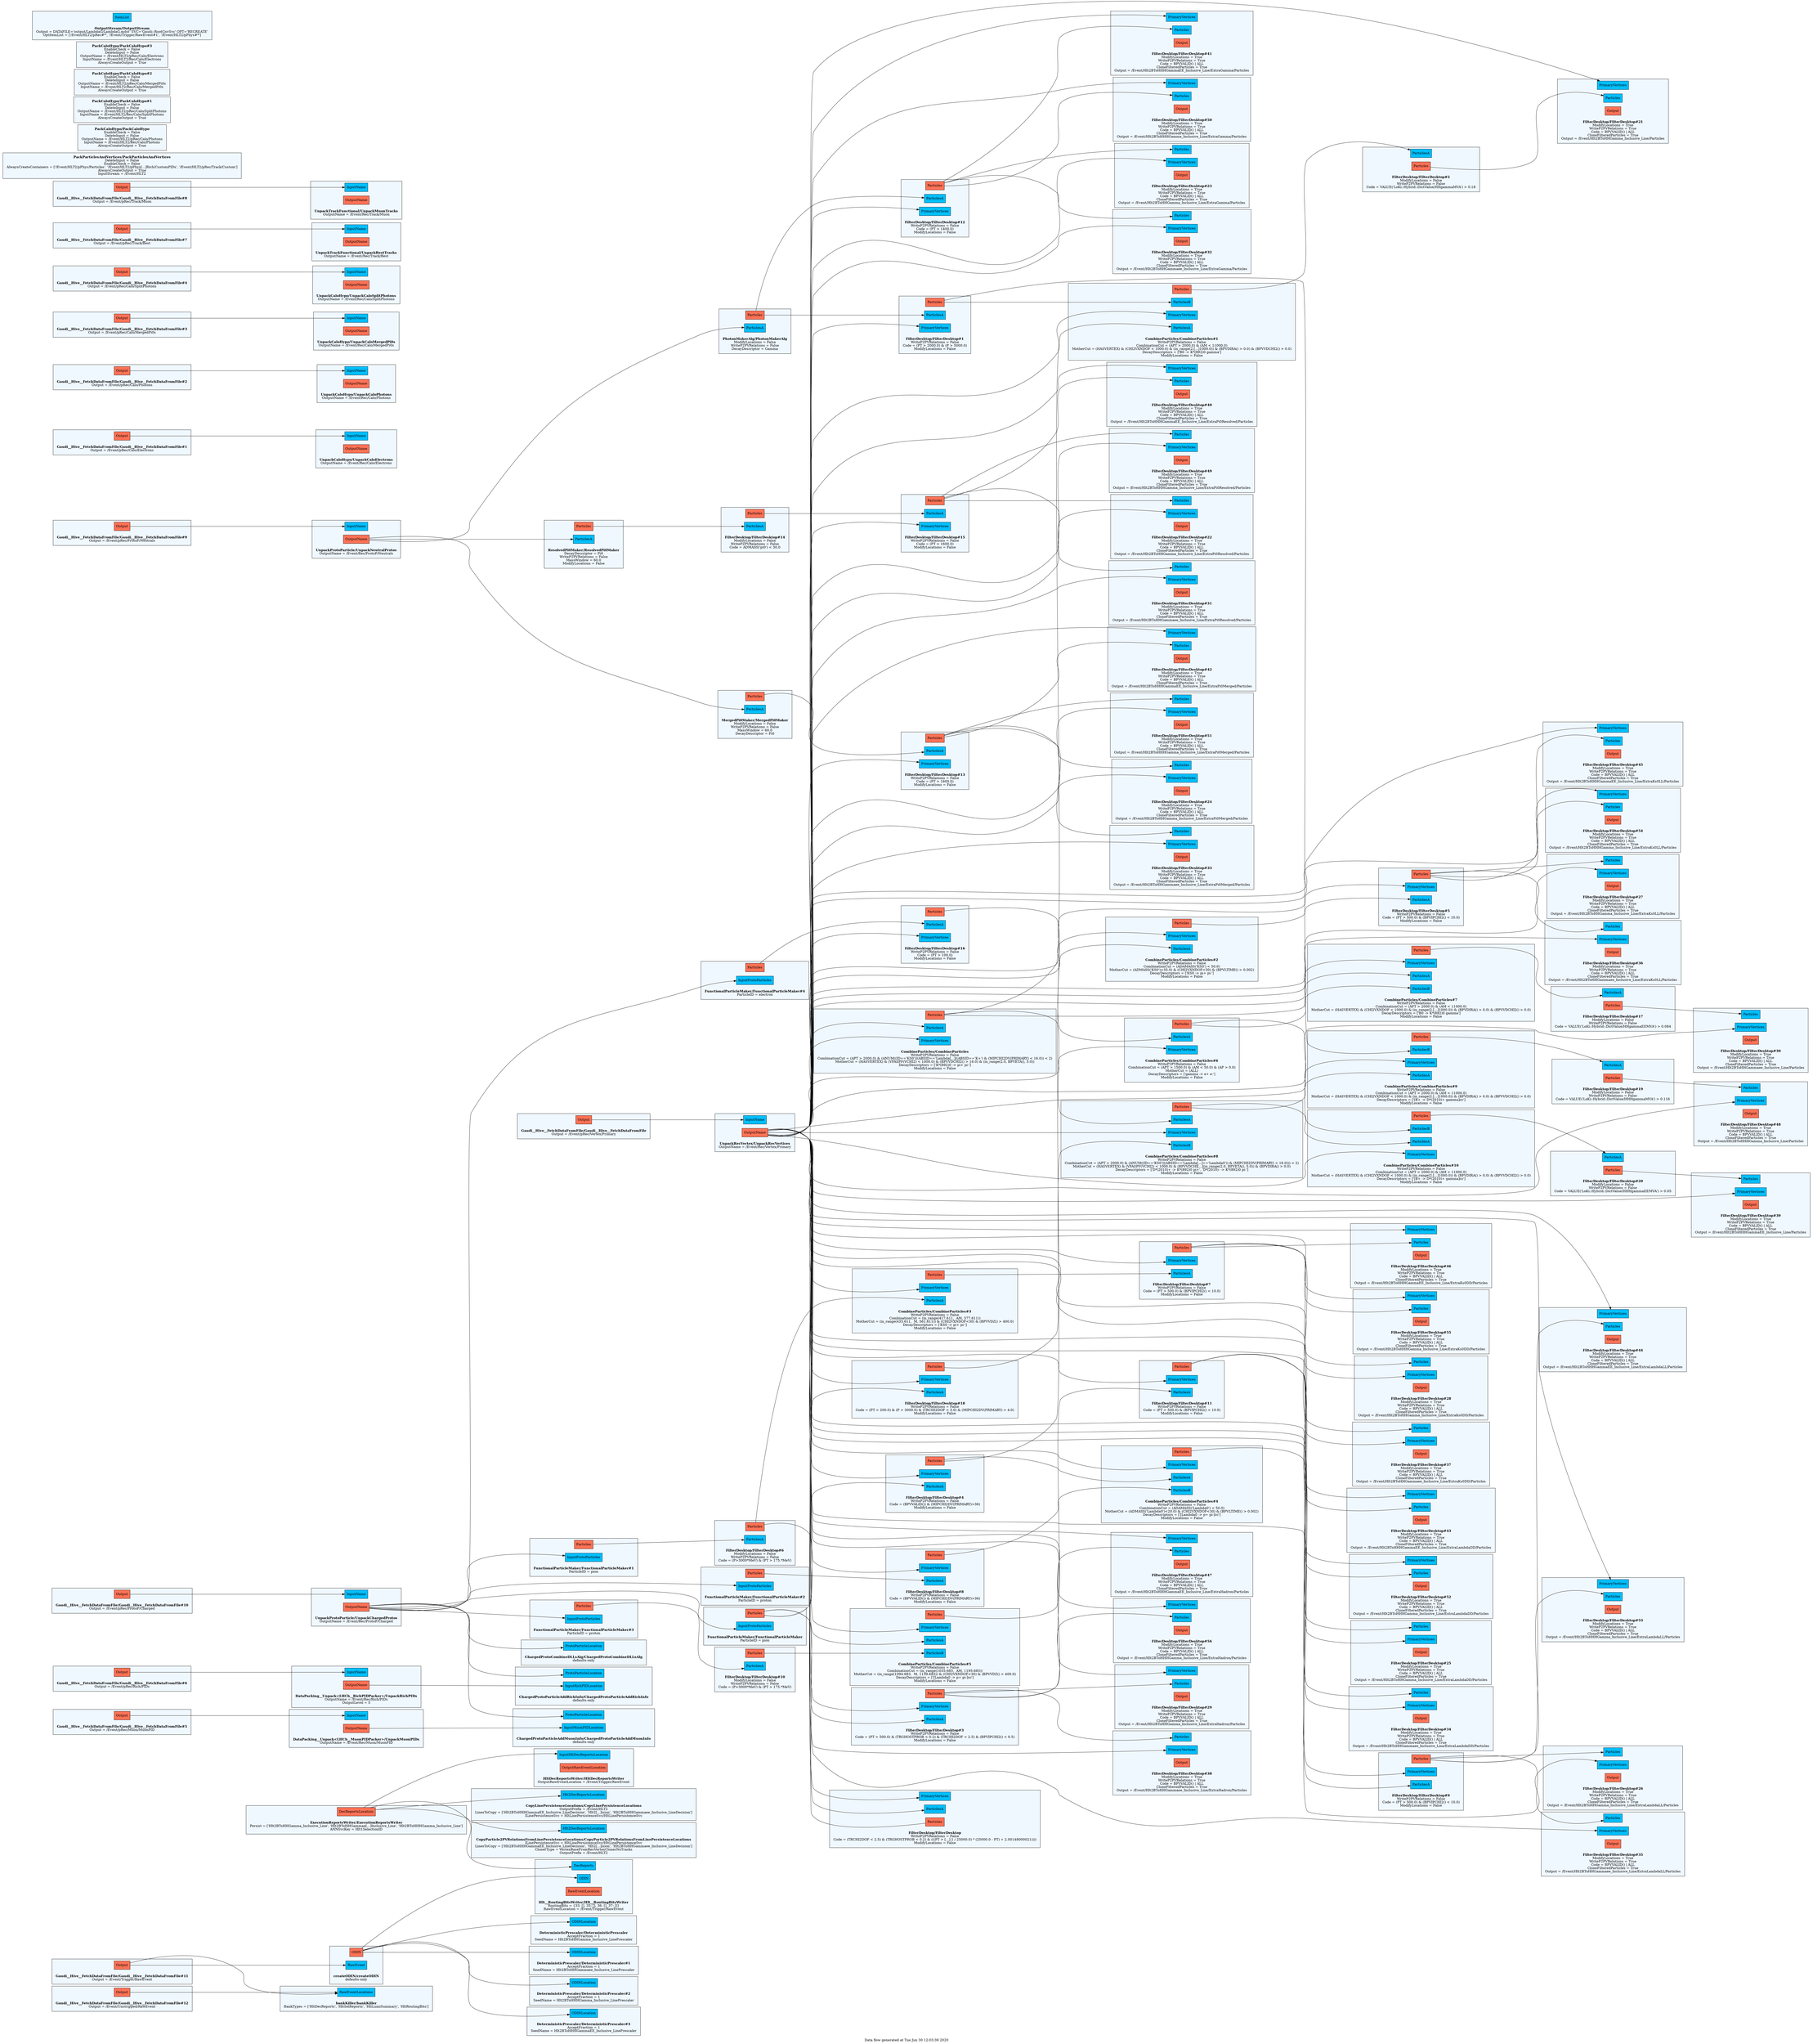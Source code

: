strict digraph "Data flow" {
label="Data flow generated at Tue Jun 30 12:03:39 2020";
rankdir=LR;
node [shape=box];
subgraph "cluster_DeterministicPrescaler/DeterministicPrescaler" {
bgcolor=aliceblue;
label="";
"DeterministicPrescaler/DeterministicPrescaler" [label=<<B>DeterministicPrescaler/DeterministicPrescaler</B><BR/>AcceptFraction = 1<BR/>SeedName = Hlt2BToHHGamma_Inclusive_LinePrescaler>, shape=plaintext];
"DeterministicPrescaler/DeterministicPrescaler_in_ODINLocation" [fillcolor=deepskyblue1, label=ODINLocation, style=filled];
"DeterministicPrescaler/DeterministicPrescaler" -> "DeterministicPrescaler/DeterministicPrescaler_in_ODINLocation"  [minlen=0, style=invis];
}

"createODIN/createODIN_out_ODIN" -> "DeterministicPrescaler/DeterministicPrescaler_in_ODINLocation";
subgraph "cluster_createODIN/createODIN" {
bgcolor=aliceblue;
label="";
"createODIN/createODIN" [label=<<B>createODIN/createODIN</B><BR/>defaults-only>, shape=plaintext];
"createODIN/createODIN_in_RawEvent" [fillcolor=deepskyblue1, label=RawEvent, style=filled];
"createODIN/createODIN" -> "createODIN/createODIN_in_RawEvent"  [minlen=0, style=invis];
"createODIN/createODIN_out_ODIN" [fillcolor=coral1, label=ODIN, style=filled];
"createODIN/createODIN" -> "createODIN/createODIN_out_ODIN"  [minlen=0, style=invis];
}

"Gaudi__Hive__FetchDataFromFile/Gaudi__Hive__FetchDataFromFile#11_out_Output" -> "createODIN/createODIN_in_RawEvent";
subgraph "cluster_Gaudi__Hive__FetchDataFromFile/Gaudi__Hive__FetchDataFromFile#11" {
bgcolor=aliceblue;
label="";
"Gaudi__Hive__FetchDataFromFile/Gaudi__Hive__FetchDataFromFile#11" [label=<<B>Gaudi__Hive__FetchDataFromFile/Gaudi__Hive__FetchDataFromFile#11</B><BR/>Output = /Event/Trigger/RawEvent>, shape=plaintext];
"Gaudi__Hive__FetchDataFromFile/Gaudi__Hive__FetchDataFromFile#11_out_Output" [fillcolor=coral1, label=Output, style=filled];
"Gaudi__Hive__FetchDataFromFile/Gaudi__Hive__FetchDataFromFile#11" -> "Gaudi__Hive__FetchDataFromFile/Gaudi__Hive__FetchDataFromFile#11_out_Output"  [minlen=0, style=invis];
}

subgraph "cluster_UnpackRecVertex/UnpackRecVertices" {
bgcolor=aliceblue;
label="";
"UnpackRecVertex/UnpackRecVertices" [label=<<B>UnpackRecVertex/UnpackRecVertices</B><BR/>OutputName = /Event/Rec/Vertex/Primary>, shape=plaintext];
"UnpackRecVertex/UnpackRecVertices_in_InputName" [fillcolor=deepskyblue1, label=InputName, style=filled];
"UnpackRecVertex/UnpackRecVertices" -> "UnpackRecVertex/UnpackRecVertices_in_InputName"  [minlen=0, style=invis];
"UnpackRecVertex/UnpackRecVertices_out_OutputName" [fillcolor=coral1, label=OutputName, style=filled];
"UnpackRecVertex/UnpackRecVertices" -> "UnpackRecVertex/UnpackRecVertices_out_OutputName"  [minlen=0, style=invis];
}

"Gaudi__Hive__FetchDataFromFile/Gaudi__Hive__FetchDataFromFile_out_Output" -> "UnpackRecVertex/UnpackRecVertices_in_InputName";
subgraph "cluster_Gaudi__Hive__FetchDataFromFile/Gaudi__Hive__FetchDataFromFile" {
bgcolor=aliceblue;
label="";
"Gaudi__Hive__FetchDataFromFile/Gaudi__Hive__FetchDataFromFile" [label=<<B>Gaudi__Hive__FetchDataFromFile/Gaudi__Hive__FetchDataFromFile</B><BR/>Output = /Event/pRec/Vertex/Primary>, shape=plaintext];
"Gaudi__Hive__FetchDataFromFile/Gaudi__Hive__FetchDataFromFile_out_Output" [fillcolor=coral1, label=Output, style=filled];
"Gaudi__Hive__FetchDataFromFile/Gaudi__Hive__FetchDataFromFile" -> "Gaudi__Hive__FetchDataFromFile/Gaudi__Hive__FetchDataFromFile_out_Output"  [minlen=0, style=invis];
}

subgraph "cluster_UnpackCaloHypo/UnpackCaloElectrons" {
bgcolor=aliceblue;
label="";
"UnpackCaloHypo/UnpackCaloElectrons" [label=<<B>UnpackCaloHypo/UnpackCaloElectrons</B><BR/>OutputName = /Event/Rec/Calo/Electrons>, shape=plaintext];
"UnpackCaloHypo/UnpackCaloElectrons_in_InputName" [fillcolor=deepskyblue1, label=InputName, style=filled];
"UnpackCaloHypo/UnpackCaloElectrons" -> "UnpackCaloHypo/UnpackCaloElectrons_in_InputName"  [minlen=0, style=invis];
"UnpackCaloHypo/UnpackCaloElectrons_out_OutputName" [fillcolor=coral1, label=OutputName, style=filled];
"UnpackCaloHypo/UnpackCaloElectrons" -> "UnpackCaloHypo/UnpackCaloElectrons_out_OutputName"  [minlen=0, style=invis];
}

"Gaudi__Hive__FetchDataFromFile/Gaudi__Hive__FetchDataFromFile#1_out_Output" -> "UnpackCaloHypo/UnpackCaloElectrons_in_InputName";
subgraph "cluster_Gaudi__Hive__FetchDataFromFile/Gaudi__Hive__FetchDataFromFile#1" {
bgcolor=aliceblue;
label="";
"Gaudi__Hive__FetchDataFromFile/Gaudi__Hive__FetchDataFromFile#1" [label=<<B>Gaudi__Hive__FetchDataFromFile/Gaudi__Hive__FetchDataFromFile#1</B><BR/>Output = /Event/pRec/Calo/Electrons>, shape=plaintext];
"Gaudi__Hive__FetchDataFromFile/Gaudi__Hive__FetchDataFromFile#1_out_Output" [fillcolor=coral1, label=Output, style=filled];
"Gaudi__Hive__FetchDataFromFile/Gaudi__Hive__FetchDataFromFile#1" -> "Gaudi__Hive__FetchDataFromFile/Gaudi__Hive__FetchDataFromFile#1_out_Output"  [minlen=0, style=invis];
}

subgraph "cluster_UnpackCaloHypo/UnpackCaloPhotons" {
bgcolor=aliceblue;
label="";
"UnpackCaloHypo/UnpackCaloPhotons" [label=<<B>UnpackCaloHypo/UnpackCaloPhotons</B><BR/>OutputName = /Event/Rec/Calo/Photons>, shape=plaintext];
"UnpackCaloHypo/UnpackCaloPhotons_in_InputName" [fillcolor=deepskyblue1, label=InputName, style=filled];
"UnpackCaloHypo/UnpackCaloPhotons" -> "UnpackCaloHypo/UnpackCaloPhotons_in_InputName"  [minlen=0, style=invis];
"UnpackCaloHypo/UnpackCaloPhotons_out_OutputName" [fillcolor=coral1, label=OutputName, style=filled];
"UnpackCaloHypo/UnpackCaloPhotons" -> "UnpackCaloHypo/UnpackCaloPhotons_out_OutputName"  [minlen=0, style=invis];
}

"Gaudi__Hive__FetchDataFromFile/Gaudi__Hive__FetchDataFromFile#2_out_Output" -> "UnpackCaloHypo/UnpackCaloPhotons_in_InputName";
subgraph "cluster_Gaudi__Hive__FetchDataFromFile/Gaudi__Hive__FetchDataFromFile#2" {
bgcolor=aliceblue;
label="";
"Gaudi__Hive__FetchDataFromFile/Gaudi__Hive__FetchDataFromFile#2" [label=<<B>Gaudi__Hive__FetchDataFromFile/Gaudi__Hive__FetchDataFromFile#2</B><BR/>Output = /Event/pRec/Calo/Photons>, shape=plaintext];
"Gaudi__Hive__FetchDataFromFile/Gaudi__Hive__FetchDataFromFile#2_out_Output" [fillcolor=coral1, label=Output, style=filled];
"Gaudi__Hive__FetchDataFromFile/Gaudi__Hive__FetchDataFromFile#2" -> "Gaudi__Hive__FetchDataFromFile/Gaudi__Hive__FetchDataFromFile#2_out_Output"  [minlen=0, style=invis];
}

subgraph "cluster_UnpackCaloHypo/UnpackCaloMergedPi0s" {
bgcolor=aliceblue;
label="";
"UnpackCaloHypo/UnpackCaloMergedPi0s" [label=<<B>UnpackCaloHypo/UnpackCaloMergedPi0s</B><BR/>OutputName = /Event/Rec/Calo/MergedPi0s>, shape=plaintext];
"UnpackCaloHypo/UnpackCaloMergedPi0s_in_InputName" [fillcolor=deepskyblue1, label=InputName, style=filled];
"UnpackCaloHypo/UnpackCaloMergedPi0s" -> "UnpackCaloHypo/UnpackCaloMergedPi0s_in_InputName"  [minlen=0, style=invis];
"UnpackCaloHypo/UnpackCaloMergedPi0s_out_OutputName" [fillcolor=coral1, label=OutputName, style=filled];
"UnpackCaloHypo/UnpackCaloMergedPi0s" -> "UnpackCaloHypo/UnpackCaloMergedPi0s_out_OutputName"  [minlen=0, style=invis];
}

"Gaudi__Hive__FetchDataFromFile/Gaudi__Hive__FetchDataFromFile#3_out_Output" -> "UnpackCaloHypo/UnpackCaloMergedPi0s_in_InputName";
subgraph "cluster_Gaudi__Hive__FetchDataFromFile/Gaudi__Hive__FetchDataFromFile#3" {
bgcolor=aliceblue;
label="";
"Gaudi__Hive__FetchDataFromFile/Gaudi__Hive__FetchDataFromFile#3" [label=<<B>Gaudi__Hive__FetchDataFromFile/Gaudi__Hive__FetchDataFromFile#3</B><BR/>Output = /Event/pRec/Calo/MergedPi0s>, shape=plaintext];
"Gaudi__Hive__FetchDataFromFile/Gaudi__Hive__FetchDataFromFile#3_out_Output" [fillcolor=coral1, label=Output, style=filled];
"Gaudi__Hive__FetchDataFromFile/Gaudi__Hive__FetchDataFromFile#3" -> "Gaudi__Hive__FetchDataFromFile/Gaudi__Hive__FetchDataFromFile#3_out_Output"  [minlen=0, style=invis];
}

subgraph "cluster_UnpackCaloHypo/UnpackCaloSplitPhotons" {
bgcolor=aliceblue;
label="";
"UnpackCaloHypo/UnpackCaloSplitPhotons" [label=<<B>UnpackCaloHypo/UnpackCaloSplitPhotons</B><BR/>OutputName = /Event/Rec/Calo/SplitPhotons>, shape=plaintext];
"UnpackCaloHypo/UnpackCaloSplitPhotons_in_InputName" [fillcolor=deepskyblue1, label=InputName, style=filled];
"UnpackCaloHypo/UnpackCaloSplitPhotons" -> "UnpackCaloHypo/UnpackCaloSplitPhotons_in_InputName"  [minlen=0, style=invis];
"UnpackCaloHypo/UnpackCaloSplitPhotons_out_OutputName" [fillcolor=coral1, label=OutputName, style=filled];
"UnpackCaloHypo/UnpackCaloSplitPhotons" -> "UnpackCaloHypo/UnpackCaloSplitPhotons_out_OutputName"  [minlen=0, style=invis];
}

"Gaudi__Hive__FetchDataFromFile/Gaudi__Hive__FetchDataFromFile#4_out_Output" -> "UnpackCaloHypo/UnpackCaloSplitPhotons_in_InputName";
subgraph "cluster_Gaudi__Hive__FetchDataFromFile/Gaudi__Hive__FetchDataFromFile#4" {
bgcolor=aliceblue;
label="";
"Gaudi__Hive__FetchDataFromFile/Gaudi__Hive__FetchDataFromFile#4" [label=<<B>Gaudi__Hive__FetchDataFromFile/Gaudi__Hive__FetchDataFromFile#4</B><BR/>Output = /Event/pRec/Calo/SplitPhotons>, shape=plaintext];
"Gaudi__Hive__FetchDataFromFile/Gaudi__Hive__FetchDataFromFile#4_out_Output" [fillcolor=coral1, label=Output, style=filled];
"Gaudi__Hive__FetchDataFromFile/Gaudi__Hive__FetchDataFromFile#4" -> "Gaudi__Hive__FetchDataFromFile/Gaudi__Hive__FetchDataFromFile#4_out_Output"  [minlen=0, style=invis];
}

subgraph "cluster_DataPacking__Unpack&lt;LHCb__MuonPIDPacker&gt;/UnpackMuonPIDs" {
bgcolor=aliceblue;
label="";
"DataPacking__Unpack&lt;LHCb__MuonPIDPacker&gt;/UnpackMuonPIDs" [label=<<B>DataPacking__Unpack&lt;LHCb__MuonPIDPacker&gt;/UnpackMuonPIDs</B><BR/>OutputName = /Event/Rec/Muon/MuonPID>, shape=plaintext];
"DataPacking__Unpack&lt;LHCb__MuonPIDPacker&gt;/UnpackMuonPIDs_in_InputName" [fillcolor=deepskyblue1, label=InputName, style=filled];
"DataPacking__Unpack&lt;LHCb__MuonPIDPacker&gt;/UnpackMuonPIDs" -> "DataPacking__Unpack&lt;LHCb__MuonPIDPacker&gt;/UnpackMuonPIDs_in_InputName"  [minlen=0, style=invis];
"DataPacking__Unpack&lt;LHCb__MuonPIDPacker&gt;/UnpackMuonPIDs_out_OutputName" [fillcolor=coral1, label=OutputName, style=filled];
"DataPacking__Unpack&lt;LHCb__MuonPIDPacker&gt;/UnpackMuonPIDs" -> "DataPacking__Unpack&lt;LHCb__MuonPIDPacker&gt;/UnpackMuonPIDs_out_OutputName"  [minlen=0, style=invis];
}

"Gaudi__Hive__FetchDataFromFile/Gaudi__Hive__FetchDataFromFile#5_out_Output" -> "DataPacking__Unpack&lt;LHCb__MuonPIDPacker&gt;/UnpackMuonPIDs_in_InputName";
subgraph "cluster_Gaudi__Hive__FetchDataFromFile/Gaudi__Hive__FetchDataFromFile#5" {
bgcolor=aliceblue;
label="";
"Gaudi__Hive__FetchDataFromFile/Gaudi__Hive__FetchDataFromFile#5" [label=<<B>Gaudi__Hive__FetchDataFromFile/Gaudi__Hive__FetchDataFromFile#5</B><BR/>Output = /Event/pRec/Muon/MuonPID>, shape=plaintext];
"Gaudi__Hive__FetchDataFromFile/Gaudi__Hive__FetchDataFromFile#5_out_Output" [fillcolor=coral1, label=Output, style=filled];
"Gaudi__Hive__FetchDataFromFile/Gaudi__Hive__FetchDataFromFile#5" -> "Gaudi__Hive__FetchDataFromFile/Gaudi__Hive__FetchDataFromFile#5_out_Output"  [minlen=0, style=invis];
}

subgraph "cluster_DataPacking__Unpack&lt;LHCb__RichPIDPacker&gt;/UnpackRichPIDs" {
bgcolor=aliceblue;
label="";
"DataPacking__Unpack&lt;LHCb__RichPIDPacker&gt;/UnpackRichPIDs" [label=<<B>DataPacking__Unpack&lt;LHCb__RichPIDPacker&gt;/UnpackRichPIDs</B><BR/>OutputName = /Event/Rec/Rich/PIDs<BR/>OutputLevel = 5>, shape=plaintext];
"DataPacking__Unpack&lt;LHCb__RichPIDPacker&gt;/UnpackRichPIDs_in_InputName" [fillcolor=deepskyblue1, label=InputName, style=filled];
"DataPacking__Unpack&lt;LHCb__RichPIDPacker&gt;/UnpackRichPIDs" -> "DataPacking__Unpack&lt;LHCb__RichPIDPacker&gt;/UnpackRichPIDs_in_InputName"  [minlen=0, style=invis];
"DataPacking__Unpack&lt;LHCb__RichPIDPacker&gt;/UnpackRichPIDs_out_OutputName" [fillcolor=coral1, label=OutputName, style=filled];
"DataPacking__Unpack&lt;LHCb__RichPIDPacker&gt;/UnpackRichPIDs" -> "DataPacking__Unpack&lt;LHCb__RichPIDPacker&gt;/UnpackRichPIDs_out_OutputName"  [minlen=0, style=invis];
}

"Gaudi__Hive__FetchDataFromFile/Gaudi__Hive__FetchDataFromFile#6_out_Output" -> "DataPacking__Unpack&lt;LHCb__RichPIDPacker&gt;/UnpackRichPIDs_in_InputName";
subgraph "cluster_Gaudi__Hive__FetchDataFromFile/Gaudi__Hive__FetchDataFromFile#6" {
bgcolor=aliceblue;
label="";
"Gaudi__Hive__FetchDataFromFile/Gaudi__Hive__FetchDataFromFile#6" [label=<<B>Gaudi__Hive__FetchDataFromFile/Gaudi__Hive__FetchDataFromFile#6</B><BR/>Output = /Event/pRec/Rich/PIDs>, shape=plaintext];
"Gaudi__Hive__FetchDataFromFile/Gaudi__Hive__FetchDataFromFile#6_out_Output" [fillcolor=coral1, label=Output, style=filled];
"Gaudi__Hive__FetchDataFromFile/Gaudi__Hive__FetchDataFromFile#6" -> "Gaudi__Hive__FetchDataFromFile/Gaudi__Hive__FetchDataFromFile#6_out_Output"  [minlen=0, style=invis];
}

subgraph "cluster_UnpackTrackFunctional/UnpackBestTracks" {
bgcolor=aliceblue;
label="";
"UnpackTrackFunctional/UnpackBestTracks" [label=<<B>UnpackTrackFunctional/UnpackBestTracks</B><BR/>OutputName = /Event/Rec/Track/Best>, shape=plaintext];
"UnpackTrackFunctional/UnpackBestTracks_in_InputName" [fillcolor=deepskyblue1, label=InputName, style=filled];
"UnpackTrackFunctional/UnpackBestTracks" -> "UnpackTrackFunctional/UnpackBestTracks_in_InputName"  [minlen=0, style=invis];
"UnpackTrackFunctional/UnpackBestTracks_out_OutputName" [fillcolor=coral1, label=OutputName, style=filled];
"UnpackTrackFunctional/UnpackBestTracks" -> "UnpackTrackFunctional/UnpackBestTracks_out_OutputName"  [minlen=0, style=invis];
}

"Gaudi__Hive__FetchDataFromFile/Gaudi__Hive__FetchDataFromFile#7_out_Output" -> "UnpackTrackFunctional/UnpackBestTracks_in_InputName";
subgraph "cluster_Gaudi__Hive__FetchDataFromFile/Gaudi__Hive__FetchDataFromFile#7" {
bgcolor=aliceblue;
label="";
"Gaudi__Hive__FetchDataFromFile/Gaudi__Hive__FetchDataFromFile#7" [label=<<B>Gaudi__Hive__FetchDataFromFile/Gaudi__Hive__FetchDataFromFile#7</B><BR/>Output = /Event/pRec/Track/Best>, shape=plaintext];
"Gaudi__Hive__FetchDataFromFile/Gaudi__Hive__FetchDataFromFile#7_out_Output" [fillcolor=coral1, label=Output, style=filled];
"Gaudi__Hive__FetchDataFromFile/Gaudi__Hive__FetchDataFromFile#7" -> "Gaudi__Hive__FetchDataFromFile/Gaudi__Hive__FetchDataFromFile#7_out_Output"  [minlen=0, style=invis];
}

subgraph "cluster_UnpackTrackFunctional/UnpackMuonTracks" {
bgcolor=aliceblue;
label="";
"UnpackTrackFunctional/UnpackMuonTracks" [label=<<B>UnpackTrackFunctional/UnpackMuonTracks</B><BR/>OutputName = /Event/Rec/Track/Muon>, shape=plaintext];
"UnpackTrackFunctional/UnpackMuonTracks_in_InputName" [fillcolor=deepskyblue1, label=InputName, style=filled];
"UnpackTrackFunctional/UnpackMuonTracks" -> "UnpackTrackFunctional/UnpackMuonTracks_in_InputName"  [minlen=0, style=invis];
"UnpackTrackFunctional/UnpackMuonTracks_out_OutputName" [fillcolor=coral1, label=OutputName, style=filled];
"UnpackTrackFunctional/UnpackMuonTracks" -> "UnpackTrackFunctional/UnpackMuonTracks_out_OutputName"  [minlen=0, style=invis];
}

"Gaudi__Hive__FetchDataFromFile/Gaudi__Hive__FetchDataFromFile#8_out_Output" -> "UnpackTrackFunctional/UnpackMuonTracks_in_InputName";
subgraph "cluster_Gaudi__Hive__FetchDataFromFile/Gaudi__Hive__FetchDataFromFile#8" {
bgcolor=aliceblue;
label="";
"Gaudi__Hive__FetchDataFromFile/Gaudi__Hive__FetchDataFromFile#8" [label=<<B>Gaudi__Hive__FetchDataFromFile/Gaudi__Hive__FetchDataFromFile#8</B><BR/>Output = /Event/pRec/Track/Muon>, shape=plaintext];
"Gaudi__Hive__FetchDataFromFile/Gaudi__Hive__FetchDataFromFile#8_out_Output" [fillcolor=coral1, label=Output, style=filled];
"Gaudi__Hive__FetchDataFromFile/Gaudi__Hive__FetchDataFromFile#8" -> "Gaudi__Hive__FetchDataFromFile/Gaudi__Hive__FetchDataFromFile#8_out_Output"  [minlen=0, style=invis];
}

subgraph "cluster_UnpackProtoParticle/UnpackNeutralProtos" {
bgcolor=aliceblue;
label="";
"UnpackProtoParticle/UnpackNeutralProtos" [label=<<B>UnpackProtoParticle/UnpackNeutralProtos</B><BR/>OutputName = /Event/Rec/ProtoP/Neutrals>, shape=plaintext];
"UnpackProtoParticle/UnpackNeutralProtos_in_InputName" [fillcolor=deepskyblue1, label=InputName, style=filled];
"UnpackProtoParticle/UnpackNeutralProtos" -> "UnpackProtoParticle/UnpackNeutralProtos_in_InputName"  [minlen=0, style=invis];
"UnpackProtoParticle/UnpackNeutralProtos_out_OutputName" [fillcolor=coral1, label=OutputName, style=filled];
"UnpackProtoParticle/UnpackNeutralProtos" -> "UnpackProtoParticle/UnpackNeutralProtos_out_OutputName"  [minlen=0, style=invis];
}

"Gaudi__Hive__FetchDataFromFile/Gaudi__Hive__FetchDataFromFile#9_out_Output" -> "UnpackProtoParticle/UnpackNeutralProtos_in_InputName";
subgraph "cluster_Gaudi__Hive__FetchDataFromFile/Gaudi__Hive__FetchDataFromFile#9" {
bgcolor=aliceblue;
label="";
"Gaudi__Hive__FetchDataFromFile/Gaudi__Hive__FetchDataFromFile#9" [label=<<B>Gaudi__Hive__FetchDataFromFile/Gaudi__Hive__FetchDataFromFile#9</B><BR/>Output = /Event/pRec/ProtoP/Neutrals>, shape=plaintext];
"Gaudi__Hive__FetchDataFromFile/Gaudi__Hive__FetchDataFromFile#9_out_Output" [fillcolor=coral1, label=Output, style=filled];
"Gaudi__Hive__FetchDataFromFile/Gaudi__Hive__FetchDataFromFile#9" -> "Gaudi__Hive__FetchDataFromFile/Gaudi__Hive__FetchDataFromFile#9_out_Output"  [minlen=0, style=invis];
}

subgraph "cluster_UnpackProtoParticle/UnpackChargedProtos" {
bgcolor=aliceblue;
label="";
"UnpackProtoParticle/UnpackChargedProtos" [label=<<B>UnpackProtoParticle/UnpackChargedProtos</B><BR/>OutputName = /Event/Rec/ProtoP/Charged>, shape=plaintext];
"UnpackProtoParticle/UnpackChargedProtos_in_InputName" [fillcolor=deepskyblue1, label=InputName, style=filled];
"UnpackProtoParticle/UnpackChargedProtos" -> "UnpackProtoParticle/UnpackChargedProtos_in_InputName"  [minlen=0, style=invis];
"UnpackProtoParticle/UnpackChargedProtos_out_OutputName" [fillcolor=coral1, label=OutputName, style=filled];
"UnpackProtoParticle/UnpackChargedProtos" -> "UnpackProtoParticle/UnpackChargedProtos_out_OutputName"  [minlen=0, style=invis];
}

"Gaudi__Hive__FetchDataFromFile/Gaudi__Hive__FetchDataFromFile#10_out_Output" -> "UnpackProtoParticle/UnpackChargedProtos_in_InputName";
subgraph "cluster_Gaudi__Hive__FetchDataFromFile/Gaudi__Hive__FetchDataFromFile#10" {
bgcolor=aliceblue;
label="";
"Gaudi__Hive__FetchDataFromFile/Gaudi__Hive__FetchDataFromFile#10" [label=<<B>Gaudi__Hive__FetchDataFromFile/Gaudi__Hive__FetchDataFromFile#10</B><BR/>Output = /Event/pRec/ProtoP/Charged>, shape=plaintext];
"Gaudi__Hive__FetchDataFromFile/Gaudi__Hive__FetchDataFromFile#10_out_Output" [fillcolor=coral1, label=Output, style=filled];
"Gaudi__Hive__FetchDataFromFile/Gaudi__Hive__FetchDataFromFile#10" -> "Gaudi__Hive__FetchDataFromFile/Gaudi__Hive__FetchDataFromFile#10_out_Output"  [minlen=0, style=invis];
}

subgraph "cluster_ChargedProtoParticleAddRichInfo/ChargedProtoParticleAddRichInfo" {
bgcolor=aliceblue;
label="";
"ChargedProtoParticleAddRichInfo/ChargedProtoParticleAddRichInfo" [label=<<B>ChargedProtoParticleAddRichInfo/ChargedProtoParticleAddRichInfo</B><BR/>defaults-only>, shape=plaintext];
"ChargedProtoParticleAddRichInfo/ChargedProtoParticleAddRichInfo_in_ProtoParticleLocation" [fillcolor=deepskyblue1, label=ProtoParticleLocation, style=filled];
"ChargedProtoParticleAddRichInfo/ChargedProtoParticleAddRichInfo" -> "ChargedProtoParticleAddRichInfo/ChargedProtoParticleAddRichInfo_in_ProtoParticleLocation"  [minlen=0, style=invis];
"ChargedProtoParticleAddRichInfo/ChargedProtoParticleAddRichInfo_in_InputRichPIDLocation" [fillcolor=deepskyblue1, label=InputRichPIDLocation, style=filled];
"ChargedProtoParticleAddRichInfo/ChargedProtoParticleAddRichInfo" -> "ChargedProtoParticleAddRichInfo/ChargedProtoParticleAddRichInfo_in_InputRichPIDLocation"  [minlen=0, style=invis];
}

"UnpackProtoParticle/UnpackChargedProtos_out_OutputName" -> "ChargedProtoParticleAddRichInfo/ChargedProtoParticleAddRichInfo_in_ProtoParticleLocation";
subgraph "cluster_UnpackProtoParticle/UnpackChargedProtos" {
bgcolor=aliceblue;
label="";
"UnpackProtoParticle/UnpackChargedProtos" [label=<<B>UnpackProtoParticle/UnpackChargedProtos</B><BR/>OutputName = /Event/Rec/ProtoP/Charged>, shape=plaintext];
"UnpackProtoParticle/UnpackChargedProtos_in_InputName" [fillcolor=deepskyblue1, label=InputName, style=filled];
"UnpackProtoParticle/UnpackChargedProtos" -> "UnpackProtoParticle/UnpackChargedProtos_in_InputName"  [minlen=0, style=invis];
"UnpackProtoParticle/UnpackChargedProtos_out_OutputName" [fillcolor=coral1, label=OutputName, style=filled];
"UnpackProtoParticle/UnpackChargedProtos" -> "UnpackProtoParticle/UnpackChargedProtos_out_OutputName"  [minlen=0, style=invis];
}

"Gaudi__Hive__FetchDataFromFile/Gaudi__Hive__FetchDataFromFile#10_out_Output" -> "UnpackProtoParticle/UnpackChargedProtos_in_InputName";
subgraph "cluster_Gaudi__Hive__FetchDataFromFile/Gaudi__Hive__FetchDataFromFile#10" {
bgcolor=aliceblue;
label="";
"Gaudi__Hive__FetchDataFromFile/Gaudi__Hive__FetchDataFromFile#10" [label=<<B>Gaudi__Hive__FetchDataFromFile/Gaudi__Hive__FetchDataFromFile#10</B><BR/>Output = /Event/pRec/ProtoP/Charged>, shape=plaintext];
"Gaudi__Hive__FetchDataFromFile/Gaudi__Hive__FetchDataFromFile#10_out_Output" [fillcolor=coral1, label=Output, style=filled];
"Gaudi__Hive__FetchDataFromFile/Gaudi__Hive__FetchDataFromFile#10" -> "Gaudi__Hive__FetchDataFromFile/Gaudi__Hive__FetchDataFromFile#10_out_Output"  [minlen=0, style=invis];
}

"DataPacking__Unpack&lt;LHCb__RichPIDPacker&gt;/UnpackRichPIDs_out_OutputName" -> "ChargedProtoParticleAddRichInfo/ChargedProtoParticleAddRichInfo_in_InputRichPIDLocation";
subgraph "cluster_DataPacking__Unpack&lt;LHCb__RichPIDPacker&gt;/UnpackRichPIDs" {
bgcolor=aliceblue;
label="";
"DataPacking__Unpack&lt;LHCb__RichPIDPacker&gt;/UnpackRichPIDs" [label=<<B>DataPacking__Unpack&lt;LHCb__RichPIDPacker&gt;/UnpackRichPIDs</B><BR/>OutputName = /Event/Rec/Rich/PIDs<BR/>OutputLevel = 5>, shape=plaintext];
"DataPacking__Unpack&lt;LHCb__RichPIDPacker&gt;/UnpackRichPIDs_in_InputName" [fillcolor=deepskyblue1, label=InputName, style=filled];
"DataPacking__Unpack&lt;LHCb__RichPIDPacker&gt;/UnpackRichPIDs" -> "DataPacking__Unpack&lt;LHCb__RichPIDPacker&gt;/UnpackRichPIDs_in_InputName"  [minlen=0, style=invis];
"DataPacking__Unpack&lt;LHCb__RichPIDPacker&gt;/UnpackRichPIDs_out_OutputName" [fillcolor=coral1, label=OutputName, style=filled];
"DataPacking__Unpack&lt;LHCb__RichPIDPacker&gt;/UnpackRichPIDs" -> "DataPacking__Unpack&lt;LHCb__RichPIDPacker&gt;/UnpackRichPIDs_out_OutputName"  [minlen=0, style=invis];
}

"Gaudi__Hive__FetchDataFromFile/Gaudi__Hive__FetchDataFromFile#6_out_Output" -> "DataPacking__Unpack&lt;LHCb__RichPIDPacker&gt;/UnpackRichPIDs_in_InputName";
subgraph "cluster_Gaudi__Hive__FetchDataFromFile/Gaudi__Hive__FetchDataFromFile#6" {
bgcolor=aliceblue;
label="";
"Gaudi__Hive__FetchDataFromFile/Gaudi__Hive__FetchDataFromFile#6" [label=<<B>Gaudi__Hive__FetchDataFromFile/Gaudi__Hive__FetchDataFromFile#6</B><BR/>Output = /Event/pRec/Rich/PIDs>, shape=plaintext];
"Gaudi__Hive__FetchDataFromFile/Gaudi__Hive__FetchDataFromFile#6_out_Output" [fillcolor=coral1, label=Output, style=filled];
"Gaudi__Hive__FetchDataFromFile/Gaudi__Hive__FetchDataFromFile#6" -> "Gaudi__Hive__FetchDataFromFile/Gaudi__Hive__FetchDataFromFile#6_out_Output"  [minlen=0, style=invis];
}

subgraph "cluster_ChargedProtoParticleAddMuonInfo/ChargedProtoParticleAddMuonInfo" {
bgcolor=aliceblue;
label="";
"ChargedProtoParticleAddMuonInfo/ChargedProtoParticleAddMuonInfo" [label=<<B>ChargedProtoParticleAddMuonInfo/ChargedProtoParticleAddMuonInfo</B><BR/>defaults-only>, shape=plaintext];
"ChargedProtoParticleAddMuonInfo/ChargedProtoParticleAddMuonInfo_in_ProtoParticleLocation" [fillcolor=deepskyblue1, label=ProtoParticleLocation, style=filled];
"ChargedProtoParticleAddMuonInfo/ChargedProtoParticleAddMuonInfo" -> "ChargedProtoParticleAddMuonInfo/ChargedProtoParticleAddMuonInfo_in_ProtoParticleLocation"  [minlen=0, style=invis];
"ChargedProtoParticleAddMuonInfo/ChargedProtoParticleAddMuonInfo_in_InputMuonPIDLocation" [fillcolor=deepskyblue1, label=InputMuonPIDLocation, style=filled];
"ChargedProtoParticleAddMuonInfo/ChargedProtoParticleAddMuonInfo" -> "ChargedProtoParticleAddMuonInfo/ChargedProtoParticleAddMuonInfo_in_InputMuonPIDLocation"  [minlen=0, style=invis];
}

"UnpackProtoParticle/UnpackChargedProtos_out_OutputName" -> "ChargedProtoParticleAddMuonInfo/ChargedProtoParticleAddMuonInfo_in_ProtoParticleLocation";
subgraph "cluster_UnpackProtoParticle/UnpackChargedProtos" {
bgcolor=aliceblue;
label="";
"UnpackProtoParticle/UnpackChargedProtos" [label=<<B>UnpackProtoParticle/UnpackChargedProtos</B><BR/>OutputName = /Event/Rec/ProtoP/Charged>, shape=plaintext];
"UnpackProtoParticle/UnpackChargedProtos_in_InputName" [fillcolor=deepskyblue1, label=InputName, style=filled];
"UnpackProtoParticle/UnpackChargedProtos" -> "UnpackProtoParticle/UnpackChargedProtos_in_InputName"  [minlen=0, style=invis];
"UnpackProtoParticle/UnpackChargedProtos_out_OutputName" [fillcolor=coral1, label=OutputName, style=filled];
"UnpackProtoParticle/UnpackChargedProtos" -> "UnpackProtoParticle/UnpackChargedProtos_out_OutputName"  [minlen=0, style=invis];
}

"Gaudi__Hive__FetchDataFromFile/Gaudi__Hive__FetchDataFromFile#10_out_Output" -> "UnpackProtoParticle/UnpackChargedProtos_in_InputName";
subgraph "cluster_Gaudi__Hive__FetchDataFromFile/Gaudi__Hive__FetchDataFromFile#10" {
bgcolor=aliceblue;
label="";
"Gaudi__Hive__FetchDataFromFile/Gaudi__Hive__FetchDataFromFile#10" [label=<<B>Gaudi__Hive__FetchDataFromFile/Gaudi__Hive__FetchDataFromFile#10</B><BR/>Output = /Event/pRec/ProtoP/Charged>, shape=plaintext];
"Gaudi__Hive__FetchDataFromFile/Gaudi__Hive__FetchDataFromFile#10_out_Output" [fillcolor=coral1, label=Output, style=filled];
"Gaudi__Hive__FetchDataFromFile/Gaudi__Hive__FetchDataFromFile#10" -> "Gaudi__Hive__FetchDataFromFile/Gaudi__Hive__FetchDataFromFile#10_out_Output"  [minlen=0, style=invis];
}

"DataPacking__Unpack&lt;LHCb__MuonPIDPacker&gt;/UnpackMuonPIDs_out_OutputName" -> "ChargedProtoParticleAddMuonInfo/ChargedProtoParticleAddMuonInfo_in_InputMuonPIDLocation";
subgraph "cluster_DataPacking__Unpack&lt;LHCb__MuonPIDPacker&gt;/UnpackMuonPIDs" {
bgcolor=aliceblue;
label="";
"DataPacking__Unpack&lt;LHCb__MuonPIDPacker&gt;/UnpackMuonPIDs" [label=<<B>DataPacking__Unpack&lt;LHCb__MuonPIDPacker&gt;/UnpackMuonPIDs</B><BR/>OutputName = /Event/Rec/Muon/MuonPID>, shape=plaintext];
"DataPacking__Unpack&lt;LHCb__MuonPIDPacker&gt;/UnpackMuonPIDs_in_InputName" [fillcolor=deepskyblue1, label=InputName, style=filled];
"DataPacking__Unpack&lt;LHCb__MuonPIDPacker&gt;/UnpackMuonPIDs" -> "DataPacking__Unpack&lt;LHCb__MuonPIDPacker&gt;/UnpackMuonPIDs_in_InputName"  [minlen=0, style=invis];
"DataPacking__Unpack&lt;LHCb__MuonPIDPacker&gt;/UnpackMuonPIDs_out_OutputName" [fillcolor=coral1, label=OutputName, style=filled];
"DataPacking__Unpack&lt;LHCb__MuonPIDPacker&gt;/UnpackMuonPIDs" -> "DataPacking__Unpack&lt;LHCb__MuonPIDPacker&gt;/UnpackMuonPIDs_out_OutputName"  [minlen=0, style=invis];
}

"Gaudi__Hive__FetchDataFromFile/Gaudi__Hive__FetchDataFromFile#5_out_Output" -> "DataPacking__Unpack&lt;LHCb__MuonPIDPacker&gt;/UnpackMuonPIDs_in_InputName";
subgraph "cluster_Gaudi__Hive__FetchDataFromFile/Gaudi__Hive__FetchDataFromFile#5" {
bgcolor=aliceblue;
label="";
"Gaudi__Hive__FetchDataFromFile/Gaudi__Hive__FetchDataFromFile#5" [label=<<B>Gaudi__Hive__FetchDataFromFile/Gaudi__Hive__FetchDataFromFile#5</B><BR/>Output = /Event/pRec/Muon/MuonPID>, shape=plaintext];
"Gaudi__Hive__FetchDataFromFile/Gaudi__Hive__FetchDataFromFile#5_out_Output" [fillcolor=coral1, label=Output, style=filled];
"Gaudi__Hive__FetchDataFromFile/Gaudi__Hive__FetchDataFromFile#5" -> "Gaudi__Hive__FetchDataFromFile/Gaudi__Hive__FetchDataFromFile#5_out_Output"  [minlen=0, style=invis];
}

subgraph "cluster_ChargedProtoCombineDLLsAlg/ChargedProtoCombineDLLsAlg" {
bgcolor=aliceblue;
label="";
"ChargedProtoCombineDLLsAlg/ChargedProtoCombineDLLsAlg" [label=<<B>ChargedProtoCombineDLLsAlg/ChargedProtoCombineDLLsAlg</B><BR/>defaults-only>, shape=plaintext];
"ChargedProtoCombineDLLsAlg/ChargedProtoCombineDLLsAlg_in_ProtoParticleLocation" [fillcolor=deepskyblue1, label=ProtoParticleLocation, style=filled];
"ChargedProtoCombineDLLsAlg/ChargedProtoCombineDLLsAlg" -> "ChargedProtoCombineDLLsAlg/ChargedProtoCombineDLLsAlg_in_ProtoParticleLocation"  [minlen=0, style=invis];
}

"UnpackProtoParticle/UnpackChargedProtos_out_OutputName" -> "ChargedProtoCombineDLLsAlg/ChargedProtoCombineDLLsAlg_in_ProtoParticleLocation";
subgraph "cluster_UnpackProtoParticle/UnpackChargedProtos" {
bgcolor=aliceblue;
label="";
"UnpackProtoParticle/UnpackChargedProtos" [label=<<B>UnpackProtoParticle/UnpackChargedProtos</B><BR/>OutputName = /Event/Rec/ProtoP/Charged>, shape=plaintext];
"UnpackProtoParticle/UnpackChargedProtos_in_InputName" [fillcolor=deepskyblue1, label=InputName, style=filled];
"UnpackProtoParticle/UnpackChargedProtos" -> "UnpackProtoParticle/UnpackChargedProtos_in_InputName"  [minlen=0, style=invis];
"UnpackProtoParticle/UnpackChargedProtos_out_OutputName" [fillcolor=coral1, label=OutputName, style=filled];
"UnpackProtoParticle/UnpackChargedProtos" -> "UnpackProtoParticle/UnpackChargedProtos_out_OutputName"  [minlen=0, style=invis];
}

"Gaudi__Hive__FetchDataFromFile/Gaudi__Hive__FetchDataFromFile#10_out_Output" -> "UnpackProtoParticle/UnpackChargedProtos_in_InputName";
subgraph "cluster_Gaudi__Hive__FetchDataFromFile/Gaudi__Hive__FetchDataFromFile#10" {
bgcolor=aliceblue;
label="";
"Gaudi__Hive__FetchDataFromFile/Gaudi__Hive__FetchDataFromFile#10" [label=<<B>Gaudi__Hive__FetchDataFromFile/Gaudi__Hive__FetchDataFromFile#10</B><BR/>Output = /Event/pRec/ProtoP/Charged>, shape=plaintext];
"Gaudi__Hive__FetchDataFromFile/Gaudi__Hive__FetchDataFromFile#10_out_Output" [fillcolor=coral1, label=Output, style=filled];
"Gaudi__Hive__FetchDataFromFile/Gaudi__Hive__FetchDataFromFile#10" -> "Gaudi__Hive__FetchDataFromFile/Gaudi__Hive__FetchDataFromFile#10_out_Output"  [minlen=0, style=invis];
}

subgraph "cluster_FilterDesktop/FilterDesktop#2" {
bgcolor=aliceblue;
label="";
"FilterDesktop/FilterDesktop#2" [label=<<B>FilterDesktop/FilterDesktop#2</B><BR/>ModifyLocations = False<BR/>WriteP2PVRelations = False<BR/>Code = VALUE(&#x27;LoKi::Hybrid::DictValue/HHgammaMVA&#x27;) &gt; 0.18>, shape=plaintext];
"FilterDesktop/FilterDesktop#2_in_ParticlesA" [fillcolor=deepskyblue1, label=ParticlesA, style=filled];
"FilterDesktop/FilterDesktop#2" -> "FilterDesktop/FilterDesktop#2_in_ParticlesA"  [minlen=0, style=invis];
"FilterDesktop/FilterDesktop#2_out_Particles" [fillcolor=coral1, label=Particles, style=filled];
"FilterDesktop/FilterDesktop#2" -> "FilterDesktop/FilterDesktop#2_out_Particles"  [minlen=0, style=invis];
}

"CombineParticles/CombineParticles#1_out_Particles" -> "FilterDesktop/FilterDesktop#2_in_ParticlesA";
subgraph "cluster_CombineParticles/CombineParticles#1" {
bgcolor=aliceblue;
label="";
"CombineParticles/CombineParticles#1" [label=<<B>CombineParticles/CombineParticles#1</B><BR/>WriteP2PVRelations = False<BR/>CombinationCut = (APT &gt; 2000.0) &amp; (AM &lt; 11000.0)<BR/>MotherCut = (HASVERTEX) &amp; (CHI2VXNDOF &lt; 1000.0) &amp; (in_range(2.[...]1000.0)) &amp; (BPVDIRA() &gt; 0.0) &amp; (BPVVDCHI2() &gt; 0.0)<BR/>DecayDescriptors = [&#x27;B0 -&gt; K*(892)0 gamma&#x27;]<BR/>ModifyLocations = False>, shape=plaintext];
"CombineParticles/CombineParticles#1_in_ParticlesA" [fillcolor=deepskyblue1, label=ParticlesA, style=filled];
"CombineParticles/CombineParticles#1" -> "CombineParticles/CombineParticles#1_in_ParticlesA"  [minlen=0, style=invis];
"CombineParticles/CombineParticles#1_in_ParticlesB" [fillcolor=deepskyblue1, label=ParticlesB, style=filled];
"CombineParticles/CombineParticles#1" -> "CombineParticles/CombineParticles#1_in_ParticlesB"  [minlen=0, style=invis];
"CombineParticles/CombineParticles#1_in_PrimaryVertices" [fillcolor=deepskyblue1, label=PrimaryVertices, style=filled];
"CombineParticles/CombineParticles#1" -> "CombineParticles/CombineParticles#1_in_PrimaryVertices"  [minlen=0, style=invis];
"CombineParticles/CombineParticles#1_out_Particles" [fillcolor=coral1, label=Particles, style=filled];
"CombineParticles/CombineParticles#1" -> "CombineParticles/CombineParticles#1_out_Particles"  [minlen=0, style=invis];
}

"CombineParticles/CombineParticles_out_Particles" -> "CombineParticles/CombineParticles#1_in_ParticlesA";
subgraph "cluster_CombineParticles/CombineParticles" {
bgcolor=aliceblue;
label="";
"CombineParticles/CombineParticles" [label=<<B>CombineParticles/CombineParticles</B><BR/>WriteP2PVRelations = False<BR/>CombinationCut = (APT &gt; 2000.0) &amp; (ANUM((ID==&#x27;KS0&#x27;)|(ABSID==&#x27;Lambda[...]((ABSID==&#x27;K+&#x27;) &amp; (MIPCHI2DV(PRIMARY) &lt; 16.0)) &lt; 2)<BR/>MotherCut = (HASVERTEX) &amp; (VFASPF(VCHI2) &lt; 1000.0) &amp; (BPVVDCHI2() &gt; 16.0) &amp; (in_range(2.0, BPVETA(), 5.0))<BR/>DecayDescriptors = [&#x27;K*(892)0 -&gt; pi+ pi-&#x27;]<BR/>ModifyLocations = False>, shape=plaintext];
"CombineParticles/CombineParticles_in_ParticlesA" [fillcolor=deepskyblue1, label=ParticlesA, style=filled];
"CombineParticles/CombineParticles" -> "CombineParticles/CombineParticles_in_ParticlesA"  [minlen=0, style=invis];
"CombineParticles/CombineParticles_in_PrimaryVertices" [fillcolor=deepskyblue1, label=PrimaryVertices, style=filled];
"CombineParticles/CombineParticles" -> "CombineParticles/CombineParticles_in_PrimaryVertices"  [minlen=0, style=invis];
"CombineParticles/CombineParticles_out_Particles" [fillcolor=coral1, label=Particles, style=filled];
"CombineParticles/CombineParticles" -> "CombineParticles/CombineParticles_out_Particles"  [minlen=0, style=invis];
}

"FilterDesktop/FilterDesktop_out_Particles" -> "CombineParticles/CombineParticles_in_ParticlesA";
subgraph "cluster_FilterDesktop/FilterDesktop" {
bgcolor=aliceblue;
label="";
"FilterDesktop/FilterDesktop" [label=<<B>FilterDesktop/FilterDesktop</B><BR/>WriteP2PVRelations = False<BR/>Code = (TRCHI2DOF &lt; 2.5) &amp; (TRGHOSTPROB &lt; 0.2) &amp; (((PT &gt; [...].1 / 25000.0) * (25000.0 - PT) + 2.00148000021))))<BR/>ModifyLocations = False>, shape=plaintext];
"FilterDesktop/FilterDesktop_in_ParticlesA" [fillcolor=deepskyblue1, label=ParticlesA, style=filled];
"FilterDesktop/FilterDesktop" -> "FilterDesktop/FilterDesktop_in_ParticlesA"  [minlen=0, style=invis];
"FilterDesktop/FilterDesktop_in_PrimaryVertices" [fillcolor=deepskyblue1, label=PrimaryVertices, style=filled];
"FilterDesktop/FilterDesktop" -> "FilterDesktop/FilterDesktop_in_PrimaryVertices"  [minlen=0, style=invis];
"FilterDesktop/FilterDesktop_out_Particles" [fillcolor=coral1, label=Particles, style=filled];
"FilterDesktop/FilterDesktop" -> "FilterDesktop/FilterDesktop_out_Particles"  [minlen=0, style=invis];
}

"FunctionalParticleMaker/FunctionalParticleMaker_out_Particles" -> "FilterDesktop/FilterDesktop_in_ParticlesA";
subgraph "cluster_FunctionalParticleMaker/FunctionalParticleMaker" {
bgcolor=aliceblue;
label="";
"FunctionalParticleMaker/FunctionalParticleMaker" [label=<<B>FunctionalParticleMaker/FunctionalParticleMaker</B><BR/>ParticleID = pion>, shape=plaintext];
"FunctionalParticleMaker/FunctionalParticleMaker_in_InputProtoParticles" [fillcolor=deepskyblue1, label=InputProtoParticles, style=filled];
"FunctionalParticleMaker/FunctionalParticleMaker" -> "FunctionalParticleMaker/FunctionalParticleMaker_in_InputProtoParticles"  [minlen=0, style=invis];
"FunctionalParticleMaker/FunctionalParticleMaker_out_Particles" [fillcolor=coral1, label=Particles, style=filled];
"FunctionalParticleMaker/FunctionalParticleMaker" -> "FunctionalParticleMaker/FunctionalParticleMaker_out_Particles"  [minlen=0, style=invis];
}

"UnpackProtoParticle/UnpackChargedProtos_out_OutputName" -> "FunctionalParticleMaker/FunctionalParticleMaker_in_InputProtoParticles";
subgraph "cluster_UnpackProtoParticle/UnpackChargedProtos" {
bgcolor=aliceblue;
label="";
"UnpackProtoParticle/UnpackChargedProtos" [label=<<B>UnpackProtoParticle/UnpackChargedProtos</B><BR/>OutputName = /Event/Rec/ProtoP/Charged>, shape=plaintext];
"UnpackProtoParticle/UnpackChargedProtos_in_InputName" [fillcolor=deepskyblue1, label=InputName, style=filled];
"UnpackProtoParticle/UnpackChargedProtos" -> "UnpackProtoParticle/UnpackChargedProtos_in_InputName"  [minlen=0, style=invis];
"UnpackProtoParticle/UnpackChargedProtos_out_OutputName" [fillcolor=coral1, label=OutputName, style=filled];
"UnpackProtoParticle/UnpackChargedProtos" -> "UnpackProtoParticle/UnpackChargedProtos_out_OutputName"  [minlen=0, style=invis];
}

"Gaudi__Hive__FetchDataFromFile/Gaudi__Hive__FetchDataFromFile#10_out_Output" -> "UnpackProtoParticle/UnpackChargedProtos_in_InputName";
subgraph "cluster_Gaudi__Hive__FetchDataFromFile/Gaudi__Hive__FetchDataFromFile#10" {
bgcolor=aliceblue;
label="";
"Gaudi__Hive__FetchDataFromFile/Gaudi__Hive__FetchDataFromFile#10" [label=<<B>Gaudi__Hive__FetchDataFromFile/Gaudi__Hive__FetchDataFromFile#10</B><BR/>Output = /Event/pRec/ProtoP/Charged>, shape=plaintext];
"Gaudi__Hive__FetchDataFromFile/Gaudi__Hive__FetchDataFromFile#10_out_Output" [fillcolor=coral1, label=Output, style=filled];
"Gaudi__Hive__FetchDataFromFile/Gaudi__Hive__FetchDataFromFile#10" -> "Gaudi__Hive__FetchDataFromFile/Gaudi__Hive__FetchDataFromFile#10_out_Output"  [minlen=0, style=invis];
}

"UnpackRecVertex/UnpackRecVertices_out_OutputName" -> "FilterDesktop/FilterDesktop_in_PrimaryVertices";
subgraph "cluster_UnpackRecVertex/UnpackRecVertices" {
bgcolor=aliceblue;
label="";
"UnpackRecVertex/UnpackRecVertices" [label=<<B>UnpackRecVertex/UnpackRecVertices</B><BR/>OutputName = /Event/Rec/Vertex/Primary>, shape=plaintext];
"UnpackRecVertex/UnpackRecVertices_in_InputName" [fillcolor=deepskyblue1, label=InputName, style=filled];
"UnpackRecVertex/UnpackRecVertices" -> "UnpackRecVertex/UnpackRecVertices_in_InputName"  [minlen=0, style=invis];
"UnpackRecVertex/UnpackRecVertices_out_OutputName" [fillcolor=coral1, label=OutputName, style=filled];
"UnpackRecVertex/UnpackRecVertices" -> "UnpackRecVertex/UnpackRecVertices_out_OutputName"  [minlen=0, style=invis];
}

"Gaudi__Hive__FetchDataFromFile/Gaudi__Hive__FetchDataFromFile_out_Output" -> "UnpackRecVertex/UnpackRecVertices_in_InputName";
subgraph "cluster_Gaudi__Hive__FetchDataFromFile/Gaudi__Hive__FetchDataFromFile" {
bgcolor=aliceblue;
label="";
"Gaudi__Hive__FetchDataFromFile/Gaudi__Hive__FetchDataFromFile" [label=<<B>Gaudi__Hive__FetchDataFromFile/Gaudi__Hive__FetchDataFromFile</B><BR/>Output = /Event/pRec/Vertex/Primary>, shape=plaintext];
"Gaudi__Hive__FetchDataFromFile/Gaudi__Hive__FetchDataFromFile_out_Output" [fillcolor=coral1, label=Output, style=filled];
"Gaudi__Hive__FetchDataFromFile/Gaudi__Hive__FetchDataFromFile" -> "Gaudi__Hive__FetchDataFromFile/Gaudi__Hive__FetchDataFromFile_out_Output"  [minlen=0, style=invis];
}

"UnpackRecVertex/UnpackRecVertices_out_OutputName" -> "CombineParticles/CombineParticles_in_PrimaryVertices";
"FilterDesktop/FilterDesktop#1_out_Particles" -> "CombineParticles/CombineParticles#1_in_ParticlesB";
subgraph "cluster_FilterDesktop/FilterDesktop#1" {
bgcolor=aliceblue;
label="";
"FilterDesktop/FilterDesktop#1" [label=<<B>FilterDesktop/FilterDesktop#1</B><BR/>WriteP2PVRelations = False<BR/>Code = (PT &gt; 2000.0) &amp; (P &gt; 5000.0)<BR/>ModifyLocations = False>, shape=plaintext];
"FilterDesktop/FilterDesktop#1_in_ParticlesA" [fillcolor=deepskyblue1, label=ParticlesA, style=filled];
"FilterDesktop/FilterDesktop#1" -> "FilterDesktop/FilterDesktop#1_in_ParticlesA"  [minlen=0, style=invis];
"FilterDesktop/FilterDesktop#1_in_PrimaryVertices" [fillcolor=deepskyblue1, label=PrimaryVertices, style=filled];
"FilterDesktop/FilterDesktop#1" -> "FilterDesktop/FilterDesktop#1_in_PrimaryVertices"  [minlen=0, style=invis];
"FilterDesktop/FilterDesktop#1_out_Particles" [fillcolor=coral1, label=Particles, style=filled];
"FilterDesktop/FilterDesktop#1" -> "FilterDesktop/FilterDesktop#1_out_Particles"  [minlen=0, style=invis];
}

"PhotonMakerAlg/PhotonMakerAlg_out_Particles" -> "FilterDesktop/FilterDesktop#1_in_ParticlesA";
subgraph "cluster_PhotonMakerAlg/PhotonMakerAlg" {
bgcolor=aliceblue;
label="";
"PhotonMakerAlg/PhotonMakerAlg" [label=<<B>PhotonMakerAlg/PhotonMakerAlg</B><BR/>ModifyLocations = False<BR/>WriteP2PVRelations = False<BR/>DecayDescriptor = Gamma>, shape=plaintext];
"PhotonMakerAlg/PhotonMakerAlg_in_ParticlesA" [fillcolor=deepskyblue1, label=ParticlesA, style=filled];
"PhotonMakerAlg/PhotonMakerAlg" -> "PhotonMakerAlg/PhotonMakerAlg_in_ParticlesA"  [minlen=0, style=invis];
"PhotonMakerAlg/PhotonMakerAlg_out_Particles" [fillcolor=coral1, label=Particles, style=filled];
"PhotonMakerAlg/PhotonMakerAlg" -> "PhotonMakerAlg/PhotonMakerAlg_out_Particles"  [minlen=0, style=invis];
}

"UnpackProtoParticle/UnpackNeutralProtos_out_OutputName" -> "PhotonMakerAlg/PhotonMakerAlg_in_ParticlesA";
subgraph "cluster_UnpackProtoParticle/UnpackNeutralProtos" {
bgcolor=aliceblue;
label="";
"UnpackProtoParticle/UnpackNeutralProtos" [label=<<B>UnpackProtoParticle/UnpackNeutralProtos</B><BR/>OutputName = /Event/Rec/ProtoP/Neutrals>, shape=plaintext];
"UnpackProtoParticle/UnpackNeutralProtos_in_InputName" [fillcolor=deepskyblue1, label=InputName, style=filled];
"UnpackProtoParticle/UnpackNeutralProtos" -> "UnpackProtoParticle/UnpackNeutralProtos_in_InputName"  [minlen=0, style=invis];
"UnpackProtoParticle/UnpackNeutralProtos_out_OutputName" [fillcolor=coral1, label=OutputName, style=filled];
"UnpackProtoParticle/UnpackNeutralProtos" -> "UnpackProtoParticle/UnpackNeutralProtos_out_OutputName"  [minlen=0, style=invis];
}

"Gaudi__Hive__FetchDataFromFile/Gaudi__Hive__FetchDataFromFile#9_out_Output" -> "UnpackProtoParticle/UnpackNeutralProtos_in_InputName";
subgraph "cluster_Gaudi__Hive__FetchDataFromFile/Gaudi__Hive__FetchDataFromFile#9" {
bgcolor=aliceblue;
label="";
"Gaudi__Hive__FetchDataFromFile/Gaudi__Hive__FetchDataFromFile#9" [label=<<B>Gaudi__Hive__FetchDataFromFile/Gaudi__Hive__FetchDataFromFile#9</B><BR/>Output = /Event/pRec/ProtoP/Neutrals>, shape=plaintext];
"Gaudi__Hive__FetchDataFromFile/Gaudi__Hive__FetchDataFromFile#9_out_Output" [fillcolor=coral1, label=Output, style=filled];
"Gaudi__Hive__FetchDataFromFile/Gaudi__Hive__FetchDataFromFile#9" -> "Gaudi__Hive__FetchDataFromFile/Gaudi__Hive__FetchDataFromFile#9_out_Output"  [minlen=0, style=invis];
}

"UnpackRecVertex/UnpackRecVertices_out_OutputName" -> "FilterDesktop/FilterDesktop#1_in_PrimaryVertices";
"UnpackRecVertex/UnpackRecVertices_out_OutputName" -> "CombineParticles/CombineParticles#1_in_PrimaryVertices";
subgraph "cluster_DeterministicPrescaler/DeterministicPrescaler#1" {
bgcolor=aliceblue;
label="";
"DeterministicPrescaler/DeterministicPrescaler#1" [label=<<B>DeterministicPrescaler/DeterministicPrescaler#1</B><BR/>AcceptFraction = 1<BR/>SeedName = Hlt2BToHHGammaee_Inclusive_LinePrescaler>, shape=plaintext];
"DeterministicPrescaler/DeterministicPrescaler#1_in_ODINLocation" [fillcolor=deepskyblue1, label=ODINLocation, style=filled];
"DeterministicPrescaler/DeterministicPrescaler#1" -> "DeterministicPrescaler/DeterministicPrescaler#1_in_ODINLocation"  [minlen=0, style=invis];
}

"createODIN/createODIN_out_ODIN" -> "DeterministicPrescaler/DeterministicPrescaler#1_in_ODINLocation";
subgraph "cluster_createODIN/createODIN" {
bgcolor=aliceblue;
label="";
"createODIN/createODIN" [label=<<B>createODIN/createODIN</B><BR/>defaults-only>, shape=plaintext];
"createODIN/createODIN_in_RawEvent" [fillcolor=deepskyblue1, label=RawEvent, style=filled];
"createODIN/createODIN" -> "createODIN/createODIN_in_RawEvent"  [minlen=0, style=invis];
"createODIN/createODIN_out_ODIN" [fillcolor=coral1, label=ODIN, style=filled];
"createODIN/createODIN" -> "createODIN/createODIN_out_ODIN"  [minlen=0, style=invis];
}

"Gaudi__Hive__FetchDataFromFile/Gaudi__Hive__FetchDataFromFile#11_out_Output" -> "createODIN/createODIN_in_RawEvent";
subgraph "cluster_Gaudi__Hive__FetchDataFromFile/Gaudi__Hive__FetchDataFromFile#11" {
bgcolor=aliceblue;
label="";
"Gaudi__Hive__FetchDataFromFile/Gaudi__Hive__FetchDataFromFile#11" [label=<<B>Gaudi__Hive__FetchDataFromFile/Gaudi__Hive__FetchDataFromFile#11</B><BR/>Output = /Event/Trigger/RawEvent>, shape=plaintext];
"Gaudi__Hive__FetchDataFromFile/Gaudi__Hive__FetchDataFromFile#11_out_Output" [fillcolor=coral1, label=Output, style=filled];
"Gaudi__Hive__FetchDataFromFile/Gaudi__Hive__FetchDataFromFile#11" -> "Gaudi__Hive__FetchDataFromFile/Gaudi__Hive__FetchDataFromFile#11_out_Output"  [minlen=0, style=invis];
}

subgraph "cluster_FilterDesktop/FilterDesktop#17" {
bgcolor=aliceblue;
label="";
"FilterDesktop/FilterDesktop#17" [label=<<B>FilterDesktop/FilterDesktop#17</B><BR/>ModifyLocations = False<BR/>WriteP2PVRelations = False<BR/>Code = VALUE(&#x27;LoKi::Hybrid::DictValue/HHgammaEEMVA&#x27;) &gt; 0.084>, shape=plaintext];
"FilterDesktop/FilterDesktop#17_in_ParticlesA" [fillcolor=deepskyblue1, label=ParticlesA, style=filled];
"FilterDesktop/FilterDesktop#17" -> "FilterDesktop/FilterDesktop#17_in_ParticlesA"  [minlen=0, style=invis];
"FilterDesktop/FilterDesktop#17_out_Particles" [fillcolor=coral1, label=Particles, style=filled];
"FilterDesktop/FilterDesktop#17" -> "FilterDesktop/FilterDesktop#17_out_Particles"  [minlen=0, style=invis];
}

"CombineParticles/CombineParticles#7_out_Particles" -> "FilterDesktop/FilterDesktop#17_in_ParticlesA";
subgraph "cluster_CombineParticles/CombineParticles#7" {
bgcolor=aliceblue;
label="";
"CombineParticles/CombineParticles#7" [label=<<B>CombineParticles/CombineParticles#7</B><BR/>WriteP2PVRelations = False<BR/>CombinationCut = (APT &gt; 2000.0) &amp; (AM &lt; 11000.0)<BR/>MotherCut = (HASVERTEX) &amp; (CHI2VXNDOF &lt; 1000.0) &amp; (in_range(2.[...]1000.0)) &amp; (BPVDIRA() &gt; 0.0) &amp; (BPVVDCHI2() &gt; 0.0)<BR/>DecayDescriptors = [&#x27;B0 -&gt; K*(892)0 gamma&#x27;]<BR/>ModifyLocations = False>, shape=plaintext];
"CombineParticles/CombineParticles#7_in_ParticlesA" [fillcolor=deepskyblue1, label=ParticlesA, style=filled];
"CombineParticles/CombineParticles#7" -> "CombineParticles/CombineParticles#7_in_ParticlesA"  [minlen=0, style=invis];
"CombineParticles/CombineParticles#7_in_ParticlesB" [fillcolor=deepskyblue1, label=ParticlesB, style=filled];
"CombineParticles/CombineParticles#7" -> "CombineParticles/CombineParticles#7_in_ParticlesB"  [minlen=0, style=invis];
"CombineParticles/CombineParticles#7_in_PrimaryVertices" [fillcolor=deepskyblue1, label=PrimaryVertices, style=filled];
"CombineParticles/CombineParticles#7" -> "CombineParticles/CombineParticles#7_in_PrimaryVertices"  [minlen=0, style=invis];
"CombineParticles/CombineParticles#7_out_Particles" [fillcolor=coral1, label=Particles, style=filled];
"CombineParticles/CombineParticles#7" -> "CombineParticles/CombineParticles#7_out_Particles"  [minlen=0, style=invis];
}

"CombineParticles/CombineParticles_out_Particles" -> "CombineParticles/CombineParticles#7_in_ParticlesA";
subgraph "cluster_CombineParticles/CombineParticles" {
bgcolor=aliceblue;
label="";
"CombineParticles/CombineParticles" [label=<<B>CombineParticles/CombineParticles</B><BR/>WriteP2PVRelations = False<BR/>CombinationCut = (APT &gt; 2000.0) &amp; (ANUM((ID==&#x27;KS0&#x27;)|(ABSID==&#x27;Lambda[...]((ABSID==&#x27;K+&#x27;) &amp; (MIPCHI2DV(PRIMARY) &lt; 16.0)) &lt; 2)<BR/>MotherCut = (HASVERTEX) &amp; (VFASPF(VCHI2) &lt; 1000.0) &amp; (BPVVDCHI2() &gt; 16.0) &amp; (in_range(2.0, BPVETA(), 5.0))<BR/>DecayDescriptors = [&#x27;K*(892)0 -&gt; pi+ pi-&#x27;]<BR/>ModifyLocations = False>, shape=plaintext];
"CombineParticles/CombineParticles_in_ParticlesA" [fillcolor=deepskyblue1, label=ParticlesA, style=filled];
"CombineParticles/CombineParticles" -> "CombineParticles/CombineParticles_in_ParticlesA"  [minlen=0, style=invis];
"CombineParticles/CombineParticles_in_PrimaryVertices" [fillcolor=deepskyblue1, label=PrimaryVertices, style=filled];
"CombineParticles/CombineParticles" -> "CombineParticles/CombineParticles_in_PrimaryVertices"  [minlen=0, style=invis];
"CombineParticles/CombineParticles_out_Particles" [fillcolor=coral1, label=Particles, style=filled];
"CombineParticles/CombineParticles" -> "CombineParticles/CombineParticles_out_Particles"  [minlen=0, style=invis];
}

"FilterDesktop/FilterDesktop_out_Particles" -> "CombineParticles/CombineParticles_in_ParticlesA";
subgraph "cluster_FilterDesktop/FilterDesktop" {
bgcolor=aliceblue;
label="";
"FilterDesktop/FilterDesktop" [label=<<B>FilterDesktop/FilterDesktop</B><BR/>WriteP2PVRelations = False<BR/>Code = (TRCHI2DOF &lt; 2.5) &amp; (TRGHOSTPROB &lt; 0.2) &amp; (((PT &gt; [...].1 / 25000.0) * (25000.0 - PT) + 2.00148000021))))<BR/>ModifyLocations = False>, shape=plaintext];
"FilterDesktop/FilterDesktop_in_ParticlesA" [fillcolor=deepskyblue1, label=ParticlesA, style=filled];
"FilterDesktop/FilterDesktop" -> "FilterDesktop/FilterDesktop_in_ParticlesA"  [minlen=0, style=invis];
"FilterDesktop/FilterDesktop_in_PrimaryVertices" [fillcolor=deepskyblue1, label=PrimaryVertices, style=filled];
"FilterDesktop/FilterDesktop" -> "FilterDesktop/FilterDesktop_in_PrimaryVertices"  [minlen=0, style=invis];
"FilterDesktop/FilterDesktop_out_Particles" [fillcolor=coral1, label=Particles, style=filled];
"FilterDesktop/FilterDesktop" -> "FilterDesktop/FilterDesktop_out_Particles"  [minlen=0, style=invis];
}

"FunctionalParticleMaker/FunctionalParticleMaker_out_Particles" -> "FilterDesktop/FilterDesktop_in_ParticlesA";
subgraph "cluster_FunctionalParticleMaker/FunctionalParticleMaker" {
bgcolor=aliceblue;
label="";
"FunctionalParticleMaker/FunctionalParticleMaker" [label=<<B>FunctionalParticleMaker/FunctionalParticleMaker</B><BR/>ParticleID = pion>, shape=plaintext];
"FunctionalParticleMaker/FunctionalParticleMaker_in_InputProtoParticles" [fillcolor=deepskyblue1, label=InputProtoParticles, style=filled];
"FunctionalParticleMaker/FunctionalParticleMaker" -> "FunctionalParticleMaker/FunctionalParticleMaker_in_InputProtoParticles"  [minlen=0, style=invis];
"FunctionalParticleMaker/FunctionalParticleMaker_out_Particles" [fillcolor=coral1, label=Particles, style=filled];
"FunctionalParticleMaker/FunctionalParticleMaker" -> "FunctionalParticleMaker/FunctionalParticleMaker_out_Particles"  [minlen=0, style=invis];
}

"UnpackProtoParticle/UnpackChargedProtos_out_OutputName" -> "FunctionalParticleMaker/FunctionalParticleMaker_in_InputProtoParticles";
subgraph "cluster_UnpackProtoParticle/UnpackChargedProtos" {
bgcolor=aliceblue;
label="";
"UnpackProtoParticle/UnpackChargedProtos" [label=<<B>UnpackProtoParticle/UnpackChargedProtos</B><BR/>OutputName = /Event/Rec/ProtoP/Charged>, shape=plaintext];
"UnpackProtoParticle/UnpackChargedProtos_in_InputName" [fillcolor=deepskyblue1, label=InputName, style=filled];
"UnpackProtoParticle/UnpackChargedProtos" -> "UnpackProtoParticle/UnpackChargedProtos_in_InputName"  [minlen=0, style=invis];
"UnpackProtoParticle/UnpackChargedProtos_out_OutputName" [fillcolor=coral1, label=OutputName, style=filled];
"UnpackProtoParticle/UnpackChargedProtos" -> "UnpackProtoParticle/UnpackChargedProtos_out_OutputName"  [minlen=0, style=invis];
}

"Gaudi__Hive__FetchDataFromFile/Gaudi__Hive__FetchDataFromFile#10_out_Output" -> "UnpackProtoParticle/UnpackChargedProtos_in_InputName";
subgraph "cluster_Gaudi__Hive__FetchDataFromFile/Gaudi__Hive__FetchDataFromFile#10" {
bgcolor=aliceblue;
label="";
"Gaudi__Hive__FetchDataFromFile/Gaudi__Hive__FetchDataFromFile#10" [label=<<B>Gaudi__Hive__FetchDataFromFile/Gaudi__Hive__FetchDataFromFile#10</B><BR/>Output = /Event/pRec/ProtoP/Charged>, shape=plaintext];
"Gaudi__Hive__FetchDataFromFile/Gaudi__Hive__FetchDataFromFile#10_out_Output" [fillcolor=coral1, label=Output, style=filled];
"Gaudi__Hive__FetchDataFromFile/Gaudi__Hive__FetchDataFromFile#10" -> "Gaudi__Hive__FetchDataFromFile/Gaudi__Hive__FetchDataFromFile#10_out_Output"  [minlen=0, style=invis];
}

"UnpackRecVertex/UnpackRecVertices_out_OutputName" -> "FilterDesktop/FilterDesktop_in_PrimaryVertices";
subgraph "cluster_UnpackRecVertex/UnpackRecVertices" {
bgcolor=aliceblue;
label="";
"UnpackRecVertex/UnpackRecVertices" [label=<<B>UnpackRecVertex/UnpackRecVertices</B><BR/>OutputName = /Event/Rec/Vertex/Primary>, shape=plaintext];
"UnpackRecVertex/UnpackRecVertices_in_InputName" [fillcolor=deepskyblue1, label=InputName, style=filled];
"UnpackRecVertex/UnpackRecVertices" -> "UnpackRecVertex/UnpackRecVertices_in_InputName"  [minlen=0, style=invis];
"UnpackRecVertex/UnpackRecVertices_out_OutputName" [fillcolor=coral1, label=OutputName, style=filled];
"UnpackRecVertex/UnpackRecVertices" -> "UnpackRecVertex/UnpackRecVertices_out_OutputName"  [minlen=0, style=invis];
}

"Gaudi__Hive__FetchDataFromFile/Gaudi__Hive__FetchDataFromFile_out_Output" -> "UnpackRecVertex/UnpackRecVertices_in_InputName";
subgraph "cluster_Gaudi__Hive__FetchDataFromFile/Gaudi__Hive__FetchDataFromFile" {
bgcolor=aliceblue;
label="";
"Gaudi__Hive__FetchDataFromFile/Gaudi__Hive__FetchDataFromFile" [label=<<B>Gaudi__Hive__FetchDataFromFile/Gaudi__Hive__FetchDataFromFile</B><BR/>Output = /Event/pRec/Vertex/Primary>, shape=plaintext];
"Gaudi__Hive__FetchDataFromFile/Gaudi__Hive__FetchDataFromFile_out_Output" [fillcolor=coral1, label=Output, style=filled];
"Gaudi__Hive__FetchDataFromFile/Gaudi__Hive__FetchDataFromFile" -> "Gaudi__Hive__FetchDataFromFile/Gaudi__Hive__FetchDataFromFile_out_Output"  [minlen=0, style=invis];
}

"UnpackRecVertex/UnpackRecVertices_out_OutputName" -> "CombineParticles/CombineParticles_in_PrimaryVertices";
"CombineParticles/CombineParticles#6_out_Particles" -> "CombineParticles/CombineParticles#7_in_ParticlesB";
subgraph "cluster_CombineParticles/CombineParticles#6" {
bgcolor=aliceblue;
label="";
"CombineParticles/CombineParticles#6" [label=<<B>CombineParticles/CombineParticles#6</B><BR/>WriteP2PVRelations = False<BR/>CombinationCut = (APT &gt; 1500.0) &amp; (AM &lt; 50.0) &amp; (AP &gt; 0.0)<BR/>MotherCut = (ALL)<BR/>DecayDescriptors = [&#x27;gamma -&gt; e+ e-&#x27;]<BR/>ModifyLocations = False>, shape=plaintext];
"CombineParticles/CombineParticles#6_in_ParticlesA" [fillcolor=deepskyblue1, label=ParticlesA, style=filled];
"CombineParticles/CombineParticles#6" -> "CombineParticles/CombineParticles#6_in_ParticlesA"  [minlen=0, style=invis];
"CombineParticles/CombineParticles#6_in_PrimaryVertices" [fillcolor=deepskyblue1, label=PrimaryVertices, style=filled];
"CombineParticles/CombineParticles#6" -> "CombineParticles/CombineParticles#6_in_PrimaryVertices"  [minlen=0, style=invis];
"CombineParticles/CombineParticles#6_out_Particles" [fillcolor=coral1, label=Particles, style=filled];
"CombineParticles/CombineParticles#6" -> "CombineParticles/CombineParticles#6_out_Particles"  [minlen=0, style=invis];
}

"FilterDesktop/FilterDesktop#16_out_Particles" -> "CombineParticles/CombineParticles#6_in_ParticlesA";
subgraph "cluster_FilterDesktop/FilterDesktop#16" {
bgcolor=aliceblue;
label="";
"FilterDesktop/FilterDesktop#16" [label=<<B>FilterDesktop/FilterDesktop#16</B><BR/>WriteP2PVRelations = False<BR/>Code = (PT &gt; 100.0)<BR/>ModifyLocations = False>, shape=plaintext];
"FilterDesktop/FilterDesktop#16_in_ParticlesA" [fillcolor=deepskyblue1, label=ParticlesA, style=filled];
"FilterDesktop/FilterDesktop#16" -> "FilterDesktop/FilterDesktop#16_in_ParticlesA"  [minlen=0, style=invis];
"FilterDesktop/FilterDesktop#16_in_PrimaryVertices" [fillcolor=deepskyblue1, label=PrimaryVertices, style=filled];
"FilterDesktop/FilterDesktop#16" -> "FilterDesktop/FilterDesktop#16_in_PrimaryVertices"  [minlen=0, style=invis];
"FilterDesktop/FilterDesktop#16_out_Particles" [fillcolor=coral1, label=Particles, style=filled];
"FilterDesktop/FilterDesktop#16" -> "FilterDesktop/FilterDesktop#16_out_Particles"  [minlen=0, style=invis];
}

"FunctionalParticleMaker/FunctionalParticleMaker#4_out_Particles" -> "FilterDesktop/FilterDesktop#16_in_ParticlesA";
subgraph "cluster_FunctionalParticleMaker/FunctionalParticleMaker#4" {
bgcolor=aliceblue;
label="";
"FunctionalParticleMaker/FunctionalParticleMaker#4" [label=<<B>FunctionalParticleMaker/FunctionalParticleMaker#4</B><BR/>ParticleID = electron>, shape=plaintext];
"FunctionalParticleMaker/FunctionalParticleMaker#4_in_InputProtoParticles" [fillcolor=deepskyblue1, label=InputProtoParticles, style=filled];
"FunctionalParticleMaker/FunctionalParticleMaker#4" -> "FunctionalParticleMaker/FunctionalParticleMaker#4_in_InputProtoParticles"  [minlen=0, style=invis];
"FunctionalParticleMaker/FunctionalParticleMaker#4_out_Particles" [fillcolor=coral1, label=Particles, style=filled];
"FunctionalParticleMaker/FunctionalParticleMaker#4" -> "FunctionalParticleMaker/FunctionalParticleMaker#4_out_Particles"  [minlen=0, style=invis];
}

"UnpackProtoParticle/UnpackChargedProtos_out_OutputName" -> "FunctionalParticleMaker/FunctionalParticleMaker#4_in_InputProtoParticles";
"UnpackRecVertex/UnpackRecVertices_out_OutputName" -> "FilterDesktop/FilterDesktop#16_in_PrimaryVertices";
"UnpackRecVertex/UnpackRecVertices_out_OutputName" -> "CombineParticles/CombineParticles#6_in_PrimaryVertices";
"UnpackRecVertex/UnpackRecVertices_out_OutputName" -> "CombineParticles/CombineParticles#7_in_PrimaryVertices";
subgraph "cluster_DeterministicPrescaler/DeterministicPrescaler#2" {
bgcolor=aliceblue;
label="";
"DeterministicPrescaler/DeterministicPrescaler#2" [label=<<B>DeterministicPrescaler/DeterministicPrescaler#2</B><BR/>AcceptFraction = 1<BR/>SeedName = Hlt2BToHHHGamma_Inclusive_LinePrescaler>, shape=plaintext];
"DeterministicPrescaler/DeterministicPrescaler#2_in_ODINLocation" [fillcolor=deepskyblue1, label=ODINLocation, style=filled];
"DeterministicPrescaler/DeterministicPrescaler#2" -> "DeterministicPrescaler/DeterministicPrescaler#2_in_ODINLocation"  [minlen=0, style=invis];
}

"createODIN/createODIN_out_ODIN" -> "DeterministicPrescaler/DeterministicPrescaler#2_in_ODINLocation";
subgraph "cluster_createODIN/createODIN" {
bgcolor=aliceblue;
label="";
"createODIN/createODIN" [label=<<B>createODIN/createODIN</B><BR/>defaults-only>, shape=plaintext];
"createODIN/createODIN_in_RawEvent" [fillcolor=deepskyblue1, label=RawEvent, style=filled];
"createODIN/createODIN" -> "createODIN/createODIN_in_RawEvent"  [minlen=0, style=invis];
"createODIN/createODIN_out_ODIN" [fillcolor=coral1, label=ODIN, style=filled];
"createODIN/createODIN" -> "createODIN/createODIN_out_ODIN"  [minlen=0, style=invis];
}

"Gaudi__Hive__FetchDataFromFile/Gaudi__Hive__FetchDataFromFile#11_out_Output" -> "createODIN/createODIN_in_RawEvent";
subgraph "cluster_Gaudi__Hive__FetchDataFromFile/Gaudi__Hive__FetchDataFromFile#11" {
bgcolor=aliceblue;
label="";
"Gaudi__Hive__FetchDataFromFile/Gaudi__Hive__FetchDataFromFile#11" [label=<<B>Gaudi__Hive__FetchDataFromFile/Gaudi__Hive__FetchDataFromFile#11</B><BR/>Output = /Event/Trigger/RawEvent>, shape=plaintext];
"Gaudi__Hive__FetchDataFromFile/Gaudi__Hive__FetchDataFromFile#11_out_Output" [fillcolor=coral1, label=Output, style=filled];
"Gaudi__Hive__FetchDataFromFile/Gaudi__Hive__FetchDataFromFile#11" -> "Gaudi__Hive__FetchDataFromFile/Gaudi__Hive__FetchDataFromFile#11_out_Output"  [minlen=0, style=invis];
}

subgraph "cluster_FilterDesktop/FilterDesktop#19" {
bgcolor=aliceblue;
label="";
"FilterDesktop/FilterDesktop#19" [label=<<B>FilterDesktop/FilterDesktop#19</B><BR/>ModifyLocations = False<BR/>WriteP2PVRelations = False<BR/>Code = VALUE(&#x27;LoKi::Hybrid::DictValue/HHHgammaMVA&#x27;) &gt; 0.116>, shape=plaintext];
"FilterDesktop/FilterDesktop#19_in_ParticlesA" [fillcolor=deepskyblue1, label=ParticlesA, style=filled];
"FilterDesktop/FilterDesktop#19" -> "FilterDesktop/FilterDesktop#19_in_ParticlesA"  [minlen=0, style=invis];
"FilterDesktop/FilterDesktop#19_out_Particles" [fillcolor=coral1, label=Particles, style=filled];
"FilterDesktop/FilterDesktop#19" -> "FilterDesktop/FilterDesktop#19_out_Particles"  [minlen=0, style=invis];
}

"CombineParticles/CombineParticles#9_out_Particles" -> "FilterDesktop/FilterDesktop#19_in_ParticlesA";
subgraph "cluster_CombineParticles/CombineParticles#9" {
bgcolor=aliceblue;
label="";
"CombineParticles/CombineParticles#9" [label=<<B>CombineParticles/CombineParticles#9</B><BR/>WriteP2PVRelations = False<BR/>CombinationCut = (APT &gt; 2000.0) &amp; (AM &lt; 11000.0)<BR/>MotherCut = (HASVERTEX) &amp; (CHI2VXNDOF &lt; 1000.0) &amp; (in_range(2.[...]1000.0)) &amp; (BPVDIRA() &gt; 0.0) &amp; (BPVVDCHI2() &gt; 0.0)<BR/>DecayDescriptors = [&#x27;[B+ -&gt; D*(2010)+ gamma]cc&#x27;]<BR/>ModifyLocations = False>, shape=plaintext];
"CombineParticles/CombineParticles#9_in_ParticlesA" [fillcolor=deepskyblue1, label=ParticlesA, style=filled];
"CombineParticles/CombineParticles#9" -> "CombineParticles/CombineParticles#9_in_ParticlesA"  [minlen=0, style=invis];
"CombineParticles/CombineParticles#9_in_ParticlesB" [fillcolor=deepskyblue1, label=ParticlesB, style=filled];
"CombineParticles/CombineParticles#9" -> "CombineParticles/CombineParticles#9_in_ParticlesB"  [minlen=0, style=invis];
"CombineParticles/CombineParticles#9_in_PrimaryVertices" [fillcolor=deepskyblue1, label=PrimaryVertices, style=filled];
"CombineParticles/CombineParticles#9" -> "CombineParticles/CombineParticles#9_in_PrimaryVertices"  [minlen=0, style=invis];
"CombineParticles/CombineParticles#9_out_Particles" [fillcolor=coral1, label=Particles, style=filled];
"CombineParticles/CombineParticles#9" -> "CombineParticles/CombineParticles#9_out_Particles"  [minlen=0, style=invis];
}

"CombineParticles/CombineParticles#8_out_Particles" -> "CombineParticles/CombineParticles#9_in_ParticlesA";
subgraph "cluster_CombineParticles/CombineParticles#8" {
bgcolor=aliceblue;
label="";
"CombineParticles/CombineParticles#8" [label=<<B>CombineParticles/CombineParticles#8</B><BR/>WriteP2PVRelations = False<BR/>CombinationCut = (APT &gt; 2000.0) &amp; (ANUM((ID==&#x27;KS0&#x27;)|(ABSID==&#x27;Lambda[...]==&#x27;Lambda0&#x27;)) &amp; (MIPCHI2DV(PRIMARY) &lt; 16.0))) &lt; 2)<BR/>MotherCut = (HASVERTEX) &amp; (VFASPF(VCHI2) &lt; 1000.0) &amp; (BPVVDCHI[...](in_range(2.0, BPVETA(), 5.0)) &amp; (BPVDIRA() &gt; 0.0)<BR/>DecayDescriptors = [&#x27;D*(2010)+ -&gt; K*(892)0 pi+&#x27;, &#x27;D*(2010)- -&gt; K*(892)0 pi-&#x27;]<BR/>ModifyLocations = False>, shape=plaintext];
"CombineParticles/CombineParticles#8_in_ParticlesA" [fillcolor=deepskyblue1, label=ParticlesA, style=filled];
"CombineParticles/CombineParticles#8" -> "CombineParticles/CombineParticles#8_in_ParticlesA"  [minlen=0, style=invis];
"CombineParticles/CombineParticles#8_in_ParticlesB" [fillcolor=deepskyblue1, label=ParticlesB, style=filled];
"CombineParticles/CombineParticles#8" -> "CombineParticles/CombineParticles#8_in_ParticlesB"  [minlen=0, style=invis];
"CombineParticles/CombineParticles#8_in_PrimaryVertices" [fillcolor=deepskyblue1, label=PrimaryVertices, style=filled];
"CombineParticles/CombineParticles#8" -> "CombineParticles/CombineParticles#8_in_PrimaryVertices"  [minlen=0, style=invis];
"CombineParticles/CombineParticles#8_out_Particles" [fillcolor=coral1, label=Particles, style=filled];
"CombineParticles/CombineParticles#8" -> "CombineParticles/CombineParticles#8_out_Particles"  [minlen=0, style=invis];
}

"CombineParticles/CombineParticles_out_Particles" -> "CombineParticles/CombineParticles#8_in_ParticlesA";
subgraph "cluster_CombineParticles/CombineParticles" {
bgcolor=aliceblue;
label="";
"CombineParticles/CombineParticles" [label=<<B>CombineParticles/CombineParticles</B><BR/>WriteP2PVRelations = False<BR/>CombinationCut = (APT &gt; 2000.0) &amp; (ANUM((ID==&#x27;KS0&#x27;)|(ABSID==&#x27;Lambda[...]((ABSID==&#x27;K+&#x27;) &amp; (MIPCHI2DV(PRIMARY) &lt; 16.0)) &lt; 2)<BR/>MotherCut = (HASVERTEX) &amp; (VFASPF(VCHI2) &lt; 1000.0) &amp; (BPVVDCHI2() &gt; 16.0) &amp; (in_range(2.0, BPVETA(), 5.0))<BR/>DecayDescriptors = [&#x27;K*(892)0 -&gt; pi+ pi-&#x27;]<BR/>ModifyLocations = False>, shape=plaintext];
"CombineParticles/CombineParticles_in_ParticlesA" [fillcolor=deepskyblue1, label=ParticlesA, style=filled];
"CombineParticles/CombineParticles" -> "CombineParticles/CombineParticles_in_ParticlesA"  [minlen=0, style=invis];
"CombineParticles/CombineParticles_in_PrimaryVertices" [fillcolor=deepskyblue1, label=PrimaryVertices, style=filled];
"CombineParticles/CombineParticles" -> "CombineParticles/CombineParticles_in_PrimaryVertices"  [minlen=0, style=invis];
"CombineParticles/CombineParticles_out_Particles" [fillcolor=coral1, label=Particles, style=filled];
"CombineParticles/CombineParticles" -> "CombineParticles/CombineParticles_out_Particles"  [minlen=0, style=invis];
}

"FilterDesktop/FilterDesktop_out_Particles" -> "CombineParticles/CombineParticles_in_ParticlesA";
subgraph "cluster_FilterDesktop/FilterDesktop" {
bgcolor=aliceblue;
label="";
"FilterDesktop/FilterDesktop" [label=<<B>FilterDesktop/FilterDesktop</B><BR/>WriteP2PVRelations = False<BR/>Code = (TRCHI2DOF &lt; 2.5) &amp; (TRGHOSTPROB &lt; 0.2) &amp; (((PT &gt; [...].1 / 25000.0) * (25000.0 - PT) + 2.00148000021))))<BR/>ModifyLocations = False>, shape=plaintext];
"FilterDesktop/FilterDesktop_in_ParticlesA" [fillcolor=deepskyblue1, label=ParticlesA, style=filled];
"FilterDesktop/FilterDesktop" -> "FilterDesktop/FilterDesktop_in_ParticlesA"  [minlen=0, style=invis];
"FilterDesktop/FilterDesktop_in_PrimaryVertices" [fillcolor=deepskyblue1, label=PrimaryVertices, style=filled];
"FilterDesktop/FilterDesktop" -> "FilterDesktop/FilterDesktop_in_PrimaryVertices"  [minlen=0, style=invis];
"FilterDesktop/FilterDesktop_out_Particles" [fillcolor=coral1, label=Particles, style=filled];
"FilterDesktop/FilterDesktop" -> "FilterDesktop/FilterDesktop_out_Particles"  [minlen=0, style=invis];
}

"FunctionalParticleMaker/FunctionalParticleMaker_out_Particles" -> "FilterDesktop/FilterDesktop_in_ParticlesA";
subgraph "cluster_FunctionalParticleMaker/FunctionalParticleMaker" {
bgcolor=aliceblue;
label="";
"FunctionalParticleMaker/FunctionalParticleMaker" [label=<<B>FunctionalParticleMaker/FunctionalParticleMaker</B><BR/>ParticleID = pion>, shape=plaintext];
"FunctionalParticleMaker/FunctionalParticleMaker_in_InputProtoParticles" [fillcolor=deepskyblue1, label=InputProtoParticles, style=filled];
"FunctionalParticleMaker/FunctionalParticleMaker" -> "FunctionalParticleMaker/FunctionalParticleMaker_in_InputProtoParticles"  [minlen=0, style=invis];
"FunctionalParticleMaker/FunctionalParticleMaker_out_Particles" [fillcolor=coral1, label=Particles, style=filled];
"FunctionalParticleMaker/FunctionalParticleMaker" -> "FunctionalParticleMaker/FunctionalParticleMaker_out_Particles"  [minlen=0, style=invis];
}

"UnpackProtoParticle/UnpackChargedProtos_out_OutputName" -> "FunctionalParticleMaker/FunctionalParticleMaker_in_InputProtoParticles";
subgraph "cluster_UnpackProtoParticle/UnpackChargedProtos" {
bgcolor=aliceblue;
label="";
"UnpackProtoParticle/UnpackChargedProtos" [label=<<B>UnpackProtoParticle/UnpackChargedProtos</B><BR/>OutputName = /Event/Rec/ProtoP/Charged>, shape=plaintext];
"UnpackProtoParticle/UnpackChargedProtos_in_InputName" [fillcolor=deepskyblue1, label=InputName, style=filled];
"UnpackProtoParticle/UnpackChargedProtos" -> "UnpackProtoParticle/UnpackChargedProtos_in_InputName"  [minlen=0, style=invis];
"UnpackProtoParticle/UnpackChargedProtos_out_OutputName" [fillcolor=coral1, label=OutputName, style=filled];
"UnpackProtoParticle/UnpackChargedProtos" -> "UnpackProtoParticle/UnpackChargedProtos_out_OutputName"  [minlen=0, style=invis];
}

"Gaudi__Hive__FetchDataFromFile/Gaudi__Hive__FetchDataFromFile#10_out_Output" -> "UnpackProtoParticle/UnpackChargedProtos_in_InputName";
subgraph "cluster_Gaudi__Hive__FetchDataFromFile/Gaudi__Hive__FetchDataFromFile#10" {
bgcolor=aliceblue;
label="";
"Gaudi__Hive__FetchDataFromFile/Gaudi__Hive__FetchDataFromFile#10" [label=<<B>Gaudi__Hive__FetchDataFromFile/Gaudi__Hive__FetchDataFromFile#10</B><BR/>Output = /Event/pRec/ProtoP/Charged>, shape=plaintext];
"Gaudi__Hive__FetchDataFromFile/Gaudi__Hive__FetchDataFromFile#10_out_Output" [fillcolor=coral1, label=Output, style=filled];
"Gaudi__Hive__FetchDataFromFile/Gaudi__Hive__FetchDataFromFile#10" -> "Gaudi__Hive__FetchDataFromFile/Gaudi__Hive__FetchDataFromFile#10_out_Output"  [minlen=0, style=invis];
}

"UnpackRecVertex/UnpackRecVertices_out_OutputName" -> "FilterDesktop/FilterDesktop_in_PrimaryVertices";
subgraph "cluster_UnpackRecVertex/UnpackRecVertices" {
bgcolor=aliceblue;
label="";
"UnpackRecVertex/UnpackRecVertices" [label=<<B>UnpackRecVertex/UnpackRecVertices</B><BR/>OutputName = /Event/Rec/Vertex/Primary>, shape=plaintext];
"UnpackRecVertex/UnpackRecVertices_in_InputName" [fillcolor=deepskyblue1, label=InputName, style=filled];
"UnpackRecVertex/UnpackRecVertices" -> "UnpackRecVertex/UnpackRecVertices_in_InputName"  [minlen=0, style=invis];
"UnpackRecVertex/UnpackRecVertices_out_OutputName" [fillcolor=coral1, label=OutputName, style=filled];
"UnpackRecVertex/UnpackRecVertices" -> "UnpackRecVertex/UnpackRecVertices_out_OutputName"  [minlen=0, style=invis];
}

"Gaudi__Hive__FetchDataFromFile/Gaudi__Hive__FetchDataFromFile_out_Output" -> "UnpackRecVertex/UnpackRecVertices_in_InputName";
subgraph "cluster_Gaudi__Hive__FetchDataFromFile/Gaudi__Hive__FetchDataFromFile" {
bgcolor=aliceblue;
label="";
"Gaudi__Hive__FetchDataFromFile/Gaudi__Hive__FetchDataFromFile" [label=<<B>Gaudi__Hive__FetchDataFromFile/Gaudi__Hive__FetchDataFromFile</B><BR/>Output = /Event/pRec/Vertex/Primary>, shape=plaintext];
"Gaudi__Hive__FetchDataFromFile/Gaudi__Hive__FetchDataFromFile_out_Output" [fillcolor=coral1, label=Output, style=filled];
"Gaudi__Hive__FetchDataFromFile/Gaudi__Hive__FetchDataFromFile" -> "Gaudi__Hive__FetchDataFromFile/Gaudi__Hive__FetchDataFromFile_out_Output"  [minlen=0, style=invis];
}

"UnpackRecVertex/UnpackRecVertices_out_OutputName" -> "CombineParticles/CombineParticles_in_PrimaryVertices";
"FilterDesktop/FilterDesktop#18_out_Particles" -> "CombineParticles/CombineParticles#8_in_ParticlesB";
subgraph "cluster_FilterDesktop/FilterDesktop#18" {
bgcolor=aliceblue;
label="";
"FilterDesktop/FilterDesktop#18" [label=<<B>FilterDesktop/FilterDesktop#18</B><BR/>WriteP2PVRelations = False<BR/>Code = (PT &gt; 200.0) &amp; (P &gt; 3000.0) &amp; (TRCHI2DOF &lt; 3.0) &amp; (MIPCHI2DV(PRIMARY) &gt; 4.0)<BR/>ModifyLocations = False>, shape=plaintext];
"FilterDesktop/FilterDesktop#18_in_ParticlesA" [fillcolor=deepskyblue1, label=ParticlesA, style=filled];
"FilterDesktop/FilterDesktop#18" -> "FilterDesktop/FilterDesktop#18_in_ParticlesA"  [minlen=0, style=invis];
"FilterDesktop/FilterDesktop#18_in_PrimaryVertices" [fillcolor=deepskyblue1, label=PrimaryVertices, style=filled];
"FilterDesktop/FilterDesktop#18" -> "FilterDesktop/FilterDesktop#18_in_PrimaryVertices"  [minlen=0, style=invis];
"FilterDesktop/FilterDesktop#18_out_Particles" [fillcolor=coral1, label=Particles, style=filled];
"FilterDesktop/FilterDesktop#18" -> "FilterDesktop/FilterDesktop#18_out_Particles"  [minlen=0, style=invis];
}

"FunctionalParticleMaker/FunctionalParticleMaker_out_Particles" -> "FilterDesktop/FilterDesktop#18_in_ParticlesA";
"UnpackRecVertex/UnpackRecVertices_out_OutputName" -> "FilterDesktop/FilterDesktop#18_in_PrimaryVertices";
"UnpackRecVertex/UnpackRecVertices_out_OutputName" -> "CombineParticles/CombineParticles#8_in_PrimaryVertices";
"FilterDesktop/FilterDesktop#1_out_Particles" -> "CombineParticles/CombineParticles#9_in_ParticlesB";
subgraph "cluster_FilterDesktop/FilterDesktop#1" {
bgcolor=aliceblue;
label="";
"FilterDesktop/FilterDesktop#1" [label=<<B>FilterDesktop/FilterDesktop#1</B><BR/>WriteP2PVRelations = False<BR/>Code = (PT &gt; 2000.0) &amp; (P &gt; 5000.0)<BR/>ModifyLocations = False>, shape=plaintext];
"FilterDesktop/FilterDesktop#1_in_ParticlesA" [fillcolor=deepskyblue1, label=ParticlesA, style=filled];
"FilterDesktop/FilterDesktop#1" -> "FilterDesktop/FilterDesktop#1_in_ParticlesA"  [minlen=0, style=invis];
"FilterDesktop/FilterDesktop#1_in_PrimaryVertices" [fillcolor=deepskyblue1, label=PrimaryVertices, style=filled];
"FilterDesktop/FilterDesktop#1" -> "FilterDesktop/FilterDesktop#1_in_PrimaryVertices"  [minlen=0, style=invis];
"FilterDesktop/FilterDesktop#1_out_Particles" [fillcolor=coral1, label=Particles, style=filled];
"FilterDesktop/FilterDesktop#1" -> "FilterDesktop/FilterDesktop#1_out_Particles"  [minlen=0, style=invis];
}

"PhotonMakerAlg/PhotonMakerAlg_out_Particles" -> "FilterDesktop/FilterDesktop#1_in_ParticlesA";
subgraph "cluster_PhotonMakerAlg/PhotonMakerAlg" {
bgcolor=aliceblue;
label="";
"PhotonMakerAlg/PhotonMakerAlg" [label=<<B>PhotonMakerAlg/PhotonMakerAlg</B><BR/>ModifyLocations = False<BR/>WriteP2PVRelations = False<BR/>DecayDescriptor = Gamma>, shape=plaintext];
"PhotonMakerAlg/PhotonMakerAlg_in_ParticlesA" [fillcolor=deepskyblue1, label=ParticlesA, style=filled];
"PhotonMakerAlg/PhotonMakerAlg" -> "PhotonMakerAlg/PhotonMakerAlg_in_ParticlesA"  [minlen=0, style=invis];
"PhotonMakerAlg/PhotonMakerAlg_out_Particles" [fillcolor=coral1, label=Particles, style=filled];
"PhotonMakerAlg/PhotonMakerAlg" -> "PhotonMakerAlg/PhotonMakerAlg_out_Particles"  [minlen=0, style=invis];
}

"UnpackProtoParticle/UnpackNeutralProtos_out_OutputName" -> "PhotonMakerAlg/PhotonMakerAlg_in_ParticlesA";
subgraph "cluster_UnpackProtoParticle/UnpackNeutralProtos" {
bgcolor=aliceblue;
label="";
"UnpackProtoParticle/UnpackNeutralProtos" [label=<<B>UnpackProtoParticle/UnpackNeutralProtos</B><BR/>OutputName = /Event/Rec/ProtoP/Neutrals>, shape=plaintext];
"UnpackProtoParticle/UnpackNeutralProtos_in_InputName" [fillcolor=deepskyblue1, label=InputName, style=filled];
"UnpackProtoParticle/UnpackNeutralProtos" -> "UnpackProtoParticle/UnpackNeutralProtos_in_InputName"  [minlen=0, style=invis];
"UnpackProtoParticle/UnpackNeutralProtos_out_OutputName" [fillcolor=coral1, label=OutputName, style=filled];
"UnpackProtoParticle/UnpackNeutralProtos" -> "UnpackProtoParticle/UnpackNeutralProtos_out_OutputName"  [minlen=0, style=invis];
}

"Gaudi__Hive__FetchDataFromFile/Gaudi__Hive__FetchDataFromFile#9_out_Output" -> "UnpackProtoParticle/UnpackNeutralProtos_in_InputName";
subgraph "cluster_Gaudi__Hive__FetchDataFromFile/Gaudi__Hive__FetchDataFromFile#9" {
bgcolor=aliceblue;
label="";
"Gaudi__Hive__FetchDataFromFile/Gaudi__Hive__FetchDataFromFile#9" [label=<<B>Gaudi__Hive__FetchDataFromFile/Gaudi__Hive__FetchDataFromFile#9</B><BR/>Output = /Event/pRec/ProtoP/Neutrals>, shape=plaintext];
"Gaudi__Hive__FetchDataFromFile/Gaudi__Hive__FetchDataFromFile#9_out_Output" [fillcolor=coral1, label=Output, style=filled];
"Gaudi__Hive__FetchDataFromFile/Gaudi__Hive__FetchDataFromFile#9" -> "Gaudi__Hive__FetchDataFromFile/Gaudi__Hive__FetchDataFromFile#9_out_Output"  [minlen=0, style=invis];
}

"UnpackRecVertex/UnpackRecVertices_out_OutputName" -> "FilterDesktop/FilterDesktop#1_in_PrimaryVertices";
"UnpackRecVertex/UnpackRecVertices_out_OutputName" -> "CombineParticles/CombineParticles#9_in_PrimaryVertices";
subgraph "cluster_DeterministicPrescaler/DeterministicPrescaler#3" {
bgcolor=aliceblue;
label="";
"DeterministicPrescaler/DeterministicPrescaler#3" [label=<<B>DeterministicPrescaler/DeterministicPrescaler#3</B><BR/>AcceptFraction = 1<BR/>SeedName = Hlt2BToHHHGammaEE_Inclusive_LinePrescaler>, shape=plaintext];
"DeterministicPrescaler/DeterministicPrescaler#3_in_ODINLocation" [fillcolor=deepskyblue1, label=ODINLocation, style=filled];
"DeterministicPrescaler/DeterministicPrescaler#3" -> "DeterministicPrescaler/DeterministicPrescaler#3_in_ODINLocation"  [minlen=0, style=invis];
}

"createODIN/createODIN_out_ODIN" -> "DeterministicPrescaler/DeterministicPrescaler#3_in_ODINLocation";
subgraph "cluster_createODIN/createODIN" {
bgcolor=aliceblue;
label="";
"createODIN/createODIN" [label=<<B>createODIN/createODIN</B><BR/>defaults-only>, shape=plaintext];
"createODIN/createODIN_in_RawEvent" [fillcolor=deepskyblue1, label=RawEvent, style=filled];
"createODIN/createODIN" -> "createODIN/createODIN_in_RawEvent"  [minlen=0, style=invis];
"createODIN/createODIN_out_ODIN" [fillcolor=coral1, label=ODIN, style=filled];
"createODIN/createODIN" -> "createODIN/createODIN_out_ODIN"  [minlen=0, style=invis];
}

"Gaudi__Hive__FetchDataFromFile/Gaudi__Hive__FetchDataFromFile#11_out_Output" -> "createODIN/createODIN_in_RawEvent";
subgraph "cluster_Gaudi__Hive__FetchDataFromFile/Gaudi__Hive__FetchDataFromFile#11" {
bgcolor=aliceblue;
label="";
"Gaudi__Hive__FetchDataFromFile/Gaudi__Hive__FetchDataFromFile#11" [label=<<B>Gaudi__Hive__FetchDataFromFile/Gaudi__Hive__FetchDataFromFile#11</B><BR/>Output = /Event/Trigger/RawEvent>, shape=plaintext];
"Gaudi__Hive__FetchDataFromFile/Gaudi__Hive__FetchDataFromFile#11_out_Output" [fillcolor=coral1, label=Output, style=filled];
"Gaudi__Hive__FetchDataFromFile/Gaudi__Hive__FetchDataFromFile#11" -> "Gaudi__Hive__FetchDataFromFile/Gaudi__Hive__FetchDataFromFile#11_out_Output"  [minlen=0, style=invis];
}

subgraph "cluster_FilterDesktop/FilterDesktop#20" {
bgcolor=aliceblue;
label="";
"FilterDesktop/FilterDesktop#20" [label=<<B>FilterDesktop/FilterDesktop#20</B><BR/>ModifyLocations = False<BR/>WriteP2PVRelations = False<BR/>Code = VALUE(&#x27;LoKi::Hybrid::DictValue/HHHgammaEEMVA&#x27;) &gt; 0.05>, shape=plaintext];
"FilterDesktop/FilterDesktop#20_in_ParticlesA" [fillcolor=deepskyblue1, label=ParticlesA, style=filled];
"FilterDesktop/FilterDesktop#20" -> "FilterDesktop/FilterDesktop#20_in_ParticlesA"  [minlen=0, style=invis];
"FilterDesktop/FilterDesktop#20_out_Particles" [fillcolor=coral1, label=Particles, style=filled];
"FilterDesktop/FilterDesktop#20" -> "FilterDesktop/FilterDesktop#20_out_Particles"  [minlen=0, style=invis];
}

"CombineParticles/CombineParticles#10_out_Particles" -> "FilterDesktop/FilterDesktop#20_in_ParticlesA";
subgraph "cluster_CombineParticles/CombineParticles#10" {
bgcolor=aliceblue;
label="";
"CombineParticles/CombineParticles#10" [label=<<B>CombineParticles/CombineParticles#10</B><BR/>WriteP2PVRelations = False<BR/>CombinationCut = (APT &gt; 2000.0) &amp; (AM &lt; 11000.0)<BR/>MotherCut = (HASVERTEX) &amp; (CHI2VXNDOF &lt; 1000.0) &amp; (in_range(2.[...]1000.0)) &amp; (BPVDIRA() &gt; 0.0) &amp; (BPVVDCHI2() &gt; 0.0)<BR/>DecayDescriptors = [&#x27;[B+ -&gt; D*(2010)+ gamma]cc&#x27;]<BR/>ModifyLocations = False>, shape=plaintext];
"CombineParticles/CombineParticles#10_in_ParticlesA" [fillcolor=deepskyblue1, label=ParticlesA, style=filled];
"CombineParticles/CombineParticles#10" -> "CombineParticles/CombineParticles#10_in_ParticlesA"  [minlen=0, style=invis];
"CombineParticles/CombineParticles#10_in_ParticlesB" [fillcolor=deepskyblue1, label=ParticlesB, style=filled];
"CombineParticles/CombineParticles#10" -> "CombineParticles/CombineParticles#10_in_ParticlesB"  [minlen=0, style=invis];
"CombineParticles/CombineParticles#10_in_PrimaryVertices" [fillcolor=deepskyblue1, label=PrimaryVertices, style=filled];
"CombineParticles/CombineParticles#10" -> "CombineParticles/CombineParticles#10_in_PrimaryVertices"  [minlen=0, style=invis];
"CombineParticles/CombineParticles#10_out_Particles" [fillcolor=coral1, label=Particles, style=filled];
"CombineParticles/CombineParticles#10" -> "CombineParticles/CombineParticles#10_out_Particles"  [minlen=0, style=invis];
}

"CombineParticles/CombineParticles#8_out_Particles" -> "CombineParticles/CombineParticles#10_in_ParticlesA";
subgraph "cluster_CombineParticles/CombineParticles#8" {
bgcolor=aliceblue;
label="";
"CombineParticles/CombineParticles#8" [label=<<B>CombineParticles/CombineParticles#8</B><BR/>WriteP2PVRelations = False<BR/>CombinationCut = (APT &gt; 2000.0) &amp; (ANUM((ID==&#x27;KS0&#x27;)|(ABSID==&#x27;Lambda[...]==&#x27;Lambda0&#x27;)) &amp; (MIPCHI2DV(PRIMARY) &lt; 16.0))) &lt; 2)<BR/>MotherCut = (HASVERTEX) &amp; (VFASPF(VCHI2) &lt; 1000.0) &amp; (BPVVDCHI[...](in_range(2.0, BPVETA(), 5.0)) &amp; (BPVDIRA() &gt; 0.0)<BR/>DecayDescriptors = [&#x27;D*(2010)+ -&gt; K*(892)0 pi+&#x27;, &#x27;D*(2010)- -&gt; K*(892)0 pi-&#x27;]<BR/>ModifyLocations = False>, shape=plaintext];
"CombineParticles/CombineParticles#8_in_ParticlesA" [fillcolor=deepskyblue1, label=ParticlesA, style=filled];
"CombineParticles/CombineParticles#8" -> "CombineParticles/CombineParticles#8_in_ParticlesA"  [minlen=0, style=invis];
"CombineParticles/CombineParticles#8_in_ParticlesB" [fillcolor=deepskyblue1, label=ParticlesB, style=filled];
"CombineParticles/CombineParticles#8" -> "CombineParticles/CombineParticles#8_in_ParticlesB"  [minlen=0, style=invis];
"CombineParticles/CombineParticles#8_in_PrimaryVertices" [fillcolor=deepskyblue1, label=PrimaryVertices, style=filled];
"CombineParticles/CombineParticles#8" -> "CombineParticles/CombineParticles#8_in_PrimaryVertices"  [minlen=0, style=invis];
"CombineParticles/CombineParticles#8_out_Particles" [fillcolor=coral1, label=Particles, style=filled];
"CombineParticles/CombineParticles#8" -> "CombineParticles/CombineParticles#8_out_Particles"  [minlen=0, style=invis];
}

"CombineParticles/CombineParticles_out_Particles" -> "CombineParticles/CombineParticles#8_in_ParticlesA";
subgraph "cluster_CombineParticles/CombineParticles" {
bgcolor=aliceblue;
label="";
"CombineParticles/CombineParticles" [label=<<B>CombineParticles/CombineParticles</B><BR/>WriteP2PVRelations = False<BR/>CombinationCut = (APT &gt; 2000.0) &amp; (ANUM((ID==&#x27;KS0&#x27;)|(ABSID==&#x27;Lambda[...]((ABSID==&#x27;K+&#x27;) &amp; (MIPCHI2DV(PRIMARY) &lt; 16.0)) &lt; 2)<BR/>MotherCut = (HASVERTEX) &amp; (VFASPF(VCHI2) &lt; 1000.0) &amp; (BPVVDCHI2() &gt; 16.0) &amp; (in_range(2.0, BPVETA(), 5.0))<BR/>DecayDescriptors = [&#x27;K*(892)0 -&gt; pi+ pi-&#x27;]<BR/>ModifyLocations = False>, shape=plaintext];
"CombineParticles/CombineParticles_in_ParticlesA" [fillcolor=deepskyblue1, label=ParticlesA, style=filled];
"CombineParticles/CombineParticles" -> "CombineParticles/CombineParticles_in_ParticlesA"  [minlen=0, style=invis];
"CombineParticles/CombineParticles_in_PrimaryVertices" [fillcolor=deepskyblue1, label=PrimaryVertices, style=filled];
"CombineParticles/CombineParticles" -> "CombineParticles/CombineParticles_in_PrimaryVertices"  [minlen=0, style=invis];
"CombineParticles/CombineParticles_out_Particles" [fillcolor=coral1, label=Particles, style=filled];
"CombineParticles/CombineParticles" -> "CombineParticles/CombineParticles_out_Particles"  [minlen=0, style=invis];
}

"FilterDesktop/FilterDesktop_out_Particles" -> "CombineParticles/CombineParticles_in_ParticlesA";
subgraph "cluster_FilterDesktop/FilterDesktop" {
bgcolor=aliceblue;
label="";
"FilterDesktop/FilterDesktop" [label=<<B>FilterDesktop/FilterDesktop</B><BR/>WriteP2PVRelations = False<BR/>Code = (TRCHI2DOF &lt; 2.5) &amp; (TRGHOSTPROB &lt; 0.2) &amp; (((PT &gt; [...].1 / 25000.0) * (25000.0 - PT) + 2.00148000021))))<BR/>ModifyLocations = False>, shape=plaintext];
"FilterDesktop/FilterDesktop_in_ParticlesA" [fillcolor=deepskyblue1, label=ParticlesA, style=filled];
"FilterDesktop/FilterDesktop" -> "FilterDesktop/FilterDesktop_in_ParticlesA"  [minlen=0, style=invis];
"FilterDesktop/FilterDesktop_in_PrimaryVertices" [fillcolor=deepskyblue1, label=PrimaryVertices, style=filled];
"FilterDesktop/FilterDesktop" -> "FilterDesktop/FilterDesktop_in_PrimaryVertices"  [minlen=0, style=invis];
"FilterDesktop/FilterDesktop_out_Particles" [fillcolor=coral1, label=Particles, style=filled];
"FilterDesktop/FilterDesktop" -> "FilterDesktop/FilterDesktop_out_Particles"  [minlen=0, style=invis];
}

"FunctionalParticleMaker/FunctionalParticleMaker_out_Particles" -> "FilterDesktop/FilterDesktop_in_ParticlesA";
subgraph "cluster_FunctionalParticleMaker/FunctionalParticleMaker" {
bgcolor=aliceblue;
label="";
"FunctionalParticleMaker/FunctionalParticleMaker" [label=<<B>FunctionalParticleMaker/FunctionalParticleMaker</B><BR/>ParticleID = pion>, shape=plaintext];
"FunctionalParticleMaker/FunctionalParticleMaker_in_InputProtoParticles" [fillcolor=deepskyblue1, label=InputProtoParticles, style=filled];
"FunctionalParticleMaker/FunctionalParticleMaker" -> "FunctionalParticleMaker/FunctionalParticleMaker_in_InputProtoParticles"  [minlen=0, style=invis];
"FunctionalParticleMaker/FunctionalParticleMaker_out_Particles" [fillcolor=coral1, label=Particles, style=filled];
"FunctionalParticleMaker/FunctionalParticleMaker" -> "FunctionalParticleMaker/FunctionalParticleMaker_out_Particles"  [minlen=0, style=invis];
}

"UnpackProtoParticle/UnpackChargedProtos_out_OutputName" -> "FunctionalParticleMaker/FunctionalParticleMaker_in_InputProtoParticles";
subgraph "cluster_UnpackProtoParticle/UnpackChargedProtos" {
bgcolor=aliceblue;
label="";
"UnpackProtoParticle/UnpackChargedProtos" [label=<<B>UnpackProtoParticle/UnpackChargedProtos</B><BR/>OutputName = /Event/Rec/ProtoP/Charged>, shape=plaintext];
"UnpackProtoParticle/UnpackChargedProtos_in_InputName" [fillcolor=deepskyblue1, label=InputName, style=filled];
"UnpackProtoParticle/UnpackChargedProtos" -> "UnpackProtoParticle/UnpackChargedProtos_in_InputName"  [minlen=0, style=invis];
"UnpackProtoParticle/UnpackChargedProtos_out_OutputName" [fillcolor=coral1, label=OutputName, style=filled];
"UnpackProtoParticle/UnpackChargedProtos" -> "UnpackProtoParticle/UnpackChargedProtos_out_OutputName"  [minlen=0, style=invis];
}

"Gaudi__Hive__FetchDataFromFile/Gaudi__Hive__FetchDataFromFile#10_out_Output" -> "UnpackProtoParticle/UnpackChargedProtos_in_InputName";
subgraph "cluster_Gaudi__Hive__FetchDataFromFile/Gaudi__Hive__FetchDataFromFile#10" {
bgcolor=aliceblue;
label="";
"Gaudi__Hive__FetchDataFromFile/Gaudi__Hive__FetchDataFromFile#10" [label=<<B>Gaudi__Hive__FetchDataFromFile/Gaudi__Hive__FetchDataFromFile#10</B><BR/>Output = /Event/pRec/ProtoP/Charged>, shape=plaintext];
"Gaudi__Hive__FetchDataFromFile/Gaudi__Hive__FetchDataFromFile#10_out_Output" [fillcolor=coral1, label=Output, style=filled];
"Gaudi__Hive__FetchDataFromFile/Gaudi__Hive__FetchDataFromFile#10" -> "Gaudi__Hive__FetchDataFromFile/Gaudi__Hive__FetchDataFromFile#10_out_Output"  [minlen=0, style=invis];
}

"UnpackRecVertex/UnpackRecVertices_out_OutputName" -> "FilterDesktop/FilterDesktop_in_PrimaryVertices";
subgraph "cluster_UnpackRecVertex/UnpackRecVertices" {
bgcolor=aliceblue;
label="";
"UnpackRecVertex/UnpackRecVertices" [label=<<B>UnpackRecVertex/UnpackRecVertices</B><BR/>OutputName = /Event/Rec/Vertex/Primary>, shape=plaintext];
"UnpackRecVertex/UnpackRecVertices_in_InputName" [fillcolor=deepskyblue1, label=InputName, style=filled];
"UnpackRecVertex/UnpackRecVertices" -> "UnpackRecVertex/UnpackRecVertices_in_InputName"  [minlen=0, style=invis];
"UnpackRecVertex/UnpackRecVertices_out_OutputName" [fillcolor=coral1, label=OutputName, style=filled];
"UnpackRecVertex/UnpackRecVertices" -> "UnpackRecVertex/UnpackRecVertices_out_OutputName"  [minlen=0, style=invis];
}

"Gaudi__Hive__FetchDataFromFile/Gaudi__Hive__FetchDataFromFile_out_Output" -> "UnpackRecVertex/UnpackRecVertices_in_InputName";
subgraph "cluster_Gaudi__Hive__FetchDataFromFile/Gaudi__Hive__FetchDataFromFile" {
bgcolor=aliceblue;
label="";
"Gaudi__Hive__FetchDataFromFile/Gaudi__Hive__FetchDataFromFile" [label=<<B>Gaudi__Hive__FetchDataFromFile/Gaudi__Hive__FetchDataFromFile</B><BR/>Output = /Event/pRec/Vertex/Primary>, shape=plaintext];
"Gaudi__Hive__FetchDataFromFile/Gaudi__Hive__FetchDataFromFile_out_Output" [fillcolor=coral1, label=Output, style=filled];
"Gaudi__Hive__FetchDataFromFile/Gaudi__Hive__FetchDataFromFile" -> "Gaudi__Hive__FetchDataFromFile/Gaudi__Hive__FetchDataFromFile_out_Output"  [minlen=0, style=invis];
}

"UnpackRecVertex/UnpackRecVertices_out_OutputName" -> "CombineParticles/CombineParticles_in_PrimaryVertices";
"FilterDesktop/FilterDesktop#18_out_Particles" -> "CombineParticles/CombineParticles#8_in_ParticlesB";
subgraph "cluster_FilterDesktop/FilterDesktop#18" {
bgcolor=aliceblue;
label="";
"FilterDesktop/FilterDesktop#18" [label=<<B>FilterDesktop/FilterDesktop#18</B><BR/>WriteP2PVRelations = False<BR/>Code = (PT &gt; 200.0) &amp; (P &gt; 3000.0) &amp; (TRCHI2DOF &lt; 3.0) &amp; (MIPCHI2DV(PRIMARY) &gt; 4.0)<BR/>ModifyLocations = False>, shape=plaintext];
"FilterDesktop/FilterDesktop#18_in_ParticlesA" [fillcolor=deepskyblue1, label=ParticlesA, style=filled];
"FilterDesktop/FilterDesktop#18" -> "FilterDesktop/FilterDesktop#18_in_ParticlesA"  [minlen=0, style=invis];
"FilterDesktop/FilterDesktop#18_in_PrimaryVertices" [fillcolor=deepskyblue1, label=PrimaryVertices, style=filled];
"FilterDesktop/FilterDesktop#18" -> "FilterDesktop/FilterDesktop#18_in_PrimaryVertices"  [minlen=0, style=invis];
"FilterDesktop/FilterDesktop#18_out_Particles" [fillcolor=coral1, label=Particles, style=filled];
"FilterDesktop/FilterDesktop#18" -> "FilterDesktop/FilterDesktop#18_out_Particles"  [minlen=0, style=invis];
}

"FunctionalParticleMaker/FunctionalParticleMaker_out_Particles" -> "FilterDesktop/FilterDesktop#18_in_ParticlesA";
"UnpackRecVertex/UnpackRecVertices_out_OutputName" -> "FilterDesktop/FilterDesktop#18_in_PrimaryVertices";
"UnpackRecVertex/UnpackRecVertices_out_OutputName" -> "CombineParticles/CombineParticles#8_in_PrimaryVertices";
"CombineParticles/CombineParticles#6_out_Particles" -> "CombineParticles/CombineParticles#10_in_ParticlesB";
subgraph "cluster_CombineParticles/CombineParticles#6" {
bgcolor=aliceblue;
label="";
"CombineParticles/CombineParticles#6" [label=<<B>CombineParticles/CombineParticles#6</B><BR/>WriteP2PVRelations = False<BR/>CombinationCut = (APT &gt; 1500.0) &amp; (AM &lt; 50.0) &amp; (AP &gt; 0.0)<BR/>MotherCut = (ALL)<BR/>DecayDescriptors = [&#x27;gamma -&gt; e+ e-&#x27;]<BR/>ModifyLocations = False>, shape=plaintext];
"CombineParticles/CombineParticles#6_in_ParticlesA" [fillcolor=deepskyblue1, label=ParticlesA, style=filled];
"CombineParticles/CombineParticles#6" -> "CombineParticles/CombineParticles#6_in_ParticlesA"  [minlen=0, style=invis];
"CombineParticles/CombineParticles#6_in_PrimaryVertices" [fillcolor=deepskyblue1, label=PrimaryVertices, style=filled];
"CombineParticles/CombineParticles#6" -> "CombineParticles/CombineParticles#6_in_PrimaryVertices"  [minlen=0, style=invis];
"CombineParticles/CombineParticles#6_out_Particles" [fillcolor=coral1, label=Particles, style=filled];
"CombineParticles/CombineParticles#6" -> "CombineParticles/CombineParticles#6_out_Particles"  [minlen=0, style=invis];
}

"FilterDesktop/FilterDesktop#16_out_Particles" -> "CombineParticles/CombineParticles#6_in_ParticlesA";
subgraph "cluster_FilterDesktop/FilterDesktop#16" {
bgcolor=aliceblue;
label="";
"FilterDesktop/FilterDesktop#16" [label=<<B>FilterDesktop/FilterDesktop#16</B><BR/>WriteP2PVRelations = False<BR/>Code = (PT &gt; 100.0)<BR/>ModifyLocations = False>, shape=plaintext];
"FilterDesktop/FilterDesktop#16_in_ParticlesA" [fillcolor=deepskyblue1, label=ParticlesA, style=filled];
"FilterDesktop/FilterDesktop#16" -> "FilterDesktop/FilterDesktop#16_in_ParticlesA"  [minlen=0, style=invis];
"FilterDesktop/FilterDesktop#16_in_PrimaryVertices" [fillcolor=deepskyblue1, label=PrimaryVertices, style=filled];
"FilterDesktop/FilterDesktop#16" -> "FilterDesktop/FilterDesktop#16_in_PrimaryVertices"  [minlen=0, style=invis];
"FilterDesktop/FilterDesktop#16_out_Particles" [fillcolor=coral1, label=Particles, style=filled];
"FilterDesktop/FilterDesktop#16" -> "FilterDesktop/FilterDesktop#16_out_Particles"  [minlen=0, style=invis];
}

"FunctionalParticleMaker/FunctionalParticleMaker#4_out_Particles" -> "FilterDesktop/FilterDesktop#16_in_ParticlesA";
subgraph "cluster_FunctionalParticleMaker/FunctionalParticleMaker#4" {
bgcolor=aliceblue;
label="";
"FunctionalParticleMaker/FunctionalParticleMaker#4" [label=<<B>FunctionalParticleMaker/FunctionalParticleMaker#4</B><BR/>ParticleID = electron>, shape=plaintext];
"FunctionalParticleMaker/FunctionalParticleMaker#4_in_InputProtoParticles" [fillcolor=deepskyblue1, label=InputProtoParticles, style=filled];
"FunctionalParticleMaker/FunctionalParticleMaker#4" -> "FunctionalParticleMaker/FunctionalParticleMaker#4_in_InputProtoParticles"  [minlen=0, style=invis];
"FunctionalParticleMaker/FunctionalParticleMaker#4_out_Particles" [fillcolor=coral1, label=Particles, style=filled];
"FunctionalParticleMaker/FunctionalParticleMaker#4" -> "FunctionalParticleMaker/FunctionalParticleMaker#4_out_Particles"  [minlen=0, style=invis];
}

"UnpackProtoParticle/UnpackChargedProtos_out_OutputName" -> "FunctionalParticleMaker/FunctionalParticleMaker#4_in_InputProtoParticles";
"UnpackRecVertex/UnpackRecVertices_out_OutputName" -> "FilterDesktop/FilterDesktop#16_in_PrimaryVertices";
"UnpackRecVertex/UnpackRecVertices_out_OutputName" -> "CombineParticles/CombineParticles#6_in_PrimaryVertices";
"UnpackRecVertex/UnpackRecVertices_out_OutputName" -> "CombineParticles/CombineParticles#10_in_PrimaryVertices";
subgraph "cluster_bankKiller/bankKiller" {
bgcolor=aliceblue;
label="";
"bankKiller/bankKiller" [label=<<B>bankKiller/bankKiller</B><BR/>BankTypes = [&#x27;HltDecReports&#x27;, &#x27;HltSelReports&#x27;, &#x27;HltLumiSummary&#x27;, &#x27;HltRoutingBits&#x27;]>, shape=plaintext];
"bankKiller/bankKiller_in_RawEventLocations" [fillcolor=deepskyblue1, label=RawEventLocations, style=filled];
"bankKiller/bankKiller" -> "bankKiller/bankKiller_in_RawEventLocations"  [minlen=0, style=invis];
}

"Gaudi__Hive__FetchDataFromFile/Gaudi__Hive__FetchDataFromFile#11_out_Output" -> "bankKiller/bankKiller_in_RawEventLocations";
subgraph "cluster_Gaudi__Hive__FetchDataFromFile/Gaudi__Hive__FetchDataFromFile#11" {
bgcolor=aliceblue;
label="";
"Gaudi__Hive__FetchDataFromFile/Gaudi__Hive__FetchDataFromFile#11" [label=<<B>Gaudi__Hive__FetchDataFromFile/Gaudi__Hive__FetchDataFromFile#11</B><BR/>Output = /Event/Trigger/RawEvent>, shape=plaintext];
"Gaudi__Hive__FetchDataFromFile/Gaudi__Hive__FetchDataFromFile#11_out_Output" [fillcolor=coral1, label=Output, style=filled];
"Gaudi__Hive__FetchDataFromFile/Gaudi__Hive__FetchDataFromFile#11" -> "Gaudi__Hive__FetchDataFromFile/Gaudi__Hive__FetchDataFromFile#11_out_Output"  [minlen=0, style=invis];
}

"Gaudi__Hive__FetchDataFromFile/Gaudi__Hive__FetchDataFromFile#12_out_Output" -> "bankKiller/bankKiller_in_RawEventLocations";
subgraph "cluster_Gaudi__Hive__FetchDataFromFile/Gaudi__Hive__FetchDataFromFile#12" {
bgcolor=aliceblue;
label="";
"Gaudi__Hive__FetchDataFromFile/Gaudi__Hive__FetchDataFromFile#12" [label=<<B>Gaudi__Hive__FetchDataFromFile/Gaudi__Hive__FetchDataFromFile#12</B><BR/>Output = /Event/Unstripped/RawEvent>, shape=plaintext];
"Gaudi__Hive__FetchDataFromFile/Gaudi__Hive__FetchDataFromFile#12_out_Output" [fillcolor=coral1, label=Output, style=filled];
"Gaudi__Hive__FetchDataFromFile/Gaudi__Hive__FetchDataFromFile#12" -> "Gaudi__Hive__FetchDataFromFile/Gaudi__Hive__FetchDataFromFile#12_out_Output"  [minlen=0, style=invis];
}

subgraph "cluster_ExecutionReportsWriter/ExecutionReportsWriter" {
bgcolor=aliceblue;
label="";
"ExecutionReportsWriter/ExecutionReportsWriter" [label=<<B>ExecutionReportsWriter/ExecutionReportsWriter</B><BR/>Persist = [&#x27;Hlt2BToHHGamma_Inclusive_Line&#x27;, &#x27;Hlt2BToHHGammae[...]Inclusive_Line&#x27;, &#x27;Hlt2BToHHHGamma_Inclusive_Line&#x27;]<BR/>ANNSvcKey = Hlt1SelectionID>, shape=plaintext];
"ExecutionReportsWriter/ExecutionReportsWriter_out_DecReportsLocation" [fillcolor=coral1, label=DecReportsLocation, style=filled];
"ExecutionReportsWriter/ExecutionReportsWriter" -> "ExecutionReportsWriter/ExecutionReportsWriter_out_DecReportsLocation"  [minlen=0, style=invis];
}

subgraph "cluster_HltDecReportsWriter/HltDecReportsWriter" {
bgcolor=aliceblue;
label="";
"HltDecReportsWriter/HltDecReportsWriter" [label=<<B>HltDecReportsWriter/HltDecReportsWriter</B><BR/>OutputRawEventLocation = /Event/Trigger/RawEvent>, shape=plaintext];
"HltDecReportsWriter/HltDecReportsWriter_in_InputHltDecReportsLocation" [fillcolor=deepskyblue1, label=InputHltDecReportsLocation, style=filled];
"HltDecReportsWriter/HltDecReportsWriter" -> "HltDecReportsWriter/HltDecReportsWriter_in_InputHltDecReportsLocation"  [minlen=0, style=invis];
"HltDecReportsWriter/HltDecReportsWriter_out_OutputRawEventLocation" [fillcolor=coral1, label=OutputRawEventLocation, style=filled];
"HltDecReportsWriter/HltDecReportsWriter" -> "HltDecReportsWriter/HltDecReportsWriter_out_OutputRawEventLocation"  [minlen=0, style=invis];
}

"ExecutionReportsWriter/ExecutionReportsWriter_out_DecReportsLocation" -> "HltDecReportsWriter/HltDecReportsWriter_in_InputHltDecReportsLocation";
subgraph "cluster_ExecutionReportsWriter/ExecutionReportsWriter" {
bgcolor=aliceblue;
label="";
"ExecutionReportsWriter/ExecutionReportsWriter" [label=<<B>ExecutionReportsWriter/ExecutionReportsWriter</B><BR/>Persist = [&#x27;Hlt2BToHHGamma_Inclusive_Line&#x27;, &#x27;Hlt2BToHHGammae[...]Inclusive_Line&#x27;, &#x27;Hlt2BToHHHGamma_Inclusive_Line&#x27;]<BR/>ANNSvcKey = Hlt1SelectionID>, shape=plaintext];
"ExecutionReportsWriter/ExecutionReportsWriter_out_DecReportsLocation" [fillcolor=coral1, label=DecReportsLocation, style=filled];
"ExecutionReportsWriter/ExecutionReportsWriter" -> "ExecutionReportsWriter/ExecutionReportsWriter_out_DecReportsLocation"  [minlen=0, style=invis];
}

subgraph "cluster_FilterDesktop/FilterDesktop#39" {
bgcolor=aliceblue;
label="";
"FilterDesktop/FilterDesktop#39" [label=<<B>FilterDesktop/FilterDesktop#39</B><BR/>ModifyLocations = True<BR/>WriteP2PVRelations = True<BR/>Code = BPVVALID() | ALL<BR/>CloneFilteredParticles = True<BR/>Output = /Event/Hlt2BToHHHGammaEE_Inclusive_Line/Particles>, shape=plaintext];
"FilterDesktop/FilterDesktop#39_in_Particles" [fillcolor=deepskyblue1, label=Particles, style=filled];
"FilterDesktop/FilterDesktop#39" -> "FilterDesktop/FilterDesktop#39_in_Particles"  [minlen=0, style=invis];
"FilterDesktop/FilterDesktop#39_in_PrimaryVertices" [fillcolor=deepskyblue1, label=PrimaryVertices, style=filled];
"FilterDesktop/FilterDesktop#39" -> "FilterDesktop/FilterDesktop#39_in_PrimaryVertices"  [minlen=0, style=invis];
"FilterDesktop/FilterDesktop#39_out_Output" [fillcolor=coral1, label=Output, style=filled];
"FilterDesktop/FilterDesktop#39" -> "FilterDesktop/FilterDesktop#39_out_Output"  [minlen=0, style=invis];
}

"FilterDesktop/FilterDesktop#20_out_Particles" -> "FilterDesktop/FilterDesktop#39_in_Particles";
subgraph "cluster_FilterDesktop/FilterDesktop#20" {
bgcolor=aliceblue;
label="";
"FilterDesktop/FilterDesktop#20" [label=<<B>FilterDesktop/FilterDesktop#20</B><BR/>ModifyLocations = False<BR/>WriteP2PVRelations = False<BR/>Code = VALUE(&#x27;LoKi::Hybrid::DictValue/HHHgammaEEMVA&#x27;) &gt; 0.05>, shape=plaintext];
"FilterDesktop/FilterDesktop#20_in_ParticlesA" [fillcolor=deepskyblue1, label=ParticlesA, style=filled];
"FilterDesktop/FilterDesktop#20" -> "FilterDesktop/FilterDesktop#20_in_ParticlesA"  [minlen=0, style=invis];
"FilterDesktop/FilterDesktop#20_out_Particles" [fillcolor=coral1, label=Particles, style=filled];
"FilterDesktop/FilterDesktop#20" -> "FilterDesktop/FilterDesktop#20_out_Particles"  [minlen=0, style=invis];
}

"CombineParticles/CombineParticles#10_out_Particles" -> "FilterDesktop/FilterDesktop#20_in_ParticlesA";
subgraph "cluster_CombineParticles/CombineParticles#10" {
bgcolor=aliceblue;
label="";
"CombineParticles/CombineParticles#10" [label=<<B>CombineParticles/CombineParticles#10</B><BR/>WriteP2PVRelations = False<BR/>CombinationCut = (APT &gt; 2000.0) &amp; (AM &lt; 11000.0)<BR/>MotherCut = (HASVERTEX) &amp; (CHI2VXNDOF &lt; 1000.0) &amp; (in_range(2.[...]1000.0)) &amp; (BPVDIRA() &gt; 0.0) &amp; (BPVVDCHI2() &gt; 0.0)<BR/>DecayDescriptors = [&#x27;[B+ -&gt; D*(2010)+ gamma]cc&#x27;]<BR/>ModifyLocations = False>, shape=plaintext];
"CombineParticles/CombineParticles#10_in_ParticlesA" [fillcolor=deepskyblue1, label=ParticlesA, style=filled];
"CombineParticles/CombineParticles#10" -> "CombineParticles/CombineParticles#10_in_ParticlesA"  [minlen=0, style=invis];
"CombineParticles/CombineParticles#10_in_ParticlesB" [fillcolor=deepskyblue1, label=ParticlesB, style=filled];
"CombineParticles/CombineParticles#10" -> "CombineParticles/CombineParticles#10_in_ParticlesB"  [minlen=0, style=invis];
"CombineParticles/CombineParticles#10_in_PrimaryVertices" [fillcolor=deepskyblue1, label=PrimaryVertices, style=filled];
"CombineParticles/CombineParticles#10" -> "CombineParticles/CombineParticles#10_in_PrimaryVertices"  [minlen=0, style=invis];
"CombineParticles/CombineParticles#10_out_Particles" [fillcolor=coral1, label=Particles, style=filled];
"CombineParticles/CombineParticles#10" -> "CombineParticles/CombineParticles#10_out_Particles"  [minlen=0, style=invis];
}

"CombineParticles/CombineParticles#8_out_Particles" -> "CombineParticles/CombineParticles#10_in_ParticlesA";
subgraph "cluster_CombineParticles/CombineParticles#8" {
bgcolor=aliceblue;
label="";
"CombineParticles/CombineParticles#8" [label=<<B>CombineParticles/CombineParticles#8</B><BR/>WriteP2PVRelations = False<BR/>CombinationCut = (APT &gt; 2000.0) &amp; (ANUM((ID==&#x27;KS0&#x27;)|(ABSID==&#x27;Lambda[...]==&#x27;Lambda0&#x27;)) &amp; (MIPCHI2DV(PRIMARY) &lt; 16.0))) &lt; 2)<BR/>MotherCut = (HASVERTEX) &amp; (VFASPF(VCHI2) &lt; 1000.0) &amp; (BPVVDCHI[...](in_range(2.0, BPVETA(), 5.0)) &amp; (BPVDIRA() &gt; 0.0)<BR/>DecayDescriptors = [&#x27;D*(2010)+ -&gt; K*(892)0 pi+&#x27;, &#x27;D*(2010)- -&gt; K*(892)0 pi-&#x27;]<BR/>ModifyLocations = False>, shape=plaintext];
"CombineParticles/CombineParticles#8_in_ParticlesA" [fillcolor=deepskyblue1, label=ParticlesA, style=filled];
"CombineParticles/CombineParticles#8" -> "CombineParticles/CombineParticles#8_in_ParticlesA"  [minlen=0, style=invis];
"CombineParticles/CombineParticles#8_in_ParticlesB" [fillcolor=deepskyblue1, label=ParticlesB, style=filled];
"CombineParticles/CombineParticles#8" -> "CombineParticles/CombineParticles#8_in_ParticlesB"  [minlen=0, style=invis];
"CombineParticles/CombineParticles#8_in_PrimaryVertices" [fillcolor=deepskyblue1, label=PrimaryVertices, style=filled];
"CombineParticles/CombineParticles#8" -> "CombineParticles/CombineParticles#8_in_PrimaryVertices"  [minlen=0, style=invis];
"CombineParticles/CombineParticles#8_out_Particles" [fillcolor=coral1, label=Particles, style=filled];
"CombineParticles/CombineParticles#8" -> "CombineParticles/CombineParticles#8_out_Particles"  [minlen=0, style=invis];
}

"CombineParticles/CombineParticles_out_Particles" -> "CombineParticles/CombineParticles#8_in_ParticlesA";
subgraph "cluster_CombineParticles/CombineParticles" {
bgcolor=aliceblue;
label="";
"CombineParticles/CombineParticles" [label=<<B>CombineParticles/CombineParticles</B><BR/>WriteP2PVRelations = False<BR/>CombinationCut = (APT &gt; 2000.0) &amp; (ANUM((ID==&#x27;KS0&#x27;)|(ABSID==&#x27;Lambda[...]((ABSID==&#x27;K+&#x27;) &amp; (MIPCHI2DV(PRIMARY) &lt; 16.0)) &lt; 2)<BR/>MotherCut = (HASVERTEX) &amp; (VFASPF(VCHI2) &lt; 1000.0) &amp; (BPVVDCHI2() &gt; 16.0) &amp; (in_range(2.0, BPVETA(), 5.0))<BR/>DecayDescriptors = [&#x27;K*(892)0 -&gt; pi+ pi-&#x27;]<BR/>ModifyLocations = False>, shape=plaintext];
"CombineParticles/CombineParticles_in_ParticlesA" [fillcolor=deepskyblue1, label=ParticlesA, style=filled];
"CombineParticles/CombineParticles" -> "CombineParticles/CombineParticles_in_ParticlesA"  [minlen=0, style=invis];
"CombineParticles/CombineParticles_in_PrimaryVertices" [fillcolor=deepskyblue1, label=PrimaryVertices, style=filled];
"CombineParticles/CombineParticles" -> "CombineParticles/CombineParticles_in_PrimaryVertices"  [minlen=0, style=invis];
"CombineParticles/CombineParticles_out_Particles" [fillcolor=coral1, label=Particles, style=filled];
"CombineParticles/CombineParticles" -> "CombineParticles/CombineParticles_out_Particles"  [minlen=0, style=invis];
}

"FilterDesktop/FilterDesktop_out_Particles" -> "CombineParticles/CombineParticles_in_ParticlesA";
subgraph "cluster_FilterDesktop/FilterDesktop" {
bgcolor=aliceblue;
label="";
"FilterDesktop/FilterDesktop" [label=<<B>FilterDesktop/FilterDesktop</B><BR/>WriteP2PVRelations = False<BR/>Code = (TRCHI2DOF &lt; 2.5) &amp; (TRGHOSTPROB &lt; 0.2) &amp; (((PT &gt; [...].1 / 25000.0) * (25000.0 - PT) + 2.00148000021))))<BR/>ModifyLocations = False>, shape=plaintext];
"FilterDesktop/FilterDesktop_in_ParticlesA" [fillcolor=deepskyblue1, label=ParticlesA, style=filled];
"FilterDesktop/FilterDesktop" -> "FilterDesktop/FilterDesktop_in_ParticlesA"  [minlen=0, style=invis];
"FilterDesktop/FilterDesktop_in_PrimaryVertices" [fillcolor=deepskyblue1, label=PrimaryVertices, style=filled];
"FilterDesktop/FilterDesktop" -> "FilterDesktop/FilterDesktop_in_PrimaryVertices"  [minlen=0, style=invis];
"FilterDesktop/FilterDesktop_out_Particles" [fillcolor=coral1, label=Particles, style=filled];
"FilterDesktop/FilterDesktop" -> "FilterDesktop/FilterDesktop_out_Particles"  [minlen=0, style=invis];
}

"FunctionalParticleMaker/FunctionalParticleMaker_out_Particles" -> "FilterDesktop/FilterDesktop_in_ParticlesA";
subgraph "cluster_FunctionalParticleMaker/FunctionalParticleMaker" {
bgcolor=aliceblue;
label="";
"FunctionalParticleMaker/FunctionalParticleMaker" [label=<<B>FunctionalParticleMaker/FunctionalParticleMaker</B><BR/>ParticleID = pion>, shape=plaintext];
"FunctionalParticleMaker/FunctionalParticleMaker_in_InputProtoParticles" [fillcolor=deepskyblue1, label=InputProtoParticles, style=filled];
"FunctionalParticleMaker/FunctionalParticleMaker" -> "FunctionalParticleMaker/FunctionalParticleMaker_in_InputProtoParticles"  [minlen=0, style=invis];
"FunctionalParticleMaker/FunctionalParticleMaker_out_Particles" [fillcolor=coral1, label=Particles, style=filled];
"FunctionalParticleMaker/FunctionalParticleMaker" -> "FunctionalParticleMaker/FunctionalParticleMaker_out_Particles"  [minlen=0, style=invis];
}

"UnpackProtoParticle/UnpackChargedProtos_out_OutputName" -> "FunctionalParticleMaker/FunctionalParticleMaker_in_InputProtoParticles";
subgraph "cluster_UnpackProtoParticle/UnpackChargedProtos" {
bgcolor=aliceblue;
label="";
"UnpackProtoParticle/UnpackChargedProtos" [label=<<B>UnpackProtoParticle/UnpackChargedProtos</B><BR/>OutputName = /Event/Rec/ProtoP/Charged>, shape=plaintext];
"UnpackProtoParticle/UnpackChargedProtos_in_InputName" [fillcolor=deepskyblue1, label=InputName, style=filled];
"UnpackProtoParticle/UnpackChargedProtos" -> "UnpackProtoParticle/UnpackChargedProtos_in_InputName"  [minlen=0, style=invis];
"UnpackProtoParticle/UnpackChargedProtos_out_OutputName" [fillcolor=coral1, label=OutputName, style=filled];
"UnpackProtoParticle/UnpackChargedProtos" -> "UnpackProtoParticle/UnpackChargedProtos_out_OutputName"  [minlen=0, style=invis];
}

"Gaudi__Hive__FetchDataFromFile/Gaudi__Hive__FetchDataFromFile#10_out_Output" -> "UnpackProtoParticle/UnpackChargedProtos_in_InputName";
subgraph "cluster_Gaudi__Hive__FetchDataFromFile/Gaudi__Hive__FetchDataFromFile#10" {
bgcolor=aliceblue;
label="";
"Gaudi__Hive__FetchDataFromFile/Gaudi__Hive__FetchDataFromFile#10" [label=<<B>Gaudi__Hive__FetchDataFromFile/Gaudi__Hive__FetchDataFromFile#10</B><BR/>Output = /Event/pRec/ProtoP/Charged>, shape=plaintext];
"Gaudi__Hive__FetchDataFromFile/Gaudi__Hive__FetchDataFromFile#10_out_Output" [fillcolor=coral1, label=Output, style=filled];
"Gaudi__Hive__FetchDataFromFile/Gaudi__Hive__FetchDataFromFile#10" -> "Gaudi__Hive__FetchDataFromFile/Gaudi__Hive__FetchDataFromFile#10_out_Output"  [minlen=0, style=invis];
}

"UnpackRecVertex/UnpackRecVertices_out_OutputName" -> "FilterDesktop/FilterDesktop_in_PrimaryVertices";
subgraph "cluster_UnpackRecVertex/UnpackRecVertices" {
bgcolor=aliceblue;
label="";
"UnpackRecVertex/UnpackRecVertices" [label=<<B>UnpackRecVertex/UnpackRecVertices</B><BR/>OutputName = /Event/Rec/Vertex/Primary>, shape=plaintext];
"UnpackRecVertex/UnpackRecVertices_in_InputName" [fillcolor=deepskyblue1, label=InputName, style=filled];
"UnpackRecVertex/UnpackRecVertices" -> "UnpackRecVertex/UnpackRecVertices_in_InputName"  [minlen=0, style=invis];
"UnpackRecVertex/UnpackRecVertices_out_OutputName" [fillcolor=coral1, label=OutputName, style=filled];
"UnpackRecVertex/UnpackRecVertices" -> "UnpackRecVertex/UnpackRecVertices_out_OutputName"  [minlen=0, style=invis];
}

"Gaudi__Hive__FetchDataFromFile/Gaudi__Hive__FetchDataFromFile_out_Output" -> "UnpackRecVertex/UnpackRecVertices_in_InputName";
subgraph "cluster_Gaudi__Hive__FetchDataFromFile/Gaudi__Hive__FetchDataFromFile" {
bgcolor=aliceblue;
label="";
"Gaudi__Hive__FetchDataFromFile/Gaudi__Hive__FetchDataFromFile" [label=<<B>Gaudi__Hive__FetchDataFromFile/Gaudi__Hive__FetchDataFromFile</B><BR/>Output = /Event/pRec/Vertex/Primary>, shape=plaintext];
"Gaudi__Hive__FetchDataFromFile/Gaudi__Hive__FetchDataFromFile_out_Output" [fillcolor=coral1, label=Output, style=filled];
"Gaudi__Hive__FetchDataFromFile/Gaudi__Hive__FetchDataFromFile" -> "Gaudi__Hive__FetchDataFromFile/Gaudi__Hive__FetchDataFromFile_out_Output"  [minlen=0, style=invis];
}

"UnpackRecVertex/UnpackRecVertices_out_OutputName" -> "CombineParticles/CombineParticles_in_PrimaryVertices";
"FilterDesktop/FilterDesktop#18_out_Particles" -> "CombineParticles/CombineParticles#8_in_ParticlesB";
subgraph "cluster_FilterDesktop/FilterDesktop#18" {
bgcolor=aliceblue;
label="";
"FilterDesktop/FilterDesktop#18" [label=<<B>FilterDesktop/FilterDesktop#18</B><BR/>WriteP2PVRelations = False<BR/>Code = (PT &gt; 200.0) &amp; (P &gt; 3000.0) &amp; (TRCHI2DOF &lt; 3.0) &amp; (MIPCHI2DV(PRIMARY) &gt; 4.0)<BR/>ModifyLocations = False>, shape=plaintext];
"FilterDesktop/FilterDesktop#18_in_ParticlesA" [fillcolor=deepskyblue1, label=ParticlesA, style=filled];
"FilterDesktop/FilterDesktop#18" -> "FilterDesktop/FilterDesktop#18_in_ParticlesA"  [minlen=0, style=invis];
"FilterDesktop/FilterDesktop#18_in_PrimaryVertices" [fillcolor=deepskyblue1, label=PrimaryVertices, style=filled];
"FilterDesktop/FilterDesktop#18" -> "FilterDesktop/FilterDesktop#18_in_PrimaryVertices"  [minlen=0, style=invis];
"FilterDesktop/FilterDesktop#18_out_Particles" [fillcolor=coral1, label=Particles, style=filled];
"FilterDesktop/FilterDesktop#18" -> "FilterDesktop/FilterDesktop#18_out_Particles"  [minlen=0, style=invis];
}

"FunctionalParticleMaker/FunctionalParticleMaker_out_Particles" -> "FilterDesktop/FilterDesktop#18_in_ParticlesA";
"UnpackRecVertex/UnpackRecVertices_out_OutputName" -> "FilterDesktop/FilterDesktop#18_in_PrimaryVertices";
"UnpackRecVertex/UnpackRecVertices_out_OutputName" -> "CombineParticles/CombineParticles#8_in_PrimaryVertices";
"CombineParticles/CombineParticles#6_out_Particles" -> "CombineParticles/CombineParticles#10_in_ParticlesB";
subgraph "cluster_CombineParticles/CombineParticles#6" {
bgcolor=aliceblue;
label="";
"CombineParticles/CombineParticles#6" [label=<<B>CombineParticles/CombineParticles#6</B><BR/>WriteP2PVRelations = False<BR/>CombinationCut = (APT &gt; 1500.0) &amp; (AM &lt; 50.0) &amp; (AP &gt; 0.0)<BR/>MotherCut = (ALL)<BR/>DecayDescriptors = [&#x27;gamma -&gt; e+ e-&#x27;]<BR/>ModifyLocations = False>, shape=plaintext];
"CombineParticles/CombineParticles#6_in_ParticlesA" [fillcolor=deepskyblue1, label=ParticlesA, style=filled];
"CombineParticles/CombineParticles#6" -> "CombineParticles/CombineParticles#6_in_ParticlesA"  [minlen=0, style=invis];
"CombineParticles/CombineParticles#6_in_PrimaryVertices" [fillcolor=deepskyblue1, label=PrimaryVertices, style=filled];
"CombineParticles/CombineParticles#6" -> "CombineParticles/CombineParticles#6_in_PrimaryVertices"  [minlen=0, style=invis];
"CombineParticles/CombineParticles#6_out_Particles" [fillcolor=coral1, label=Particles, style=filled];
"CombineParticles/CombineParticles#6" -> "CombineParticles/CombineParticles#6_out_Particles"  [minlen=0, style=invis];
}

"FilterDesktop/FilterDesktop#16_out_Particles" -> "CombineParticles/CombineParticles#6_in_ParticlesA";
subgraph "cluster_FilterDesktop/FilterDesktop#16" {
bgcolor=aliceblue;
label="";
"FilterDesktop/FilterDesktop#16" [label=<<B>FilterDesktop/FilterDesktop#16</B><BR/>WriteP2PVRelations = False<BR/>Code = (PT &gt; 100.0)<BR/>ModifyLocations = False>, shape=plaintext];
"FilterDesktop/FilterDesktop#16_in_ParticlesA" [fillcolor=deepskyblue1, label=ParticlesA, style=filled];
"FilterDesktop/FilterDesktop#16" -> "FilterDesktop/FilterDesktop#16_in_ParticlesA"  [minlen=0, style=invis];
"FilterDesktop/FilterDesktop#16_in_PrimaryVertices" [fillcolor=deepskyblue1, label=PrimaryVertices, style=filled];
"FilterDesktop/FilterDesktop#16" -> "FilterDesktop/FilterDesktop#16_in_PrimaryVertices"  [minlen=0, style=invis];
"FilterDesktop/FilterDesktop#16_out_Particles" [fillcolor=coral1, label=Particles, style=filled];
"FilterDesktop/FilterDesktop#16" -> "FilterDesktop/FilterDesktop#16_out_Particles"  [minlen=0, style=invis];
}

"FunctionalParticleMaker/FunctionalParticleMaker#4_out_Particles" -> "FilterDesktop/FilterDesktop#16_in_ParticlesA";
subgraph "cluster_FunctionalParticleMaker/FunctionalParticleMaker#4" {
bgcolor=aliceblue;
label="";
"FunctionalParticleMaker/FunctionalParticleMaker#4" [label=<<B>FunctionalParticleMaker/FunctionalParticleMaker#4</B><BR/>ParticleID = electron>, shape=plaintext];
"FunctionalParticleMaker/FunctionalParticleMaker#4_in_InputProtoParticles" [fillcolor=deepskyblue1, label=InputProtoParticles, style=filled];
"FunctionalParticleMaker/FunctionalParticleMaker#4" -> "FunctionalParticleMaker/FunctionalParticleMaker#4_in_InputProtoParticles"  [minlen=0, style=invis];
"FunctionalParticleMaker/FunctionalParticleMaker#4_out_Particles" [fillcolor=coral1, label=Particles, style=filled];
"FunctionalParticleMaker/FunctionalParticleMaker#4" -> "FunctionalParticleMaker/FunctionalParticleMaker#4_out_Particles"  [minlen=0, style=invis];
}

"UnpackProtoParticle/UnpackChargedProtos_out_OutputName" -> "FunctionalParticleMaker/FunctionalParticleMaker#4_in_InputProtoParticles";
"UnpackRecVertex/UnpackRecVertices_out_OutputName" -> "FilterDesktop/FilterDesktop#16_in_PrimaryVertices";
"UnpackRecVertex/UnpackRecVertices_out_OutputName" -> "CombineParticles/CombineParticles#6_in_PrimaryVertices";
"UnpackRecVertex/UnpackRecVertices_out_OutputName" -> "CombineParticles/CombineParticles#10_in_PrimaryVertices";
"UnpackRecVertex/UnpackRecVertices_out_OutputName" -> "FilterDesktop/FilterDesktop#39_in_PrimaryVertices";
subgraph "cluster_FilterDesktop/FilterDesktop#40" {
bgcolor=aliceblue;
label="";
"FilterDesktop/FilterDesktop#40" [label=<<B>FilterDesktop/FilterDesktop#40</B><BR/>ModifyLocations = True<BR/>WriteP2PVRelations = True<BR/>Code = BPVVALID() | ALL<BR/>CloneFilteredParticles = True<BR/>Output = /Event/Hlt2BToHHHGammaEE_Inclusive_Line/ExtraPi0Resolved/Particles>, shape=plaintext];
"FilterDesktop/FilterDesktop#40_in_Particles" [fillcolor=deepskyblue1, label=Particles, style=filled];
"FilterDesktop/FilterDesktop#40" -> "FilterDesktop/FilterDesktop#40_in_Particles"  [minlen=0, style=invis];
"FilterDesktop/FilterDesktop#40_in_PrimaryVertices" [fillcolor=deepskyblue1, label=PrimaryVertices, style=filled];
"FilterDesktop/FilterDesktop#40" -> "FilterDesktop/FilterDesktop#40_in_PrimaryVertices"  [minlen=0, style=invis];
"FilterDesktop/FilterDesktop#40_out_Output" [fillcolor=coral1, label=Output, style=filled];
"FilterDesktop/FilterDesktop#40" -> "FilterDesktop/FilterDesktop#40_out_Output"  [minlen=0, style=invis];
}

"FilterDesktop/FilterDesktop#15_out_Particles" -> "FilterDesktop/FilterDesktop#40_in_Particles";
subgraph "cluster_FilterDesktop/FilterDesktop#15" {
bgcolor=aliceblue;
label="";
"FilterDesktop/FilterDesktop#15" [label=<<B>FilterDesktop/FilterDesktop#15</B><BR/>WriteP2PVRelations = False<BR/>Code = (PT &gt; 1600.0)<BR/>ModifyLocations = False>, shape=plaintext];
"FilterDesktop/FilterDesktop#15_in_ParticlesA" [fillcolor=deepskyblue1, label=ParticlesA, style=filled];
"FilterDesktop/FilterDesktop#15" -> "FilterDesktop/FilterDesktop#15_in_ParticlesA"  [minlen=0, style=invis];
"FilterDesktop/FilterDesktop#15_in_PrimaryVertices" [fillcolor=deepskyblue1, label=PrimaryVertices, style=filled];
"FilterDesktop/FilterDesktop#15" -> "FilterDesktop/FilterDesktop#15_in_PrimaryVertices"  [minlen=0, style=invis];
"FilterDesktop/FilterDesktop#15_out_Particles" [fillcolor=coral1, label=Particles, style=filled];
"FilterDesktop/FilterDesktop#15" -> "FilterDesktop/FilterDesktop#15_out_Particles"  [minlen=0, style=invis];
}

"FilterDesktop/FilterDesktop#14_out_Particles" -> "FilterDesktop/FilterDesktop#15_in_ParticlesA";
subgraph "cluster_FilterDesktop/FilterDesktop#14" {
bgcolor=aliceblue;
label="";
"FilterDesktop/FilterDesktop#14" [label=<<B>FilterDesktop/FilterDesktop#14</B><BR/>ModifyLocations = False<BR/>WriteP2PVRelations = False<BR/>Code = ADMASS(&#x27;pi0&#x27;) &lt; 30.0>, shape=plaintext];
"FilterDesktop/FilterDesktop#14_in_ParticlesA" [fillcolor=deepskyblue1, label=ParticlesA, style=filled];
"FilterDesktop/FilterDesktop#14" -> "FilterDesktop/FilterDesktop#14_in_ParticlesA"  [minlen=0, style=invis];
"FilterDesktop/FilterDesktop#14_out_Particles" [fillcolor=coral1, label=Particles, style=filled];
"FilterDesktop/FilterDesktop#14" -> "FilterDesktop/FilterDesktop#14_out_Particles"  [minlen=0, style=invis];
}

"ResolvedPi0Maker/ResolvedPi0Maker_out_Particles" -> "FilterDesktop/FilterDesktop#14_in_ParticlesA";
subgraph "cluster_ResolvedPi0Maker/ResolvedPi0Maker" {
bgcolor=aliceblue;
label="";
"ResolvedPi0Maker/ResolvedPi0Maker" [label=<<B>ResolvedPi0Maker/ResolvedPi0Maker</B><BR/>DecayDescriptor = Pi0<BR/>WriteP2PVRelations = False<BR/>MassWindow = 60.0<BR/>ModifyLocations = False>, shape=plaintext];
"ResolvedPi0Maker/ResolvedPi0Maker_in_ParticlesA" [fillcolor=deepskyblue1, label=ParticlesA, style=filled];
"ResolvedPi0Maker/ResolvedPi0Maker" -> "ResolvedPi0Maker/ResolvedPi0Maker_in_ParticlesA"  [minlen=0, style=invis];
"ResolvedPi0Maker/ResolvedPi0Maker_out_Particles" [fillcolor=coral1, label=Particles, style=filled];
"ResolvedPi0Maker/ResolvedPi0Maker" -> "ResolvedPi0Maker/ResolvedPi0Maker_out_Particles"  [minlen=0, style=invis];
}

"UnpackProtoParticle/UnpackNeutralProtos_out_OutputName" -> "ResolvedPi0Maker/ResolvedPi0Maker_in_ParticlesA";
subgraph "cluster_UnpackProtoParticle/UnpackNeutralProtos" {
bgcolor=aliceblue;
label="";
"UnpackProtoParticle/UnpackNeutralProtos" [label=<<B>UnpackProtoParticle/UnpackNeutralProtos</B><BR/>OutputName = /Event/Rec/ProtoP/Neutrals>, shape=plaintext];
"UnpackProtoParticle/UnpackNeutralProtos_in_InputName" [fillcolor=deepskyblue1, label=InputName, style=filled];
"UnpackProtoParticle/UnpackNeutralProtos" -> "UnpackProtoParticle/UnpackNeutralProtos_in_InputName"  [minlen=0, style=invis];
"UnpackProtoParticle/UnpackNeutralProtos_out_OutputName" [fillcolor=coral1, label=OutputName, style=filled];
"UnpackProtoParticle/UnpackNeutralProtos" -> "UnpackProtoParticle/UnpackNeutralProtos_out_OutputName"  [minlen=0, style=invis];
}

"Gaudi__Hive__FetchDataFromFile/Gaudi__Hive__FetchDataFromFile#9_out_Output" -> "UnpackProtoParticle/UnpackNeutralProtos_in_InputName";
subgraph "cluster_Gaudi__Hive__FetchDataFromFile/Gaudi__Hive__FetchDataFromFile#9" {
bgcolor=aliceblue;
label="";
"Gaudi__Hive__FetchDataFromFile/Gaudi__Hive__FetchDataFromFile#9" [label=<<B>Gaudi__Hive__FetchDataFromFile/Gaudi__Hive__FetchDataFromFile#9</B><BR/>Output = /Event/pRec/ProtoP/Neutrals>, shape=plaintext];
"Gaudi__Hive__FetchDataFromFile/Gaudi__Hive__FetchDataFromFile#9_out_Output" [fillcolor=coral1, label=Output, style=filled];
"Gaudi__Hive__FetchDataFromFile/Gaudi__Hive__FetchDataFromFile#9" -> "Gaudi__Hive__FetchDataFromFile/Gaudi__Hive__FetchDataFromFile#9_out_Output"  [minlen=0, style=invis];
}

"UnpackRecVertex/UnpackRecVertices_out_OutputName" -> "FilterDesktop/FilterDesktop#15_in_PrimaryVertices";
subgraph "cluster_UnpackRecVertex/UnpackRecVertices" {
bgcolor=aliceblue;
label="";
"UnpackRecVertex/UnpackRecVertices" [label=<<B>UnpackRecVertex/UnpackRecVertices</B><BR/>OutputName = /Event/Rec/Vertex/Primary>, shape=plaintext];
"UnpackRecVertex/UnpackRecVertices_in_InputName" [fillcolor=deepskyblue1, label=InputName, style=filled];
"UnpackRecVertex/UnpackRecVertices" -> "UnpackRecVertex/UnpackRecVertices_in_InputName"  [minlen=0, style=invis];
"UnpackRecVertex/UnpackRecVertices_out_OutputName" [fillcolor=coral1, label=OutputName, style=filled];
"UnpackRecVertex/UnpackRecVertices" -> "UnpackRecVertex/UnpackRecVertices_out_OutputName"  [minlen=0, style=invis];
}

"Gaudi__Hive__FetchDataFromFile/Gaudi__Hive__FetchDataFromFile_out_Output" -> "UnpackRecVertex/UnpackRecVertices_in_InputName";
subgraph "cluster_Gaudi__Hive__FetchDataFromFile/Gaudi__Hive__FetchDataFromFile" {
bgcolor=aliceblue;
label="";
"Gaudi__Hive__FetchDataFromFile/Gaudi__Hive__FetchDataFromFile" [label=<<B>Gaudi__Hive__FetchDataFromFile/Gaudi__Hive__FetchDataFromFile</B><BR/>Output = /Event/pRec/Vertex/Primary>, shape=plaintext];
"Gaudi__Hive__FetchDataFromFile/Gaudi__Hive__FetchDataFromFile_out_Output" [fillcolor=coral1, label=Output, style=filled];
"Gaudi__Hive__FetchDataFromFile/Gaudi__Hive__FetchDataFromFile" -> "Gaudi__Hive__FetchDataFromFile/Gaudi__Hive__FetchDataFromFile_out_Output"  [minlen=0, style=invis];
}

"UnpackRecVertex/UnpackRecVertices_out_OutputName" -> "FilterDesktop/FilterDesktop#40_in_PrimaryVertices";
subgraph "cluster_FilterDesktop/FilterDesktop#41" {
bgcolor=aliceblue;
label="";
"FilterDesktop/FilterDesktop#41" [label=<<B>FilterDesktop/FilterDesktop#41</B><BR/>ModifyLocations = True<BR/>WriteP2PVRelations = True<BR/>Code = BPVVALID() | ALL<BR/>CloneFilteredParticles = True<BR/>Output = /Event/Hlt2BToHHHGammaEE_Inclusive_Line/ExtraGamma/Particles>, shape=plaintext];
"FilterDesktop/FilterDesktop#41_in_Particles" [fillcolor=deepskyblue1, label=Particles, style=filled];
"FilterDesktop/FilterDesktop#41" -> "FilterDesktop/FilterDesktop#41_in_Particles"  [minlen=0, style=invis];
"FilterDesktop/FilterDesktop#41_in_PrimaryVertices" [fillcolor=deepskyblue1, label=PrimaryVertices, style=filled];
"FilterDesktop/FilterDesktop#41" -> "FilterDesktop/FilterDesktop#41_in_PrimaryVertices"  [minlen=0, style=invis];
"FilterDesktop/FilterDesktop#41_out_Output" [fillcolor=coral1, label=Output, style=filled];
"FilterDesktop/FilterDesktop#41" -> "FilterDesktop/FilterDesktop#41_out_Output"  [minlen=0, style=invis];
}

"FilterDesktop/FilterDesktop#12_out_Particles" -> "FilterDesktop/FilterDesktop#41_in_Particles";
subgraph "cluster_FilterDesktop/FilterDesktop#12" {
bgcolor=aliceblue;
label="";
"FilterDesktop/FilterDesktop#12" [label=<<B>FilterDesktop/FilterDesktop#12</B><BR/>WriteP2PVRelations = False<BR/>Code = (PT &gt; 1400.0)<BR/>ModifyLocations = False>, shape=plaintext];
"FilterDesktop/FilterDesktop#12_in_ParticlesA" [fillcolor=deepskyblue1, label=ParticlesA, style=filled];
"FilterDesktop/FilterDesktop#12" -> "FilterDesktop/FilterDesktop#12_in_ParticlesA"  [minlen=0, style=invis];
"FilterDesktop/FilterDesktop#12_in_PrimaryVertices" [fillcolor=deepskyblue1, label=PrimaryVertices, style=filled];
"FilterDesktop/FilterDesktop#12" -> "FilterDesktop/FilterDesktop#12_in_PrimaryVertices"  [minlen=0, style=invis];
"FilterDesktop/FilterDesktop#12_out_Particles" [fillcolor=coral1, label=Particles, style=filled];
"FilterDesktop/FilterDesktop#12" -> "FilterDesktop/FilterDesktop#12_out_Particles"  [minlen=0, style=invis];
}

"PhotonMakerAlg/PhotonMakerAlg_out_Particles" -> "FilterDesktop/FilterDesktop#12_in_ParticlesA";
subgraph "cluster_PhotonMakerAlg/PhotonMakerAlg" {
bgcolor=aliceblue;
label="";
"PhotonMakerAlg/PhotonMakerAlg" [label=<<B>PhotonMakerAlg/PhotonMakerAlg</B><BR/>ModifyLocations = False<BR/>WriteP2PVRelations = False<BR/>DecayDescriptor = Gamma>, shape=plaintext];
"PhotonMakerAlg/PhotonMakerAlg_in_ParticlesA" [fillcolor=deepskyblue1, label=ParticlesA, style=filled];
"PhotonMakerAlg/PhotonMakerAlg" -> "PhotonMakerAlg/PhotonMakerAlg_in_ParticlesA"  [minlen=0, style=invis];
"PhotonMakerAlg/PhotonMakerAlg_out_Particles" [fillcolor=coral1, label=Particles, style=filled];
"PhotonMakerAlg/PhotonMakerAlg" -> "PhotonMakerAlg/PhotonMakerAlg_out_Particles"  [minlen=0, style=invis];
}

"UnpackProtoParticle/UnpackNeutralProtos_out_OutputName" -> "PhotonMakerAlg/PhotonMakerAlg_in_ParticlesA";
subgraph "cluster_UnpackProtoParticle/UnpackNeutralProtos" {
bgcolor=aliceblue;
label="";
"UnpackProtoParticle/UnpackNeutralProtos" [label=<<B>UnpackProtoParticle/UnpackNeutralProtos</B><BR/>OutputName = /Event/Rec/ProtoP/Neutrals>, shape=plaintext];
"UnpackProtoParticle/UnpackNeutralProtos_in_InputName" [fillcolor=deepskyblue1, label=InputName, style=filled];
"UnpackProtoParticle/UnpackNeutralProtos" -> "UnpackProtoParticle/UnpackNeutralProtos_in_InputName"  [minlen=0, style=invis];
"UnpackProtoParticle/UnpackNeutralProtos_out_OutputName" [fillcolor=coral1, label=OutputName, style=filled];
"UnpackProtoParticle/UnpackNeutralProtos" -> "UnpackProtoParticle/UnpackNeutralProtos_out_OutputName"  [minlen=0, style=invis];
}

"Gaudi__Hive__FetchDataFromFile/Gaudi__Hive__FetchDataFromFile#9_out_Output" -> "UnpackProtoParticle/UnpackNeutralProtos_in_InputName";
subgraph "cluster_Gaudi__Hive__FetchDataFromFile/Gaudi__Hive__FetchDataFromFile#9" {
bgcolor=aliceblue;
label="";
"Gaudi__Hive__FetchDataFromFile/Gaudi__Hive__FetchDataFromFile#9" [label=<<B>Gaudi__Hive__FetchDataFromFile/Gaudi__Hive__FetchDataFromFile#9</B><BR/>Output = /Event/pRec/ProtoP/Neutrals>, shape=plaintext];
"Gaudi__Hive__FetchDataFromFile/Gaudi__Hive__FetchDataFromFile#9_out_Output" [fillcolor=coral1, label=Output, style=filled];
"Gaudi__Hive__FetchDataFromFile/Gaudi__Hive__FetchDataFromFile#9" -> "Gaudi__Hive__FetchDataFromFile/Gaudi__Hive__FetchDataFromFile#9_out_Output"  [minlen=0, style=invis];
}

"UnpackRecVertex/UnpackRecVertices_out_OutputName" -> "FilterDesktop/FilterDesktop#12_in_PrimaryVertices";
subgraph "cluster_UnpackRecVertex/UnpackRecVertices" {
bgcolor=aliceblue;
label="";
"UnpackRecVertex/UnpackRecVertices" [label=<<B>UnpackRecVertex/UnpackRecVertices</B><BR/>OutputName = /Event/Rec/Vertex/Primary>, shape=plaintext];
"UnpackRecVertex/UnpackRecVertices_in_InputName" [fillcolor=deepskyblue1, label=InputName, style=filled];
"UnpackRecVertex/UnpackRecVertices" -> "UnpackRecVertex/UnpackRecVertices_in_InputName"  [minlen=0, style=invis];
"UnpackRecVertex/UnpackRecVertices_out_OutputName" [fillcolor=coral1, label=OutputName, style=filled];
"UnpackRecVertex/UnpackRecVertices" -> "UnpackRecVertex/UnpackRecVertices_out_OutputName"  [minlen=0, style=invis];
}

"Gaudi__Hive__FetchDataFromFile/Gaudi__Hive__FetchDataFromFile_out_Output" -> "UnpackRecVertex/UnpackRecVertices_in_InputName";
subgraph "cluster_Gaudi__Hive__FetchDataFromFile/Gaudi__Hive__FetchDataFromFile" {
bgcolor=aliceblue;
label="";
"Gaudi__Hive__FetchDataFromFile/Gaudi__Hive__FetchDataFromFile" [label=<<B>Gaudi__Hive__FetchDataFromFile/Gaudi__Hive__FetchDataFromFile</B><BR/>Output = /Event/pRec/Vertex/Primary>, shape=plaintext];
"Gaudi__Hive__FetchDataFromFile/Gaudi__Hive__FetchDataFromFile_out_Output" [fillcolor=coral1, label=Output, style=filled];
"Gaudi__Hive__FetchDataFromFile/Gaudi__Hive__FetchDataFromFile" -> "Gaudi__Hive__FetchDataFromFile/Gaudi__Hive__FetchDataFromFile_out_Output"  [minlen=0, style=invis];
}

"UnpackRecVertex/UnpackRecVertices_out_OutputName" -> "FilterDesktop/FilterDesktop#41_in_PrimaryVertices";
subgraph "cluster_FilterDesktop/FilterDesktop#42" {
bgcolor=aliceblue;
label="";
"FilterDesktop/FilterDesktop#42" [label=<<B>FilterDesktop/FilterDesktop#42</B><BR/>ModifyLocations = True<BR/>WriteP2PVRelations = True<BR/>Code = BPVVALID() | ALL<BR/>CloneFilteredParticles = True<BR/>Output = /Event/Hlt2BToHHHGammaEE_Inclusive_Line/ExtraPi0Merged/Particles>, shape=plaintext];
"FilterDesktop/FilterDesktop#42_in_Particles" [fillcolor=deepskyblue1, label=Particles, style=filled];
"FilterDesktop/FilterDesktop#42" -> "FilterDesktop/FilterDesktop#42_in_Particles"  [minlen=0, style=invis];
"FilterDesktop/FilterDesktop#42_in_PrimaryVertices" [fillcolor=deepskyblue1, label=PrimaryVertices, style=filled];
"FilterDesktop/FilterDesktop#42" -> "FilterDesktop/FilterDesktop#42_in_PrimaryVertices"  [minlen=0, style=invis];
"FilterDesktop/FilterDesktop#42_out_Output" [fillcolor=coral1, label=Output, style=filled];
"FilterDesktop/FilterDesktop#42" -> "FilterDesktop/FilterDesktop#42_out_Output"  [minlen=0, style=invis];
}

"FilterDesktop/FilterDesktop#13_out_Particles" -> "FilterDesktop/FilterDesktop#42_in_Particles";
subgraph "cluster_FilterDesktop/FilterDesktop#13" {
bgcolor=aliceblue;
label="";
"FilterDesktop/FilterDesktop#13" [label=<<B>FilterDesktop/FilterDesktop#13</B><BR/>WriteP2PVRelations = False<BR/>Code = (PT &gt; 1600.0)<BR/>ModifyLocations = False>, shape=plaintext];
"FilterDesktop/FilterDesktop#13_in_ParticlesA" [fillcolor=deepskyblue1, label=ParticlesA, style=filled];
"FilterDesktop/FilterDesktop#13" -> "FilterDesktop/FilterDesktop#13_in_ParticlesA"  [minlen=0, style=invis];
"FilterDesktop/FilterDesktop#13_in_PrimaryVertices" [fillcolor=deepskyblue1, label=PrimaryVertices, style=filled];
"FilterDesktop/FilterDesktop#13" -> "FilterDesktop/FilterDesktop#13_in_PrimaryVertices"  [minlen=0, style=invis];
"FilterDesktop/FilterDesktop#13_out_Particles" [fillcolor=coral1, label=Particles, style=filled];
"FilterDesktop/FilterDesktop#13" -> "FilterDesktop/FilterDesktop#13_out_Particles"  [minlen=0, style=invis];
}

"MergedPi0Maker/MergedPi0Maker_out_Particles" -> "FilterDesktop/FilterDesktop#13_in_ParticlesA";
subgraph "cluster_MergedPi0Maker/MergedPi0Maker" {
bgcolor=aliceblue;
label="";
"MergedPi0Maker/MergedPi0Maker" [label=<<B>MergedPi0Maker/MergedPi0Maker</B><BR/>ModifyLocations = False<BR/>WriteP2PVRelations = False<BR/>MassWindow = 60.0<BR/>DecayDescriptor = Pi0>, shape=plaintext];
"MergedPi0Maker/MergedPi0Maker_in_ParticlesA" [fillcolor=deepskyblue1, label=ParticlesA, style=filled];
"MergedPi0Maker/MergedPi0Maker" -> "MergedPi0Maker/MergedPi0Maker_in_ParticlesA"  [minlen=0, style=invis];
"MergedPi0Maker/MergedPi0Maker_out_Particles" [fillcolor=coral1, label=Particles, style=filled];
"MergedPi0Maker/MergedPi0Maker" -> "MergedPi0Maker/MergedPi0Maker_out_Particles"  [minlen=0, style=invis];
}

"UnpackProtoParticle/UnpackNeutralProtos_out_OutputName" -> "MergedPi0Maker/MergedPi0Maker_in_ParticlesA";
subgraph "cluster_UnpackProtoParticle/UnpackNeutralProtos" {
bgcolor=aliceblue;
label="";
"UnpackProtoParticle/UnpackNeutralProtos" [label=<<B>UnpackProtoParticle/UnpackNeutralProtos</B><BR/>OutputName = /Event/Rec/ProtoP/Neutrals>, shape=plaintext];
"UnpackProtoParticle/UnpackNeutralProtos_in_InputName" [fillcolor=deepskyblue1, label=InputName, style=filled];
"UnpackProtoParticle/UnpackNeutralProtos" -> "UnpackProtoParticle/UnpackNeutralProtos_in_InputName"  [minlen=0, style=invis];
"UnpackProtoParticle/UnpackNeutralProtos_out_OutputName" [fillcolor=coral1, label=OutputName, style=filled];
"UnpackProtoParticle/UnpackNeutralProtos" -> "UnpackProtoParticle/UnpackNeutralProtos_out_OutputName"  [minlen=0, style=invis];
}

"Gaudi__Hive__FetchDataFromFile/Gaudi__Hive__FetchDataFromFile#9_out_Output" -> "UnpackProtoParticle/UnpackNeutralProtos_in_InputName";
subgraph "cluster_Gaudi__Hive__FetchDataFromFile/Gaudi__Hive__FetchDataFromFile#9" {
bgcolor=aliceblue;
label="";
"Gaudi__Hive__FetchDataFromFile/Gaudi__Hive__FetchDataFromFile#9" [label=<<B>Gaudi__Hive__FetchDataFromFile/Gaudi__Hive__FetchDataFromFile#9</B><BR/>Output = /Event/pRec/ProtoP/Neutrals>, shape=plaintext];
"Gaudi__Hive__FetchDataFromFile/Gaudi__Hive__FetchDataFromFile#9_out_Output" [fillcolor=coral1, label=Output, style=filled];
"Gaudi__Hive__FetchDataFromFile/Gaudi__Hive__FetchDataFromFile#9" -> "Gaudi__Hive__FetchDataFromFile/Gaudi__Hive__FetchDataFromFile#9_out_Output"  [minlen=0, style=invis];
}

"UnpackRecVertex/UnpackRecVertices_out_OutputName" -> "FilterDesktop/FilterDesktop#13_in_PrimaryVertices";
subgraph "cluster_UnpackRecVertex/UnpackRecVertices" {
bgcolor=aliceblue;
label="";
"UnpackRecVertex/UnpackRecVertices" [label=<<B>UnpackRecVertex/UnpackRecVertices</B><BR/>OutputName = /Event/Rec/Vertex/Primary>, shape=plaintext];
"UnpackRecVertex/UnpackRecVertices_in_InputName" [fillcolor=deepskyblue1, label=InputName, style=filled];
"UnpackRecVertex/UnpackRecVertices" -> "UnpackRecVertex/UnpackRecVertices_in_InputName"  [minlen=0, style=invis];
"UnpackRecVertex/UnpackRecVertices_out_OutputName" [fillcolor=coral1, label=OutputName, style=filled];
"UnpackRecVertex/UnpackRecVertices" -> "UnpackRecVertex/UnpackRecVertices_out_OutputName"  [minlen=0, style=invis];
}

"Gaudi__Hive__FetchDataFromFile/Gaudi__Hive__FetchDataFromFile_out_Output" -> "UnpackRecVertex/UnpackRecVertices_in_InputName";
subgraph "cluster_Gaudi__Hive__FetchDataFromFile/Gaudi__Hive__FetchDataFromFile" {
bgcolor=aliceblue;
label="";
"Gaudi__Hive__FetchDataFromFile/Gaudi__Hive__FetchDataFromFile" [label=<<B>Gaudi__Hive__FetchDataFromFile/Gaudi__Hive__FetchDataFromFile</B><BR/>Output = /Event/pRec/Vertex/Primary>, shape=plaintext];
"Gaudi__Hive__FetchDataFromFile/Gaudi__Hive__FetchDataFromFile_out_Output" [fillcolor=coral1, label=Output, style=filled];
"Gaudi__Hive__FetchDataFromFile/Gaudi__Hive__FetchDataFromFile" -> "Gaudi__Hive__FetchDataFromFile/Gaudi__Hive__FetchDataFromFile_out_Output"  [minlen=0, style=invis];
}

"UnpackRecVertex/UnpackRecVertices_out_OutputName" -> "FilterDesktop/FilterDesktop#42_in_PrimaryVertices";
subgraph "cluster_FilterDesktop/FilterDesktop#43" {
bgcolor=aliceblue;
label="";
"FilterDesktop/FilterDesktop#43" [label=<<B>FilterDesktop/FilterDesktop#43</B><BR/>ModifyLocations = True<BR/>WriteP2PVRelations = True<BR/>Code = BPVVALID() | ALL<BR/>CloneFilteredParticles = True<BR/>Output = /Event/Hlt2BToHHHGammaEE_Inclusive_Line/ExtraLambdaDD/Particles>, shape=plaintext];
"FilterDesktop/FilterDesktop#43_in_Particles" [fillcolor=deepskyblue1, label=Particles, style=filled];
"FilterDesktop/FilterDesktop#43" -> "FilterDesktop/FilterDesktop#43_in_Particles"  [minlen=0, style=invis];
"FilterDesktop/FilterDesktop#43_in_PrimaryVertices" [fillcolor=deepskyblue1, label=PrimaryVertices, style=filled];
"FilterDesktop/FilterDesktop#43" -> "FilterDesktop/FilterDesktop#43_in_PrimaryVertices"  [minlen=0, style=invis];
"FilterDesktop/FilterDesktop#43_out_Output" [fillcolor=coral1, label=Output, style=filled];
"FilterDesktop/FilterDesktop#43" -> "FilterDesktop/FilterDesktop#43_out_Output"  [minlen=0, style=invis];
}

"FilterDesktop/FilterDesktop#11_out_Particles" -> "FilterDesktop/FilterDesktop#43_in_Particles";
subgraph "cluster_FilterDesktop/FilterDesktop#11" {
bgcolor=aliceblue;
label="";
"FilterDesktop/FilterDesktop#11" [label=<<B>FilterDesktop/FilterDesktop#11</B><BR/>WriteP2PVRelations = False<BR/>Code = (PT &gt; 500.0) &amp; (BPVIPCHI2() &lt; 10.0)<BR/>ModifyLocations = False>, shape=plaintext];
"FilterDesktop/FilterDesktop#11_in_ParticlesA" [fillcolor=deepskyblue1, label=ParticlesA, style=filled];
"FilterDesktop/FilterDesktop#11" -> "FilterDesktop/FilterDesktop#11_in_ParticlesA"  [minlen=0, style=invis];
"FilterDesktop/FilterDesktop#11_in_PrimaryVertices" [fillcolor=deepskyblue1, label=PrimaryVertices, style=filled];
"FilterDesktop/FilterDesktop#11" -> "FilterDesktop/FilterDesktop#11_in_PrimaryVertices"  [minlen=0, style=invis];
"FilterDesktop/FilterDesktop#11_out_Particles" [fillcolor=coral1, label=Particles, style=filled];
"FilterDesktop/FilterDesktop#11" -> "FilterDesktop/FilterDesktop#11_out_Particles"  [minlen=0, style=invis];
}

"CombineParticles/CombineParticles#5_out_Particles" -> "FilterDesktop/FilterDesktop#11_in_ParticlesA";
subgraph "cluster_CombineParticles/CombineParticles#5" {
bgcolor=aliceblue;
label="";
"CombineParticles/CombineParticles#5" [label=<<B>CombineParticles/CombineParticles#5</B><BR/>WriteP2PVRelations = False<BR/>CombinationCut = (in_range(1035.683,  AM, 1195.683))<BR/>MotherCut = (in_range(1094.683,  M, 1139.683)) &amp; (CHI2VXNDOF&lt;30) &amp; (BPVVDZ() &gt; 400.0)<BR/>DecayDescriptors = [&#x27;[Lambda0 -&gt; p+ pi-]cc&#x27;]<BR/>ModifyLocations = False>, shape=plaintext];
"CombineParticles/CombineParticles#5_in_ParticlesA" [fillcolor=deepskyblue1, label=ParticlesA, style=filled];
"CombineParticles/CombineParticles#5" -> "CombineParticles/CombineParticles#5_in_ParticlesA"  [minlen=0, style=invis];
"CombineParticles/CombineParticles#5_in_ParticlesB" [fillcolor=deepskyblue1, label=ParticlesB, style=filled];
"CombineParticles/CombineParticles#5" -> "CombineParticles/CombineParticles#5_in_ParticlesB"  [minlen=0, style=invis];
"CombineParticles/CombineParticles#5_in_PrimaryVertices" [fillcolor=deepskyblue1, label=PrimaryVertices, style=filled];
"CombineParticles/CombineParticles#5" -> "CombineParticles/CombineParticles#5_in_PrimaryVertices"  [minlen=0, style=invis];
"CombineParticles/CombineParticles#5_out_Particles" [fillcolor=coral1, label=Particles, style=filled];
"CombineParticles/CombineParticles#5" -> "CombineParticles/CombineParticles#5_out_Particles"  [minlen=0, style=invis];
}

"FilterDesktop/FilterDesktop#6_out_Particles" -> "CombineParticles/CombineParticles#5_in_ParticlesA";
subgraph "cluster_FilterDesktop/FilterDesktop#6" {
bgcolor=aliceblue;
label="";
"FilterDesktop/FilterDesktop#6" [label=<<B>FilterDesktop/FilterDesktop#6</B><BR/>ModifyLocations = False<BR/>WriteP2PVRelations = False<BR/>Code = (P&gt;3000*MeV) &amp; (PT &gt; 175.*MeV)>, shape=plaintext];
"FilterDesktop/FilterDesktop#6_in_ParticlesA" [fillcolor=deepskyblue1, label=ParticlesA, style=filled];
"FilterDesktop/FilterDesktop#6" -> "FilterDesktop/FilterDesktop#6_in_ParticlesA"  [minlen=0, style=invis];
"FilterDesktop/FilterDesktop#6_out_Particles" [fillcolor=coral1, label=Particles, style=filled];
"FilterDesktop/FilterDesktop#6" -> "FilterDesktop/FilterDesktop#6_out_Particles"  [minlen=0, style=invis];
}

"FunctionalParticleMaker/FunctionalParticleMaker#1_out_Particles" -> "FilterDesktop/FilterDesktop#6_in_ParticlesA";
subgraph "cluster_FunctionalParticleMaker/FunctionalParticleMaker#1" {
bgcolor=aliceblue;
label="";
"FunctionalParticleMaker/FunctionalParticleMaker#1" [label=<<B>FunctionalParticleMaker/FunctionalParticleMaker#1</B><BR/>ParticleID = pion>, shape=plaintext];
"FunctionalParticleMaker/FunctionalParticleMaker#1_in_InputProtoParticles" [fillcolor=deepskyblue1, label=InputProtoParticles, style=filled];
"FunctionalParticleMaker/FunctionalParticleMaker#1" -> "FunctionalParticleMaker/FunctionalParticleMaker#1_in_InputProtoParticles"  [minlen=0, style=invis];
"FunctionalParticleMaker/FunctionalParticleMaker#1_out_Particles" [fillcolor=coral1, label=Particles, style=filled];
"FunctionalParticleMaker/FunctionalParticleMaker#1" -> "FunctionalParticleMaker/FunctionalParticleMaker#1_out_Particles"  [minlen=0, style=invis];
}

"UnpackProtoParticle/UnpackChargedProtos_out_OutputName" -> "FunctionalParticleMaker/FunctionalParticleMaker#1_in_InputProtoParticles";
subgraph "cluster_UnpackProtoParticle/UnpackChargedProtos" {
bgcolor=aliceblue;
label="";
"UnpackProtoParticle/UnpackChargedProtos" [label=<<B>UnpackProtoParticle/UnpackChargedProtos</B><BR/>OutputName = /Event/Rec/ProtoP/Charged>, shape=plaintext];
"UnpackProtoParticle/UnpackChargedProtos_in_InputName" [fillcolor=deepskyblue1, label=InputName, style=filled];
"UnpackProtoParticle/UnpackChargedProtos" -> "UnpackProtoParticle/UnpackChargedProtos_in_InputName"  [minlen=0, style=invis];
"UnpackProtoParticle/UnpackChargedProtos_out_OutputName" [fillcolor=coral1, label=OutputName, style=filled];
"UnpackProtoParticle/UnpackChargedProtos" -> "UnpackProtoParticle/UnpackChargedProtos_out_OutputName"  [minlen=0, style=invis];
}

"Gaudi__Hive__FetchDataFromFile/Gaudi__Hive__FetchDataFromFile#10_out_Output" -> "UnpackProtoParticle/UnpackChargedProtos_in_InputName";
subgraph "cluster_Gaudi__Hive__FetchDataFromFile/Gaudi__Hive__FetchDataFromFile#10" {
bgcolor=aliceblue;
label="";
"Gaudi__Hive__FetchDataFromFile/Gaudi__Hive__FetchDataFromFile#10" [label=<<B>Gaudi__Hive__FetchDataFromFile/Gaudi__Hive__FetchDataFromFile#10</B><BR/>Output = /Event/pRec/ProtoP/Charged>, shape=plaintext];
"Gaudi__Hive__FetchDataFromFile/Gaudi__Hive__FetchDataFromFile#10_out_Output" [fillcolor=coral1, label=Output, style=filled];
"Gaudi__Hive__FetchDataFromFile/Gaudi__Hive__FetchDataFromFile#10" -> "Gaudi__Hive__FetchDataFromFile/Gaudi__Hive__FetchDataFromFile#10_out_Output"  [minlen=0, style=invis];
}

"FilterDesktop/FilterDesktop#10_out_Particles" -> "CombineParticles/CombineParticles#5_in_ParticlesB";
subgraph "cluster_FilterDesktop/FilterDesktop#10" {
bgcolor=aliceblue;
label="";
"FilterDesktop/FilterDesktop#10" [label=<<B>FilterDesktop/FilterDesktop#10</B><BR/>ModifyLocations = False<BR/>WriteP2PVRelations = False<BR/>Code = (P&gt;3000*MeV) &amp; (PT &gt; 175.*MeV)>, shape=plaintext];
"FilterDesktop/FilterDesktop#10_in_ParticlesA" [fillcolor=deepskyblue1, label=ParticlesA, style=filled];
"FilterDesktop/FilterDesktop#10" -> "FilterDesktop/FilterDesktop#10_in_ParticlesA"  [minlen=0, style=invis];
"FilterDesktop/FilterDesktop#10_out_Particles" [fillcolor=coral1, label=Particles, style=filled];
"FilterDesktop/FilterDesktop#10" -> "FilterDesktop/FilterDesktop#10_out_Particles"  [minlen=0, style=invis];
}

"FunctionalParticleMaker/FunctionalParticleMaker#3_out_Particles" -> "FilterDesktop/FilterDesktop#10_in_ParticlesA";
subgraph "cluster_FunctionalParticleMaker/FunctionalParticleMaker#3" {
bgcolor=aliceblue;
label="";
"FunctionalParticleMaker/FunctionalParticleMaker#3" [label=<<B>FunctionalParticleMaker/FunctionalParticleMaker#3</B><BR/>ParticleID = proton>, shape=plaintext];
"FunctionalParticleMaker/FunctionalParticleMaker#3_in_InputProtoParticles" [fillcolor=deepskyblue1, label=InputProtoParticles, style=filled];
"FunctionalParticleMaker/FunctionalParticleMaker#3" -> "FunctionalParticleMaker/FunctionalParticleMaker#3_in_InputProtoParticles"  [minlen=0, style=invis];
"FunctionalParticleMaker/FunctionalParticleMaker#3_out_Particles" [fillcolor=coral1, label=Particles, style=filled];
"FunctionalParticleMaker/FunctionalParticleMaker#3" -> "FunctionalParticleMaker/FunctionalParticleMaker#3_out_Particles"  [minlen=0, style=invis];
}

"UnpackProtoParticle/UnpackChargedProtos_out_OutputName" -> "FunctionalParticleMaker/FunctionalParticleMaker#3_in_InputProtoParticles";
"UnpackRecVertex/UnpackRecVertices_out_OutputName" -> "CombineParticles/CombineParticles#5_in_PrimaryVertices";
subgraph "cluster_UnpackRecVertex/UnpackRecVertices" {
bgcolor=aliceblue;
label="";
"UnpackRecVertex/UnpackRecVertices" [label=<<B>UnpackRecVertex/UnpackRecVertices</B><BR/>OutputName = /Event/Rec/Vertex/Primary>, shape=plaintext];
"UnpackRecVertex/UnpackRecVertices_in_InputName" [fillcolor=deepskyblue1, label=InputName, style=filled];
"UnpackRecVertex/UnpackRecVertices" -> "UnpackRecVertex/UnpackRecVertices_in_InputName"  [minlen=0, style=invis];
"UnpackRecVertex/UnpackRecVertices_out_OutputName" [fillcolor=coral1, label=OutputName, style=filled];
"UnpackRecVertex/UnpackRecVertices" -> "UnpackRecVertex/UnpackRecVertices_out_OutputName"  [minlen=0, style=invis];
}

"Gaudi__Hive__FetchDataFromFile/Gaudi__Hive__FetchDataFromFile_out_Output" -> "UnpackRecVertex/UnpackRecVertices_in_InputName";
subgraph "cluster_Gaudi__Hive__FetchDataFromFile/Gaudi__Hive__FetchDataFromFile" {
bgcolor=aliceblue;
label="";
"Gaudi__Hive__FetchDataFromFile/Gaudi__Hive__FetchDataFromFile" [label=<<B>Gaudi__Hive__FetchDataFromFile/Gaudi__Hive__FetchDataFromFile</B><BR/>Output = /Event/pRec/Vertex/Primary>, shape=plaintext];
"Gaudi__Hive__FetchDataFromFile/Gaudi__Hive__FetchDataFromFile_out_Output" [fillcolor=coral1, label=Output, style=filled];
"Gaudi__Hive__FetchDataFromFile/Gaudi__Hive__FetchDataFromFile" -> "Gaudi__Hive__FetchDataFromFile/Gaudi__Hive__FetchDataFromFile_out_Output"  [minlen=0, style=invis];
}

"UnpackRecVertex/UnpackRecVertices_out_OutputName" -> "FilterDesktop/FilterDesktop#11_in_PrimaryVertices";
"UnpackRecVertex/UnpackRecVertices_out_OutputName" -> "FilterDesktop/FilterDesktop#43_in_PrimaryVertices";
subgraph "cluster_FilterDesktop/FilterDesktop#44" {
bgcolor=aliceblue;
label="";
"FilterDesktop/FilterDesktop#44" [label=<<B>FilterDesktop/FilterDesktop#44</B><BR/>ModifyLocations = True<BR/>WriteP2PVRelations = True<BR/>Code = BPVVALID() | ALL<BR/>CloneFilteredParticles = True<BR/>Output = /Event/Hlt2BToHHHGammaEE_Inclusive_Line/ExtraLambdaLL/Particles>, shape=plaintext];
"FilterDesktop/FilterDesktop#44_in_Particles" [fillcolor=deepskyblue1, label=Particles, style=filled];
"FilterDesktop/FilterDesktop#44" -> "FilterDesktop/FilterDesktop#44_in_Particles"  [minlen=0, style=invis];
"FilterDesktop/FilterDesktop#44_in_PrimaryVertices" [fillcolor=deepskyblue1, label=PrimaryVertices, style=filled];
"FilterDesktop/FilterDesktop#44" -> "FilterDesktop/FilterDesktop#44_in_PrimaryVertices"  [minlen=0, style=invis];
"FilterDesktop/FilterDesktop#44_out_Output" [fillcolor=coral1, label=Output, style=filled];
"FilterDesktop/FilterDesktop#44" -> "FilterDesktop/FilterDesktop#44_out_Output"  [minlen=0, style=invis];
}

"FilterDesktop/FilterDesktop#9_out_Particles" -> "FilterDesktop/FilterDesktop#44_in_Particles";
subgraph "cluster_FilterDesktop/FilterDesktop#9" {
bgcolor=aliceblue;
label="";
"FilterDesktop/FilterDesktop#9" [label=<<B>FilterDesktop/FilterDesktop#9</B><BR/>WriteP2PVRelations = False<BR/>Code = (PT &gt; 500.0) &amp; (BPVIPCHI2() &lt; 10.0)<BR/>ModifyLocations = False>, shape=plaintext];
"FilterDesktop/FilterDesktop#9_in_ParticlesA" [fillcolor=deepskyblue1, label=ParticlesA, style=filled];
"FilterDesktop/FilterDesktop#9" -> "FilterDesktop/FilterDesktop#9_in_ParticlesA"  [minlen=0, style=invis];
"FilterDesktop/FilterDesktop#9_in_PrimaryVertices" [fillcolor=deepskyblue1, label=PrimaryVertices, style=filled];
"FilterDesktop/FilterDesktop#9" -> "FilterDesktop/FilterDesktop#9_in_PrimaryVertices"  [minlen=0, style=invis];
"FilterDesktop/FilterDesktop#9_out_Particles" [fillcolor=coral1, label=Particles, style=filled];
"FilterDesktop/FilterDesktop#9" -> "FilterDesktop/FilterDesktop#9_out_Particles"  [minlen=0, style=invis];
}

"CombineParticles/CombineParticles#4_out_Particles" -> "FilterDesktop/FilterDesktop#9_in_ParticlesA";
subgraph "cluster_CombineParticles/CombineParticles#4" {
bgcolor=aliceblue;
label="";
"CombineParticles/CombineParticles#4" [label=<<B>CombineParticles/CombineParticles#4</B><BR/>WriteP2PVRelations = False<BR/>CombinationCut = (ADAMASS(&#x27;Lambda0&#x27;) &lt; 50.0)<BR/>MotherCut = (ADMASS(&#x27;Lambda0&#x27;)&lt;20.0) &amp; (CHI2VXNDOF&lt;30) &amp; (BPVLTIME() &gt; 0.002)<BR/>DecayDescriptors = [&#x27;[Lambda0 -&gt; p+ pi-]cc&#x27;]<BR/>ModifyLocations = False>, shape=plaintext];
"CombineParticles/CombineParticles#4_in_ParticlesA" [fillcolor=deepskyblue1, label=ParticlesA, style=filled];
"CombineParticles/CombineParticles#4" -> "CombineParticles/CombineParticles#4_in_ParticlesA"  [minlen=0, style=invis];
"CombineParticles/CombineParticles#4_in_ParticlesB" [fillcolor=deepskyblue1, label=ParticlesB, style=filled];
"CombineParticles/CombineParticles#4" -> "CombineParticles/CombineParticles#4_in_ParticlesB"  [minlen=0, style=invis];
"CombineParticles/CombineParticles#4_in_PrimaryVertices" [fillcolor=deepskyblue1, label=PrimaryVertices, style=filled];
"CombineParticles/CombineParticles#4" -> "CombineParticles/CombineParticles#4_in_PrimaryVertices"  [minlen=0, style=invis];
"CombineParticles/CombineParticles#4_out_Particles" [fillcolor=coral1, label=Particles, style=filled];
"CombineParticles/CombineParticles#4" -> "CombineParticles/CombineParticles#4_out_Particles"  [minlen=0, style=invis];
}

"FilterDesktop/FilterDesktop#4_out_Particles" -> "CombineParticles/CombineParticles#4_in_ParticlesA";
subgraph "cluster_FilterDesktop/FilterDesktop#4" {
bgcolor=aliceblue;
label="";
"FilterDesktop/FilterDesktop#4" [label=<<B>FilterDesktop/FilterDesktop#4</B><BR/>WriteP2PVRelations = False<BR/>Code = (BPVVALID()) &amp; (MIPCHI2DV(PRIMARY)&gt;36)<BR/>ModifyLocations = False>, shape=plaintext];
"FilterDesktop/FilterDesktop#4_in_ParticlesA" [fillcolor=deepskyblue1, label=ParticlesA, style=filled];
"FilterDesktop/FilterDesktop#4" -> "FilterDesktop/FilterDesktop#4_in_ParticlesA"  [minlen=0, style=invis];
"FilterDesktop/FilterDesktop#4_in_PrimaryVertices" [fillcolor=deepskyblue1, label=PrimaryVertices, style=filled];
"FilterDesktop/FilterDesktop#4" -> "FilterDesktop/FilterDesktop#4_in_PrimaryVertices"  [minlen=0, style=invis];
"FilterDesktop/FilterDesktop#4_out_Particles" [fillcolor=coral1, label=Particles, style=filled];
"FilterDesktop/FilterDesktop#4" -> "FilterDesktop/FilterDesktop#4_out_Particles"  [minlen=0, style=invis];
}

"FunctionalParticleMaker/FunctionalParticleMaker_out_Particles" -> "FilterDesktop/FilterDesktop#4_in_ParticlesA";
subgraph "cluster_FunctionalParticleMaker/FunctionalParticleMaker" {
bgcolor=aliceblue;
label="";
"FunctionalParticleMaker/FunctionalParticleMaker" [label=<<B>FunctionalParticleMaker/FunctionalParticleMaker</B><BR/>ParticleID = pion>, shape=plaintext];
"FunctionalParticleMaker/FunctionalParticleMaker_in_InputProtoParticles" [fillcolor=deepskyblue1, label=InputProtoParticles, style=filled];
"FunctionalParticleMaker/FunctionalParticleMaker" -> "FunctionalParticleMaker/FunctionalParticleMaker_in_InputProtoParticles"  [minlen=0, style=invis];
"FunctionalParticleMaker/FunctionalParticleMaker_out_Particles" [fillcolor=coral1, label=Particles, style=filled];
"FunctionalParticleMaker/FunctionalParticleMaker" -> "FunctionalParticleMaker/FunctionalParticleMaker_out_Particles"  [minlen=0, style=invis];
}

"UnpackProtoParticle/UnpackChargedProtos_out_OutputName" -> "FunctionalParticleMaker/FunctionalParticleMaker_in_InputProtoParticles";
subgraph "cluster_UnpackProtoParticle/UnpackChargedProtos" {
bgcolor=aliceblue;
label="";
"UnpackProtoParticle/UnpackChargedProtos" [label=<<B>UnpackProtoParticle/UnpackChargedProtos</B><BR/>OutputName = /Event/Rec/ProtoP/Charged>, shape=plaintext];
"UnpackProtoParticle/UnpackChargedProtos_in_InputName" [fillcolor=deepskyblue1, label=InputName, style=filled];
"UnpackProtoParticle/UnpackChargedProtos" -> "UnpackProtoParticle/UnpackChargedProtos_in_InputName"  [minlen=0, style=invis];
"UnpackProtoParticle/UnpackChargedProtos_out_OutputName" [fillcolor=coral1, label=OutputName, style=filled];
"UnpackProtoParticle/UnpackChargedProtos" -> "UnpackProtoParticle/UnpackChargedProtos_out_OutputName"  [minlen=0, style=invis];
}

"Gaudi__Hive__FetchDataFromFile/Gaudi__Hive__FetchDataFromFile#10_out_Output" -> "UnpackProtoParticle/UnpackChargedProtos_in_InputName";
subgraph "cluster_Gaudi__Hive__FetchDataFromFile/Gaudi__Hive__FetchDataFromFile#10" {
bgcolor=aliceblue;
label="";
"Gaudi__Hive__FetchDataFromFile/Gaudi__Hive__FetchDataFromFile#10" [label=<<B>Gaudi__Hive__FetchDataFromFile/Gaudi__Hive__FetchDataFromFile#10</B><BR/>Output = /Event/pRec/ProtoP/Charged>, shape=plaintext];
"Gaudi__Hive__FetchDataFromFile/Gaudi__Hive__FetchDataFromFile#10_out_Output" [fillcolor=coral1, label=Output, style=filled];
"Gaudi__Hive__FetchDataFromFile/Gaudi__Hive__FetchDataFromFile#10" -> "Gaudi__Hive__FetchDataFromFile/Gaudi__Hive__FetchDataFromFile#10_out_Output"  [minlen=0, style=invis];
}

"UnpackRecVertex/UnpackRecVertices_out_OutputName" -> "FilterDesktop/FilterDesktop#4_in_PrimaryVertices";
subgraph "cluster_UnpackRecVertex/UnpackRecVertices" {
bgcolor=aliceblue;
label="";
"UnpackRecVertex/UnpackRecVertices" [label=<<B>UnpackRecVertex/UnpackRecVertices</B><BR/>OutputName = /Event/Rec/Vertex/Primary>, shape=plaintext];
"UnpackRecVertex/UnpackRecVertices_in_InputName" [fillcolor=deepskyblue1, label=InputName, style=filled];
"UnpackRecVertex/UnpackRecVertices" -> "UnpackRecVertex/UnpackRecVertices_in_InputName"  [minlen=0, style=invis];
"UnpackRecVertex/UnpackRecVertices_out_OutputName" [fillcolor=coral1, label=OutputName, style=filled];
"UnpackRecVertex/UnpackRecVertices" -> "UnpackRecVertex/UnpackRecVertices_out_OutputName"  [minlen=0, style=invis];
}

"Gaudi__Hive__FetchDataFromFile/Gaudi__Hive__FetchDataFromFile_out_Output" -> "UnpackRecVertex/UnpackRecVertices_in_InputName";
subgraph "cluster_Gaudi__Hive__FetchDataFromFile/Gaudi__Hive__FetchDataFromFile" {
bgcolor=aliceblue;
label="";
"Gaudi__Hive__FetchDataFromFile/Gaudi__Hive__FetchDataFromFile" [label=<<B>Gaudi__Hive__FetchDataFromFile/Gaudi__Hive__FetchDataFromFile</B><BR/>Output = /Event/pRec/Vertex/Primary>, shape=plaintext];
"Gaudi__Hive__FetchDataFromFile/Gaudi__Hive__FetchDataFromFile_out_Output" [fillcolor=coral1, label=Output, style=filled];
"Gaudi__Hive__FetchDataFromFile/Gaudi__Hive__FetchDataFromFile" -> "Gaudi__Hive__FetchDataFromFile/Gaudi__Hive__FetchDataFromFile_out_Output"  [minlen=0, style=invis];
}

"FilterDesktop/FilterDesktop#8_out_Particles" -> "CombineParticles/CombineParticles#4_in_ParticlesB";
subgraph "cluster_FilterDesktop/FilterDesktop#8" {
bgcolor=aliceblue;
label="";
"FilterDesktop/FilterDesktop#8" [label=<<B>FilterDesktop/FilterDesktop#8</B><BR/>WriteP2PVRelations = False<BR/>Code = (BPVVALID()) &amp; (MIPCHI2DV(PRIMARY)&gt;36)<BR/>ModifyLocations = False>, shape=plaintext];
"FilterDesktop/FilterDesktop#8_in_ParticlesA" [fillcolor=deepskyblue1, label=ParticlesA, style=filled];
"FilterDesktop/FilterDesktop#8" -> "FilterDesktop/FilterDesktop#8_in_ParticlesA"  [minlen=0, style=invis];
"FilterDesktop/FilterDesktop#8_in_PrimaryVertices" [fillcolor=deepskyblue1, label=PrimaryVertices, style=filled];
"FilterDesktop/FilterDesktop#8" -> "FilterDesktop/FilterDesktop#8_in_PrimaryVertices"  [minlen=0, style=invis];
"FilterDesktop/FilterDesktop#8_out_Particles" [fillcolor=coral1, label=Particles, style=filled];
"FilterDesktop/FilterDesktop#8" -> "FilterDesktop/FilterDesktop#8_out_Particles"  [minlen=0, style=invis];
}

"FunctionalParticleMaker/FunctionalParticleMaker#2_out_Particles" -> "FilterDesktop/FilterDesktop#8_in_ParticlesA";
subgraph "cluster_FunctionalParticleMaker/FunctionalParticleMaker#2" {
bgcolor=aliceblue;
label="";
"FunctionalParticleMaker/FunctionalParticleMaker#2" [label=<<B>FunctionalParticleMaker/FunctionalParticleMaker#2</B><BR/>ParticleID = proton>, shape=plaintext];
"FunctionalParticleMaker/FunctionalParticleMaker#2_in_InputProtoParticles" [fillcolor=deepskyblue1, label=InputProtoParticles, style=filled];
"FunctionalParticleMaker/FunctionalParticleMaker#2" -> "FunctionalParticleMaker/FunctionalParticleMaker#2_in_InputProtoParticles"  [minlen=0, style=invis];
"FunctionalParticleMaker/FunctionalParticleMaker#2_out_Particles" [fillcolor=coral1, label=Particles, style=filled];
"FunctionalParticleMaker/FunctionalParticleMaker#2" -> "FunctionalParticleMaker/FunctionalParticleMaker#2_out_Particles"  [minlen=0, style=invis];
}

"UnpackProtoParticle/UnpackChargedProtos_out_OutputName" -> "FunctionalParticleMaker/FunctionalParticleMaker#2_in_InputProtoParticles";
"UnpackRecVertex/UnpackRecVertices_out_OutputName" -> "FilterDesktop/FilterDesktop#8_in_PrimaryVertices";
"UnpackRecVertex/UnpackRecVertices_out_OutputName" -> "CombineParticles/CombineParticles#4_in_PrimaryVertices";
"UnpackRecVertex/UnpackRecVertices_out_OutputName" -> "FilterDesktop/FilterDesktop#9_in_PrimaryVertices";
"UnpackRecVertex/UnpackRecVertices_out_OutputName" -> "FilterDesktop/FilterDesktop#44_in_PrimaryVertices";
subgraph "cluster_FilterDesktop/FilterDesktop#45" {
bgcolor=aliceblue;
label="";
"FilterDesktop/FilterDesktop#45" [label=<<B>FilterDesktop/FilterDesktop#45</B><BR/>ModifyLocations = True<BR/>WriteP2PVRelations = True<BR/>Code = BPVVALID() | ALL<BR/>CloneFilteredParticles = True<BR/>Output = /Event/Hlt2BToHHHGammaEE_Inclusive_Line/ExtraKs0LL/Particles>, shape=plaintext];
"FilterDesktop/FilterDesktop#45_in_Particles" [fillcolor=deepskyblue1, label=Particles, style=filled];
"FilterDesktop/FilterDesktop#45" -> "FilterDesktop/FilterDesktop#45_in_Particles"  [minlen=0, style=invis];
"FilterDesktop/FilterDesktop#45_in_PrimaryVertices" [fillcolor=deepskyblue1, label=PrimaryVertices, style=filled];
"FilterDesktop/FilterDesktop#45" -> "FilterDesktop/FilterDesktop#45_in_PrimaryVertices"  [minlen=0, style=invis];
"FilterDesktop/FilterDesktop#45_out_Output" [fillcolor=coral1, label=Output, style=filled];
"FilterDesktop/FilterDesktop#45" -> "FilterDesktop/FilterDesktop#45_out_Output"  [minlen=0, style=invis];
}

"FilterDesktop/FilterDesktop#5_out_Particles" -> "FilterDesktop/FilterDesktop#45_in_Particles";
subgraph "cluster_FilterDesktop/FilterDesktop#5" {
bgcolor=aliceblue;
label="";
"FilterDesktop/FilterDesktop#5" [label=<<B>FilterDesktop/FilterDesktop#5</B><BR/>WriteP2PVRelations = False<BR/>Code = (PT &gt; 500.0) &amp; (BPVIPCHI2() &lt; 10.0)<BR/>ModifyLocations = False>, shape=plaintext];
"FilterDesktop/FilterDesktop#5_in_ParticlesA" [fillcolor=deepskyblue1, label=ParticlesA, style=filled];
"FilterDesktop/FilterDesktop#5" -> "FilterDesktop/FilterDesktop#5_in_ParticlesA"  [minlen=0, style=invis];
"FilterDesktop/FilterDesktop#5_in_PrimaryVertices" [fillcolor=deepskyblue1, label=PrimaryVertices, style=filled];
"FilterDesktop/FilterDesktop#5" -> "FilterDesktop/FilterDesktop#5_in_PrimaryVertices"  [minlen=0, style=invis];
"FilterDesktop/FilterDesktop#5_out_Particles" [fillcolor=coral1, label=Particles, style=filled];
"FilterDesktop/FilterDesktop#5" -> "FilterDesktop/FilterDesktop#5_out_Particles"  [minlen=0, style=invis];
}

"CombineParticles/CombineParticles#2_out_Particles" -> "FilterDesktop/FilterDesktop#5_in_ParticlesA";
subgraph "cluster_CombineParticles/CombineParticles#2" {
bgcolor=aliceblue;
label="";
"CombineParticles/CombineParticles#2" [label=<<B>CombineParticles/CombineParticles#2</B><BR/>WriteP2PVRelations = False<BR/>CombinationCut = (ADAMASS(&#x27;KS0&#x27;) &lt; 50.0)<BR/>MotherCut = (ADMASS(&#x27;KS0&#x27;)&lt;35.0) &amp; (CHI2VXNDOF&lt;30) &amp; (BPVLTIME() &gt; 0.002)<BR/>DecayDescriptors = [&#x27;KS0 -&gt; pi+ pi-&#x27;]<BR/>ModifyLocations = False>, shape=plaintext];
"CombineParticles/CombineParticles#2_in_ParticlesA" [fillcolor=deepskyblue1, label=ParticlesA, style=filled];
"CombineParticles/CombineParticles#2" -> "CombineParticles/CombineParticles#2_in_ParticlesA"  [minlen=0, style=invis];
"CombineParticles/CombineParticles#2_in_PrimaryVertices" [fillcolor=deepskyblue1, label=PrimaryVertices, style=filled];
"CombineParticles/CombineParticles#2" -> "CombineParticles/CombineParticles#2_in_PrimaryVertices"  [minlen=0, style=invis];
"CombineParticles/CombineParticles#2_out_Particles" [fillcolor=coral1, label=Particles, style=filled];
"CombineParticles/CombineParticles#2" -> "CombineParticles/CombineParticles#2_out_Particles"  [minlen=0, style=invis];
}

"FilterDesktop/FilterDesktop#4_out_Particles" -> "CombineParticles/CombineParticles#2_in_ParticlesA";
subgraph "cluster_FilterDesktop/FilterDesktop#4" {
bgcolor=aliceblue;
label="";
"FilterDesktop/FilterDesktop#4" [label=<<B>FilterDesktop/FilterDesktop#4</B><BR/>WriteP2PVRelations = False<BR/>Code = (BPVVALID()) &amp; (MIPCHI2DV(PRIMARY)&gt;36)<BR/>ModifyLocations = False>, shape=plaintext];
"FilterDesktop/FilterDesktop#4_in_ParticlesA" [fillcolor=deepskyblue1, label=ParticlesA, style=filled];
"FilterDesktop/FilterDesktop#4" -> "FilterDesktop/FilterDesktop#4_in_ParticlesA"  [minlen=0, style=invis];
"FilterDesktop/FilterDesktop#4_in_PrimaryVertices" [fillcolor=deepskyblue1, label=PrimaryVertices, style=filled];
"FilterDesktop/FilterDesktop#4" -> "FilterDesktop/FilterDesktop#4_in_PrimaryVertices"  [minlen=0, style=invis];
"FilterDesktop/FilterDesktop#4_out_Particles" [fillcolor=coral1, label=Particles, style=filled];
"FilterDesktop/FilterDesktop#4" -> "FilterDesktop/FilterDesktop#4_out_Particles"  [minlen=0, style=invis];
}

"FunctionalParticleMaker/FunctionalParticleMaker_out_Particles" -> "FilterDesktop/FilterDesktop#4_in_ParticlesA";
subgraph "cluster_FunctionalParticleMaker/FunctionalParticleMaker" {
bgcolor=aliceblue;
label="";
"FunctionalParticleMaker/FunctionalParticleMaker" [label=<<B>FunctionalParticleMaker/FunctionalParticleMaker</B><BR/>ParticleID = pion>, shape=plaintext];
"FunctionalParticleMaker/FunctionalParticleMaker_in_InputProtoParticles" [fillcolor=deepskyblue1, label=InputProtoParticles, style=filled];
"FunctionalParticleMaker/FunctionalParticleMaker" -> "FunctionalParticleMaker/FunctionalParticleMaker_in_InputProtoParticles"  [minlen=0, style=invis];
"FunctionalParticleMaker/FunctionalParticleMaker_out_Particles" [fillcolor=coral1, label=Particles, style=filled];
"FunctionalParticleMaker/FunctionalParticleMaker" -> "FunctionalParticleMaker/FunctionalParticleMaker_out_Particles"  [minlen=0, style=invis];
}

"UnpackProtoParticle/UnpackChargedProtos_out_OutputName" -> "FunctionalParticleMaker/FunctionalParticleMaker_in_InputProtoParticles";
subgraph "cluster_UnpackProtoParticle/UnpackChargedProtos" {
bgcolor=aliceblue;
label="";
"UnpackProtoParticle/UnpackChargedProtos" [label=<<B>UnpackProtoParticle/UnpackChargedProtos</B><BR/>OutputName = /Event/Rec/ProtoP/Charged>, shape=plaintext];
"UnpackProtoParticle/UnpackChargedProtos_in_InputName" [fillcolor=deepskyblue1, label=InputName, style=filled];
"UnpackProtoParticle/UnpackChargedProtos" -> "UnpackProtoParticle/UnpackChargedProtos_in_InputName"  [minlen=0, style=invis];
"UnpackProtoParticle/UnpackChargedProtos_out_OutputName" [fillcolor=coral1, label=OutputName, style=filled];
"UnpackProtoParticle/UnpackChargedProtos" -> "UnpackProtoParticle/UnpackChargedProtos_out_OutputName"  [minlen=0, style=invis];
}

"Gaudi__Hive__FetchDataFromFile/Gaudi__Hive__FetchDataFromFile#10_out_Output" -> "UnpackProtoParticle/UnpackChargedProtos_in_InputName";
subgraph "cluster_Gaudi__Hive__FetchDataFromFile/Gaudi__Hive__FetchDataFromFile#10" {
bgcolor=aliceblue;
label="";
"Gaudi__Hive__FetchDataFromFile/Gaudi__Hive__FetchDataFromFile#10" [label=<<B>Gaudi__Hive__FetchDataFromFile/Gaudi__Hive__FetchDataFromFile#10</B><BR/>Output = /Event/pRec/ProtoP/Charged>, shape=plaintext];
"Gaudi__Hive__FetchDataFromFile/Gaudi__Hive__FetchDataFromFile#10_out_Output" [fillcolor=coral1, label=Output, style=filled];
"Gaudi__Hive__FetchDataFromFile/Gaudi__Hive__FetchDataFromFile#10" -> "Gaudi__Hive__FetchDataFromFile/Gaudi__Hive__FetchDataFromFile#10_out_Output"  [minlen=0, style=invis];
}

"UnpackRecVertex/UnpackRecVertices_out_OutputName" -> "FilterDesktop/FilterDesktop#4_in_PrimaryVertices";
subgraph "cluster_UnpackRecVertex/UnpackRecVertices" {
bgcolor=aliceblue;
label="";
"UnpackRecVertex/UnpackRecVertices" [label=<<B>UnpackRecVertex/UnpackRecVertices</B><BR/>OutputName = /Event/Rec/Vertex/Primary>, shape=plaintext];
"UnpackRecVertex/UnpackRecVertices_in_InputName" [fillcolor=deepskyblue1, label=InputName, style=filled];
"UnpackRecVertex/UnpackRecVertices" -> "UnpackRecVertex/UnpackRecVertices_in_InputName"  [minlen=0, style=invis];
"UnpackRecVertex/UnpackRecVertices_out_OutputName" [fillcolor=coral1, label=OutputName, style=filled];
"UnpackRecVertex/UnpackRecVertices" -> "UnpackRecVertex/UnpackRecVertices_out_OutputName"  [minlen=0, style=invis];
}

"Gaudi__Hive__FetchDataFromFile/Gaudi__Hive__FetchDataFromFile_out_Output" -> "UnpackRecVertex/UnpackRecVertices_in_InputName";
subgraph "cluster_Gaudi__Hive__FetchDataFromFile/Gaudi__Hive__FetchDataFromFile" {
bgcolor=aliceblue;
label="";
"Gaudi__Hive__FetchDataFromFile/Gaudi__Hive__FetchDataFromFile" [label=<<B>Gaudi__Hive__FetchDataFromFile/Gaudi__Hive__FetchDataFromFile</B><BR/>Output = /Event/pRec/Vertex/Primary>, shape=plaintext];
"Gaudi__Hive__FetchDataFromFile/Gaudi__Hive__FetchDataFromFile_out_Output" [fillcolor=coral1, label=Output, style=filled];
"Gaudi__Hive__FetchDataFromFile/Gaudi__Hive__FetchDataFromFile" -> "Gaudi__Hive__FetchDataFromFile/Gaudi__Hive__FetchDataFromFile_out_Output"  [minlen=0, style=invis];
}

"UnpackRecVertex/UnpackRecVertices_out_OutputName" -> "CombineParticles/CombineParticles#2_in_PrimaryVertices";
"UnpackRecVertex/UnpackRecVertices_out_OutputName" -> "FilterDesktop/FilterDesktop#5_in_PrimaryVertices";
"UnpackRecVertex/UnpackRecVertices_out_OutputName" -> "FilterDesktop/FilterDesktop#45_in_PrimaryVertices";
subgraph "cluster_FilterDesktop/FilterDesktop#46" {
bgcolor=aliceblue;
label="";
"FilterDesktop/FilterDesktop#46" [label=<<B>FilterDesktop/FilterDesktop#46</B><BR/>ModifyLocations = True<BR/>WriteP2PVRelations = True<BR/>Code = BPVVALID() | ALL<BR/>CloneFilteredParticles = True<BR/>Output = /Event/Hlt2BToHHHGammaEE_Inclusive_Line/ExtraKs0DD/Particles>, shape=plaintext];
"FilterDesktop/FilterDesktop#46_in_Particles" [fillcolor=deepskyblue1, label=Particles, style=filled];
"FilterDesktop/FilterDesktop#46" -> "FilterDesktop/FilterDesktop#46_in_Particles"  [minlen=0, style=invis];
"FilterDesktop/FilterDesktop#46_in_PrimaryVertices" [fillcolor=deepskyblue1, label=PrimaryVertices, style=filled];
"FilterDesktop/FilterDesktop#46" -> "FilterDesktop/FilterDesktop#46_in_PrimaryVertices"  [minlen=0, style=invis];
"FilterDesktop/FilterDesktop#46_out_Output" [fillcolor=coral1, label=Output, style=filled];
"FilterDesktop/FilterDesktop#46" -> "FilterDesktop/FilterDesktop#46_out_Output"  [minlen=0, style=invis];
}

"FilterDesktop/FilterDesktop#7_out_Particles" -> "FilterDesktop/FilterDesktop#46_in_Particles";
subgraph "cluster_FilterDesktop/FilterDesktop#7" {
bgcolor=aliceblue;
label="";
"FilterDesktop/FilterDesktop#7" [label=<<B>FilterDesktop/FilterDesktop#7</B><BR/>WriteP2PVRelations = False<BR/>Code = (PT &gt; 500.0) &amp; (BPVIPCHI2() &lt; 10.0)<BR/>ModifyLocations = False>, shape=plaintext];
"FilterDesktop/FilterDesktop#7_in_ParticlesA" [fillcolor=deepskyblue1, label=ParticlesA, style=filled];
"FilterDesktop/FilterDesktop#7" -> "FilterDesktop/FilterDesktop#7_in_ParticlesA"  [minlen=0, style=invis];
"FilterDesktop/FilterDesktop#7_in_PrimaryVertices" [fillcolor=deepskyblue1, label=PrimaryVertices, style=filled];
"FilterDesktop/FilterDesktop#7" -> "FilterDesktop/FilterDesktop#7_in_PrimaryVertices"  [minlen=0, style=invis];
"FilterDesktop/FilterDesktop#7_out_Particles" [fillcolor=coral1, label=Particles, style=filled];
"FilterDesktop/FilterDesktop#7" -> "FilterDesktop/FilterDesktop#7_out_Particles"  [minlen=0, style=invis];
}

"CombineParticles/CombineParticles#3_out_Particles" -> "FilterDesktop/FilterDesktop#7_in_ParticlesA";
subgraph "cluster_CombineParticles/CombineParticles#3" {
bgcolor=aliceblue;
label="";
"CombineParticles/CombineParticles#3" [label=<<B>CombineParticles/CombineParticles#3</B><BR/>WriteP2PVRelations = False<BR/>CombinationCut = (in_range(417.611,  AM, 577.611))<BR/>MotherCut = (in_range(433.611,  M, 561.611)) &amp; (CHI2VXNDOF&lt;30) &amp; (BPVVDZ() &gt; 400.0)<BR/>DecayDescriptors = [&#x27;KS0 -&gt; pi+ pi-&#x27;]<BR/>ModifyLocations = False>, shape=plaintext];
"CombineParticles/CombineParticles#3_in_ParticlesA" [fillcolor=deepskyblue1, label=ParticlesA, style=filled];
"CombineParticles/CombineParticles#3" -> "CombineParticles/CombineParticles#3_in_ParticlesA"  [minlen=0, style=invis];
"CombineParticles/CombineParticles#3_in_PrimaryVertices" [fillcolor=deepskyblue1, label=PrimaryVertices, style=filled];
"CombineParticles/CombineParticles#3" -> "CombineParticles/CombineParticles#3_in_PrimaryVertices"  [minlen=0, style=invis];
"CombineParticles/CombineParticles#3_out_Particles" [fillcolor=coral1, label=Particles, style=filled];
"CombineParticles/CombineParticles#3" -> "CombineParticles/CombineParticles#3_out_Particles"  [minlen=0, style=invis];
}

"FilterDesktop/FilterDesktop#6_out_Particles" -> "CombineParticles/CombineParticles#3_in_ParticlesA";
subgraph "cluster_FilterDesktop/FilterDesktop#6" {
bgcolor=aliceblue;
label="";
"FilterDesktop/FilterDesktop#6" [label=<<B>FilterDesktop/FilterDesktop#6</B><BR/>ModifyLocations = False<BR/>WriteP2PVRelations = False<BR/>Code = (P&gt;3000*MeV) &amp; (PT &gt; 175.*MeV)>, shape=plaintext];
"FilterDesktop/FilterDesktop#6_in_ParticlesA" [fillcolor=deepskyblue1, label=ParticlesA, style=filled];
"FilterDesktop/FilterDesktop#6" -> "FilterDesktop/FilterDesktop#6_in_ParticlesA"  [minlen=0, style=invis];
"FilterDesktop/FilterDesktop#6_out_Particles" [fillcolor=coral1, label=Particles, style=filled];
"FilterDesktop/FilterDesktop#6" -> "FilterDesktop/FilterDesktop#6_out_Particles"  [minlen=0, style=invis];
}

"FunctionalParticleMaker/FunctionalParticleMaker#1_out_Particles" -> "FilterDesktop/FilterDesktop#6_in_ParticlesA";
subgraph "cluster_FunctionalParticleMaker/FunctionalParticleMaker#1" {
bgcolor=aliceblue;
label="";
"FunctionalParticleMaker/FunctionalParticleMaker#1" [label=<<B>FunctionalParticleMaker/FunctionalParticleMaker#1</B><BR/>ParticleID = pion>, shape=plaintext];
"FunctionalParticleMaker/FunctionalParticleMaker#1_in_InputProtoParticles" [fillcolor=deepskyblue1, label=InputProtoParticles, style=filled];
"FunctionalParticleMaker/FunctionalParticleMaker#1" -> "FunctionalParticleMaker/FunctionalParticleMaker#1_in_InputProtoParticles"  [minlen=0, style=invis];
"FunctionalParticleMaker/FunctionalParticleMaker#1_out_Particles" [fillcolor=coral1, label=Particles, style=filled];
"FunctionalParticleMaker/FunctionalParticleMaker#1" -> "FunctionalParticleMaker/FunctionalParticleMaker#1_out_Particles"  [minlen=0, style=invis];
}

"UnpackProtoParticle/UnpackChargedProtos_out_OutputName" -> "FunctionalParticleMaker/FunctionalParticleMaker#1_in_InputProtoParticles";
subgraph "cluster_UnpackProtoParticle/UnpackChargedProtos" {
bgcolor=aliceblue;
label="";
"UnpackProtoParticle/UnpackChargedProtos" [label=<<B>UnpackProtoParticle/UnpackChargedProtos</B><BR/>OutputName = /Event/Rec/ProtoP/Charged>, shape=plaintext];
"UnpackProtoParticle/UnpackChargedProtos_in_InputName" [fillcolor=deepskyblue1, label=InputName, style=filled];
"UnpackProtoParticle/UnpackChargedProtos" -> "UnpackProtoParticle/UnpackChargedProtos_in_InputName"  [minlen=0, style=invis];
"UnpackProtoParticle/UnpackChargedProtos_out_OutputName" [fillcolor=coral1, label=OutputName, style=filled];
"UnpackProtoParticle/UnpackChargedProtos" -> "UnpackProtoParticle/UnpackChargedProtos_out_OutputName"  [minlen=0, style=invis];
}

"Gaudi__Hive__FetchDataFromFile/Gaudi__Hive__FetchDataFromFile#10_out_Output" -> "UnpackProtoParticle/UnpackChargedProtos_in_InputName";
subgraph "cluster_Gaudi__Hive__FetchDataFromFile/Gaudi__Hive__FetchDataFromFile#10" {
bgcolor=aliceblue;
label="";
"Gaudi__Hive__FetchDataFromFile/Gaudi__Hive__FetchDataFromFile#10" [label=<<B>Gaudi__Hive__FetchDataFromFile/Gaudi__Hive__FetchDataFromFile#10</B><BR/>Output = /Event/pRec/ProtoP/Charged>, shape=plaintext];
"Gaudi__Hive__FetchDataFromFile/Gaudi__Hive__FetchDataFromFile#10_out_Output" [fillcolor=coral1, label=Output, style=filled];
"Gaudi__Hive__FetchDataFromFile/Gaudi__Hive__FetchDataFromFile#10" -> "Gaudi__Hive__FetchDataFromFile/Gaudi__Hive__FetchDataFromFile#10_out_Output"  [minlen=0, style=invis];
}

"UnpackRecVertex/UnpackRecVertices_out_OutputName" -> "CombineParticles/CombineParticles#3_in_PrimaryVertices";
subgraph "cluster_UnpackRecVertex/UnpackRecVertices" {
bgcolor=aliceblue;
label="";
"UnpackRecVertex/UnpackRecVertices" [label=<<B>UnpackRecVertex/UnpackRecVertices</B><BR/>OutputName = /Event/Rec/Vertex/Primary>, shape=plaintext];
"UnpackRecVertex/UnpackRecVertices_in_InputName" [fillcolor=deepskyblue1, label=InputName, style=filled];
"UnpackRecVertex/UnpackRecVertices" -> "UnpackRecVertex/UnpackRecVertices_in_InputName"  [minlen=0, style=invis];
"UnpackRecVertex/UnpackRecVertices_out_OutputName" [fillcolor=coral1, label=OutputName, style=filled];
"UnpackRecVertex/UnpackRecVertices" -> "UnpackRecVertex/UnpackRecVertices_out_OutputName"  [minlen=0, style=invis];
}

"Gaudi__Hive__FetchDataFromFile/Gaudi__Hive__FetchDataFromFile_out_Output" -> "UnpackRecVertex/UnpackRecVertices_in_InputName";
subgraph "cluster_Gaudi__Hive__FetchDataFromFile/Gaudi__Hive__FetchDataFromFile" {
bgcolor=aliceblue;
label="";
"Gaudi__Hive__FetchDataFromFile/Gaudi__Hive__FetchDataFromFile" [label=<<B>Gaudi__Hive__FetchDataFromFile/Gaudi__Hive__FetchDataFromFile</B><BR/>Output = /Event/pRec/Vertex/Primary>, shape=plaintext];
"Gaudi__Hive__FetchDataFromFile/Gaudi__Hive__FetchDataFromFile_out_Output" [fillcolor=coral1, label=Output, style=filled];
"Gaudi__Hive__FetchDataFromFile/Gaudi__Hive__FetchDataFromFile" -> "Gaudi__Hive__FetchDataFromFile/Gaudi__Hive__FetchDataFromFile_out_Output"  [minlen=0, style=invis];
}

"UnpackRecVertex/UnpackRecVertices_out_OutputName" -> "FilterDesktop/FilterDesktop#7_in_PrimaryVertices";
"UnpackRecVertex/UnpackRecVertices_out_OutputName" -> "FilterDesktop/FilterDesktop#46_in_PrimaryVertices";
subgraph "cluster_FilterDesktop/FilterDesktop#47" {
bgcolor=aliceblue;
label="";
"FilterDesktop/FilterDesktop#47" [label=<<B>FilterDesktop/FilterDesktop#47</B><BR/>ModifyLocations = True<BR/>WriteP2PVRelations = True<BR/>Code = BPVVALID() | ALL<BR/>CloneFilteredParticles = True<BR/>Output = /Event/Hlt2BToHHHGammaEE_Inclusive_Line/ExtraHadron/Particles>, shape=plaintext];
"FilterDesktop/FilterDesktop#47_in_Particles" [fillcolor=deepskyblue1, label=Particles, style=filled];
"FilterDesktop/FilterDesktop#47" -> "FilterDesktop/FilterDesktop#47_in_Particles"  [minlen=0, style=invis];
"FilterDesktop/FilterDesktop#47_in_PrimaryVertices" [fillcolor=deepskyblue1, label=PrimaryVertices, style=filled];
"FilterDesktop/FilterDesktop#47" -> "FilterDesktop/FilterDesktop#47_in_PrimaryVertices"  [minlen=0, style=invis];
"FilterDesktop/FilterDesktop#47_out_Output" [fillcolor=coral1, label=Output, style=filled];
"FilterDesktop/FilterDesktop#47" -> "FilterDesktop/FilterDesktop#47_out_Output"  [minlen=0, style=invis];
}

"FilterDesktop/FilterDesktop#3_out_Particles" -> "FilterDesktop/FilterDesktop#47_in_Particles";
subgraph "cluster_FilterDesktop/FilterDesktop#3" {
bgcolor=aliceblue;
label="";
"FilterDesktop/FilterDesktop#3" [label=<<B>FilterDesktop/FilterDesktop#3</B><BR/>WriteP2PVRelations = False<BR/>Code = (PT &gt; 500.0) &amp; (TRGHOSTPROB &lt; 0.2) &amp; (TRCHI2DOF &lt; 2.5) &amp; (BPVIPCHI2() &lt; 0.5)<BR/>ModifyLocations = False>, shape=plaintext];
"FilterDesktop/FilterDesktop#3_in_ParticlesA" [fillcolor=deepskyblue1, label=ParticlesA, style=filled];
"FilterDesktop/FilterDesktop#3" -> "FilterDesktop/FilterDesktop#3_in_ParticlesA"  [minlen=0, style=invis];
"FilterDesktop/FilterDesktop#3_in_PrimaryVertices" [fillcolor=deepskyblue1, label=PrimaryVertices, style=filled];
"FilterDesktop/FilterDesktop#3" -> "FilterDesktop/FilterDesktop#3_in_PrimaryVertices"  [minlen=0, style=invis];
"FilterDesktop/FilterDesktop#3_out_Particles" [fillcolor=coral1, label=Particles, style=filled];
"FilterDesktop/FilterDesktop#3" -> "FilterDesktop/FilterDesktop#3_out_Particles"  [minlen=0, style=invis];
}

"FunctionalParticleMaker/FunctionalParticleMaker_out_Particles" -> "FilterDesktop/FilterDesktop#3_in_ParticlesA";
subgraph "cluster_FunctionalParticleMaker/FunctionalParticleMaker" {
bgcolor=aliceblue;
label="";
"FunctionalParticleMaker/FunctionalParticleMaker" [label=<<B>FunctionalParticleMaker/FunctionalParticleMaker</B><BR/>ParticleID = pion>, shape=plaintext];
"FunctionalParticleMaker/FunctionalParticleMaker_in_InputProtoParticles" [fillcolor=deepskyblue1, label=InputProtoParticles, style=filled];
"FunctionalParticleMaker/FunctionalParticleMaker" -> "FunctionalParticleMaker/FunctionalParticleMaker_in_InputProtoParticles"  [minlen=0, style=invis];
"FunctionalParticleMaker/FunctionalParticleMaker_out_Particles" [fillcolor=coral1, label=Particles, style=filled];
"FunctionalParticleMaker/FunctionalParticleMaker" -> "FunctionalParticleMaker/FunctionalParticleMaker_out_Particles"  [minlen=0, style=invis];
}

"UnpackProtoParticle/UnpackChargedProtos_out_OutputName" -> "FunctionalParticleMaker/FunctionalParticleMaker_in_InputProtoParticles";
subgraph "cluster_UnpackProtoParticle/UnpackChargedProtos" {
bgcolor=aliceblue;
label="";
"UnpackProtoParticle/UnpackChargedProtos" [label=<<B>UnpackProtoParticle/UnpackChargedProtos</B><BR/>OutputName = /Event/Rec/ProtoP/Charged>, shape=plaintext];
"UnpackProtoParticle/UnpackChargedProtos_in_InputName" [fillcolor=deepskyblue1, label=InputName, style=filled];
"UnpackProtoParticle/UnpackChargedProtos" -> "UnpackProtoParticle/UnpackChargedProtos_in_InputName"  [minlen=0, style=invis];
"UnpackProtoParticle/UnpackChargedProtos_out_OutputName" [fillcolor=coral1, label=OutputName, style=filled];
"UnpackProtoParticle/UnpackChargedProtos" -> "UnpackProtoParticle/UnpackChargedProtos_out_OutputName"  [minlen=0, style=invis];
}

"Gaudi__Hive__FetchDataFromFile/Gaudi__Hive__FetchDataFromFile#10_out_Output" -> "UnpackProtoParticle/UnpackChargedProtos_in_InputName";
subgraph "cluster_Gaudi__Hive__FetchDataFromFile/Gaudi__Hive__FetchDataFromFile#10" {
bgcolor=aliceblue;
label="";
"Gaudi__Hive__FetchDataFromFile/Gaudi__Hive__FetchDataFromFile#10" [label=<<B>Gaudi__Hive__FetchDataFromFile/Gaudi__Hive__FetchDataFromFile#10</B><BR/>Output = /Event/pRec/ProtoP/Charged>, shape=plaintext];
"Gaudi__Hive__FetchDataFromFile/Gaudi__Hive__FetchDataFromFile#10_out_Output" [fillcolor=coral1, label=Output, style=filled];
"Gaudi__Hive__FetchDataFromFile/Gaudi__Hive__FetchDataFromFile#10" -> "Gaudi__Hive__FetchDataFromFile/Gaudi__Hive__FetchDataFromFile#10_out_Output"  [minlen=0, style=invis];
}

"UnpackRecVertex/UnpackRecVertices_out_OutputName" -> "FilterDesktop/FilterDesktop#3_in_PrimaryVertices";
subgraph "cluster_UnpackRecVertex/UnpackRecVertices" {
bgcolor=aliceblue;
label="";
"UnpackRecVertex/UnpackRecVertices" [label=<<B>UnpackRecVertex/UnpackRecVertices</B><BR/>OutputName = /Event/Rec/Vertex/Primary>, shape=plaintext];
"UnpackRecVertex/UnpackRecVertices_in_InputName" [fillcolor=deepskyblue1, label=InputName, style=filled];
"UnpackRecVertex/UnpackRecVertices" -> "UnpackRecVertex/UnpackRecVertices_in_InputName"  [minlen=0, style=invis];
"UnpackRecVertex/UnpackRecVertices_out_OutputName" [fillcolor=coral1, label=OutputName, style=filled];
"UnpackRecVertex/UnpackRecVertices" -> "UnpackRecVertex/UnpackRecVertices_out_OutputName"  [minlen=0, style=invis];
}

"Gaudi__Hive__FetchDataFromFile/Gaudi__Hive__FetchDataFromFile_out_Output" -> "UnpackRecVertex/UnpackRecVertices_in_InputName";
subgraph "cluster_Gaudi__Hive__FetchDataFromFile/Gaudi__Hive__FetchDataFromFile" {
bgcolor=aliceblue;
label="";
"Gaudi__Hive__FetchDataFromFile/Gaudi__Hive__FetchDataFromFile" [label=<<B>Gaudi__Hive__FetchDataFromFile/Gaudi__Hive__FetchDataFromFile</B><BR/>Output = /Event/pRec/Vertex/Primary>, shape=plaintext];
"Gaudi__Hive__FetchDataFromFile/Gaudi__Hive__FetchDataFromFile_out_Output" [fillcolor=coral1, label=Output, style=filled];
"Gaudi__Hive__FetchDataFromFile/Gaudi__Hive__FetchDataFromFile" -> "Gaudi__Hive__FetchDataFromFile/Gaudi__Hive__FetchDataFromFile_out_Output"  [minlen=0, style=invis];
}

"UnpackRecVertex/UnpackRecVertices_out_OutputName" -> "FilterDesktop/FilterDesktop#47_in_PrimaryVertices";
subgraph "cluster_FilterDesktop/FilterDesktop#48" {
bgcolor=aliceblue;
label="";
"FilterDesktop/FilterDesktop#48" [label=<<B>FilterDesktop/FilterDesktop#48</B><BR/>ModifyLocations = True<BR/>WriteP2PVRelations = True<BR/>Code = BPVVALID() | ALL<BR/>CloneFilteredParticles = True<BR/>Output = /Event/Hlt2BToHHHGamma_Inclusive_Line/Particles>, shape=plaintext];
"FilterDesktop/FilterDesktop#48_in_Particles" [fillcolor=deepskyblue1, label=Particles, style=filled];
"FilterDesktop/FilterDesktop#48" -> "FilterDesktop/FilterDesktop#48_in_Particles"  [minlen=0, style=invis];
"FilterDesktop/FilterDesktop#48_in_PrimaryVertices" [fillcolor=deepskyblue1, label=PrimaryVertices, style=filled];
"FilterDesktop/FilterDesktop#48" -> "FilterDesktop/FilterDesktop#48_in_PrimaryVertices"  [minlen=0, style=invis];
"FilterDesktop/FilterDesktop#48_out_Output" [fillcolor=coral1, label=Output, style=filled];
"FilterDesktop/FilterDesktop#48" -> "FilterDesktop/FilterDesktop#48_out_Output"  [minlen=0, style=invis];
}

"FilterDesktop/FilterDesktop#19_out_Particles" -> "FilterDesktop/FilterDesktop#48_in_Particles";
subgraph "cluster_FilterDesktop/FilterDesktop#19" {
bgcolor=aliceblue;
label="";
"FilterDesktop/FilterDesktop#19" [label=<<B>FilterDesktop/FilterDesktop#19</B><BR/>ModifyLocations = False<BR/>WriteP2PVRelations = False<BR/>Code = VALUE(&#x27;LoKi::Hybrid::DictValue/HHHgammaMVA&#x27;) &gt; 0.116>, shape=plaintext];
"FilterDesktop/FilterDesktop#19_in_ParticlesA" [fillcolor=deepskyblue1, label=ParticlesA, style=filled];
"FilterDesktop/FilterDesktop#19" -> "FilterDesktop/FilterDesktop#19_in_ParticlesA"  [minlen=0, style=invis];
"FilterDesktop/FilterDesktop#19_out_Particles" [fillcolor=coral1, label=Particles, style=filled];
"FilterDesktop/FilterDesktop#19" -> "FilterDesktop/FilterDesktop#19_out_Particles"  [minlen=0, style=invis];
}

"CombineParticles/CombineParticles#9_out_Particles" -> "FilterDesktop/FilterDesktop#19_in_ParticlesA";
subgraph "cluster_CombineParticles/CombineParticles#9" {
bgcolor=aliceblue;
label="";
"CombineParticles/CombineParticles#9" [label=<<B>CombineParticles/CombineParticles#9</B><BR/>WriteP2PVRelations = False<BR/>CombinationCut = (APT &gt; 2000.0) &amp; (AM &lt; 11000.0)<BR/>MotherCut = (HASVERTEX) &amp; (CHI2VXNDOF &lt; 1000.0) &amp; (in_range(2.[...]1000.0)) &amp; (BPVDIRA() &gt; 0.0) &amp; (BPVVDCHI2() &gt; 0.0)<BR/>DecayDescriptors = [&#x27;[B+ -&gt; D*(2010)+ gamma]cc&#x27;]<BR/>ModifyLocations = False>, shape=plaintext];
"CombineParticles/CombineParticles#9_in_ParticlesA" [fillcolor=deepskyblue1, label=ParticlesA, style=filled];
"CombineParticles/CombineParticles#9" -> "CombineParticles/CombineParticles#9_in_ParticlesA"  [minlen=0, style=invis];
"CombineParticles/CombineParticles#9_in_ParticlesB" [fillcolor=deepskyblue1, label=ParticlesB, style=filled];
"CombineParticles/CombineParticles#9" -> "CombineParticles/CombineParticles#9_in_ParticlesB"  [minlen=0, style=invis];
"CombineParticles/CombineParticles#9_in_PrimaryVertices" [fillcolor=deepskyblue1, label=PrimaryVertices, style=filled];
"CombineParticles/CombineParticles#9" -> "CombineParticles/CombineParticles#9_in_PrimaryVertices"  [minlen=0, style=invis];
"CombineParticles/CombineParticles#9_out_Particles" [fillcolor=coral1, label=Particles, style=filled];
"CombineParticles/CombineParticles#9" -> "CombineParticles/CombineParticles#9_out_Particles"  [minlen=0, style=invis];
}

"CombineParticles/CombineParticles#8_out_Particles" -> "CombineParticles/CombineParticles#9_in_ParticlesA";
subgraph "cluster_CombineParticles/CombineParticles#8" {
bgcolor=aliceblue;
label="";
"CombineParticles/CombineParticles#8" [label=<<B>CombineParticles/CombineParticles#8</B><BR/>WriteP2PVRelations = False<BR/>CombinationCut = (APT &gt; 2000.0) &amp; (ANUM((ID==&#x27;KS0&#x27;)|(ABSID==&#x27;Lambda[...]==&#x27;Lambda0&#x27;)) &amp; (MIPCHI2DV(PRIMARY) &lt; 16.0))) &lt; 2)<BR/>MotherCut = (HASVERTEX) &amp; (VFASPF(VCHI2) &lt; 1000.0) &amp; (BPVVDCHI[...](in_range(2.0, BPVETA(), 5.0)) &amp; (BPVDIRA() &gt; 0.0)<BR/>DecayDescriptors = [&#x27;D*(2010)+ -&gt; K*(892)0 pi+&#x27;, &#x27;D*(2010)- -&gt; K*(892)0 pi-&#x27;]<BR/>ModifyLocations = False>, shape=plaintext];
"CombineParticles/CombineParticles#8_in_ParticlesA" [fillcolor=deepskyblue1, label=ParticlesA, style=filled];
"CombineParticles/CombineParticles#8" -> "CombineParticles/CombineParticles#8_in_ParticlesA"  [minlen=0, style=invis];
"CombineParticles/CombineParticles#8_in_ParticlesB" [fillcolor=deepskyblue1, label=ParticlesB, style=filled];
"CombineParticles/CombineParticles#8" -> "CombineParticles/CombineParticles#8_in_ParticlesB"  [minlen=0, style=invis];
"CombineParticles/CombineParticles#8_in_PrimaryVertices" [fillcolor=deepskyblue1, label=PrimaryVertices, style=filled];
"CombineParticles/CombineParticles#8" -> "CombineParticles/CombineParticles#8_in_PrimaryVertices"  [minlen=0, style=invis];
"CombineParticles/CombineParticles#8_out_Particles" [fillcolor=coral1, label=Particles, style=filled];
"CombineParticles/CombineParticles#8" -> "CombineParticles/CombineParticles#8_out_Particles"  [minlen=0, style=invis];
}

"CombineParticles/CombineParticles_out_Particles" -> "CombineParticles/CombineParticles#8_in_ParticlesA";
subgraph "cluster_CombineParticles/CombineParticles" {
bgcolor=aliceblue;
label="";
"CombineParticles/CombineParticles" [label=<<B>CombineParticles/CombineParticles</B><BR/>WriteP2PVRelations = False<BR/>CombinationCut = (APT &gt; 2000.0) &amp; (ANUM((ID==&#x27;KS0&#x27;)|(ABSID==&#x27;Lambda[...]((ABSID==&#x27;K+&#x27;) &amp; (MIPCHI2DV(PRIMARY) &lt; 16.0)) &lt; 2)<BR/>MotherCut = (HASVERTEX) &amp; (VFASPF(VCHI2) &lt; 1000.0) &amp; (BPVVDCHI2() &gt; 16.0) &amp; (in_range(2.0, BPVETA(), 5.0))<BR/>DecayDescriptors = [&#x27;K*(892)0 -&gt; pi+ pi-&#x27;]<BR/>ModifyLocations = False>, shape=plaintext];
"CombineParticles/CombineParticles_in_ParticlesA" [fillcolor=deepskyblue1, label=ParticlesA, style=filled];
"CombineParticles/CombineParticles" -> "CombineParticles/CombineParticles_in_ParticlesA"  [minlen=0, style=invis];
"CombineParticles/CombineParticles_in_PrimaryVertices" [fillcolor=deepskyblue1, label=PrimaryVertices, style=filled];
"CombineParticles/CombineParticles" -> "CombineParticles/CombineParticles_in_PrimaryVertices"  [minlen=0, style=invis];
"CombineParticles/CombineParticles_out_Particles" [fillcolor=coral1, label=Particles, style=filled];
"CombineParticles/CombineParticles" -> "CombineParticles/CombineParticles_out_Particles"  [minlen=0, style=invis];
}

"FilterDesktop/FilterDesktop_out_Particles" -> "CombineParticles/CombineParticles_in_ParticlesA";
subgraph "cluster_FilterDesktop/FilterDesktop" {
bgcolor=aliceblue;
label="";
"FilterDesktop/FilterDesktop" [label=<<B>FilterDesktop/FilterDesktop</B><BR/>WriteP2PVRelations = False<BR/>Code = (TRCHI2DOF &lt; 2.5) &amp; (TRGHOSTPROB &lt; 0.2) &amp; (((PT &gt; [...].1 / 25000.0) * (25000.0 - PT) + 2.00148000021))))<BR/>ModifyLocations = False>, shape=plaintext];
"FilterDesktop/FilterDesktop_in_ParticlesA" [fillcolor=deepskyblue1, label=ParticlesA, style=filled];
"FilterDesktop/FilterDesktop" -> "FilterDesktop/FilterDesktop_in_ParticlesA"  [minlen=0, style=invis];
"FilterDesktop/FilterDesktop_in_PrimaryVertices" [fillcolor=deepskyblue1, label=PrimaryVertices, style=filled];
"FilterDesktop/FilterDesktop" -> "FilterDesktop/FilterDesktop_in_PrimaryVertices"  [minlen=0, style=invis];
"FilterDesktop/FilterDesktop_out_Particles" [fillcolor=coral1, label=Particles, style=filled];
"FilterDesktop/FilterDesktop" -> "FilterDesktop/FilterDesktop_out_Particles"  [minlen=0, style=invis];
}

"FunctionalParticleMaker/FunctionalParticleMaker_out_Particles" -> "FilterDesktop/FilterDesktop_in_ParticlesA";
subgraph "cluster_FunctionalParticleMaker/FunctionalParticleMaker" {
bgcolor=aliceblue;
label="";
"FunctionalParticleMaker/FunctionalParticleMaker" [label=<<B>FunctionalParticleMaker/FunctionalParticleMaker</B><BR/>ParticleID = pion>, shape=plaintext];
"FunctionalParticleMaker/FunctionalParticleMaker_in_InputProtoParticles" [fillcolor=deepskyblue1, label=InputProtoParticles, style=filled];
"FunctionalParticleMaker/FunctionalParticleMaker" -> "FunctionalParticleMaker/FunctionalParticleMaker_in_InputProtoParticles"  [minlen=0, style=invis];
"FunctionalParticleMaker/FunctionalParticleMaker_out_Particles" [fillcolor=coral1, label=Particles, style=filled];
"FunctionalParticleMaker/FunctionalParticleMaker" -> "FunctionalParticleMaker/FunctionalParticleMaker_out_Particles"  [minlen=0, style=invis];
}

"UnpackProtoParticle/UnpackChargedProtos_out_OutputName" -> "FunctionalParticleMaker/FunctionalParticleMaker_in_InputProtoParticles";
subgraph "cluster_UnpackProtoParticle/UnpackChargedProtos" {
bgcolor=aliceblue;
label="";
"UnpackProtoParticle/UnpackChargedProtos" [label=<<B>UnpackProtoParticle/UnpackChargedProtos</B><BR/>OutputName = /Event/Rec/ProtoP/Charged>, shape=plaintext];
"UnpackProtoParticle/UnpackChargedProtos_in_InputName" [fillcolor=deepskyblue1, label=InputName, style=filled];
"UnpackProtoParticle/UnpackChargedProtos" -> "UnpackProtoParticle/UnpackChargedProtos_in_InputName"  [minlen=0, style=invis];
"UnpackProtoParticle/UnpackChargedProtos_out_OutputName" [fillcolor=coral1, label=OutputName, style=filled];
"UnpackProtoParticle/UnpackChargedProtos" -> "UnpackProtoParticle/UnpackChargedProtos_out_OutputName"  [minlen=0, style=invis];
}

"Gaudi__Hive__FetchDataFromFile/Gaudi__Hive__FetchDataFromFile#10_out_Output" -> "UnpackProtoParticle/UnpackChargedProtos_in_InputName";
subgraph "cluster_Gaudi__Hive__FetchDataFromFile/Gaudi__Hive__FetchDataFromFile#10" {
bgcolor=aliceblue;
label="";
"Gaudi__Hive__FetchDataFromFile/Gaudi__Hive__FetchDataFromFile#10" [label=<<B>Gaudi__Hive__FetchDataFromFile/Gaudi__Hive__FetchDataFromFile#10</B><BR/>Output = /Event/pRec/ProtoP/Charged>, shape=plaintext];
"Gaudi__Hive__FetchDataFromFile/Gaudi__Hive__FetchDataFromFile#10_out_Output" [fillcolor=coral1, label=Output, style=filled];
"Gaudi__Hive__FetchDataFromFile/Gaudi__Hive__FetchDataFromFile#10" -> "Gaudi__Hive__FetchDataFromFile/Gaudi__Hive__FetchDataFromFile#10_out_Output"  [minlen=0, style=invis];
}

"UnpackRecVertex/UnpackRecVertices_out_OutputName" -> "FilterDesktop/FilterDesktop_in_PrimaryVertices";
subgraph "cluster_UnpackRecVertex/UnpackRecVertices" {
bgcolor=aliceblue;
label="";
"UnpackRecVertex/UnpackRecVertices" [label=<<B>UnpackRecVertex/UnpackRecVertices</B><BR/>OutputName = /Event/Rec/Vertex/Primary>, shape=plaintext];
"UnpackRecVertex/UnpackRecVertices_in_InputName" [fillcolor=deepskyblue1, label=InputName, style=filled];
"UnpackRecVertex/UnpackRecVertices" -> "UnpackRecVertex/UnpackRecVertices_in_InputName"  [minlen=0, style=invis];
"UnpackRecVertex/UnpackRecVertices_out_OutputName" [fillcolor=coral1, label=OutputName, style=filled];
"UnpackRecVertex/UnpackRecVertices" -> "UnpackRecVertex/UnpackRecVertices_out_OutputName"  [minlen=0, style=invis];
}

"Gaudi__Hive__FetchDataFromFile/Gaudi__Hive__FetchDataFromFile_out_Output" -> "UnpackRecVertex/UnpackRecVertices_in_InputName";
subgraph "cluster_Gaudi__Hive__FetchDataFromFile/Gaudi__Hive__FetchDataFromFile" {
bgcolor=aliceblue;
label="";
"Gaudi__Hive__FetchDataFromFile/Gaudi__Hive__FetchDataFromFile" [label=<<B>Gaudi__Hive__FetchDataFromFile/Gaudi__Hive__FetchDataFromFile</B><BR/>Output = /Event/pRec/Vertex/Primary>, shape=plaintext];
"Gaudi__Hive__FetchDataFromFile/Gaudi__Hive__FetchDataFromFile_out_Output" [fillcolor=coral1, label=Output, style=filled];
"Gaudi__Hive__FetchDataFromFile/Gaudi__Hive__FetchDataFromFile" -> "Gaudi__Hive__FetchDataFromFile/Gaudi__Hive__FetchDataFromFile_out_Output"  [minlen=0, style=invis];
}

"UnpackRecVertex/UnpackRecVertices_out_OutputName" -> "CombineParticles/CombineParticles_in_PrimaryVertices";
"FilterDesktop/FilterDesktop#18_out_Particles" -> "CombineParticles/CombineParticles#8_in_ParticlesB";
subgraph "cluster_FilterDesktop/FilterDesktop#18" {
bgcolor=aliceblue;
label="";
"FilterDesktop/FilterDesktop#18" [label=<<B>FilterDesktop/FilterDesktop#18</B><BR/>WriteP2PVRelations = False<BR/>Code = (PT &gt; 200.0) &amp; (P &gt; 3000.0) &amp; (TRCHI2DOF &lt; 3.0) &amp; (MIPCHI2DV(PRIMARY) &gt; 4.0)<BR/>ModifyLocations = False>, shape=plaintext];
"FilterDesktop/FilterDesktop#18_in_ParticlesA" [fillcolor=deepskyblue1, label=ParticlesA, style=filled];
"FilterDesktop/FilterDesktop#18" -> "FilterDesktop/FilterDesktop#18_in_ParticlesA"  [minlen=0, style=invis];
"FilterDesktop/FilterDesktop#18_in_PrimaryVertices" [fillcolor=deepskyblue1, label=PrimaryVertices, style=filled];
"FilterDesktop/FilterDesktop#18" -> "FilterDesktop/FilterDesktop#18_in_PrimaryVertices"  [minlen=0, style=invis];
"FilterDesktop/FilterDesktop#18_out_Particles" [fillcolor=coral1, label=Particles, style=filled];
"FilterDesktop/FilterDesktop#18" -> "FilterDesktop/FilterDesktop#18_out_Particles"  [minlen=0, style=invis];
}

"FunctionalParticleMaker/FunctionalParticleMaker_out_Particles" -> "FilterDesktop/FilterDesktop#18_in_ParticlesA";
"UnpackRecVertex/UnpackRecVertices_out_OutputName" -> "FilterDesktop/FilterDesktop#18_in_PrimaryVertices";
"UnpackRecVertex/UnpackRecVertices_out_OutputName" -> "CombineParticles/CombineParticles#8_in_PrimaryVertices";
"FilterDesktop/FilterDesktop#1_out_Particles" -> "CombineParticles/CombineParticles#9_in_ParticlesB";
subgraph "cluster_FilterDesktop/FilterDesktop#1" {
bgcolor=aliceblue;
label="";
"FilterDesktop/FilterDesktop#1" [label=<<B>FilterDesktop/FilterDesktop#1</B><BR/>WriteP2PVRelations = False<BR/>Code = (PT &gt; 2000.0) &amp; (P &gt; 5000.0)<BR/>ModifyLocations = False>, shape=plaintext];
"FilterDesktop/FilterDesktop#1_in_ParticlesA" [fillcolor=deepskyblue1, label=ParticlesA, style=filled];
"FilterDesktop/FilterDesktop#1" -> "FilterDesktop/FilterDesktop#1_in_ParticlesA"  [minlen=0, style=invis];
"FilterDesktop/FilterDesktop#1_in_PrimaryVertices" [fillcolor=deepskyblue1, label=PrimaryVertices, style=filled];
"FilterDesktop/FilterDesktop#1" -> "FilterDesktop/FilterDesktop#1_in_PrimaryVertices"  [minlen=0, style=invis];
"FilterDesktop/FilterDesktop#1_out_Particles" [fillcolor=coral1, label=Particles, style=filled];
"FilterDesktop/FilterDesktop#1" -> "FilterDesktop/FilterDesktop#1_out_Particles"  [minlen=0, style=invis];
}

"PhotonMakerAlg/PhotonMakerAlg_out_Particles" -> "FilterDesktop/FilterDesktop#1_in_ParticlesA";
subgraph "cluster_PhotonMakerAlg/PhotonMakerAlg" {
bgcolor=aliceblue;
label="";
"PhotonMakerAlg/PhotonMakerAlg" [label=<<B>PhotonMakerAlg/PhotonMakerAlg</B><BR/>ModifyLocations = False<BR/>WriteP2PVRelations = False<BR/>DecayDescriptor = Gamma>, shape=plaintext];
"PhotonMakerAlg/PhotonMakerAlg_in_ParticlesA" [fillcolor=deepskyblue1, label=ParticlesA, style=filled];
"PhotonMakerAlg/PhotonMakerAlg" -> "PhotonMakerAlg/PhotonMakerAlg_in_ParticlesA"  [minlen=0, style=invis];
"PhotonMakerAlg/PhotonMakerAlg_out_Particles" [fillcolor=coral1, label=Particles, style=filled];
"PhotonMakerAlg/PhotonMakerAlg" -> "PhotonMakerAlg/PhotonMakerAlg_out_Particles"  [minlen=0, style=invis];
}

"UnpackProtoParticle/UnpackNeutralProtos_out_OutputName" -> "PhotonMakerAlg/PhotonMakerAlg_in_ParticlesA";
subgraph "cluster_UnpackProtoParticle/UnpackNeutralProtos" {
bgcolor=aliceblue;
label="";
"UnpackProtoParticle/UnpackNeutralProtos" [label=<<B>UnpackProtoParticle/UnpackNeutralProtos</B><BR/>OutputName = /Event/Rec/ProtoP/Neutrals>, shape=plaintext];
"UnpackProtoParticle/UnpackNeutralProtos_in_InputName" [fillcolor=deepskyblue1, label=InputName, style=filled];
"UnpackProtoParticle/UnpackNeutralProtos" -> "UnpackProtoParticle/UnpackNeutralProtos_in_InputName"  [minlen=0, style=invis];
"UnpackProtoParticle/UnpackNeutralProtos_out_OutputName" [fillcolor=coral1, label=OutputName, style=filled];
"UnpackProtoParticle/UnpackNeutralProtos" -> "UnpackProtoParticle/UnpackNeutralProtos_out_OutputName"  [minlen=0, style=invis];
}

"Gaudi__Hive__FetchDataFromFile/Gaudi__Hive__FetchDataFromFile#9_out_Output" -> "UnpackProtoParticle/UnpackNeutralProtos_in_InputName";
subgraph "cluster_Gaudi__Hive__FetchDataFromFile/Gaudi__Hive__FetchDataFromFile#9" {
bgcolor=aliceblue;
label="";
"Gaudi__Hive__FetchDataFromFile/Gaudi__Hive__FetchDataFromFile#9" [label=<<B>Gaudi__Hive__FetchDataFromFile/Gaudi__Hive__FetchDataFromFile#9</B><BR/>Output = /Event/pRec/ProtoP/Neutrals>, shape=plaintext];
"Gaudi__Hive__FetchDataFromFile/Gaudi__Hive__FetchDataFromFile#9_out_Output" [fillcolor=coral1, label=Output, style=filled];
"Gaudi__Hive__FetchDataFromFile/Gaudi__Hive__FetchDataFromFile#9" -> "Gaudi__Hive__FetchDataFromFile/Gaudi__Hive__FetchDataFromFile#9_out_Output"  [minlen=0, style=invis];
}

"UnpackRecVertex/UnpackRecVertices_out_OutputName" -> "FilterDesktop/FilterDesktop#1_in_PrimaryVertices";
"UnpackRecVertex/UnpackRecVertices_out_OutputName" -> "CombineParticles/CombineParticles#9_in_PrimaryVertices";
"UnpackRecVertex/UnpackRecVertices_out_OutputName" -> "FilterDesktop/FilterDesktop#48_in_PrimaryVertices";
subgraph "cluster_FilterDesktop/FilterDesktop#49" {
bgcolor=aliceblue;
label="";
"FilterDesktop/FilterDesktop#49" [label=<<B>FilterDesktop/FilterDesktop#49</B><BR/>ModifyLocations = True<BR/>WriteP2PVRelations = True<BR/>Code = BPVVALID() | ALL<BR/>CloneFilteredParticles = True<BR/>Output = /Event/Hlt2BToHHHGamma_Inclusive_Line/ExtraPi0Resolved/Particles>, shape=plaintext];
"FilterDesktop/FilterDesktop#49_in_Particles" [fillcolor=deepskyblue1, label=Particles, style=filled];
"FilterDesktop/FilterDesktop#49" -> "FilterDesktop/FilterDesktop#49_in_Particles"  [minlen=0, style=invis];
"FilterDesktop/FilterDesktop#49_in_PrimaryVertices" [fillcolor=deepskyblue1, label=PrimaryVertices, style=filled];
"FilterDesktop/FilterDesktop#49" -> "FilterDesktop/FilterDesktop#49_in_PrimaryVertices"  [minlen=0, style=invis];
"FilterDesktop/FilterDesktop#49_out_Output" [fillcolor=coral1, label=Output, style=filled];
"FilterDesktop/FilterDesktop#49" -> "FilterDesktop/FilterDesktop#49_out_Output"  [minlen=0, style=invis];
}

"FilterDesktop/FilterDesktop#15_out_Particles" -> "FilterDesktop/FilterDesktop#49_in_Particles";
subgraph "cluster_FilterDesktop/FilterDesktop#15" {
bgcolor=aliceblue;
label="";
"FilterDesktop/FilterDesktop#15" [label=<<B>FilterDesktop/FilterDesktop#15</B><BR/>WriteP2PVRelations = False<BR/>Code = (PT &gt; 1600.0)<BR/>ModifyLocations = False>, shape=plaintext];
"FilterDesktop/FilterDesktop#15_in_ParticlesA" [fillcolor=deepskyblue1, label=ParticlesA, style=filled];
"FilterDesktop/FilterDesktop#15" -> "FilterDesktop/FilterDesktop#15_in_ParticlesA"  [minlen=0, style=invis];
"FilterDesktop/FilterDesktop#15_in_PrimaryVertices" [fillcolor=deepskyblue1, label=PrimaryVertices, style=filled];
"FilterDesktop/FilterDesktop#15" -> "FilterDesktop/FilterDesktop#15_in_PrimaryVertices"  [minlen=0, style=invis];
"FilterDesktop/FilterDesktop#15_out_Particles" [fillcolor=coral1, label=Particles, style=filled];
"FilterDesktop/FilterDesktop#15" -> "FilterDesktop/FilterDesktop#15_out_Particles"  [minlen=0, style=invis];
}

"FilterDesktop/FilterDesktop#14_out_Particles" -> "FilterDesktop/FilterDesktop#15_in_ParticlesA";
subgraph "cluster_FilterDesktop/FilterDesktop#14" {
bgcolor=aliceblue;
label="";
"FilterDesktop/FilterDesktop#14" [label=<<B>FilterDesktop/FilterDesktop#14</B><BR/>ModifyLocations = False<BR/>WriteP2PVRelations = False<BR/>Code = ADMASS(&#x27;pi0&#x27;) &lt; 30.0>, shape=plaintext];
"FilterDesktop/FilterDesktop#14_in_ParticlesA" [fillcolor=deepskyblue1, label=ParticlesA, style=filled];
"FilterDesktop/FilterDesktop#14" -> "FilterDesktop/FilterDesktop#14_in_ParticlesA"  [minlen=0, style=invis];
"FilterDesktop/FilterDesktop#14_out_Particles" [fillcolor=coral1, label=Particles, style=filled];
"FilterDesktop/FilterDesktop#14" -> "FilterDesktop/FilterDesktop#14_out_Particles"  [minlen=0, style=invis];
}

"ResolvedPi0Maker/ResolvedPi0Maker_out_Particles" -> "FilterDesktop/FilterDesktop#14_in_ParticlesA";
subgraph "cluster_ResolvedPi0Maker/ResolvedPi0Maker" {
bgcolor=aliceblue;
label="";
"ResolvedPi0Maker/ResolvedPi0Maker" [label=<<B>ResolvedPi0Maker/ResolvedPi0Maker</B><BR/>DecayDescriptor = Pi0<BR/>WriteP2PVRelations = False<BR/>MassWindow = 60.0<BR/>ModifyLocations = False>, shape=plaintext];
"ResolvedPi0Maker/ResolvedPi0Maker_in_ParticlesA" [fillcolor=deepskyblue1, label=ParticlesA, style=filled];
"ResolvedPi0Maker/ResolvedPi0Maker" -> "ResolvedPi0Maker/ResolvedPi0Maker_in_ParticlesA"  [minlen=0, style=invis];
"ResolvedPi0Maker/ResolvedPi0Maker_out_Particles" [fillcolor=coral1, label=Particles, style=filled];
"ResolvedPi0Maker/ResolvedPi0Maker" -> "ResolvedPi0Maker/ResolvedPi0Maker_out_Particles"  [minlen=0, style=invis];
}

"UnpackProtoParticle/UnpackNeutralProtos_out_OutputName" -> "ResolvedPi0Maker/ResolvedPi0Maker_in_ParticlesA";
subgraph "cluster_UnpackProtoParticle/UnpackNeutralProtos" {
bgcolor=aliceblue;
label="";
"UnpackProtoParticle/UnpackNeutralProtos" [label=<<B>UnpackProtoParticle/UnpackNeutralProtos</B><BR/>OutputName = /Event/Rec/ProtoP/Neutrals>, shape=plaintext];
"UnpackProtoParticle/UnpackNeutralProtos_in_InputName" [fillcolor=deepskyblue1, label=InputName, style=filled];
"UnpackProtoParticle/UnpackNeutralProtos" -> "UnpackProtoParticle/UnpackNeutralProtos_in_InputName"  [minlen=0, style=invis];
"UnpackProtoParticle/UnpackNeutralProtos_out_OutputName" [fillcolor=coral1, label=OutputName, style=filled];
"UnpackProtoParticle/UnpackNeutralProtos" -> "UnpackProtoParticle/UnpackNeutralProtos_out_OutputName"  [minlen=0, style=invis];
}

"Gaudi__Hive__FetchDataFromFile/Gaudi__Hive__FetchDataFromFile#9_out_Output" -> "UnpackProtoParticle/UnpackNeutralProtos_in_InputName";
subgraph "cluster_Gaudi__Hive__FetchDataFromFile/Gaudi__Hive__FetchDataFromFile#9" {
bgcolor=aliceblue;
label="";
"Gaudi__Hive__FetchDataFromFile/Gaudi__Hive__FetchDataFromFile#9" [label=<<B>Gaudi__Hive__FetchDataFromFile/Gaudi__Hive__FetchDataFromFile#9</B><BR/>Output = /Event/pRec/ProtoP/Neutrals>, shape=plaintext];
"Gaudi__Hive__FetchDataFromFile/Gaudi__Hive__FetchDataFromFile#9_out_Output" [fillcolor=coral1, label=Output, style=filled];
"Gaudi__Hive__FetchDataFromFile/Gaudi__Hive__FetchDataFromFile#9" -> "Gaudi__Hive__FetchDataFromFile/Gaudi__Hive__FetchDataFromFile#9_out_Output"  [minlen=0, style=invis];
}

"UnpackRecVertex/UnpackRecVertices_out_OutputName" -> "FilterDesktop/FilterDesktop#15_in_PrimaryVertices";
subgraph "cluster_UnpackRecVertex/UnpackRecVertices" {
bgcolor=aliceblue;
label="";
"UnpackRecVertex/UnpackRecVertices" [label=<<B>UnpackRecVertex/UnpackRecVertices</B><BR/>OutputName = /Event/Rec/Vertex/Primary>, shape=plaintext];
"UnpackRecVertex/UnpackRecVertices_in_InputName" [fillcolor=deepskyblue1, label=InputName, style=filled];
"UnpackRecVertex/UnpackRecVertices" -> "UnpackRecVertex/UnpackRecVertices_in_InputName"  [minlen=0, style=invis];
"UnpackRecVertex/UnpackRecVertices_out_OutputName" [fillcolor=coral1, label=OutputName, style=filled];
"UnpackRecVertex/UnpackRecVertices" -> "UnpackRecVertex/UnpackRecVertices_out_OutputName"  [minlen=0, style=invis];
}

"Gaudi__Hive__FetchDataFromFile/Gaudi__Hive__FetchDataFromFile_out_Output" -> "UnpackRecVertex/UnpackRecVertices_in_InputName";
subgraph "cluster_Gaudi__Hive__FetchDataFromFile/Gaudi__Hive__FetchDataFromFile" {
bgcolor=aliceblue;
label="";
"Gaudi__Hive__FetchDataFromFile/Gaudi__Hive__FetchDataFromFile" [label=<<B>Gaudi__Hive__FetchDataFromFile/Gaudi__Hive__FetchDataFromFile</B><BR/>Output = /Event/pRec/Vertex/Primary>, shape=plaintext];
"Gaudi__Hive__FetchDataFromFile/Gaudi__Hive__FetchDataFromFile_out_Output" [fillcolor=coral1, label=Output, style=filled];
"Gaudi__Hive__FetchDataFromFile/Gaudi__Hive__FetchDataFromFile" -> "Gaudi__Hive__FetchDataFromFile/Gaudi__Hive__FetchDataFromFile_out_Output"  [minlen=0, style=invis];
}

"UnpackRecVertex/UnpackRecVertices_out_OutputName" -> "FilterDesktop/FilterDesktop#49_in_PrimaryVertices";
subgraph "cluster_FilterDesktop/FilterDesktop#50" {
bgcolor=aliceblue;
label="";
"FilterDesktop/FilterDesktop#50" [label=<<B>FilterDesktop/FilterDesktop#50</B><BR/>ModifyLocations = True<BR/>WriteP2PVRelations = True<BR/>Code = BPVVALID() | ALL<BR/>CloneFilteredParticles = True<BR/>Output = /Event/Hlt2BToHHHGamma_Inclusive_Line/ExtraGamma/Particles>, shape=plaintext];
"FilterDesktop/FilterDesktop#50_in_Particles" [fillcolor=deepskyblue1, label=Particles, style=filled];
"FilterDesktop/FilterDesktop#50" -> "FilterDesktop/FilterDesktop#50_in_Particles"  [minlen=0, style=invis];
"FilterDesktop/FilterDesktop#50_in_PrimaryVertices" [fillcolor=deepskyblue1, label=PrimaryVertices, style=filled];
"FilterDesktop/FilterDesktop#50" -> "FilterDesktop/FilterDesktop#50_in_PrimaryVertices"  [minlen=0, style=invis];
"FilterDesktop/FilterDesktop#50_out_Output" [fillcolor=coral1, label=Output, style=filled];
"FilterDesktop/FilterDesktop#50" -> "FilterDesktop/FilterDesktop#50_out_Output"  [minlen=0, style=invis];
}

"FilterDesktop/FilterDesktop#12_out_Particles" -> "FilterDesktop/FilterDesktop#50_in_Particles";
subgraph "cluster_FilterDesktop/FilterDesktop#12" {
bgcolor=aliceblue;
label="";
"FilterDesktop/FilterDesktop#12" [label=<<B>FilterDesktop/FilterDesktop#12</B><BR/>WriteP2PVRelations = False<BR/>Code = (PT &gt; 1400.0)<BR/>ModifyLocations = False>, shape=plaintext];
"FilterDesktop/FilterDesktop#12_in_ParticlesA" [fillcolor=deepskyblue1, label=ParticlesA, style=filled];
"FilterDesktop/FilterDesktop#12" -> "FilterDesktop/FilterDesktop#12_in_ParticlesA"  [minlen=0, style=invis];
"FilterDesktop/FilterDesktop#12_in_PrimaryVertices" [fillcolor=deepskyblue1, label=PrimaryVertices, style=filled];
"FilterDesktop/FilterDesktop#12" -> "FilterDesktop/FilterDesktop#12_in_PrimaryVertices"  [minlen=0, style=invis];
"FilterDesktop/FilterDesktop#12_out_Particles" [fillcolor=coral1, label=Particles, style=filled];
"FilterDesktop/FilterDesktop#12" -> "FilterDesktop/FilterDesktop#12_out_Particles"  [minlen=0, style=invis];
}

"PhotonMakerAlg/PhotonMakerAlg_out_Particles" -> "FilterDesktop/FilterDesktop#12_in_ParticlesA";
subgraph "cluster_PhotonMakerAlg/PhotonMakerAlg" {
bgcolor=aliceblue;
label="";
"PhotonMakerAlg/PhotonMakerAlg" [label=<<B>PhotonMakerAlg/PhotonMakerAlg</B><BR/>ModifyLocations = False<BR/>WriteP2PVRelations = False<BR/>DecayDescriptor = Gamma>, shape=plaintext];
"PhotonMakerAlg/PhotonMakerAlg_in_ParticlesA" [fillcolor=deepskyblue1, label=ParticlesA, style=filled];
"PhotonMakerAlg/PhotonMakerAlg" -> "PhotonMakerAlg/PhotonMakerAlg_in_ParticlesA"  [minlen=0, style=invis];
"PhotonMakerAlg/PhotonMakerAlg_out_Particles" [fillcolor=coral1, label=Particles, style=filled];
"PhotonMakerAlg/PhotonMakerAlg" -> "PhotonMakerAlg/PhotonMakerAlg_out_Particles"  [minlen=0, style=invis];
}

"UnpackProtoParticle/UnpackNeutralProtos_out_OutputName" -> "PhotonMakerAlg/PhotonMakerAlg_in_ParticlesA";
subgraph "cluster_UnpackProtoParticle/UnpackNeutralProtos" {
bgcolor=aliceblue;
label="";
"UnpackProtoParticle/UnpackNeutralProtos" [label=<<B>UnpackProtoParticle/UnpackNeutralProtos</B><BR/>OutputName = /Event/Rec/ProtoP/Neutrals>, shape=plaintext];
"UnpackProtoParticle/UnpackNeutralProtos_in_InputName" [fillcolor=deepskyblue1, label=InputName, style=filled];
"UnpackProtoParticle/UnpackNeutralProtos" -> "UnpackProtoParticle/UnpackNeutralProtos_in_InputName"  [minlen=0, style=invis];
"UnpackProtoParticle/UnpackNeutralProtos_out_OutputName" [fillcolor=coral1, label=OutputName, style=filled];
"UnpackProtoParticle/UnpackNeutralProtos" -> "UnpackProtoParticle/UnpackNeutralProtos_out_OutputName"  [minlen=0, style=invis];
}

"Gaudi__Hive__FetchDataFromFile/Gaudi__Hive__FetchDataFromFile#9_out_Output" -> "UnpackProtoParticle/UnpackNeutralProtos_in_InputName";
subgraph "cluster_Gaudi__Hive__FetchDataFromFile/Gaudi__Hive__FetchDataFromFile#9" {
bgcolor=aliceblue;
label="";
"Gaudi__Hive__FetchDataFromFile/Gaudi__Hive__FetchDataFromFile#9" [label=<<B>Gaudi__Hive__FetchDataFromFile/Gaudi__Hive__FetchDataFromFile#9</B><BR/>Output = /Event/pRec/ProtoP/Neutrals>, shape=plaintext];
"Gaudi__Hive__FetchDataFromFile/Gaudi__Hive__FetchDataFromFile#9_out_Output" [fillcolor=coral1, label=Output, style=filled];
"Gaudi__Hive__FetchDataFromFile/Gaudi__Hive__FetchDataFromFile#9" -> "Gaudi__Hive__FetchDataFromFile/Gaudi__Hive__FetchDataFromFile#9_out_Output"  [minlen=0, style=invis];
}

"UnpackRecVertex/UnpackRecVertices_out_OutputName" -> "FilterDesktop/FilterDesktop#12_in_PrimaryVertices";
subgraph "cluster_UnpackRecVertex/UnpackRecVertices" {
bgcolor=aliceblue;
label="";
"UnpackRecVertex/UnpackRecVertices" [label=<<B>UnpackRecVertex/UnpackRecVertices</B><BR/>OutputName = /Event/Rec/Vertex/Primary>, shape=plaintext];
"UnpackRecVertex/UnpackRecVertices_in_InputName" [fillcolor=deepskyblue1, label=InputName, style=filled];
"UnpackRecVertex/UnpackRecVertices" -> "UnpackRecVertex/UnpackRecVertices_in_InputName"  [minlen=0, style=invis];
"UnpackRecVertex/UnpackRecVertices_out_OutputName" [fillcolor=coral1, label=OutputName, style=filled];
"UnpackRecVertex/UnpackRecVertices" -> "UnpackRecVertex/UnpackRecVertices_out_OutputName"  [minlen=0, style=invis];
}

"Gaudi__Hive__FetchDataFromFile/Gaudi__Hive__FetchDataFromFile_out_Output" -> "UnpackRecVertex/UnpackRecVertices_in_InputName";
subgraph "cluster_Gaudi__Hive__FetchDataFromFile/Gaudi__Hive__FetchDataFromFile" {
bgcolor=aliceblue;
label="";
"Gaudi__Hive__FetchDataFromFile/Gaudi__Hive__FetchDataFromFile" [label=<<B>Gaudi__Hive__FetchDataFromFile/Gaudi__Hive__FetchDataFromFile</B><BR/>Output = /Event/pRec/Vertex/Primary>, shape=plaintext];
"Gaudi__Hive__FetchDataFromFile/Gaudi__Hive__FetchDataFromFile_out_Output" [fillcolor=coral1, label=Output, style=filled];
"Gaudi__Hive__FetchDataFromFile/Gaudi__Hive__FetchDataFromFile" -> "Gaudi__Hive__FetchDataFromFile/Gaudi__Hive__FetchDataFromFile_out_Output"  [minlen=0, style=invis];
}

"UnpackRecVertex/UnpackRecVertices_out_OutputName" -> "FilterDesktop/FilterDesktop#50_in_PrimaryVertices";
subgraph "cluster_FilterDesktop/FilterDesktop#51" {
bgcolor=aliceblue;
label="";
"FilterDesktop/FilterDesktop#51" [label=<<B>FilterDesktop/FilterDesktop#51</B><BR/>ModifyLocations = True<BR/>WriteP2PVRelations = True<BR/>Code = BPVVALID() | ALL<BR/>CloneFilteredParticles = True<BR/>Output = /Event/Hlt2BToHHHGamma_Inclusive_Line/ExtraPi0Merged/Particles>, shape=plaintext];
"FilterDesktop/FilterDesktop#51_in_Particles" [fillcolor=deepskyblue1, label=Particles, style=filled];
"FilterDesktop/FilterDesktop#51" -> "FilterDesktop/FilterDesktop#51_in_Particles"  [minlen=0, style=invis];
"FilterDesktop/FilterDesktop#51_in_PrimaryVertices" [fillcolor=deepskyblue1, label=PrimaryVertices, style=filled];
"FilterDesktop/FilterDesktop#51" -> "FilterDesktop/FilterDesktop#51_in_PrimaryVertices"  [minlen=0, style=invis];
"FilterDesktop/FilterDesktop#51_out_Output" [fillcolor=coral1, label=Output, style=filled];
"FilterDesktop/FilterDesktop#51" -> "FilterDesktop/FilterDesktop#51_out_Output"  [minlen=0, style=invis];
}

"FilterDesktop/FilterDesktop#13_out_Particles" -> "FilterDesktop/FilterDesktop#51_in_Particles";
subgraph "cluster_FilterDesktop/FilterDesktop#13" {
bgcolor=aliceblue;
label="";
"FilterDesktop/FilterDesktop#13" [label=<<B>FilterDesktop/FilterDesktop#13</B><BR/>WriteP2PVRelations = False<BR/>Code = (PT &gt; 1600.0)<BR/>ModifyLocations = False>, shape=plaintext];
"FilterDesktop/FilterDesktop#13_in_ParticlesA" [fillcolor=deepskyblue1, label=ParticlesA, style=filled];
"FilterDesktop/FilterDesktop#13" -> "FilterDesktop/FilterDesktop#13_in_ParticlesA"  [minlen=0, style=invis];
"FilterDesktop/FilterDesktop#13_in_PrimaryVertices" [fillcolor=deepskyblue1, label=PrimaryVertices, style=filled];
"FilterDesktop/FilterDesktop#13" -> "FilterDesktop/FilterDesktop#13_in_PrimaryVertices"  [minlen=0, style=invis];
"FilterDesktop/FilterDesktop#13_out_Particles" [fillcolor=coral1, label=Particles, style=filled];
"FilterDesktop/FilterDesktop#13" -> "FilterDesktop/FilterDesktop#13_out_Particles"  [minlen=0, style=invis];
}

"MergedPi0Maker/MergedPi0Maker_out_Particles" -> "FilterDesktop/FilterDesktop#13_in_ParticlesA";
subgraph "cluster_MergedPi0Maker/MergedPi0Maker" {
bgcolor=aliceblue;
label="";
"MergedPi0Maker/MergedPi0Maker" [label=<<B>MergedPi0Maker/MergedPi0Maker</B><BR/>ModifyLocations = False<BR/>WriteP2PVRelations = False<BR/>MassWindow = 60.0<BR/>DecayDescriptor = Pi0>, shape=plaintext];
"MergedPi0Maker/MergedPi0Maker_in_ParticlesA" [fillcolor=deepskyblue1, label=ParticlesA, style=filled];
"MergedPi0Maker/MergedPi0Maker" -> "MergedPi0Maker/MergedPi0Maker_in_ParticlesA"  [minlen=0, style=invis];
"MergedPi0Maker/MergedPi0Maker_out_Particles" [fillcolor=coral1, label=Particles, style=filled];
"MergedPi0Maker/MergedPi0Maker" -> "MergedPi0Maker/MergedPi0Maker_out_Particles"  [minlen=0, style=invis];
}

"UnpackProtoParticle/UnpackNeutralProtos_out_OutputName" -> "MergedPi0Maker/MergedPi0Maker_in_ParticlesA";
subgraph "cluster_UnpackProtoParticle/UnpackNeutralProtos" {
bgcolor=aliceblue;
label="";
"UnpackProtoParticle/UnpackNeutralProtos" [label=<<B>UnpackProtoParticle/UnpackNeutralProtos</B><BR/>OutputName = /Event/Rec/ProtoP/Neutrals>, shape=plaintext];
"UnpackProtoParticle/UnpackNeutralProtos_in_InputName" [fillcolor=deepskyblue1, label=InputName, style=filled];
"UnpackProtoParticle/UnpackNeutralProtos" -> "UnpackProtoParticle/UnpackNeutralProtos_in_InputName"  [minlen=0, style=invis];
"UnpackProtoParticle/UnpackNeutralProtos_out_OutputName" [fillcolor=coral1, label=OutputName, style=filled];
"UnpackProtoParticle/UnpackNeutralProtos" -> "UnpackProtoParticle/UnpackNeutralProtos_out_OutputName"  [minlen=0, style=invis];
}

"Gaudi__Hive__FetchDataFromFile/Gaudi__Hive__FetchDataFromFile#9_out_Output" -> "UnpackProtoParticle/UnpackNeutralProtos_in_InputName";
subgraph "cluster_Gaudi__Hive__FetchDataFromFile/Gaudi__Hive__FetchDataFromFile#9" {
bgcolor=aliceblue;
label="";
"Gaudi__Hive__FetchDataFromFile/Gaudi__Hive__FetchDataFromFile#9" [label=<<B>Gaudi__Hive__FetchDataFromFile/Gaudi__Hive__FetchDataFromFile#9</B><BR/>Output = /Event/pRec/ProtoP/Neutrals>, shape=plaintext];
"Gaudi__Hive__FetchDataFromFile/Gaudi__Hive__FetchDataFromFile#9_out_Output" [fillcolor=coral1, label=Output, style=filled];
"Gaudi__Hive__FetchDataFromFile/Gaudi__Hive__FetchDataFromFile#9" -> "Gaudi__Hive__FetchDataFromFile/Gaudi__Hive__FetchDataFromFile#9_out_Output"  [minlen=0, style=invis];
}

"UnpackRecVertex/UnpackRecVertices_out_OutputName" -> "FilterDesktop/FilterDesktop#13_in_PrimaryVertices";
subgraph "cluster_UnpackRecVertex/UnpackRecVertices" {
bgcolor=aliceblue;
label="";
"UnpackRecVertex/UnpackRecVertices" [label=<<B>UnpackRecVertex/UnpackRecVertices</B><BR/>OutputName = /Event/Rec/Vertex/Primary>, shape=plaintext];
"UnpackRecVertex/UnpackRecVertices_in_InputName" [fillcolor=deepskyblue1, label=InputName, style=filled];
"UnpackRecVertex/UnpackRecVertices" -> "UnpackRecVertex/UnpackRecVertices_in_InputName"  [minlen=0, style=invis];
"UnpackRecVertex/UnpackRecVertices_out_OutputName" [fillcolor=coral1, label=OutputName, style=filled];
"UnpackRecVertex/UnpackRecVertices" -> "UnpackRecVertex/UnpackRecVertices_out_OutputName"  [minlen=0, style=invis];
}

"Gaudi__Hive__FetchDataFromFile/Gaudi__Hive__FetchDataFromFile_out_Output" -> "UnpackRecVertex/UnpackRecVertices_in_InputName";
subgraph "cluster_Gaudi__Hive__FetchDataFromFile/Gaudi__Hive__FetchDataFromFile" {
bgcolor=aliceblue;
label="";
"Gaudi__Hive__FetchDataFromFile/Gaudi__Hive__FetchDataFromFile" [label=<<B>Gaudi__Hive__FetchDataFromFile/Gaudi__Hive__FetchDataFromFile</B><BR/>Output = /Event/pRec/Vertex/Primary>, shape=plaintext];
"Gaudi__Hive__FetchDataFromFile/Gaudi__Hive__FetchDataFromFile_out_Output" [fillcolor=coral1, label=Output, style=filled];
"Gaudi__Hive__FetchDataFromFile/Gaudi__Hive__FetchDataFromFile" -> "Gaudi__Hive__FetchDataFromFile/Gaudi__Hive__FetchDataFromFile_out_Output"  [minlen=0, style=invis];
}

"UnpackRecVertex/UnpackRecVertices_out_OutputName" -> "FilterDesktop/FilterDesktop#51_in_PrimaryVertices";
subgraph "cluster_FilterDesktop/FilterDesktop#52" {
bgcolor=aliceblue;
label="";
"FilterDesktop/FilterDesktop#52" [label=<<B>FilterDesktop/FilterDesktop#52</B><BR/>ModifyLocations = True<BR/>WriteP2PVRelations = True<BR/>Code = BPVVALID() | ALL<BR/>CloneFilteredParticles = True<BR/>Output = /Event/Hlt2BToHHHGamma_Inclusive_Line/ExtraLambdaDD/Particles>, shape=plaintext];
"FilterDesktop/FilterDesktop#52_in_Particles" [fillcolor=deepskyblue1, label=Particles, style=filled];
"FilterDesktop/FilterDesktop#52" -> "FilterDesktop/FilterDesktop#52_in_Particles"  [minlen=0, style=invis];
"FilterDesktop/FilterDesktop#52_in_PrimaryVertices" [fillcolor=deepskyblue1, label=PrimaryVertices, style=filled];
"FilterDesktop/FilterDesktop#52" -> "FilterDesktop/FilterDesktop#52_in_PrimaryVertices"  [minlen=0, style=invis];
"FilterDesktop/FilterDesktop#52_out_Output" [fillcolor=coral1, label=Output, style=filled];
"FilterDesktop/FilterDesktop#52" -> "FilterDesktop/FilterDesktop#52_out_Output"  [minlen=0, style=invis];
}

"FilterDesktop/FilterDesktop#11_out_Particles" -> "FilterDesktop/FilterDesktop#52_in_Particles";
subgraph "cluster_FilterDesktop/FilterDesktop#11" {
bgcolor=aliceblue;
label="";
"FilterDesktop/FilterDesktop#11" [label=<<B>FilterDesktop/FilterDesktop#11</B><BR/>WriteP2PVRelations = False<BR/>Code = (PT &gt; 500.0) &amp; (BPVIPCHI2() &lt; 10.0)<BR/>ModifyLocations = False>, shape=plaintext];
"FilterDesktop/FilterDesktop#11_in_ParticlesA" [fillcolor=deepskyblue1, label=ParticlesA, style=filled];
"FilterDesktop/FilterDesktop#11" -> "FilterDesktop/FilterDesktop#11_in_ParticlesA"  [minlen=0, style=invis];
"FilterDesktop/FilterDesktop#11_in_PrimaryVertices" [fillcolor=deepskyblue1, label=PrimaryVertices, style=filled];
"FilterDesktop/FilterDesktop#11" -> "FilterDesktop/FilterDesktop#11_in_PrimaryVertices"  [minlen=0, style=invis];
"FilterDesktop/FilterDesktop#11_out_Particles" [fillcolor=coral1, label=Particles, style=filled];
"FilterDesktop/FilterDesktop#11" -> "FilterDesktop/FilterDesktop#11_out_Particles"  [minlen=0, style=invis];
}

"CombineParticles/CombineParticles#5_out_Particles" -> "FilterDesktop/FilterDesktop#11_in_ParticlesA";
subgraph "cluster_CombineParticles/CombineParticles#5" {
bgcolor=aliceblue;
label="";
"CombineParticles/CombineParticles#5" [label=<<B>CombineParticles/CombineParticles#5</B><BR/>WriteP2PVRelations = False<BR/>CombinationCut = (in_range(1035.683,  AM, 1195.683))<BR/>MotherCut = (in_range(1094.683,  M, 1139.683)) &amp; (CHI2VXNDOF&lt;30) &amp; (BPVVDZ() &gt; 400.0)<BR/>DecayDescriptors = [&#x27;[Lambda0 -&gt; p+ pi-]cc&#x27;]<BR/>ModifyLocations = False>, shape=plaintext];
"CombineParticles/CombineParticles#5_in_ParticlesA" [fillcolor=deepskyblue1, label=ParticlesA, style=filled];
"CombineParticles/CombineParticles#5" -> "CombineParticles/CombineParticles#5_in_ParticlesA"  [minlen=0, style=invis];
"CombineParticles/CombineParticles#5_in_ParticlesB" [fillcolor=deepskyblue1, label=ParticlesB, style=filled];
"CombineParticles/CombineParticles#5" -> "CombineParticles/CombineParticles#5_in_ParticlesB"  [minlen=0, style=invis];
"CombineParticles/CombineParticles#5_in_PrimaryVertices" [fillcolor=deepskyblue1, label=PrimaryVertices, style=filled];
"CombineParticles/CombineParticles#5" -> "CombineParticles/CombineParticles#5_in_PrimaryVertices"  [minlen=0, style=invis];
"CombineParticles/CombineParticles#5_out_Particles" [fillcolor=coral1, label=Particles, style=filled];
"CombineParticles/CombineParticles#5" -> "CombineParticles/CombineParticles#5_out_Particles"  [minlen=0, style=invis];
}

"FilterDesktop/FilterDesktop#6_out_Particles" -> "CombineParticles/CombineParticles#5_in_ParticlesA";
subgraph "cluster_FilterDesktop/FilterDesktop#6" {
bgcolor=aliceblue;
label="";
"FilterDesktop/FilterDesktop#6" [label=<<B>FilterDesktop/FilterDesktop#6</B><BR/>ModifyLocations = False<BR/>WriteP2PVRelations = False<BR/>Code = (P&gt;3000*MeV) &amp; (PT &gt; 175.*MeV)>, shape=plaintext];
"FilterDesktop/FilterDesktop#6_in_ParticlesA" [fillcolor=deepskyblue1, label=ParticlesA, style=filled];
"FilterDesktop/FilterDesktop#6" -> "FilterDesktop/FilterDesktop#6_in_ParticlesA"  [minlen=0, style=invis];
"FilterDesktop/FilterDesktop#6_out_Particles" [fillcolor=coral1, label=Particles, style=filled];
"FilterDesktop/FilterDesktop#6" -> "FilterDesktop/FilterDesktop#6_out_Particles"  [minlen=0, style=invis];
}

"FunctionalParticleMaker/FunctionalParticleMaker#1_out_Particles" -> "FilterDesktop/FilterDesktop#6_in_ParticlesA";
subgraph "cluster_FunctionalParticleMaker/FunctionalParticleMaker#1" {
bgcolor=aliceblue;
label="";
"FunctionalParticleMaker/FunctionalParticleMaker#1" [label=<<B>FunctionalParticleMaker/FunctionalParticleMaker#1</B><BR/>ParticleID = pion>, shape=plaintext];
"FunctionalParticleMaker/FunctionalParticleMaker#1_in_InputProtoParticles" [fillcolor=deepskyblue1, label=InputProtoParticles, style=filled];
"FunctionalParticleMaker/FunctionalParticleMaker#1" -> "FunctionalParticleMaker/FunctionalParticleMaker#1_in_InputProtoParticles"  [minlen=0, style=invis];
"FunctionalParticleMaker/FunctionalParticleMaker#1_out_Particles" [fillcolor=coral1, label=Particles, style=filled];
"FunctionalParticleMaker/FunctionalParticleMaker#1" -> "FunctionalParticleMaker/FunctionalParticleMaker#1_out_Particles"  [minlen=0, style=invis];
}

"UnpackProtoParticle/UnpackChargedProtos_out_OutputName" -> "FunctionalParticleMaker/FunctionalParticleMaker#1_in_InputProtoParticles";
subgraph "cluster_UnpackProtoParticle/UnpackChargedProtos" {
bgcolor=aliceblue;
label="";
"UnpackProtoParticle/UnpackChargedProtos" [label=<<B>UnpackProtoParticle/UnpackChargedProtos</B><BR/>OutputName = /Event/Rec/ProtoP/Charged>, shape=plaintext];
"UnpackProtoParticle/UnpackChargedProtos_in_InputName" [fillcolor=deepskyblue1, label=InputName, style=filled];
"UnpackProtoParticle/UnpackChargedProtos" -> "UnpackProtoParticle/UnpackChargedProtos_in_InputName"  [minlen=0, style=invis];
"UnpackProtoParticle/UnpackChargedProtos_out_OutputName" [fillcolor=coral1, label=OutputName, style=filled];
"UnpackProtoParticle/UnpackChargedProtos" -> "UnpackProtoParticle/UnpackChargedProtos_out_OutputName"  [minlen=0, style=invis];
}

"Gaudi__Hive__FetchDataFromFile/Gaudi__Hive__FetchDataFromFile#10_out_Output" -> "UnpackProtoParticle/UnpackChargedProtos_in_InputName";
subgraph "cluster_Gaudi__Hive__FetchDataFromFile/Gaudi__Hive__FetchDataFromFile#10" {
bgcolor=aliceblue;
label="";
"Gaudi__Hive__FetchDataFromFile/Gaudi__Hive__FetchDataFromFile#10" [label=<<B>Gaudi__Hive__FetchDataFromFile/Gaudi__Hive__FetchDataFromFile#10</B><BR/>Output = /Event/pRec/ProtoP/Charged>, shape=plaintext];
"Gaudi__Hive__FetchDataFromFile/Gaudi__Hive__FetchDataFromFile#10_out_Output" [fillcolor=coral1, label=Output, style=filled];
"Gaudi__Hive__FetchDataFromFile/Gaudi__Hive__FetchDataFromFile#10" -> "Gaudi__Hive__FetchDataFromFile/Gaudi__Hive__FetchDataFromFile#10_out_Output"  [minlen=0, style=invis];
}

"FilterDesktop/FilterDesktop#10_out_Particles" -> "CombineParticles/CombineParticles#5_in_ParticlesB";
subgraph "cluster_FilterDesktop/FilterDesktop#10" {
bgcolor=aliceblue;
label="";
"FilterDesktop/FilterDesktop#10" [label=<<B>FilterDesktop/FilterDesktop#10</B><BR/>ModifyLocations = False<BR/>WriteP2PVRelations = False<BR/>Code = (P&gt;3000*MeV) &amp; (PT &gt; 175.*MeV)>, shape=plaintext];
"FilterDesktop/FilterDesktop#10_in_ParticlesA" [fillcolor=deepskyblue1, label=ParticlesA, style=filled];
"FilterDesktop/FilterDesktop#10" -> "FilterDesktop/FilterDesktop#10_in_ParticlesA"  [minlen=0, style=invis];
"FilterDesktop/FilterDesktop#10_out_Particles" [fillcolor=coral1, label=Particles, style=filled];
"FilterDesktop/FilterDesktop#10" -> "FilterDesktop/FilterDesktop#10_out_Particles"  [minlen=0, style=invis];
}

"FunctionalParticleMaker/FunctionalParticleMaker#3_out_Particles" -> "FilterDesktop/FilterDesktop#10_in_ParticlesA";
subgraph "cluster_FunctionalParticleMaker/FunctionalParticleMaker#3" {
bgcolor=aliceblue;
label="";
"FunctionalParticleMaker/FunctionalParticleMaker#3" [label=<<B>FunctionalParticleMaker/FunctionalParticleMaker#3</B><BR/>ParticleID = proton>, shape=plaintext];
"FunctionalParticleMaker/FunctionalParticleMaker#3_in_InputProtoParticles" [fillcolor=deepskyblue1, label=InputProtoParticles, style=filled];
"FunctionalParticleMaker/FunctionalParticleMaker#3" -> "FunctionalParticleMaker/FunctionalParticleMaker#3_in_InputProtoParticles"  [minlen=0, style=invis];
"FunctionalParticleMaker/FunctionalParticleMaker#3_out_Particles" [fillcolor=coral1, label=Particles, style=filled];
"FunctionalParticleMaker/FunctionalParticleMaker#3" -> "FunctionalParticleMaker/FunctionalParticleMaker#3_out_Particles"  [minlen=0, style=invis];
}

"UnpackProtoParticle/UnpackChargedProtos_out_OutputName" -> "FunctionalParticleMaker/FunctionalParticleMaker#3_in_InputProtoParticles";
"UnpackRecVertex/UnpackRecVertices_out_OutputName" -> "CombineParticles/CombineParticles#5_in_PrimaryVertices";
subgraph "cluster_UnpackRecVertex/UnpackRecVertices" {
bgcolor=aliceblue;
label="";
"UnpackRecVertex/UnpackRecVertices" [label=<<B>UnpackRecVertex/UnpackRecVertices</B><BR/>OutputName = /Event/Rec/Vertex/Primary>, shape=plaintext];
"UnpackRecVertex/UnpackRecVertices_in_InputName" [fillcolor=deepskyblue1, label=InputName, style=filled];
"UnpackRecVertex/UnpackRecVertices" -> "UnpackRecVertex/UnpackRecVertices_in_InputName"  [minlen=0, style=invis];
"UnpackRecVertex/UnpackRecVertices_out_OutputName" [fillcolor=coral1, label=OutputName, style=filled];
"UnpackRecVertex/UnpackRecVertices" -> "UnpackRecVertex/UnpackRecVertices_out_OutputName"  [minlen=0, style=invis];
}

"Gaudi__Hive__FetchDataFromFile/Gaudi__Hive__FetchDataFromFile_out_Output" -> "UnpackRecVertex/UnpackRecVertices_in_InputName";
subgraph "cluster_Gaudi__Hive__FetchDataFromFile/Gaudi__Hive__FetchDataFromFile" {
bgcolor=aliceblue;
label="";
"Gaudi__Hive__FetchDataFromFile/Gaudi__Hive__FetchDataFromFile" [label=<<B>Gaudi__Hive__FetchDataFromFile/Gaudi__Hive__FetchDataFromFile</B><BR/>Output = /Event/pRec/Vertex/Primary>, shape=plaintext];
"Gaudi__Hive__FetchDataFromFile/Gaudi__Hive__FetchDataFromFile_out_Output" [fillcolor=coral1, label=Output, style=filled];
"Gaudi__Hive__FetchDataFromFile/Gaudi__Hive__FetchDataFromFile" -> "Gaudi__Hive__FetchDataFromFile/Gaudi__Hive__FetchDataFromFile_out_Output"  [minlen=0, style=invis];
}

"UnpackRecVertex/UnpackRecVertices_out_OutputName" -> "FilterDesktop/FilterDesktop#11_in_PrimaryVertices";
"UnpackRecVertex/UnpackRecVertices_out_OutputName" -> "FilterDesktop/FilterDesktop#52_in_PrimaryVertices";
subgraph "cluster_FilterDesktop/FilterDesktop#53" {
bgcolor=aliceblue;
label="";
"FilterDesktop/FilterDesktop#53" [label=<<B>FilterDesktop/FilterDesktop#53</B><BR/>ModifyLocations = True<BR/>WriteP2PVRelations = True<BR/>Code = BPVVALID() | ALL<BR/>CloneFilteredParticles = True<BR/>Output = /Event/Hlt2BToHHHGamma_Inclusive_Line/ExtraLambdaLL/Particles>, shape=plaintext];
"FilterDesktop/FilterDesktop#53_in_Particles" [fillcolor=deepskyblue1, label=Particles, style=filled];
"FilterDesktop/FilterDesktop#53" -> "FilterDesktop/FilterDesktop#53_in_Particles"  [minlen=0, style=invis];
"FilterDesktop/FilterDesktop#53_in_PrimaryVertices" [fillcolor=deepskyblue1, label=PrimaryVertices, style=filled];
"FilterDesktop/FilterDesktop#53" -> "FilterDesktop/FilterDesktop#53_in_PrimaryVertices"  [minlen=0, style=invis];
"FilterDesktop/FilterDesktop#53_out_Output" [fillcolor=coral1, label=Output, style=filled];
"FilterDesktop/FilterDesktop#53" -> "FilterDesktop/FilterDesktop#53_out_Output"  [minlen=0, style=invis];
}

"FilterDesktop/FilterDesktop#9_out_Particles" -> "FilterDesktop/FilterDesktop#53_in_Particles";
subgraph "cluster_FilterDesktop/FilterDesktop#9" {
bgcolor=aliceblue;
label="";
"FilterDesktop/FilterDesktop#9" [label=<<B>FilterDesktop/FilterDesktop#9</B><BR/>WriteP2PVRelations = False<BR/>Code = (PT &gt; 500.0) &amp; (BPVIPCHI2() &lt; 10.0)<BR/>ModifyLocations = False>, shape=plaintext];
"FilterDesktop/FilterDesktop#9_in_ParticlesA" [fillcolor=deepskyblue1, label=ParticlesA, style=filled];
"FilterDesktop/FilterDesktop#9" -> "FilterDesktop/FilterDesktop#9_in_ParticlesA"  [minlen=0, style=invis];
"FilterDesktop/FilterDesktop#9_in_PrimaryVertices" [fillcolor=deepskyblue1, label=PrimaryVertices, style=filled];
"FilterDesktop/FilterDesktop#9" -> "FilterDesktop/FilterDesktop#9_in_PrimaryVertices"  [minlen=0, style=invis];
"FilterDesktop/FilterDesktop#9_out_Particles" [fillcolor=coral1, label=Particles, style=filled];
"FilterDesktop/FilterDesktop#9" -> "FilterDesktop/FilterDesktop#9_out_Particles"  [minlen=0, style=invis];
}

"CombineParticles/CombineParticles#4_out_Particles" -> "FilterDesktop/FilterDesktop#9_in_ParticlesA";
subgraph "cluster_CombineParticles/CombineParticles#4" {
bgcolor=aliceblue;
label="";
"CombineParticles/CombineParticles#4" [label=<<B>CombineParticles/CombineParticles#4</B><BR/>WriteP2PVRelations = False<BR/>CombinationCut = (ADAMASS(&#x27;Lambda0&#x27;) &lt; 50.0)<BR/>MotherCut = (ADMASS(&#x27;Lambda0&#x27;)&lt;20.0) &amp; (CHI2VXNDOF&lt;30) &amp; (BPVLTIME() &gt; 0.002)<BR/>DecayDescriptors = [&#x27;[Lambda0 -&gt; p+ pi-]cc&#x27;]<BR/>ModifyLocations = False>, shape=plaintext];
"CombineParticles/CombineParticles#4_in_ParticlesA" [fillcolor=deepskyblue1, label=ParticlesA, style=filled];
"CombineParticles/CombineParticles#4" -> "CombineParticles/CombineParticles#4_in_ParticlesA"  [minlen=0, style=invis];
"CombineParticles/CombineParticles#4_in_ParticlesB" [fillcolor=deepskyblue1, label=ParticlesB, style=filled];
"CombineParticles/CombineParticles#4" -> "CombineParticles/CombineParticles#4_in_ParticlesB"  [minlen=0, style=invis];
"CombineParticles/CombineParticles#4_in_PrimaryVertices" [fillcolor=deepskyblue1, label=PrimaryVertices, style=filled];
"CombineParticles/CombineParticles#4" -> "CombineParticles/CombineParticles#4_in_PrimaryVertices"  [minlen=0, style=invis];
"CombineParticles/CombineParticles#4_out_Particles" [fillcolor=coral1, label=Particles, style=filled];
"CombineParticles/CombineParticles#4" -> "CombineParticles/CombineParticles#4_out_Particles"  [minlen=0, style=invis];
}

"FilterDesktop/FilterDesktop#4_out_Particles" -> "CombineParticles/CombineParticles#4_in_ParticlesA";
subgraph "cluster_FilterDesktop/FilterDesktop#4" {
bgcolor=aliceblue;
label="";
"FilterDesktop/FilterDesktop#4" [label=<<B>FilterDesktop/FilterDesktop#4</B><BR/>WriteP2PVRelations = False<BR/>Code = (BPVVALID()) &amp; (MIPCHI2DV(PRIMARY)&gt;36)<BR/>ModifyLocations = False>, shape=plaintext];
"FilterDesktop/FilterDesktop#4_in_ParticlesA" [fillcolor=deepskyblue1, label=ParticlesA, style=filled];
"FilterDesktop/FilterDesktop#4" -> "FilterDesktop/FilterDesktop#4_in_ParticlesA"  [minlen=0, style=invis];
"FilterDesktop/FilterDesktop#4_in_PrimaryVertices" [fillcolor=deepskyblue1, label=PrimaryVertices, style=filled];
"FilterDesktop/FilterDesktop#4" -> "FilterDesktop/FilterDesktop#4_in_PrimaryVertices"  [minlen=0, style=invis];
"FilterDesktop/FilterDesktop#4_out_Particles" [fillcolor=coral1, label=Particles, style=filled];
"FilterDesktop/FilterDesktop#4" -> "FilterDesktop/FilterDesktop#4_out_Particles"  [minlen=0, style=invis];
}

"FunctionalParticleMaker/FunctionalParticleMaker_out_Particles" -> "FilterDesktop/FilterDesktop#4_in_ParticlesA";
subgraph "cluster_FunctionalParticleMaker/FunctionalParticleMaker" {
bgcolor=aliceblue;
label="";
"FunctionalParticleMaker/FunctionalParticleMaker" [label=<<B>FunctionalParticleMaker/FunctionalParticleMaker</B><BR/>ParticleID = pion>, shape=plaintext];
"FunctionalParticleMaker/FunctionalParticleMaker_in_InputProtoParticles" [fillcolor=deepskyblue1, label=InputProtoParticles, style=filled];
"FunctionalParticleMaker/FunctionalParticleMaker" -> "FunctionalParticleMaker/FunctionalParticleMaker_in_InputProtoParticles"  [minlen=0, style=invis];
"FunctionalParticleMaker/FunctionalParticleMaker_out_Particles" [fillcolor=coral1, label=Particles, style=filled];
"FunctionalParticleMaker/FunctionalParticleMaker" -> "FunctionalParticleMaker/FunctionalParticleMaker_out_Particles"  [minlen=0, style=invis];
}

"UnpackProtoParticle/UnpackChargedProtos_out_OutputName" -> "FunctionalParticleMaker/FunctionalParticleMaker_in_InputProtoParticles";
subgraph "cluster_UnpackProtoParticle/UnpackChargedProtos" {
bgcolor=aliceblue;
label="";
"UnpackProtoParticle/UnpackChargedProtos" [label=<<B>UnpackProtoParticle/UnpackChargedProtos</B><BR/>OutputName = /Event/Rec/ProtoP/Charged>, shape=plaintext];
"UnpackProtoParticle/UnpackChargedProtos_in_InputName" [fillcolor=deepskyblue1, label=InputName, style=filled];
"UnpackProtoParticle/UnpackChargedProtos" -> "UnpackProtoParticle/UnpackChargedProtos_in_InputName"  [minlen=0, style=invis];
"UnpackProtoParticle/UnpackChargedProtos_out_OutputName" [fillcolor=coral1, label=OutputName, style=filled];
"UnpackProtoParticle/UnpackChargedProtos" -> "UnpackProtoParticle/UnpackChargedProtos_out_OutputName"  [minlen=0, style=invis];
}

"Gaudi__Hive__FetchDataFromFile/Gaudi__Hive__FetchDataFromFile#10_out_Output" -> "UnpackProtoParticle/UnpackChargedProtos_in_InputName";
subgraph "cluster_Gaudi__Hive__FetchDataFromFile/Gaudi__Hive__FetchDataFromFile#10" {
bgcolor=aliceblue;
label="";
"Gaudi__Hive__FetchDataFromFile/Gaudi__Hive__FetchDataFromFile#10" [label=<<B>Gaudi__Hive__FetchDataFromFile/Gaudi__Hive__FetchDataFromFile#10</B><BR/>Output = /Event/pRec/ProtoP/Charged>, shape=plaintext];
"Gaudi__Hive__FetchDataFromFile/Gaudi__Hive__FetchDataFromFile#10_out_Output" [fillcolor=coral1, label=Output, style=filled];
"Gaudi__Hive__FetchDataFromFile/Gaudi__Hive__FetchDataFromFile#10" -> "Gaudi__Hive__FetchDataFromFile/Gaudi__Hive__FetchDataFromFile#10_out_Output"  [minlen=0, style=invis];
}

"UnpackRecVertex/UnpackRecVertices_out_OutputName" -> "FilterDesktop/FilterDesktop#4_in_PrimaryVertices";
subgraph "cluster_UnpackRecVertex/UnpackRecVertices" {
bgcolor=aliceblue;
label="";
"UnpackRecVertex/UnpackRecVertices" [label=<<B>UnpackRecVertex/UnpackRecVertices</B><BR/>OutputName = /Event/Rec/Vertex/Primary>, shape=plaintext];
"UnpackRecVertex/UnpackRecVertices_in_InputName" [fillcolor=deepskyblue1, label=InputName, style=filled];
"UnpackRecVertex/UnpackRecVertices" -> "UnpackRecVertex/UnpackRecVertices_in_InputName"  [minlen=0, style=invis];
"UnpackRecVertex/UnpackRecVertices_out_OutputName" [fillcolor=coral1, label=OutputName, style=filled];
"UnpackRecVertex/UnpackRecVertices" -> "UnpackRecVertex/UnpackRecVertices_out_OutputName"  [minlen=0, style=invis];
}

"Gaudi__Hive__FetchDataFromFile/Gaudi__Hive__FetchDataFromFile_out_Output" -> "UnpackRecVertex/UnpackRecVertices_in_InputName";
subgraph "cluster_Gaudi__Hive__FetchDataFromFile/Gaudi__Hive__FetchDataFromFile" {
bgcolor=aliceblue;
label="";
"Gaudi__Hive__FetchDataFromFile/Gaudi__Hive__FetchDataFromFile" [label=<<B>Gaudi__Hive__FetchDataFromFile/Gaudi__Hive__FetchDataFromFile</B><BR/>Output = /Event/pRec/Vertex/Primary>, shape=plaintext];
"Gaudi__Hive__FetchDataFromFile/Gaudi__Hive__FetchDataFromFile_out_Output" [fillcolor=coral1, label=Output, style=filled];
"Gaudi__Hive__FetchDataFromFile/Gaudi__Hive__FetchDataFromFile" -> "Gaudi__Hive__FetchDataFromFile/Gaudi__Hive__FetchDataFromFile_out_Output"  [minlen=0, style=invis];
}

"FilterDesktop/FilterDesktop#8_out_Particles" -> "CombineParticles/CombineParticles#4_in_ParticlesB";
subgraph "cluster_FilterDesktop/FilterDesktop#8" {
bgcolor=aliceblue;
label="";
"FilterDesktop/FilterDesktop#8" [label=<<B>FilterDesktop/FilterDesktop#8</B><BR/>WriteP2PVRelations = False<BR/>Code = (BPVVALID()) &amp; (MIPCHI2DV(PRIMARY)&gt;36)<BR/>ModifyLocations = False>, shape=plaintext];
"FilterDesktop/FilterDesktop#8_in_ParticlesA" [fillcolor=deepskyblue1, label=ParticlesA, style=filled];
"FilterDesktop/FilterDesktop#8" -> "FilterDesktop/FilterDesktop#8_in_ParticlesA"  [minlen=0, style=invis];
"FilterDesktop/FilterDesktop#8_in_PrimaryVertices" [fillcolor=deepskyblue1, label=PrimaryVertices, style=filled];
"FilterDesktop/FilterDesktop#8" -> "FilterDesktop/FilterDesktop#8_in_PrimaryVertices"  [minlen=0, style=invis];
"FilterDesktop/FilterDesktop#8_out_Particles" [fillcolor=coral1, label=Particles, style=filled];
"FilterDesktop/FilterDesktop#8" -> "FilterDesktop/FilterDesktop#8_out_Particles"  [minlen=0, style=invis];
}

"FunctionalParticleMaker/FunctionalParticleMaker#2_out_Particles" -> "FilterDesktop/FilterDesktop#8_in_ParticlesA";
subgraph "cluster_FunctionalParticleMaker/FunctionalParticleMaker#2" {
bgcolor=aliceblue;
label="";
"FunctionalParticleMaker/FunctionalParticleMaker#2" [label=<<B>FunctionalParticleMaker/FunctionalParticleMaker#2</B><BR/>ParticleID = proton>, shape=plaintext];
"FunctionalParticleMaker/FunctionalParticleMaker#2_in_InputProtoParticles" [fillcolor=deepskyblue1, label=InputProtoParticles, style=filled];
"FunctionalParticleMaker/FunctionalParticleMaker#2" -> "FunctionalParticleMaker/FunctionalParticleMaker#2_in_InputProtoParticles"  [minlen=0, style=invis];
"FunctionalParticleMaker/FunctionalParticleMaker#2_out_Particles" [fillcolor=coral1, label=Particles, style=filled];
"FunctionalParticleMaker/FunctionalParticleMaker#2" -> "FunctionalParticleMaker/FunctionalParticleMaker#2_out_Particles"  [minlen=0, style=invis];
}

"UnpackProtoParticle/UnpackChargedProtos_out_OutputName" -> "FunctionalParticleMaker/FunctionalParticleMaker#2_in_InputProtoParticles";
"UnpackRecVertex/UnpackRecVertices_out_OutputName" -> "FilterDesktop/FilterDesktop#8_in_PrimaryVertices";
"UnpackRecVertex/UnpackRecVertices_out_OutputName" -> "CombineParticles/CombineParticles#4_in_PrimaryVertices";
"UnpackRecVertex/UnpackRecVertices_out_OutputName" -> "FilterDesktop/FilterDesktop#9_in_PrimaryVertices";
"UnpackRecVertex/UnpackRecVertices_out_OutputName" -> "FilterDesktop/FilterDesktop#53_in_PrimaryVertices";
subgraph "cluster_FilterDesktop/FilterDesktop#54" {
bgcolor=aliceblue;
label="";
"FilterDesktop/FilterDesktop#54" [label=<<B>FilterDesktop/FilterDesktop#54</B><BR/>ModifyLocations = True<BR/>WriteP2PVRelations = True<BR/>Code = BPVVALID() | ALL<BR/>CloneFilteredParticles = True<BR/>Output = /Event/Hlt2BToHHHGamma_Inclusive_Line/ExtraKs0LL/Particles>, shape=plaintext];
"FilterDesktop/FilterDesktop#54_in_Particles" [fillcolor=deepskyblue1, label=Particles, style=filled];
"FilterDesktop/FilterDesktop#54" -> "FilterDesktop/FilterDesktop#54_in_Particles"  [minlen=0, style=invis];
"FilterDesktop/FilterDesktop#54_in_PrimaryVertices" [fillcolor=deepskyblue1, label=PrimaryVertices, style=filled];
"FilterDesktop/FilterDesktop#54" -> "FilterDesktop/FilterDesktop#54_in_PrimaryVertices"  [minlen=0, style=invis];
"FilterDesktop/FilterDesktop#54_out_Output" [fillcolor=coral1, label=Output, style=filled];
"FilterDesktop/FilterDesktop#54" -> "FilterDesktop/FilterDesktop#54_out_Output"  [minlen=0, style=invis];
}

"FilterDesktop/FilterDesktop#5_out_Particles" -> "FilterDesktop/FilterDesktop#54_in_Particles";
subgraph "cluster_FilterDesktop/FilterDesktop#5" {
bgcolor=aliceblue;
label="";
"FilterDesktop/FilterDesktop#5" [label=<<B>FilterDesktop/FilterDesktop#5</B><BR/>WriteP2PVRelations = False<BR/>Code = (PT &gt; 500.0) &amp; (BPVIPCHI2() &lt; 10.0)<BR/>ModifyLocations = False>, shape=plaintext];
"FilterDesktop/FilterDesktop#5_in_ParticlesA" [fillcolor=deepskyblue1, label=ParticlesA, style=filled];
"FilterDesktop/FilterDesktop#5" -> "FilterDesktop/FilterDesktop#5_in_ParticlesA"  [minlen=0, style=invis];
"FilterDesktop/FilterDesktop#5_in_PrimaryVertices" [fillcolor=deepskyblue1, label=PrimaryVertices, style=filled];
"FilterDesktop/FilterDesktop#5" -> "FilterDesktop/FilterDesktop#5_in_PrimaryVertices"  [minlen=0, style=invis];
"FilterDesktop/FilterDesktop#5_out_Particles" [fillcolor=coral1, label=Particles, style=filled];
"FilterDesktop/FilterDesktop#5" -> "FilterDesktop/FilterDesktop#5_out_Particles"  [minlen=0, style=invis];
}

"CombineParticles/CombineParticles#2_out_Particles" -> "FilterDesktop/FilterDesktop#5_in_ParticlesA";
subgraph "cluster_CombineParticles/CombineParticles#2" {
bgcolor=aliceblue;
label="";
"CombineParticles/CombineParticles#2" [label=<<B>CombineParticles/CombineParticles#2</B><BR/>WriteP2PVRelations = False<BR/>CombinationCut = (ADAMASS(&#x27;KS0&#x27;) &lt; 50.0)<BR/>MotherCut = (ADMASS(&#x27;KS0&#x27;)&lt;35.0) &amp; (CHI2VXNDOF&lt;30) &amp; (BPVLTIME() &gt; 0.002)<BR/>DecayDescriptors = [&#x27;KS0 -&gt; pi+ pi-&#x27;]<BR/>ModifyLocations = False>, shape=plaintext];
"CombineParticles/CombineParticles#2_in_ParticlesA" [fillcolor=deepskyblue1, label=ParticlesA, style=filled];
"CombineParticles/CombineParticles#2" -> "CombineParticles/CombineParticles#2_in_ParticlesA"  [minlen=0, style=invis];
"CombineParticles/CombineParticles#2_in_PrimaryVertices" [fillcolor=deepskyblue1, label=PrimaryVertices, style=filled];
"CombineParticles/CombineParticles#2" -> "CombineParticles/CombineParticles#2_in_PrimaryVertices"  [minlen=0, style=invis];
"CombineParticles/CombineParticles#2_out_Particles" [fillcolor=coral1, label=Particles, style=filled];
"CombineParticles/CombineParticles#2" -> "CombineParticles/CombineParticles#2_out_Particles"  [minlen=0, style=invis];
}

"FilterDesktop/FilterDesktop#4_out_Particles" -> "CombineParticles/CombineParticles#2_in_ParticlesA";
subgraph "cluster_FilterDesktop/FilterDesktop#4" {
bgcolor=aliceblue;
label="";
"FilterDesktop/FilterDesktop#4" [label=<<B>FilterDesktop/FilterDesktop#4</B><BR/>WriteP2PVRelations = False<BR/>Code = (BPVVALID()) &amp; (MIPCHI2DV(PRIMARY)&gt;36)<BR/>ModifyLocations = False>, shape=plaintext];
"FilterDesktop/FilterDesktop#4_in_ParticlesA" [fillcolor=deepskyblue1, label=ParticlesA, style=filled];
"FilterDesktop/FilterDesktop#4" -> "FilterDesktop/FilterDesktop#4_in_ParticlesA"  [minlen=0, style=invis];
"FilterDesktop/FilterDesktop#4_in_PrimaryVertices" [fillcolor=deepskyblue1, label=PrimaryVertices, style=filled];
"FilterDesktop/FilterDesktop#4" -> "FilterDesktop/FilterDesktop#4_in_PrimaryVertices"  [minlen=0, style=invis];
"FilterDesktop/FilterDesktop#4_out_Particles" [fillcolor=coral1, label=Particles, style=filled];
"FilterDesktop/FilterDesktop#4" -> "FilterDesktop/FilterDesktop#4_out_Particles"  [minlen=0, style=invis];
}

"FunctionalParticleMaker/FunctionalParticleMaker_out_Particles" -> "FilterDesktop/FilterDesktop#4_in_ParticlesA";
subgraph "cluster_FunctionalParticleMaker/FunctionalParticleMaker" {
bgcolor=aliceblue;
label="";
"FunctionalParticleMaker/FunctionalParticleMaker" [label=<<B>FunctionalParticleMaker/FunctionalParticleMaker</B><BR/>ParticleID = pion>, shape=plaintext];
"FunctionalParticleMaker/FunctionalParticleMaker_in_InputProtoParticles" [fillcolor=deepskyblue1, label=InputProtoParticles, style=filled];
"FunctionalParticleMaker/FunctionalParticleMaker" -> "FunctionalParticleMaker/FunctionalParticleMaker_in_InputProtoParticles"  [minlen=0, style=invis];
"FunctionalParticleMaker/FunctionalParticleMaker_out_Particles" [fillcolor=coral1, label=Particles, style=filled];
"FunctionalParticleMaker/FunctionalParticleMaker" -> "FunctionalParticleMaker/FunctionalParticleMaker_out_Particles"  [minlen=0, style=invis];
}

"UnpackProtoParticle/UnpackChargedProtos_out_OutputName" -> "FunctionalParticleMaker/FunctionalParticleMaker_in_InputProtoParticles";
subgraph "cluster_UnpackProtoParticle/UnpackChargedProtos" {
bgcolor=aliceblue;
label="";
"UnpackProtoParticle/UnpackChargedProtos" [label=<<B>UnpackProtoParticle/UnpackChargedProtos</B><BR/>OutputName = /Event/Rec/ProtoP/Charged>, shape=plaintext];
"UnpackProtoParticle/UnpackChargedProtos_in_InputName" [fillcolor=deepskyblue1, label=InputName, style=filled];
"UnpackProtoParticle/UnpackChargedProtos" -> "UnpackProtoParticle/UnpackChargedProtos_in_InputName"  [minlen=0, style=invis];
"UnpackProtoParticle/UnpackChargedProtos_out_OutputName" [fillcolor=coral1, label=OutputName, style=filled];
"UnpackProtoParticle/UnpackChargedProtos" -> "UnpackProtoParticle/UnpackChargedProtos_out_OutputName"  [minlen=0, style=invis];
}

"Gaudi__Hive__FetchDataFromFile/Gaudi__Hive__FetchDataFromFile#10_out_Output" -> "UnpackProtoParticle/UnpackChargedProtos_in_InputName";
subgraph "cluster_Gaudi__Hive__FetchDataFromFile/Gaudi__Hive__FetchDataFromFile#10" {
bgcolor=aliceblue;
label="";
"Gaudi__Hive__FetchDataFromFile/Gaudi__Hive__FetchDataFromFile#10" [label=<<B>Gaudi__Hive__FetchDataFromFile/Gaudi__Hive__FetchDataFromFile#10</B><BR/>Output = /Event/pRec/ProtoP/Charged>, shape=plaintext];
"Gaudi__Hive__FetchDataFromFile/Gaudi__Hive__FetchDataFromFile#10_out_Output" [fillcolor=coral1, label=Output, style=filled];
"Gaudi__Hive__FetchDataFromFile/Gaudi__Hive__FetchDataFromFile#10" -> "Gaudi__Hive__FetchDataFromFile/Gaudi__Hive__FetchDataFromFile#10_out_Output"  [minlen=0, style=invis];
}

"UnpackRecVertex/UnpackRecVertices_out_OutputName" -> "FilterDesktop/FilterDesktop#4_in_PrimaryVertices";
subgraph "cluster_UnpackRecVertex/UnpackRecVertices" {
bgcolor=aliceblue;
label="";
"UnpackRecVertex/UnpackRecVertices" [label=<<B>UnpackRecVertex/UnpackRecVertices</B><BR/>OutputName = /Event/Rec/Vertex/Primary>, shape=plaintext];
"UnpackRecVertex/UnpackRecVertices_in_InputName" [fillcolor=deepskyblue1, label=InputName, style=filled];
"UnpackRecVertex/UnpackRecVertices" -> "UnpackRecVertex/UnpackRecVertices_in_InputName"  [minlen=0, style=invis];
"UnpackRecVertex/UnpackRecVertices_out_OutputName" [fillcolor=coral1, label=OutputName, style=filled];
"UnpackRecVertex/UnpackRecVertices" -> "UnpackRecVertex/UnpackRecVertices_out_OutputName"  [minlen=0, style=invis];
}

"Gaudi__Hive__FetchDataFromFile/Gaudi__Hive__FetchDataFromFile_out_Output" -> "UnpackRecVertex/UnpackRecVertices_in_InputName";
subgraph "cluster_Gaudi__Hive__FetchDataFromFile/Gaudi__Hive__FetchDataFromFile" {
bgcolor=aliceblue;
label="";
"Gaudi__Hive__FetchDataFromFile/Gaudi__Hive__FetchDataFromFile" [label=<<B>Gaudi__Hive__FetchDataFromFile/Gaudi__Hive__FetchDataFromFile</B><BR/>Output = /Event/pRec/Vertex/Primary>, shape=plaintext];
"Gaudi__Hive__FetchDataFromFile/Gaudi__Hive__FetchDataFromFile_out_Output" [fillcolor=coral1, label=Output, style=filled];
"Gaudi__Hive__FetchDataFromFile/Gaudi__Hive__FetchDataFromFile" -> "Gaudi__Hive__FetchDataFromFile/Gaudi__Hive__FetchDataFromFile_out_Output"  [minlen=0, style=invis];
}

"UnpackRecVertex/UnpackRecVertices_out_OutputName" -> "CombineParticles/CombineParticles#2_in_PrimaryVertices";
"UnpackRecVertex/UnpackRecVertices_out_OutputName" -> "FilterDesktop/FilterDesktop#5_in_PrimaryVertices";
"UnpackRecVertex/UnpackRecVertices_out_OutputName" -> "FilterDesktop/FilterDesktop#54_in_PrimaryVertices";
subgraph "cluster_FilterDesktop/FilterDesktop#55" {
bgcolor=aliceblue;
label="";
"FilterDesktop/FilterDesktop#55" [label=<<B>FilterDesktop/FilterDesktop#55</B><BR/>ModifyLocations = True<BR/>WriteP2PVRelations = True<BR/>Code = BPVVALID() | ALL<BR/>CloneFilteredParticles = True<BR/>Output = /Event/Hlt2BToHHHGamma_Inclusive_Line/ExtraKs0DD/Particles>, shape=plaintext];
"FilterDesktop/FilterDesktop#55_in_Particles" [fillcolor=deepskyblue1, label=Particles, style=filled];
"FilterDesktop/FilterDesktop#55" -> "FilterDesktop/FilterDesktop#55_in_Particles"  [minlen=0, style=invis];
"FilterDesktop/FilterDesktop#55_in_PrimaryVertices" [fillcolor=deepskyblue1, label=PrimaryVertices, style=filled];
"FilterDesktop/FilterDesktop#55" -> "FilterDesktop/FilterDesktop#55_in_PrimaryVertices"  [minlen=0, style=invis];
"FilterDesktop/FilterDesktop#55_out_Output" [fillcolor=coral1, label=Output, style=filled];
"FilterDesktop/FilterDesktop#55" -> "FilterDesktop/FilterDesktop#55_out_Output"  [minlen=0, style=invis];
}

"FilterDesktop/FilterDesktop#7_out_Particles" -> "FilterDesktop/FilterDesktop#55_in_Particles";
subgraph "cluster_FilterDesktop/FilterDesktop#7" {
bgcolor=aliceblue;
label="";
"FilterDesktop/FilterDesktop#7" [label=<<B>FilterDesktop/FilterDesktop#7</B><BR/>WriteP2PVRelations = False<BR/>Code = (PT &gt; 500.0) &amp; (BPVIPCHI2() &lt; 10.0)<BR/>ModifyLocations = False>, shape=plaintext];
"FilterDesktop/FilterDesktop#7_in_ParticlesA" [fillcolor=deepskyblue1, label=ParticlesA, style=filled];
"FilterDesktop/FilterDesktop#7" -> "FilterDesktop/FilterDesktop#7_in_ParticlesA"  [minlen=0, style=invis];
"FilterDesktop/FilterDesktop#7_in_PrimaryVertices" [fillcolor=deepskyblue1, label=PrimaryVertices, style=filled];
"FilterDesktop/FilterDesktop#7" -> "FilterDesktop/FilterDesktop#7_in_PrimaryVertices"  [minlen=0, style=invis];
"FilterDesktop/FilterDesktop#7_out_Particles" [fillcolor=coral1, label=Particles, style=filled];
"FilterDesktop/FilterDesktop#7" -> "FilterDesktop/FilterDesktop#7_out_Particles"  [minlen=0, style=invis];
}

"CombineParticles/CombineParticles#3_out_Particles" -> "FilterDesktop/FilterDesktop#7_in_ParticlesA";
subgraph "cluster_CombineParticles/CombineParticles#3" {
bgcolor=aliceblue;
label="";
"CombineParticles/CombineParticles#3" [label=<<B>CombineParticles/CombineParticles#3</B><BR/>WriteP2PVRelations = False<BR/>CombinationCut = (in_range(417.611,  AM, 577.611))<BR/>MotherCut = (in_range(433.611,  M, 561.611)) &amp; (CHI2VXNDOF&lt;30) &amp; (BPVVDZ() &gt; 400.0)<BR/>DecayDescriptors = [&#x27;KS0 -&gt; pi+ pi-&#x27;]<BR/>ModifyLocations = False>, shape=plaintext];
"CombineParticles/CombineParticles#3_in_ParticlesA" [fillcolor=deepskyblue1, label=ParticlesA, style=filled];
"CombineParticles/CombineParticles#3" -> "CombineParticles/CombineParticles#3_in_ParticlesA"  [minlen=0, style=invis];
"CombineParticles/CombineParticles#3_in_PrimaryVertices" [fillcolor=deepskyblue1, label=PrimaryVertices, style=filled];
"CombineParticles/CombineParticles#3" -> "CombineParticles/CombineParticles#3_in_PrimaryVertices"  [minlen=0, style=invis];
"CombineParticles/CombineParticles#3_out_Particles" [fillcolor=coral1, label=Particles, style=filled];
"CombineParticles/CombineParticles#3" -> "CombineParticles/CombineParticles#3_out_Particles"  [minlen=0, style=invis];
}

"FilterDesktop/FilterDesktop#6_out_Particles" -> "CombineParticles/CombineParticles#3_in_ParticlesA";
subgraph "cluster_FilterDesktop/FilterDesktop#6" {
bgcolor=aliceblue;
label="";
"FilterDesktop/FilterDesktop#6" [label=<<B>FilterDesktop/FilterDesktop#6</B><BR/>ModifyLocations = False<BR/>WriteP2PVRelations = False<BR/>Code = (P&gt;3000*MeV) &amp; (PT &gt; 175.*MeV)>, shape=plaintext];
"FilterDesktop/FilterDesktop#6_in_ParticlesA" [fillcolor=deepskyblue1, label=ParticlesA, style=filled];
"FilterDesktop/FilterDesktop#6" -> "FilterDesktop/FilterDesktop#6_in_ParticlesA"  [minlen=0, style=invis];
"FilterDesktop/FilterDesktop#6_out_Particles" [fillcolor=coral1, label=Particles, style=filled];
"FilterDesktop/FilterDesktop#6" -> "FilterDesktop/FilterDesktop#6_out_Particles"  [minlen=0, style=invis];
}

"FunctionalParticleMaker/FunctionalParticleMaker#1_out_Particles" -> "FilterDesktop/FilterDesktop#6_in_ParticlesA";
subgraph "cluster_FunctionalParticleMaker/FunctionalParticleMaker#1" {
bgcolor=aliceblue;
label="";
"FunctionalParticleMaker/FunctionalParticleMaker#1" [label=<<B>FunctionalParticleMaker/FunctionalParticleMaker#1</B><BR/>ParticleID = pion>, shape=plaintext];
"FunctionalParticleMaker/FunctionalParticleMaker#1_in_InputProtoParticles" [fillcolor=deepskyblue1, label=InputProtoParticles, style=filled];
"FunctionalParticleMaker/FunctionalParticleMaker#1" -> "FunctionalParticleMaker/FunctionalParticleMaker#1_in_InputProtoParticles"  [minlen=0, style=invis];
"FunctionalParticleMaker/FunctionalParticleMaker#1_out_Particles" [fillcolor=coral1, label=Particles, style=filled];
"FunctionalParticleMaker/FunctionalParticleMaker#1" -> "FunctionalParticleMaker/FunctionalParticleMaker#1_out_Particles"  [minlen=0, style=invis];
}

"UnpackProtoParticle/UnpackChargedProtos_out_OutputName" -> "FunctionalParticleMaker/FunctionalParticleMaker#1_in_InputProtoParticles";
subgraph "cluster_UnpackProtoParticle/UnpackChargedProtos" {
bgcolor=aliceblue;
label="";
"UnpackProtoParticle/UnpackChargedProtos" [label=<<B>UnpackProtoParticle/UnpackChargedProtos</B><BR/>OutputName = /Event/Rec/ProtoP/Charged>, shape=plaintext];
"UnpackProtoParticle/UnpackChargedProtos_in_InputName" [fillcolor=deepskyblue1, label=InputName, style=filled];
"UnpackProtoParticle/UnpackChargedProtos" -> "UnpackProtoParticle/UnpackChargedProtos_in_InputName"  [minlen=0, style=invis];
"UnpackProtoParticle/UnpackChargedProtos_out_OutputName" [fillcolor=coral1, label=OutputName, style=filled];
"UnpackProtoParticle/UnpackChargedProtos" -> "UnpackProtoParticle/UnpackChargedProtos_out_OutputName"  [minlen=0, style=invis];
}

"Gaudi__Hive__FetchDataFromFile/Gaudi__Hive__FetchDataFromFile#10_out_Output" -> "UnpackProtoParticle/UnpackChargedProtos_in_InputName";
subgraph "cluster_Gaudi__Hive__FetchDataFromFile/Gaudi__Hive__FetchDataFromFile#10" {
bgcolor=aliceblue;
label="";
"Gaudi__Hive__FetchDataFromFile/Gaudi__Hive__FetchDataFromFile#10" [label=<<B>Gaudi__Hive__FetchDataFromFile/Gaudi__Hive__FetchDataFromFile#10</B><BR/>Output = /Event/pRec/ProtoP/Charged>, shape=plaintext];
"Gaudi__Hive__FetchDataFromFile/Gaudi__Hive__FetchDataFromFile#10_out_Output" [fillcolor=coral1, label=Output, style=filled];
"Gaudi__Hive__FetchDataFromFile/Gaudi__Hive__FetchDataFromFile#10" -> "Gaudi__Hive__FetchDataFromFile/Gaudi__Hive__FetchDataFromFile#10_out_Output"  [minlen=0, style=invis];
}

"UnpackRecVertex/UnpackRecVertices_out_OutputName" -> "CombineParticles/CombineParticles#3_in_PrimaryVertices";
subgraph "cluster_UnpackRecVertex/UnpackRecVertices" {
bgcolor=aliceblue;
label="";
"UnpackRecVertex/UnpackRecVertices" [label=<<B>UnpackRecVertex/UnpackRecVertices</B><BR/>OutputName = /Event/Rec/Vertex/Primary>, shape=plaintext];
"UnpackRecVertex/UnpackRecVertices_in_InputName" [fillcolor=deepskyblue1, label=InputName, style=filled];
"UnpackRecVertex/UnpackRecVertices" -> "UnpackRecVertex/UnpackRecVertices_in_InputName"  [minlen=0, style=invis];
"UnpackRecVertex/UnpackRecVertices_out_OutputName" [fillcolor=coral1, label=OutputName, style=filled];
"UnpackRecVertex/UnpackRecVertices" -> "UnpackRecVertex/UnpackRecVertices_out_OutputName"  [minlen=0, style=invis];
}

"Gaudi__Hive__FetchDataFromFile/Gaudi__Hive__FetchDataFromFile_out_Output" -> "UnpackRecVertex/UnpackRecVertices_in_InputName";
subgraph "cluster_Gaudi__Hive__FetchDataFromFile/Gaudi__Hive__FetchDataFromFile" {
bgcolor=aliceblue;
label="";
"Gaudi__Hive__FetchDataFromFile/Gaudi__Hive__FetchDataFromFile" [label=<<B>Gaudi__Hive__FetchDataFromFile/Gaudi__Hive__FetchDataFromFile</B><BR/>Output = /Event/pRec/Vertex/Primary>, shape=plaintext];
"Gaudi__Hive__FetchDataFromFile/Gaudi__Hive__FetchDataFromFile_out_Output" [fillcolor=coral1, label=Output, style=filled];
"Gaudi__Hive__FetchDataFromFile/Gaudi__Hive__FetchDataFromFile" -> "Gaudi__Hive__FetchDataFromFile/Gaudi__Hive__FetchDataFromFile_out_Output"  [minlen=0, style=invis];
}

"UnpackRecVertex/UnpackRecVertices_out_OutputName" -> "FilterDesktop/FilterDesktop#7_in_PrimaryVertices";
"UnpackRecVertex/UnpackRecVertices_out_OutputName" -> "FilterDesktop/FilterDesktop#55_in_PrimaryVertices";
subgraph "cluster_FilterDesktop/FilterDesktop#56" {
bgcolor=aliceblue;
label="";
"FilterDesktop/FilterDesktop#56" [label=<<B>FilterDesktop/FilterDesktop#56</B><BR/>ModifyLocations = True<BR/>WriteP2PVRelations = True<BR/>Code = BPVVALID() | ALL<BR/>CloneFilteredParticles = True<BR/>Output = /Event/Hlt2BToHHHGamma_Inclusive_Line/ExtraHadron/Particles>, shape=plaintext];
"FilterDesktop/FilterDesktop#56_in_Particles" [fillcolor=deepskyblue1, label=Particles, style=filled];
"FilterDesktop/FilterDesktop#56" -> "FilterDesktop/FilterDesktop#56_in_Particles"  [minlen=0, style=invis];
"FilterDesktop/FilterDesktop#56_in_PrimaryVertices" [fillcolor=deepskyblue1, label=PrimaryVertices, style=filled];
"FilterDesktop/FilterDesktop#56" -> "FilterDesktop/FilterDesktop#56_in_PrimaryVertices"  [minlen=0, style=invis];
"FilterDesktop/FilterDesktop#56_out_Output" [fillcolor=coral1, label=Output, style=filled];
"FilterDesktop/FilterDesktop#56" -> "FilterDesktop/FilterDesktop#56_out_Output"  [minlen=0, style=invis];
}

"FilterDesktop/FilterDesktop#3_out_Particles" -> "FilterDesktop/FilterDesktop#56_in_Particles";
subgraph "cluster_FilterDesktop/FilterDesktop#3" {
bgcolor=aliceblue;
label="";
"FilterDesktop/FilterDesktop#3" [label=<<B>FilterDesktop/FilterDesktop#3</B><BR/>WriteP2PVRelations = False<BR/>Code = (PT &gt; 500.0) &amp; (TRGHOSTPROB &lt; 0.2) &amp; (TRCHI2DOF &lt; 2.5) &amp; (BPVIPCHI2() &lt; 0.5)<BR/>ModifyLocations = False>, shape=plaintext];
"FilterDesktop/FilterDesktop#3_in_ParticlesA" [fillcolor=deepskyblue1, label=ParticlesA, style=filled];
"FilterDesktop/FilterDesktop#3" -> "FilterDesktop/FilterDesktop#3_in_ParticlesA"  [minlen=0, style=invis];
"FilterDesktop/FilterDesktop#3_in_PrimaryVertices" [fillcolor=deepskyblue1, label=PrimaryVertices, style=filled];
"FilterDesktop/FilterDesktop#3" -> "FilterDesktop/FilterDesktop#3_in_PrimaryVertices"  [minlen=0, style=invis];
"FilterDesktop/FilterDesktop#3_out_Particles" [fillcolor=coral1, label=Particles, style=filled];
"FilterDesktop/FilterDesktop#3" -> "FilterDesktop/FilterDesktop#3_out_Particles"  [minlen=0, style=invis];
}

"FunctionalParticleMaker/FunctionalParticleMaker_out_Particles" -> "FilterDesktop/FilterDesktop#3_in_ParticlesA";
subgraph "cluster_FunctionalParticleMaker/FunctionalParticleMaker" {
bgcolor=aliceblue;
label="";
"FunctionalParticleMaker/FunctionalParticleMaker" [label=<<B>FunctionalParticleMaker/FunctionalParticleMaker</B><BR/>ParticleID = pion>, shape=plaintext];
"FunctionalParticleMaker/FunctionalParticleMaker_in_InputProtoParticles" [fillcolor=deepskyblue1, label=InputProtoParticles, style=filled];
"FunctionalParticleMaker/FunctionalParticleMaker" -> "FunctionalParticleMaker/FunctionalParticleMaker_in_InputProtoParticles"  [minlen=0, style=invis];
"FunctionalParticleMaker/FunctionalParticleMaker_out_Particles" [fillcolor=coral1, label=Particles, style=filled];
"FunctionalParticleMaker/FunctionalParticleMaker" -> "FunctionalParticleMaker/FunctionalParticleMaker_out_Particles"  [minlen=0, style=invis];
}

"UnpackProtoParticle/UnpackChargedProtos_out_OutputName" -> "FunctionalParticleMaker/FunctionalParticleMaker_in_InputProtoParticles";
subgraph "cluster_UnpackProtoParticle/UnpackChargedProtos" {
bgcolor=aliceblue;
label="";
"UnpackProtoParticle/UnpackChargedProtos" [label=<<B>UnpackProtoParticle/UnpackChargedProtos</B><BR/>OutputName = /Event/Rec/ProtoP/Charged>, shape=plaintext];
"UnpackProtoParticle/UnpackChargedProtos_in_InputName" [fillcolor=deepskyblue1, label=InputName, style=filled];
"UnpackProtoParticle/UnpackChargedProtos" -> "UnpackProtoParticle/UnpackChargedProtos_in_InputName"  [minlen=0, style=invis];
"UnpackProtoParticle/UnpackChargedProtos_out_OutputName" [fillcolor=coral1, label=OutputName, style=filled];
"UnpackProtoParticle/UnpackChargedProtos" -> "UnpackProtoParticle/UnpackChargedProtos_out_OutputName"  [minlen=0, style=invis];
}

"Gaudi__Hive__FetchDataFromFile/Gaudi__Hive__FetchDataFromFile#10_out_Output" -> "UnpackProtoParticle/UnpackChargedProtos_in_InputName";
subgraph "cluster_Gaudi__Hive__FetchDataFromFile/Gaudi__Hive__FetchDataFromFile#10" {
bgcolor=aliceblue;
label="";
"Gaudi__Hive__FetchDataFromFile/Gaudi__Hive__FetchDataFromFile#10" [label=<<B>Gaudi__Hive__FetchDataFromFile/Gaudi__Hive__FetchDataFromFile#10</B><BR/>Output = /Event/pRec/ProtoP/Charged>, shape=plaintext];
"Gaudi__Hive__FetchDataFromFile/Gaudi__Hive__FetchDataFromFile#10_out_Output" [fillcolor=coral1, label=Output, style=filled];
"Gaudi__Hive__FetchDataFromFile/Gaudi__Hive__FetchDataFromFile#10" -> "Gaudi__Hive__FetchDataFromFile/Gaudi__Hive__FetchDataFromFile#10_out_Output"  [minlen=0, style=invis];
}

"UnpackRecVertex/UnpackRecVertices_out_OutputName" -> "FilterDesktop/FilterDesktop#3_in_PrimaryVertices";
subgraph "cluster_UnpackRecVertex/UnpackRecVertices" {
bgcolor=aliceblue;
label="";
"UnpackRecVertex/UnpackRecVertices" [label=<<B>UnpackRecVertex/UnpackRecVertices</B><BR/>OutputName = /Event/Rec/Vertex/Primary>, shape=plaintext];
"UnpackRecVertex/UnpackRecVertices_in_InputName" [fillcolor=deepskyblue1, label=InputName, style=filled];
"UnpackRecVertex/UnpackRecVertices" -> "UnpackRecVertex/UnpackRecVertices_in_InputName"  [minlen=0, style=invis];
"UnpackRecVertex/UnpackRecVertices_out_OutputName" [fillcolor=coral1, label=OutputName, style=filled];
"UnpackRecVertex/UnpackRecVertices" -> "UnpackRecVertex/UnpackRecVertices_out_OutputName"  [minlen=0, style=invis];
}

"Gaudi__Hive__FetchDataFromFile/Gaudi__Hive__FetchDataFromFile_out_Output" -> "UnpackRecVertex/UnpackRecVertices_in_InputName";
subgraph "cluster_Gaudi__Hive__FetchDataFromFile/Gaudi__Hive__FetchDataFromFile" {
bgcolor=aliceblue;
label="";
"Gaudi__Hive__FetchDataFromFile/Gaudi__Hive__FetchDataFromFile" [label=<<B>Gaudi__Hive__FetchDataFromFile/Gaudi__Hive__FetchDataFromFile</B><BR/>Output = /Event/pRec/Vertex/Primary>, shape=plaintext];
"Gaudi__Hive__FetchDataFromFile/Gaudi__Hive__FetchDataFromFile_out_Output" [fillcolor=coral1, label=Output, style=filled];
"Gaudi__Hive__FetchDataFromFile/Gaudi__Hive__FetchDataFromFile" -> "Gaudi__Hive__FetchDataFromFile/Gaudi__Hive__FetchDataFromFile_out_Output"  [minlen=0, style=invis];
}

"UnpackRecVertex/UnpackRecVertices_out_OutputName" -> "FilterDesktop/FilterDesktop#56_in_PrimaryVertices";
subgraph "cluster_FilterDesktop/FilterDesktop#21" {
bgcolor=aliceblue;
label="";
"FilterDesktop/FilterDesktop#21" [label=<<B>FilterDesktop/FilterDesktop#21</B><BR/>ModifyLocations = True<BR/>WriteP2PVRelations = True<BR/>Code = BPVVALID() | ALL<BR/>CloneFilteredParticles = True<BR/>Output = /Event/Hlt2BToHHGamma_Inclusive_Line/Particles>, shape=plaintext];
"FilterDesktop/FilterDesktop#21_in_Particles" [fillcolor=deepskyblue1, label=Particles, style=filled];
"FilterDesktop/FilterDesktop#21" -> "FilterDesktop/FilterDesktop#21_in_Particles"  [minlen=0, style=invis];
"FilterDesktop/FilterDesktop#21_in_PrimaryVertices" [fillcolor=deepskyblue1, label=PrimaryVertices, style=filled];
"FilterDesktop/FilterDesktop#21" -> "FilterDesktop/FilterDesktop#21_in_PrimaryVertices"  [minlen=0, style=invis];
"FilterDesktop/FilterDesktop#21_out_Output" [fillcolor=coral1, label=Output, style=filled];
"FilterDesktop/FilterDesktop#21" -> "FilterDesktop/FilterDesktop#21_out_Output"  [minlen=0, style=invis];
}

"FilterDesktop/FilterDesktop#2_out_Particles" -> "FilterDesktop/FilterDesktop#21_in_Particles";
subgraph "cluster_FilterDesktop/FilterDesktop#2" {
bgcolor=aliceblue;
label="";
"FilterDesktop/FilterDesktop#2" [label=<<B>FilterDesktop/FilterDesktop#2</B><BR/>ModifyLocations = False<BR/>WriteP2PVRelations = False<BR/>Code = VALUE(&#x27;LoKi::Hybrid::DictValue/HHgammaMVA&#x27;) &gt; 0.18>, shape=plaintext];
"FilterDesktop/FilterDesktop#2_in_ParticlesA" [fillcolor=deepskyblue1, label=ParticlesA, style=filled];
"FilterDesktop/FilterDesktop#2" -> "FilterDesktop/FilterDesktop#2_in_ParticlesA"  [minlen=0, style=invis];
"FilterDesktop/FilterDesktop#2_out_Particles" [fillcolor=coral1, label=Particles, style=filled];
"FilterDesktop/FilterDesktop#2" -> "FilterDesktop/FilterDesktop#2_out_Particles"  [minlen=0, style=invis];
}

"CombineParticles/CombineParticles#1_out_Particles" -> "FilterDesktop/FilterDesktop#2_in_ParticlesA";
subgraph "cluster_CombineParticles/CombineParticles#1" {
bgcolor=aliceblue;
label="";
"CombineParticles/CombineParticles#1" [label=<<B>CombineParticles/CombineParticles#1</B><BR/>WriteP2PVRelations = False<BR/>CombinationCut = (APT &gt; 2000.0) &amp; (AM &lt; 11000.0)<BR/>MotherCut = (HASVERTEX) &amp; (CHI2VXNDOF &lt; 1000.0) &amp; (in_range(2.[...]1000.0)) &amp; (BPVDIRA() &gt; 0.0) &amp; (BPVVDCHI2() &gt; 0.0)<BR/>DecayDescriptors = [&#x27;B0 -&gt; K*(892)0 gamma&#x27;]<BR/>ModifyLocations = False>, shape=plaintext];
"CombineParticles/CombineParticles#1_in_ParticlesA" [fillcolor=deepskyblue1, label=ParticlesA, style=filled];
"CombineParticles/CombineParticles#1" -> "CombineParticles/CombineParticles#1_in_ParticlesA"  [minlen=0, style=invis];
"CombineParticles/CombineParticles#1_in_ParticlesB" [fillcolor=deepskyblue1, label=ParticlesB, style=filled];
"CombineParticles/CombineParticles#1" -> "CombineParticles/CombineParticles#1_in_ParticlesB"  [minlen=0, style=invis];
"CombineParticles/CombineParticles#1_in_PrimaryVertices" [fillcolor=deepskyblue1, label=PrimaryVertices, style=filled];
"CombineParticles/CombineParticles#1" -> "CombineParticles/CombineParticles#1_in_PrimaryVertices"  [minlen=0, style=invis];
"CombineParticles/CombineParticles#1_out_Particles" [fillcolor=coral1, label=Particles, style=filled];
"CombineParticles/CombineParticles#1" -> "CombineParticles/CombineParticles#1_out_Particles"  [minlen=0, style=invis];
}

"CombineParticles/CombineParticles_out_Particles" -> "CombineParticles/CombineParticles#1_in_ParticlesA";
subgraph "cluster_CombineParticles/CombineParticles" {
bgcolor=aliceblue;
label="";
"CombineParticles/CombineParticles" [label=<<B>CombineParticles/CombineParticles</B><BR/>WriteP2PVRelations = False<BR/>CombinationCut = (APT &gt; 2000.0) &amp; (ANUM((ID==&#x27;KS0&#x27;)|(ABSID==&#x27;Lambda[...]((ABSID==&#x27;K+&#x27;) &amp; (MIPCHI2DV(PRIMARY) &lt; 16.0)) &lt; 2)<BR/>MotherCut = (HASVERTEX) &amp; (VFASPF(VCHI2) &lt; 1000.0) &amp; (BPVVDCHI2() &gt; 16.0) &amp; (in_range(2.0, BPVETA(), 5.0))<BR/>DecayDescriptors = [&#x27;K*(892)0 -&gt; pi+ pi-&#x27;]<BR/>ModifyLocations = False>, shape=plaintext];
"CombineParticles/CombineParticles_in_ParticlesA" [fillcolor=deepskyblue1, label=ParticlesA, style=filled];
"CombineParticles/CombineParticles" -> "CombineParticles/CombineParticles_in_ParticlesA"  [minlen=0, style=invis];
"CombineParticles/CombineParticles_in_PrimaryVertices" [fillcolor=deepskyblue1, label=PrimaryVertices, style=filled];
"CombineParticles/CombineParticles" -> "CombineParticles/CombineParticles_in_PrimaryVertices"  [minlen=0, style=invis];
"CombineParticles/CombineParticles_out_Particles" [fillcolor=coral1, label=Particles, style=filled];
"CombineParticles/CombineParticles" -> "CombineParticles/CombineParticles_out_Particles"  [minlen=0, style=invis];
}

"FilterDesktop/FilterDesktop_out_Particles" -> "CombineParticles/CombineParticles_in_ParticlesA";
subgraph "cluster_FilterDesktop/FilterDesktop" {
bgcolor=aliceblue;
label="";
"FilterDesktop/FilterDesktop" [label=<<B>FilterDesktop/FilterDesktop</B><BR/>WriteP2PVRelations = False<BR/>Code = (TRCHI2DOF &lt; 2.5) &amp; (TRGHOSTPROB &lt; 0.2) &amp; (((PT &gt; [...].1 / 25000.0) * (25000.0 - PT) + 2.00148000021))))<BR/>ModifyLocations = False>, shape=plaintext];
"FilterDesktop/FilterDesktop_in_ParticlesA" [fillcolor=deepskyblue1, label=ParticlesA, style=filled];
"FilterDesktop/FilterDesktop" -> "FilterDesktop/FilterDesktop_in_ParticlesA"  [minlen=0, style=invis];
"FilterDesktop/FilterDesktop_in_PrimaryVertices" [fillcolor=deepskyblue1, label=PrimaryVertices, style=filled];
"FilterDesktop/FilterDesktop" -> "FilterDesktop/FilterDesktop_in_PrimaryVertices"  [minlen=0, style=invis];
"FilterDesktop/FilterDesktop_out_Particles" [fillcolor=coral1, label=Particles, style=filled];
"FilterDesktop/FilterDesktop" -> "FilterDesktop/FilterDesktop_out_Particles"  [minlen=0, style=invis];
}

"FunctionalParticleMaker/FunctionalParticleMaker_out_Particles" -> "FilterDesktop/FilterDesktop_in_ParticlesA";
subgraph "cluster_FunctionalParticleMaker/FunctionalParticleMaker" {
bgcolor=aliceblue;
label="";
"FunctionalParticleMaker/FunctionalParticleMaker" [label=<<B>FunctionalParticleMaker/FunctionalParticleMaker</B><BR/>ParticleID = pion>, shape=plaintext];
"FunctionalParticleMaker/FunctionalParticleMaker_in_InputProtoParticles" [fillcolor=deepskyblue1, label=InputProtoParticles, style=filled];
"FunctionalParticleMaker/FunctionalParticleMaker" -> "FunctionalParticleMaker/FunctionalParticleMaker_in_InputProtoParticles"  [minlen=0, style=invis];
"FunctionalParticleMaker/FunctionalParticleMaker_out_Particles" [fillcolor=coral1, label=Particles, style=filled];
"FunctionalParticleMaker/FunctionalParticleMaker" -> "FunctionalParticleMaker/FunctionalParticleMaker_out_Particles"  [minlen=0, style=invis];
}

"UnpackProtoParticle/UnpackChargedProtos_out_OutputName" -> "FunctionalParticleMaker/FunctionalParticleMaker_in_InputProtoParticles";
subgraph "cluster_UnpackProtoParticle/UnpackChargedProtos" {
bgcolor=aliceblue;
label="";
"UnpackProtoParticle/UnpackChargedProtos" [label=<<B>UnpackProtoParticle/UnpackChargedProtos</B><BR/>OutputName = /Event/Rec/ProtoP/Charged>, shape=plaintext];
"UnpackProtoParticle/UnpackChargedProtos_in_InputName" [fillcolor=deepskyblue1, label=InputName, style=filled];
"UnpackProtoParticle/UnpackChargedProtos" -> "UnpackProtoParticle/UnpackChargedProtos_in_InputName"  [minlen=0, style=invis];
"UnpackProtoParticle/UnpackChargedProtos_out_OutputName" [fillcolor=coral1, label=OutputName, style=filled];
"UnpackProtoParticle/UnpackChargedProtos" -> "UnpackProtoParticle/UnpackChargedProtos_out_OutputName"  [minlen=0, style=invis];
}

"Gaudi__Hive__FetchDataFromFile/Gaudi__Hive__FetchDataFromFile#10_out_Output" -> "UnpackProtoParticle/UnpackChargedProtos_in_InputName";
subgraph "cluster_Gaudi__Hive__FetchDataFromFile/Gaudi__Hive__FetchDataFromFile#10" {
bgcolor=aliceblue;
label="";
"Gaudi__Hive__FetchDataFromFile/Gaudi__Hive__FetchDataFromFile#10" [label=<<B>Gaudi__Hive__FetchDataFromFile/Gaudi__Hive__FetchDataFromFile#10</B><BR/>Output = /Event/pRec/ProtoP/Charged>, shape=plaintext];
"Gaudi__Hive__FetchDataFromFile/Gaudi__Hive__FetchDataFromFile#10_out_Output" [fillcolor=coral1, label=Output, style=filled];
"Gaudi__Hive__FetchDataFromFile/Gaudi__Hive__FetchDataFromFile#10" -> "Gaudi__Hive__FetchDataFromFile/Gaudi__Hive__FetchDataFromFile#10_out_Output"  [minlen=0, style=invis];
}

"UnpackRecVertex/UnpackRecVertices_out_OutputName" -> "FilterDesktop/FilterDesktop_in_PrimaryVertices";
subgraph "cluster_UnpackRecVertex/UnpackRecVertices" {
bgcolor=aliceblue;
label="";
"UnpackRecVertex/UnpackRecVertices" [label=<<B>UnpackRecVertex/UnpackRecVertices</B><BR/>OutputName = /Event/Rec/Vertex/Primary>, shape=plaintext];
"UnpackRecVertex/UnpackRecVertices_in_InputName" [fillcolor=deepskyblue1, label=InputName, style=filled];
"UnpackRecVertex/UnpackRecVertices" -> "UnpackRecVertex/UnpackRecVertices_in_InputName"  [minlen=0, style=invis];
"UnpackRecVertex/UnpackRecVertices_out_OutputName" [fillcolor=coral1, label=OutputName, style=filled];
"UnpackRecVertex/UnpackRecVertices" -> "UnpackRecVertex/UnpackRecVertices_out_OutputName"  [minlen=0, style=invis];
}

"Gaudi__Hive__FetchDataFromFile/Gaudi__Hive__FetchDataFromFile_out_Output" -> "UnpackRecVertex/UnpackRecVertices_in_InputName";
subgraph "cluster_Gaudi__Hive__FetchDataFromFile/Gaudi__Hive__FetchDataFromFile" {
bgcolor=aliceblue;
label="";
"Gaudi__Hive__FetchDataFromFile/Gaudi__Hive__FetchDataFromFile" [label=<<B>Gaudi__Hive__FetchDataFromFile/Gaudi__Hive__FetchDataFromFile</B><BR/>Output = /Event/pRec/Vertex/Primary>, shape=plaintext];
"Gaudi__Hive__FetchDataFromFile/Gaudi__Hive__FetchDataFromFile_out_Output" [fillcolor=coral1, label=Output, style=filled];
"Gaudi__Hive__FetchDataFromFile/Gaudi__Hive__FetchDataFromFile" -> "Gaudi__Hive__FetchDataFromFile/Gaudi__Hive__FetchDataFromFile_out_Output"  [minlen=0, style=invis];
}

"UnpackRecVertex/UnpackRecVertices_out_OutputName" -> "CombineParticles/CombineParticles_in_PrimaryVertices";
"FilterDesktop/FilterDesktop#1_out_Particles" -> "CombineParticles/CombineParticles#1_in_ParticlesB";
subgraph "cluster_FilterDesktop/FilterDesktop#1" {
bgcolor=aliceblue;
label="";
"FilterDesktop/FilterDesktop#1" [label=<<B>FilterDesktop/FilterDesktop#1</B><BR/>WriteP2PVRelations = False<BR/>Code = (PT &gt; 2000.0) &amp; (P &gt; 5000.0)<BR/>ModifyLocations = False>, shape=plaintext];
"FilterDesktop/FilterDesktop#1_in_ParticlesA" [fillcolor=deepskyblue1, label=ParticlesA, style=filled];
"FilterDesktop/FilterDesktop#1" -> "FilterDesktop/FilterDesktop#1_in_ParticlesA"  [minlen=0, style=invis];
"FilterDesktop/FilterDesktop#1_in_PrimaryVertices" [fillcolor=deepskyblue1, label=PrimaryVertices, style=filled];
"FilterDesktop/FilterDesktop#1" -> "FilterDesktop/FilterDesktop#1_in_PrimaryVertices"  [minlen=0, style=invis];
"FilterDesktop/FilterDesktop#1_out_Particles" [fillcolor=coral1, label=Particles, style=filled];
"FilterDesktop/FilterDesktop#1" -> "FilterDesktop/FilterDesktop#1_out_Particles"  [minlen=0, style=invis];
}

"PhotonMakerAlg/PhotonMakerAlg_out_Particles" -> "FilterDesktop/FilterDesktop#1_in_ParticlesA";
subgraph "cluster_PhotonMakerAlg/PhotonMakerAlg" {
bgcolor=aliceblue;
label="";
"PhotonMakerAlg/PhotonMakerAlg" [label=<<B>PhotonMakerAlg/PhotonMakerAlg</B><BR/>ModifyLocations = False<BR/>WriteP2PVRelations = False<BR/>DecayDescriptor = Gamma>, shape=plaintext];
"PhotonMakerAlg/PhotonMakerAlg_in_ParticlesA" [fillcolor=deepskyblue1, label=ParticlesA, style=filled];
"PhotonMakerAlg/PhotonMakerAlg" -> "PhotonMakerAlg/PhotonMakerAlg_in_ParticlesA"  [minlen=0, style=invis];
"PhotonMakerAlg/PhotonMakerAlg_out_Particles" [fillcolor=coral1, label=Particles, style=filled];
"PhotonMakerAlg/PhotonMakerAlg" -> "PhotonMakerAlg/PhotonMakerAlg_out_Particles"  [minlen=0, style=invis];
}

"UnpackProtoParticle/UnpackNeutralProtos_out_OutputName" -> "PhotonMakerAlg/PhotonMakerAlg_in_ParticlesA";
subgraph "cluster_UnpackProtoParticle/UnpackNeutralProtos" {
bgcolor=aliceblue;
label="";
"UnpackProtoParticle/UnpackNeutralProtos" [label=<<B>UnpackProtoParticle/UnpackNeutralProtos</B><BR/>OutputName = /Event/Rec/ProtoP/Neutrals>, shape=plaintext];
"UnpackProtoParticle/UnpackNeutralProtos_in_InputName" [fillcolor=deepskyblue1, label=InputName, style=filled];
"UnpackProtoParticle/UnpackNeutralProtos" -> "UnpackProtoParticle/UnpackNeutralProtos_in_InputName"  [minlen=0, style=invis];
"UnpackProtoParticle/UnpackNeutralProtos_out_OutputName" [fillcolor=coral1, label=OutputName, style=filled];
"UnpackProtoParticle/UnpackNeutralProtos" -> "UnpackProtoParticle/UnpackNeutralProtos_out_OutputName"  [minlen=0, style=invis];
}

"Gaudi__Hive__FetchDataFromFile/Gaudi__Hive__FetchDataFromFile#9_out_Output" -> "UnpackProtoParticle/UnpackNeutralProtos_in_InputName";
subgraph "cluster_Gaudi__Hive__FetchDataFromFile/Gaudi__Hive__FetchDataFromFile#9" {
bgcolor=aliceblue;
label="";
"Gaudi__Hive__FetchDataFromFile/Gaudi__Hive__FetchDataFromFile#9" [label=<<B>Gaudi__Hive__FetchDataFromFile/Gaudi__Hive__FetchDataFromFile#9</B><BR/>Output = /Event/pRec/ProtoP/Neutrals>, shape=plaintext];
"Gaudi__Hive__FetchDataFromFile/Gaudi__Hive__FetchDataFromFile#9_out_Output" [fillcolor=coral1, label=Output, style=filled];
"Gaudi__Hive__FetchDataFromFile/Gaudi__Hive__FetchDataFromFile#9" -> "Gaudi__Hive__FetchDataFromFile/Gaudi__Hive__FetchDataFromFile#9_out_Output"  [minlen=0, style=invis];
}

"UnpackRecVertex/UnpackRecVertices_out_OutputName" -> "FilterDesktop/FilterDesktop#1_in_PrimaryVertices";
"UnpackRecVertex/UnpackRecVertices_out_OutputName" -> "CombineParticles/CombineParticles#1_in_PrimaryVertices";
"UnpackRecVertex/UnpackRecVertices_out_OutputName" -> "FilterDesktop/FilterDesktop#21_in_PrimaryVertices";
subgraph "cluster_FilterDesktop/FilterDesktop#22" {
bgcolor=aliceblue;
label="";
"FilterDesktop/FilterDesktop#22" [label=<<B>FilterDesktop/FilterDesktop#22</B><BR/>ModifyLocations = True<BR/>WriteP2PVRelations = True<BR/>Code = BPVVALID() | ALL<BR/>CloneFilteredParticles = True<BR/>Output = /Event/Hlt2BToHHGamma_Inclusive_Line/ExtraPi0Resolved/Particles>, shape=plaintext];
"FilterDesktop/FilterDesktop#22_in_Particles" [fillcolor=deepskyblue1, label=Particles, style=filled];
"FilterDesktop/FilterDesktop#22" -> "FilterDesktop/FilterDesktop#22_in_Particles"  [minlen=0, style=invis];
"FilterDesktop/FilterDesktop#22_in_PrimaryVertices" [fillcolor=deepskyblue1, label=PrimaryVertices, style=filled];
"FilterDesktop/FilterDesktop#22" -> "FilterDesktop/FilterDesktop#22_in_PrimaryVertices"  [minlen=0, style=invis];
"FilterDesktop/FilterDesktop#22_out_Output" [fillcolor=coral1, label=Output, style=filled];
"FilterDesktop/FilterDesktop#22" -> "FilterDesktop/FilterDesktop#22_out_Output"  [minlen=0, style=invis];
}

"FilterDesktop/FilterDesktop#15_out_Particles" -> "FilterDesktop/FilterDesktop#22_in_Particles";
subgraph "cluster_FilterDesktop/FilterDesktop#15" {
bgcolor=aliceblue;
label="";
"FilterDesktop/FilterDesktop#15" [label=<<B>FilterDesktop/FilterDesktop#15</B><BR/>WriteP2PVRelations = False<BR/>Code = (PT &gt; 1600.0)<BR/>ModifyLocations = False>, shape=plaintext];
"FilterDesktop/FilterDesktop#15_in_ParticlesA" [fillcolor=deepskyblue1, label=ParticlesA, style=filled];
"FilterDesktop/FilterDesktop#15" -> "FilterDesktop/FilterDesktop#15_in_ParticlesA"  [minlen=0, style=invis];
"FilterDesktop/FilterDesktop#15_in_PrimaryVertices" [fillcolor=deepskyblue1, label=PrimaryVertices, style=filled];
"FilterDesktop/FilterDesktop#15" -> "FilterDesktop/FilterDesktop#15_in_PrimaryVertices"  [minlen=0, style=invis];
"FilterDesktop/FilterDesktop#15_out_Particles" [fillcolor=coral1, label=Particles, style=filled];
"FilterDesktop/FilterDesktop#15" -> "FilterDesktop/FilterDesktop#15_out_Particles"  [minlen=0, style=invis];
}

"FilterDesktop/FilterDesktop#14_out_Particles" -> "FilterDesktop/FilterDesktop#15_in_ParticlesA";
subgraph "cluster_FilterDesktop/FilterDesktop#14" {
bgcolor=aliceblue;
label="";
"FilterDesktop/FilterDesktop#14" [label=<<B>FilterDesktop/FilterDesktop#14</B><BR/>ModifyLocations = False<BR/>WriteP2PVRelations = False<BR/>Code = ADMASS(&#x27;pi0&#x27;) &lt; 30.0>, shape=plaintext];
"FilterDesktop/FilterDesktop#14_in_ParticlesA" [fillcolor=deepskyblue1, label=ParticlesA, style=filled];
"FilterDesktop/FilterDesktop#14" -> "FilterDesktop/FilterDesktop#14_in_ParticlesA"  [minlen=0, style=invis];
"FilterDesktop/FilterDesktop#14_out_Particles" [fillcolor=coral1, label=Particles, style=filled];
"FilterDesktop/FilterDesktop#14" -> "FilterDesktop/FilterDesktop#14_out_Particles"  [minlen=0, style=invis];
}

"ResolvedPi0Maker/ResolvedPi0Maker_out_Particles" -> "FilterDesktop/FilterDesktop#14_in_ParticlesA";
subgraph "cluster_ResolvedPi0Maker/ResolvedPi0Maker" {
bgcolor=aliceblue;
label="";
"ResolvedPi0Maker/ResolvedPi0Maker" [label=<<B>ResolvedPi0Maker/ResolvedPi0Maker</B><BR/>DecayDescriptor = Pi0<BR/>WriteP2PVRelations = False<BR/>MassWindow = 60.0<BR/>ModifyLocations = False>, shape=plaintext];
"ResolvedPi0Maker/ResolvedPi0Maker_in_ParticlesA" [fillcolor=deepskyblue1, label=ParticlesA, style=filled];
"ResolvedPi0Maker/ResolvedPi0Maker" -> "ResolvedPi0Maker/ResolvedPi0Maker_in_ParticlesA"  [minlen=0, style=invis];
"ResolvedPi0Maker/ResolvedPi0Maker_out_Particles" [fillcolor=coral1, label=Particles, style=filled];
"ResolvedPi0Maker/ResolvedPi0Maker" -> "ResolvedPi0Maker/ResolvedPi0Maker_out_Particles"  [minlen=0, style=invis];
}

"UnpackProtoParticle/UnpackNeutralProtos_out_OutputName" -> "ResolvedPi0Maker/ResolvedPi0Maker_in_ParticlesA";
subgraph "cluster_UnpackProtoParticle/UnpackNeutralProtos" {
bgcolor=aliceblue;
label="";
"UnpackProtoParticle/UnpackNeutralProtos" [label=<<B>UnpackProtoParticle/UnpackNeutralProtos</B><BR/>OutputName = /Event/Rec/ProtoP/Neutrals>, shape=plaintext];
"UnpackProtoParticle/UnpackNeutralProtos_in_InputName" [fillcolor=deepskyblue1, label=InputName, style=filled];
"UnpackProtoParticle/UnpackNeutralProtos" -> "UnpackProtoParticle/UnpackNeutralProtos_in_InputName"  [minlen=0, style=invis];
"UnpackProtoParticle/UnpackNeutralProtos_out_OutputName" [fillcolor=coral1, label=OutputName, style=filled];
"UnpackProtoParticle/UnpackNeutralProtos" -> "UnpackProtoParticle/UnpackNeutralProtos_out_OutputName"  [minlen=0, style=invis];
}

"Gaudi__Hive__FetchDataFromFile/Gaudi__Hive__FetchDataFromFile#9_out_Output" -> "UnpackProtoParticle/UnpackNeutralProtos_in_InputName";
subgraph "cluster_Gaudi__Hive__FetchDataFromFile/Gaudi__Hive__FetchDataFromFile#9" {
bgcolor=aliceblue;
label="";
"Gaudi__Hive__FetchDataFromFile/Gaudi__Hive__FetchDataFromFile#9" [label=<<B>Gaudi__Hive__FetchDataFromFile/Gaudi__Hive__FetchDataFromFile#9</B><BR/>Output = /Event/pRec/ProtoP/Neutrals>, shape=plaintext];
"Gaudi__Hive__FetchDataFromFile/Gaudi__Hive__FetchDataFromFile#9_out_Output" [fillcolor=coral1, label=Output, style=filled];
"Gaudi__Hive__FetchDataFromFile/Gaudi__Hive__FetchDataFromFile#9" -> "Gaudi__Hive__FetchDataFromFile/Gaudi__Hive__FetchDataFromFile#9_out_Output"  [minlen=0, style=invis];
}

"UnpackRecVertex/UnpackRecVertices_out_OutputName" -> "FilterDesktop/FilterDesktop#15_in_PrimaryVertices";
subgraph "cluster_UnpackRecVertex/UnpackRecVertices" {
bgcolor=aliceblue;
label="";
"UnpackRecVertex/UnpackRecVertices" [label=<<B>UnpackRecVertex/UnpackRecVertices</B><BR/>OutputName = /Event/Rec/Vertex/Primary>, shape=plaintext];
"UnpackRecVertex/UnpackRecVertices_in_InputName" [fillcolor=deepskyblue1, label=InputName, style=filled];
"UnpackRecVertex/UnpackRecVertices" -> "UnpackRecVertex/UnpackRecVertices_in_InputName"  [minlen=0, style=invis];
"UnpackRecVertex/UnpackRecVertices_out_OutputName" [fillcolor=coral1, label=OutputName, style=filled];
"UnpackRecVertex/UnpackRecVertices" -> "UnpackRecVertex/UnpackRecVertices_out_OutputName"  [minlen=0, style=invis];
}

"Gaudi__Hive__FetchDataFromFile/Gaudi__Hive__FetchDataFromFile_out_Output" -> "UnpackRecVertex/UnpackRecVertices_in_InputName";
subgraph "cluster_Gaudi__Hive__FetchDataFromFile/Gaudi__Hive__FetchDataFromFile" {
bgcolor=aliceblue;
label="";
"Gaudi__Hive__FetchDataFromFile/Gaudi__Hive__FetchDataFromFile" [label=<<B>Gaudi__Hive__FetchDataFromFile/Gaudi__Hive__FetchDataFromFile</B><BR/>Output = /Event/pRec/Vertex/Primary>, shape=plaintext];
"Gaudi__Hive__FetchDataFromFile/Gaudi__Hive__FetchDataFromFile_out_Output" [fillcolor=coral1, label=Output, style=filled];
"Gaudi__Hive__FetchDataFromFile/Gaudi__Hive__FetchDataFromFile" -> "Gaudi__Hive__FetchDataFromFile/Gaudi__Hive__FetchDataFromFile_out_Output"  [minlen=0, style=invis];
}

"UnpackRecVertex/UnpackRecVertices_out_OutputName" -> "FilterDesktop/FilterDesktop#22_in_PrimaryVertices";
subgraph "cluster_FilterDesktop/FilterDesktop#23" {
bgcolor=aliceblue;
label="";
"FilterDesktop/FilterDesktop#23" [label=<<B>FilterDesktop/FilterDesktop#23</B><BR/>ModifyLocations = True<BR/>WriteP2PVRelations = True<BR/>Code = BPVVALID() | ALL<BR/>CloneFilteredParticles = True<BR/>Output = /Event/Hlt2BToHHGamma_Inclusive_Line/ExtraGamma/Particles>, shape=plaintext];
"FilterDesktop/FilterDesktop#23_in_Particles" [fillcolor=deepskyblue1, label=Particles, style=filled];
"FilterDesktop/FilterDesktop#23" -> "FilterDesktop/FilterDesktop#23_in_Particles"  [minlen=0, style=invis];
"FilterDesktop/FilterDesktop#23_in_PrimaryVertices" [fillcolor=deepskyblue1, label=PrimaryVertices, style=filled];
"FilterDesktop/FilterDesktop#23" -> "FilterDesktop/FilterDesktop#23_in_PrimaryVertices"  [minlen=0, style=invis];
"FilterDesktop/FilterDesktop#23_out_Output" [fillcolor=coral1, label=Output, style=filled];
"FilterDesktop/FilterDesktop#23" -> "FilterDesktop/FilterDesktop#23_out_Output"  [minlen=0, style=invis];
}

"FilterDesktop/FilterDesktop#12_out_Particles" -> "FilterDesktop/FilterDesktop#23_in_Particles";
subgraph "cluster_FilterDesktop/FilterDesktop#12" {
bgcolor=aliceblue;
label="";
"FilterDesktop/FilterDesktop#12" [label=<<B>FilterDesktop/FilterDesktop#12</B><BR/>WriteP2PVRelations = False<BR/>Code = (PT &gt; 1400.0)<BR/>ModifyLocations = False>, shape=plaintext];
"FilterDesktop/FilterDesktop#12_in_ParticlesA" [fillcolor=deepskyblue1, label=ParticlesA, style=filled];
"FilterDesktop/FilterDesktop#12" -> "FilterDesktop/FilterDesktop#12_in_ParticlesA"  [minlen=0, style=invis];
"FilterDesktop/FilterDesktop#12_in_PrimaryVertices" [fillcolor=deepskyblue1, label=PrimaryVertices, style=filled];
"FilterDesktop/FilterDesktop#12" -> "FilterDesktop/FilterDesktop#12_in_PrimaryVertices"  [minlen=0, style=invis];
"FilterDesktop/FilterDesktop#12_out_Particles" [fillcolor=coral1, label=Particles, style=filled];
"FilterDesktop/FilterDesktop#12" -> "FilterDesktop/FilterDesktop#12_out_Particles"  [minlen=0, style=invis];
}

"PhotonMakerAlg/PhotonMakerAlg_out_Particles" -> "FilterDesktop/FilterDesktop#12_in_ParticlesA";
subgraph "cluster_PhotonMakerAlg/PhotonMakerAlg" {
bgcolor=aliceblue;
label="";
"PhotonMakerAlg/PhotonMakerAlg" [label=<<B>PhotonMakerAlg/PhotonMakerAlg</B><BR/>ModifyLocations = False<BR/>WriteP2PVRelations = False<BR/>DecayDescriptor = Gamma>, shape=plaintext];
"PhotonMakerAlg/PhotonMakerAlg_in_ParticlesA" [fillcolor=deepskyblue1, label=ParticlesA, style=filled];
"PhotonMakerAlg/PhotonMakerAlg" -> "PhotonMakerAlg/PhotonMakerAlg_in_ParticlesA"  [minlen=0, style=invis];
"PhotonMakerAlg/PhotonMakerAlg_out_Particles" [fillcolor=coral1, label=Particles, style=filled];
"PhotonMakerAlg/PhotonMakerAlg" -> "PhotonMakerAlg/PhotonMakerAlg_out_Particles"  [minlen=0, style=invis];
}

"UnpackProtoParticle/UnpackNeutralProtos_out_OutputName" -> "PhotonMakerAlg/PhotonMakerAlg_in_ParticlesA";
subgraph "cluster_UnpackProtoParticle/UnpackNeutralProtos" {
bgcolor=aliceblue;
label="";
"UnpackProtoParticle/UnpackNeutralProtos" [label=<<B>UnpackProtoParticle/UnpackNeutralProtos</B><BR/>OutputName = /Event/Rec/ProtoP/Neutrals>, shape=plaintext];
"UnpackProtoParticle/UnpackNeutralProtos_in_InputName" [fillcolor=deepskyblue1, label=InputName, style=filled];
"UnpackProtoParticle/UnpackNeutralProtos" -> "UnpackProtoParticle/UnpackNeutralProtos_in_InputName"  [minlen=0, style=invis];
"UnpackProtoParticle/UnpackNeutralProtos_out_OutputName" [fillcolor=coral1, label=OutputName, style=filled];
"UnpackProtoParticle/UnpackNeutralProtos" -> "UnpackProtoParticle/UnpackNeutralProtos_out_OutputName"  [minlen=0, style=invis];
}

"Gaudi__Hive__FetchDataFromFile/Gaudi__Hive__FetchDataFromFile#9_out_Output" -> "UnpackProtoParticle/UnpackNeutralProtos_in_InputName";
subgraph "cluster_Gaudi__Hive__FetchDataFromFile/Gaudi__Hive__FetchDataFromFile#9" {
bgcolor=aliceblue;
label="";
"Gaudi__Hive__FetchDataFromFile/Gaudi__Hive__FetchDataFromFile#9" [label=<<B>Gaudi__Hive__FetchDataFromFile/Gaudi__Hive__FetchDataFromFile#9</B><BR/>Output = /Event/pRec/ProtoP/Neutrals>, shape=plaintext];
"Gaudi__Hive__FetchDataFromFile/Gaudi__Hive__FetchDataFromFile#9_out_Output" [fillcolor=coral1, label=Output, style=filled];
"Gaudi__Hive__FetchDataFromFile/Gaudi__Hive__FetchDataFromFile#9" -> "Gaudi__Hive__FetchDataFromFile/Gaudi__Hive__FetchDataFromFile#9_out_Output"  [minlen=0, style=invis];
}

"UnpackRecVertex/UnpackRecVertices_out_OutputName" -> "FilterDesktop/FilterDesktop#12_in_PrimaryVertices";
subgraph "cluster_UnpackRecVertex/UnpackRecVertices" {
bgcolor=aliceblue;
label="";
"UnpackRecVertex/UnpackRecVertices" [label=<<B>UnpackRecVertex/UnpackRecVertices</B><BR/>OutputName = /Event/Rec/Vertex/Primary>, shape=plaintext];
"UnpackRecVertex/UnpackRecVertices_in_InputName" [fillcolor=deepskyblue1, label=InputName, style=filled];
"UnpackRecVertex/UnpackRecVertices" -> "UnpackRecVertex/UnpackRecVertices_in_InputName"  [minlen=0, style=invis];
"UnpackRecVertex/UnpackRecVertices_out_OutputName" [fillcolor=coral1, label=OutputName, style=filled];
"UnpackRecVertex/UnpackRecVertices" -> "UnpackRecVertex/UnpackRecVertices_out_OutputName"  [minlen=0, style=invis];
}

"Gaudi__Hive__FetchDataFromFile/Gaudi__Hive__FetchDataFromFile_out_Output" -> "UnpackRecVertex/UnpackRecVertices_in_InputName";
subgraph "cluster_Gaudi__Hive__FetchDataFromFile/Gaudi__Hive__FetchDataFromFile" {
bgcolor=aliceblue;
label="";
"Gaudi__Hive__FetchDataFromFile/Gaudi__Hive__FetchDataFromFile" [label=<<B>Gaudi__Hive__FetchDataFromFile/Gaudi__Hive__FetchDataFromFile</B><BR/>Output = /Event/pRec/Vertex/Primary>, shape=plaintext];
"Gaudi__Hive__FetchDataFromFile/Gaudi__Hive__FetchDataFromFile_out_Output" [fillcolor=coral1, label=Output, style=filled];
"Gaudi__Hive__FetchDataFromFile/Gaudi__Hive__FetchDataFromFile" -> "Gaudi__Hive__FetchDataFromFile/Gaudi__Hive__FetchDataFromFile_out_Output"  [minlen=0, style=invis];
}

"UnpackRecVertex/UnpackRecVertices_out_OutputName" -> "FilterDesktop/FilterDesktop#23_in_PrimaryVertices";
subgraph "cluster_FilterDesktop/FilterDesktop#24" {
bgcolor=aliceblue;
label="";
"FilterDesktop/FilterDesktop#24" [label=<<B>FilterDesktop/FilterDesktop#24</B><BR/>ModifyLocations = True<BR/>WriteP2PVRelations = True<BR/>Code = BPVVALID() | ALL<BR/>CloneFilteredParticles = True<BR/>Output = /Event/Hlt2BToHHGamma_Inclusive_Line/ExtraPi0Merged/Particles>, shape=plaintext];
"FilterDesktop/FilterDesktop#24_in_Particles" [fillcolor=deepskyblue1, label=Particles, style=filled];
"FilterDesktop/FilterDesktop#24" -> "FilterDesktop/FilterDesktop#24_in_Particles"  [minlen=0, style=invis];
"FilterDesktop/FilterDesktop#24_in_PrimaryVertices" [fillcolor=deepskyblue1, label=PrimaryVertices, style=filled];
"FilterDesktop/FilterDesktop#24" -> "FilterDesktop/FilterDesktop#24_in_PrimaryVertices"  [minlen=0, style=invis];
"FilterDesktop/FilterDesktop#24_out_Output" [fillcolor=coral1, label=Output, style=filled];
"FilterDesktop/FilterDesktop#24" -> "FilterDesktop/FilterDesktop#24_out_Output"  [minlen=0, style=invis];
}

"FilterDesktop/FilterDesktop#13_out_Particles" -> "FilterDesktop/FilterDesktop#24_in_Particles";
subgraph "cluster_FilterDesktop/FilterDesktop#13" {
bgcolor=aliceblue;
label="";
"FilterDesktop/FilterDesktop#13" [label=<<B>FilterDesktop/FilterDesktop#13</B><BR/>WriteP2PVRelations = False<BR/>Code = (PT &gt; 1600.0)<BR/>ModifyLocations = False>, shape=plaintext];
"FilterDesktop/FilterDesktop#13_in_ParticlesA" [fillcolor=deepskyblue1, label=ParticlesA, style=filled];
"FilterDesktop/FilterDesktop#13" -> "FilterDesktop/FilterDesktop#13_in_ParticlesA"  [minlen=0, style=invis];
"FilterDesktop/FilterDesktop#13_in_PrimaryVertices" [fillcolor=deepskyblue1, label=PrimaryVertices, style=filled];
"FilterDesktop/FilterDesktop#13" -> "FilterDesktop/FilterDesktop#13_in_PrimaryVertices"  [minlen=0, style=invis];
"FilterDesktop/FilterDesktop#13_out_Particles" [fillcolor=coral1, label=Particles, style=filled];
"FilterDesktop/FilterDesktop#13" -> "FilterDesktop/FilterDesktop#13_out_Particles"  [minlen=0, style=invis];
}

"MergedPi0Maker/MergedPi0Maker_out_Particles" -> "FilterDesktop/FilterDesktop#13_in_ParticlesA";
subgraph "cluster_MergedPi0Maker/MergedPi0Maker" {
bgcolor=aliceblue;
label="";
"MergedPi0Maker/MergedPi0Maker" [label=<<B>MergedPi0Maker/MergedPi0Maker</B><BR/>ModifyLocations = False<BR/>WriteP2PVRelations = False<BR/>MassWindow = 60.0<BR/>DecayDescriptor = Pi0>, shape=plaintext];
"MergedPi0Maker/MergedPi0Maker_in_ParticlesA" [fillcolor=deepskyblue1, label=ParticlesA, style=filled];
"MergedPi0Maker/MergedPi0Maker" -> "MergedPi0Maker/MergedPi0Maker_in_ParticlesA"  [minlen=0, style=invis];
"MergedPi0Maker/MergedPi0Maker_out_Particles" [fillcolor=coral1, label=Particles, style=filled];
"MergedPi0Maker/MergedPi0Maker" -> "MergedPi0Maker/MergedPi0Maker_out_Particles"  [minlen=0, style=invis];
}

"UnpackProtoParticle/UnpackNeutralProtos_out_OutputName" -> "MergedPi0Maker/MergedPi0Maker_in_ParticlesA";
subgraph "cluster_UnpackProtoParticle/UnpackNeutralProtos" {
bgcolor=aliceblue;
label="";
"UnpackProtoParticle/UnpackNeutralProtos" [label=<<B>UnpackProtoParticle/UnpackNeutralProtos</B><BR/>OutputName = /Event/Rec/ProtoP/Neutrals>, shape=plaintext];
"UnpackProtoParticle/UnpackNeutralProtos_in_InputName" [fillcolor=deepskyblue1, label=InputName, style=filled];
"UnpackProtoParticle/UnpackNeutralProtos" -> "UnpackProtoParticle/UnpackNeutralProtos_in_InputName"  [minlen=0, style=invis];
"UnpackProtoParticle/UnpackNeutralProtos_out_OutputName" [fillcolor=coral1, label=OutputName, style=filled];
"UnpackProtoParticle/UnpackNeutralProtos" -> "UnpackProtoParticle/UnpackNeutralProtos_out_OutputName"  [minlen=0, style=invis];
}

"Gaudi__Hive__FetchDataFromFile/Gaudi__Hive__FetchDataFromFile#9_out_Output" -> "UnpackProtoParticle/UnpackNeutralProtos_in_InputName";
subgraph "cluster_Gaudi__Hive__FetchDataFromFile/Gaudi__Hive__FetchDataFromFile#9" {
bgcolor=aliceblue;
label="";
"Gaudi__Hive__FetchDataFromFile/Gaudi__Hive__FetchDataFromFile#9" [label=<<B>Gaudi__Hive__FetchDataFromFile/Gaudi__Hive__FetchDataFromFile#9</B><BR/>Output = /Event/pRec/ProtoP/Neutrals>, shape=plaintext];
"Gaudi__Hive__FetchDataFromFile/Gaudi__Hive__FetchDataFromFile#9_out_Output" [fillcolor=coral1, label=Output, style=filled];
"Gaudi__Hive__FetchDataFromFile/Gaudi__Hive__FetchDataFromFile#9" -> "Gaudi__Hive__FetchDataFromFile/Gaudi__Hive__FetchDataFromFile#9_out_Output"  [minlen=0, style=invis];
}

"UnpackRecVertex/UnpackRecVertices_out_OutputName" -> "FilterDesktop/FilterDesktop#13_in_PrimaryVertices";
subgraph "cluster_UnpackRecVertex/UnpackRecVertices" {
bgcolor=aliceblue;
label="";
"UnpackRecVertex/UnpackRecVertices" [label=<<B>UnpackRecVertex/UnpackRecVertices</B><BR/>OutputName = /Event/Rec/Vertex/Primary>, shape=plaintext];
"UnpackRecVertex/UnpackRecVertices_in_InputName" [fillcolor=deepskyblue1, label=InputName, style=filled];
"UnpackRecVertex/UnpackRecVertices" -> "UnpackRecVertex/UnpackRecVertices_in_InputName"  [minlen=0, style=invis];
"UnpackRecVertex/UnpackRecVertices_out_OutputName" [fillcolor=coral1, label=OutputName, style=filled];
"UnpackRecVertex/UnpackRecVertices" -> "UnpackRecVertex/UnpackRecVertices_out_OutputName"  [minlen=0, style=invis];
}

"Gaudi__Hive__FetchDataFromFile/Gaudi__Hive__FetchDataFromFile_out_Output" -> "UnpackRecVertex/UnpackRecVertices_in_InputName";
subgraph "cluster_Gaudi__Hive__FetchDataFromFile/Gaudi__Hive__FetchDataFromFile" {
bgcolor=aliceblue;
label="";
"Gaudi__Hive__FetchDataFromFile/Gaudi__Hive__FetchDataFromFile" [label=<<B>Gaudi__Hive__FetchDataFromFile/Gaudi__Hive__FetchDataFromFile</B><BR/>Output = /Event/pRec/Vertex/Primary>, shape=plaintext];
"Gaudi__Hive__FetchDataFromFile/Gaudi__Hive__FetchDataFromFile_out_Output" [fillcolor=coral1, label=Output, style=filled];
"Gaudi__Hive__FetchDataFromFile/Gaudi__Hive__FetchDataFromFile" -> "Gaudi__Hive__FetchDataFromFile/Gaudi__Hive__FetchDataFromFile_out_Output"  [minlen=0, style=invis];
}

"UnpackRecVertex/UnpackRecVertices_out_OutputName" -> "FilterDesktop/FilterDesktop#24_in_PrimaryVertices";
subgraph "cluster_FilterDesktop/FilterDesktop#25" {
bgcolor=aliceblue;
label="";
"FilterDesktop/FilterDesktop#25" [label=<<B>FilterDesktop/FilterDesktop#25</B><BR/>ModifyLocations = True<BR/>WriteP2PVRelations = True<BR/>Code = BPVVALID() | ALL<BR/>CloneFilteredParticles = True<BR/>Output = /Event/Hlt2BToHHGamma_Inclusive_Line/ExtraLambdaDD/Particles>, shape=plaintext];
"FilterDesktop/FilterDesktop#25_in_Particles" [fillcolor=deepskyblue1, label=Particles, style=filled];
"FilterDesktop/FilterDesktop#25" -> "FilterDesktop/FilterDesktop#25_in_Particles"  [minlen=0, style=invis];
"FilterDesktop/FilterDesktop#25_in_PrimaryVertices" [fillcolor=deepskyblue1, label=PrimaryVertices, style=filled];
"FilterDesktop/FilterDesktop#25" -> "FilterDesktop/FilterDesktop#25_in_PrimaryVertices"  [minlen=0, style=invis];
"FilterDesktop/FilterDesktop#25_out_Output" [fillcolor=coral1, label=Output, style=filled];
"FilterDesktop/FilterDesktop#25" -> "FilterDesktop/FilterDesktop#25_out_Output"  [minlen=0, style=invis];
}

"FilterDesktop/FilterDesktop#11_out_Particles" -> "FilterDesktop/FilterDesktop#25_in_Particles";
subgraph "cluster_FilterDesktop/FilterDesktop#11" {
bgcolor=aliceblue;
label="";
"FilterDesktop/FilterDesktop#11" [label=<<B>FilterDesktop/FilterDesktop#11</B><BR/>WriteP2PVRelations = False<BR/>Code = (PT &gt; 500.0) &amp; (BPVIPCHI2() &lt; 10.0)<BR/>ModifyLocations = False>, shape=plaintext];
"FilterDesktop/FilterDesktop#11_in_ParticlesA" [fillcolor=deepskyblue1, label=ParticlesA, style=filled];
"FilterDesktop/FilterDesktop#11" -> "FilterDesktop/FilterDesktop#11_in_ParticlesA"  [minlen=0, style=invis];
"FilterDesktop/FilterDesktop#11_in_PrimaryVertices" [fillcolor=deepskyblue1, label=PrimaryVertices, style=filled];
"FilterDesktop/FilterDesktop#11" -> "FilterDesktop/FilterDesktop#11_in_PrimaryVertices"  [minlen=0, style=invis];
"FilterDesktop/FilterDesktop#11_out_Particles" [fillcolor=coral1, label=Particles, style=filled];
"FilterDesktop/FilterDesktop#11" -> "FilterDesktop/FilterDesktop#11_out_Particles"  [minlen=0, style=invis];
}

"CombineParticles/CombineParticles#5_out_Particles" -> "FilterDesktop/FilterDesktop#11_in_ParticlesA";
subgraph "cluster_CombineParticles/CombineParticles#5" {
bgcolor=aliceblue;
label="";
"CombineParticles/CombineParticles#5" [label=<<B>CombineParticles/CombineParticles#5</B><BR/>WriteP2PVRelations = False<BR/>CombinationCut = (in_range(1035.683,  AM, 1195.683))<BR/>MotherCut = (in_range(1094.683,  M, 1139.683)) &amp; (CHI2VXNDOF&lt;30) &amp; (BPVVDZ() &gt; 400.0)<BR/>DecayDescriptors = [&#x27;[Lambda0 -&gt; p+ pi-]cc&#x27;]<BR/>ModifyLocations = False>, shape=plaintext];
"CombineParticles/CombineParticles#5_in_ParticlesA" [fillcolor=deepskyblue1, label=ParticlesA, style=filled];
"CombineParticles/CombineParticles#5" -> "CombineParticles/CombineParticles#5_in_ParticlesA"  [minlen=0, style=invis];
"CombineParticles/CombineParticles#5_in_ParticlesB" [fillcolor=deepskyblue1, label=ParticlesB, style=filled];
"CombineParticles/CombineParticles#5" -> "CombineParticles/CombineParticles#5_in_ParticlesB"  [minlen=0, style=invis];
"CombineParticles/CombineParticles#5_in_PrimaryVertices" [fillcolor=deepskyblue1, label=PrimaryVertices, style=filled];
"CombineParticles/CombineParticles#5" -> "CombineParticles/CombineParticles#5_in_PrimaryVertices"  [minlen=0, style=invis];
"CombineParticles/CombineParticles#5_out_Particles" [fillcolor=coral1, label=Particles, style=filled];
"CombineParticles/CombineParticles#5" -> "CombineParticles/CombineParticles#5_out_Particles"  [minlen=0, style=invis];
}

"FilterDesktop/FilterDesktop#6_out_Particles" -> "CombineParticles/CombineParticles#5_in_ParticlesA";
subgraph "cluster_FilterDesktop/FilterDesktop#6" {
bgcolor=aliceblue;
label="";
"FilterDesktop/FilterDesktop#6" [label=<<B>FilterDesktop/FilterDesktop#6</B><BR/>ModifyLocations = False<BR/>WriteP2PVRelations = False<BR/>Code = (P&gt;3000*MeV) &amp; (PT &gt; 175.*MeV)>, shape=plaintext];
"FilterDesktop/FilterDesktop#6_in_ParticlesA" [fillcolor=deepskyblue1, label=ParticlesA, style=filled];
"FilterDesktop/FilterDesktop#6" -> "FilterDesktop/FilterDesktop#6_in_ParticlesA"  [minlen=0, style=invis];
"FilterDesktop/FilterDesktop#6_out_Particles" [fillcolor=coral1, label=Particles, style=filled];
"FilterDesktop/FilterDesktop#6" -> "FilterDesktop/FilterDesktop#6_out_Particles"  [minlen=0, style=invis];
}

"FunctionalParticleMaker/FunctionalParticleMaker#1_out_Particles" -> "FilterDesktop/FilterDesktop#6_in_ParticlesA";
subgraph "cluster_FunctionalParticleMaker/FunctionalParticleMaker#1" {
bgcolor=aliceblue;
label="";
"FunctionalParticleMaker/FunctionalParticleMaker#1" [label=<<B>FunctionalParticleMaker/FunctionalParticleMaker#1</B><BR/>ParticleID = pion>, shape=plaintext];
"FunctionalParticleMaker/FunctionalParticleMaker#1_in_InputProtoParticles" [fillcolor=deepskyblue1, label=InputProtoParticles, style=filled];
"FunctionalParticleMaker/FunctionalParticleMaker#1" -> "FunctionalParticleMaker/FunctionalParticleMaker#1_in_InputProtoParticles"  [minlen=0, style=invis];
"FunctionalParticleMaker/FunctionalParticleMaker#1_out_Particles" [fillcolor=coral1, label=Particles, style=filled];
"FunctionalParticleMaker/FunctionalParticleMaker#1" -> "FunctionalParticleMaker/FunctionalParticleMaker#1_out_Particles"  [minlen=0, style=invis];
}

"UnpackProtoParticle/UnpackChargedProtos_out_OutputName" -> "FunctionalParticleMaker/FunctionalParticleMaker#1_in_InputProtoParticles";
subgraph "cluster_UnpackProtoParticle/UnpackChargedProtos" {
bgcolor=aliceblue;
label="";
"UnpackProtoParticle/UnpackChargedProtos" [label=<<B>UnpackProtoParticle/UnpackChargedProtos</B><BR/>OutputName = /Event/Rec/ProtoP/Charged>, shape=plaintext];
"UnpackProtoParticle/UnpackChargedProtos_in_InputName" [fillcolor=deepskyblue1, label=InputName, style=filled];
"UnpackProtoParticle/UnpackChargedProtos" -> "UnpackProtoParticle/UnpackChargedProtos_in_InputName"  [minlen=0, style=invis];
"UnpackProtoParticle/UnpackChargedProtos_out_OutputName" [fillcolor=coral1, label=OutputName, style=filled];
"UnpackProtoParticle/UnpackChargedProtos" -> "UnpackProtoParticle/UnpackChargedProtos_out_OutputName"  [minlen=0, style=invis];
}

"Gaudi__Hive__FetchDataFromFile/Gaudi__Hive__FetchDataFromFile#10_out_Output" -> "UnpackProtoParticle/UnpackChargedProtos_in_InputName";
subgraph "cluster_Gaudi__Hive__FetchDataFromFile/Gaudi__Hive__FetchDataFromFile#10" {
bgcolor=aliceblue;
label="";
"Gaudi__Hive__FetchDataFromFile/Gaudi__Hive__FetchDataFromFile#10" [label=<<B>Gaudi__Hive__FetchDataFromFile/Gaudi__Hive__FetchDataFromFile#10</B><BR/>Output = /Event/pRec/ProtoP/Charged>, shape=plaintext];
"Gaudi__Hive__FetchDataFromFile/Gaudi__Hive__FetchDataFromFile#10_out_Output" [fillcolor=coral1, label=Output, style=filled];
"Gaudi__Hive__FetchDataFromFile/Gaudi__Hive__FetchDataFromFile#10" -> "Gaudi__Hive__FetchDataFromFile/Gaudi__Hive__FetchDataFromFile#10_out_Output"  [minlen=0, style=invis];
}

"FilterDesktop/FilterDesktop#10_out_Particles" -> "CombineParticles/CombineParticles#5_in_ParticlesB";
subgraph "cluster_FilterDesktop/FilterDesktop#10" {
bgcolor=aliceblue;
label="";
"FilterDesktop/FilterDesktop#10" [label=<<B>FilterDesktop/FilterDesktop#10</B><BR/>ModifyLocations = False<BR/>WriteP2PVRelations = False<BR/>Code = (P&gt;3000*MeV) &amp; (PT &gt; 175.*MeV)>, shape=plaintext];
"FilterDesktop/FilterDesktop#10_in_ParticlesA" [fillcolor=deepskyblue1, label=ParticlesA, style=filled];
"FilterDesktop/FilterDesktop#10" -> "FilterDesktop/FilterDesktop#10_in_ParticlesA"  [minlen=0, style=invis];
"FilterDesktop/FilterDesktop#10_out_Particles" [fillcolor=coral1, label=Particles, style=filled];
"FilterDesktop/FilterDesktop#10" -> "FilterDesktop/FilterDesktop#10_out_Particles"  [minlen=0, style=invis];
}

"FunctionalParticleMaker/FunctionalParticleMaker#3_out_Particles" -> "FilterDesktop/FilterDesktop#10_in_ParticlesA";
subgraph "cluster_FunctionalParticleMaker/FunctionalParticleMaker#3" {
bgcolor=aliceblue;
label="";
"FunctionalParticleMaker/FunctionalParticleMaker#3" [label=<<B>FunctionalParticleMaker/FunctionalParticleMaker#3</B><BR/>ParticleID = proton>, shape=plaintext];
"FunctionalParticleMaker/FunctionalParticleMaker#3_in_InputProtoParticles" [fillcolor=deepskyblue1, label=InputProtoParticles, style=filled];
"FunctionalParticleMaker/FunctionalParticleMaker#3" -> "FunctionalParticleMaker/FunctionalParticleMaker#3_in_InputProtoParticles"  [minlen=0, style=invis];
"FunctionalParticleMaker/FunctionalParticleMaker#3_out_Particles" [fillcolor=coral1, label=Particles, style=filled];
"FunctionalParticleMaker/FunctionalParticleMaker#3" -> "FunctionalParticleMaker/FunctionalParticleMaker#3_out_Particles"  [minlen=0, style=invis];
}

"UnpackProtoParticle/UnpackChargedProtos_out_OutputName" -> "FunctionalParticleMaker/FunctionalParticleMaker#3_in_InputProtoParticles";
"UnpackRecVertex/UnpackRecVertices_out_OutputName" -> "CombineParticles/CombineParticles#5_in_PrimaryVertices";
subgraph "cluster_UnpackRecVertex/UnpackRecVertices" {
bgcolor=aliceblue;
label="";
"UnpackRecVertex/UnpackRecVertices" [label=<<B>UnpackRecVertex/UnpackRecVertices</B><BR/>OutputName = /Event/Rec/Vertex/Primary>, shape=plaintext];
"UnpackRecVertex/UnpackRecVertices_in_InputName" [fillcolor=deepskyblue1, label=InputName, style=filled];
"UnpackRecVertex/UnpackRecVertices" -> "UnpackRecVertex/UnpackRecVertices_in_InputName"  [minlen=0, style=invis];
"UnpackRecVertex/UnpackRecVertices_out_OutputName" [fillcolor=coral1, label=OutputName, style=filled];
"UnpackRecVertex/UnpackRecVertices" -> "UnpackRecVertex/UnpackRecVertices_out_OutputName"  [minlen=0, style=invis];
}

"Gaudi__Hive__FetchDataFromFile/Gaudi__Hive__FetchDataFromFile_out_Output" -> "UnpackRecVertex/UnpackRecVertices_in_InputName";
subgraph "cluster_Gaudi__Hive__FetchDataFromFile/Gaudi__Hive__FetchDataFromFile" {
bgcolor=aliceblue;
label="";
"Gaudi__Hive__FetchDataFromFile/Gaudi__Hive__FetchDataFromFile" [label=<<B>Gaudi__Hive__FetchDataFromFile/Gaudi__Hive__FetchDataFromFile</B><BR/>Output = /Event/pRec/Vertex/Primary>, shape=plaintext];
"Gaudi__Hive__FetchDataFromFile/Gaudi__Hive__FetchDataFromFile_out_Output" [fillcolor=coral1, label=Output, style=filled];
"Gaudi__Hive__FetchDataFromFile/Gaudi__Hive__FetchDataFromFile" -> "Gaudi__Hive__FetchDataFromFile/Gaudi__Hive__FetchDataFromFile_out_Output"  [minlen=0, style=invis];
}

"UnpackRecVertex/UnpackRecVertices_out_OutputName" -> "FilterDesktop/FilterDesktop#11_in_PrimaryVertices";
"UnpackRecVertex/UnpackRecVertices_out_OutputName" -> "FilterDesktop/FilterDesktop#25_in_PrimaryVertices";
subgraph "cluster_FilterDesktop/FilterDesktop#26" {
bgcolor=aliceblue;
label="";
"FilterDesktop/FilterDesktop#26" [label=<<B>FilterDesktop/FilterDesktop#26</B><BR/>ModifyLocations = True<BR/>WriteP2PVRelations = True<BR/>Code = BPVVALID() | ALL<BR/>CloneFilteredParticles = True<BR/>Output = /Event/Hlt2BToHHGamma_Inclusive_Line/ExtraLambdaLL/Particles>, shape=plaintext];
"FilterDesktop/FilterDesktop#26_in_Particles" [fillcolor=deepskyblue1, label=Particles, style=filled];
"FilterDesktop/FilterDesktop#26" -> "FilterDesktop/FilterDesktop#26_in_Particles"  [minlen=0, style=invis];
"FilterDesktop/FilterDesktop#26_in_PrimaryVertices" [fillcolor=deepskyblue1, label=PrimaryVertices, style=filled];
"FilterDesktop/FilterDesktop#26" -> "FilterDesktop/FilterDesktop#26_in_PrimaryVertices"  [minlen=0, style=invis];
"FilterDesktop/FilterDesktop#26_out_Output" [fillcolor=coral1, label=Output, style=filled];
"FilterDesktop/FilterDesktop#26" -> "FilterDesktop/FilterDesktop#26_out_Output"  [minlen=0, style=invis];
}

"FilterDesktop/FilterDesktop#9_out_Particles" -> "FilterDesktop/FilterDesktop#26_in_Particles";
subgraph "cluster_FilterDesktop/FilterDesktop#9" {
bgcolor=aliceblue;
label="";
"FilterDesktop/FilterDesktop#9" [label=<<B>FilterDesktop/FilterDesktop#9</B><BR/>WriteP2PVRelations = False<BR/>Code = (PT &gt; 500.0) &amp; (BPVIPCHI2() &lt; 10.0)<BR/>ModifyLocations = False>, shape=plaintext];
"FilterDesktop/FilterDesktop#9_in_ParticlesA" [fillcolor=deepskyblue1, label=ParticlesA, style=filled];
"FilterDesktop/FilterDesktop#9" -> "FilterDesktop/FilterDesktop#9_in_ParticlesA"  [minlen=0, style=invis];
"FilterDesktop/FilterDesktop#9_in_PrimaryVertices" [fillcolor=deepskyblue1, label=PrimaryVertices, style=filled];
"FilterDesktop/FilterDesktop#9" -> "FilterDesktop/FilterDesktop#9_in_PrimaryVertices"  [minlen=0, style=invis];
"FilterDesktop/FilterDesktop#9_out_Particles" [fillcolor=coral1, label=Particles, style=filled];
"FilterDesktop/FilterDesktop#9" -> "FilterDesktop/FilterDesktop#9_out_Particles"  [minlen=0, style=invis];
}

"CombineParticles/CombineParticles#4_out_Particles" -> "FilterDesktop/FilterDesktop#9_in_ParticlesA";
subgraph "cluster_CombineParticles/CombineParticles#4" {
bgcolor=aliceblue;
label="";
"CombineParticles/CombineParticles#4" [label=<<B>CombineParticles/CombineParticles#4</B><BR/>WriteP2PVRelations = False<BR/>CombinationCut = (ADAMASS(&#x27;Lambda0&#x27;) &lt; 50.0)<BR/>MotherCut = (ADMASS(&#x27;Lambda0&#x27;)&lt;20.0) &amp; (CHI2VXNDOF&lt;30) &amp; (BPVLTIME() &gt; 0.002)<BR/>DecayDescriptors = [&#x27;[Lambda0 -&gt; p+ pi-]cc&#x27;]<BR/>ModifyLocations = False>, shape=plaintext];
"CombineParticles/CombineParticles#4_in_ParticlesA" [fillcolor=deepskyblue1, label=ParticlesA, style=filled];
"CombineParticles/CombineParticles#4" -> "CombineParticles/CombineParticles#4_in_ParticlesA"  [minlen=0, style=invis];
"CombineParticles/CombineParticles#4_in_ParticlesB" [fillcolor=deepskyblue1, label=ParticlesB, style=filled];
"CombineParticles/CombineParticles#4" -> "CombineParticles/CombineParticles#4_in_ParticlesB"  [minlen=0, style=invis];
"CombineParticles/CombineParticles#4_in_PrimaryVertices" [fillcolor=deepskyblue1, label=PrimaryVertices, style=filled];
"CombineParticles/CombineParticles#4" -> "CombineParticles/CombineParticles#4_in_PrimaryVertices"  [minlen=0, style=invis];
"CombineParticles/CombineParticles#4_out_Particles" [fillcolor=coral1, label=Particles, style=filled];
"CombineParticles/CombineParticles#4" -> "CombineParticles/CombineParticles#4_out_Particles"  [minlen=0, style=invis];
}

"FilterDesktop/FilterDesktop#4_out_Particles" -> "CombineParticles/CombineParticles#4_in_ParticlesA";
subgraph "cluster_FilterDesktop/FilterDesktop#4" {
bgcolor=aliceblue;
label="";
"FilterDesktop/FilterDesktop#4" [label=<<B>FilterDesktop/FilterDesktop#4</B><BR/>WriteP2PVRelations = False<BR/>Code = (BPVVALID()) &amp; (MIPCHI2DV(PRIMARY)&gt;36)<BR/>ModifyLocations = False>, shape=plaintext];
"FilterDesktop/FilterDesktop#4_in_ParticlesA" [fillcolor=deepskyblue1, label=ParticlesA, style=filled];
"FilterDesktop/FilterDesktop#4" -> "FilterDesktop/FilterDesktop#4_in_ParticlesA"  [minlen=0, style=invis];
"FilterDesktop/FilterDesktop#4_in_PrimaryVertices" [fillcolor=deepskyblue1, label=PrimaryVertices, style=filled];
"FilterDesktop/FilterDesktop#4" -> "FilterDesktop/FilterDesktop#4_in_PrimaryVertices"  [minlen=0, style=invis];
"FilterDesktop/FilterDesktop#4_out_Particles" [fillcolor=coral1, label=Particles, style=filled];
"FilterDesktop/FilterDesktop#4" -> "FilterDesktop/FilterDesktop#4_out_Particles"  [minlen=0, style=invis];
}

"FunctionalParticleMaker/FunctionalParticleMaker_out_Particles" -> "FilterDesktop/FilterDesktop#4_in_ParticlesA";
subgraph "cluster_FunctionalParticleMaker/FunctionalParticleMaker" {
bgcolor=aliceblue;
label="";
"FunctionalParticleMaker/FunctionalParticleMaker" [label=<<B>FunctionalParticleMaker/FunctionalParticleMaker</B><BR/>ParticleID = pion>, shape=plaintext];
"FunctionalParticleMaker/FunctionalParticleMaker_in_InputProtoParticles" [fillcolor=deepskyblue1, label=InputProtoParticles, style=filled];
"FunctionalParticleMaker/FunctionalParticleMaker" -> "FunctionalParticleMaker/FunctionalParticleMaker_in_InputProtoParticles"  [minlen=0, style=invis];
"FunctionalParticleMaker/FunctionalParticleMaker_out_Particles" [fillcolor=coral1, label=Particles, style=filled];
"FunctionalParticleMaker/FunctionalParticleMaker" -> "FunctionalParticleMaker/FunctionalParticleMaker_out_Particles"  [minlen=0, style=invis];
}

"UnpackProtoParticle/UnpackChargedProtos_out_OutputName" -> "FunctionalParticleMaker/FunctionalParticleMaker_in_InputProtoParticles";
subgraph "cluster_UnpackProtoParticle/UnpackChargedProtos" {
bgcolor=aliceblue;
label="";
"UnpackProtoParticle/UnpackChargedProtos" [label=<<B>UnpackProtoParticle/UnpackChargedProtos</B><BR/>OutputName = /Event/Rec/ProtoP/Charged>, shape=plaintext];
"UnpackProtoParticle/UnpackChargedProtos_in_InputName" [fillcolor=deepskyblue1, label=InputName, style=filled];
"UnpackProtoParticle/UnpackChargedProtos" -> "UnpackProtoParticle/UnpackChargedProtos_in_InputName"  [minlen=0, style=invis];
"UnpackProtoParticle/UnpackChargedProtos_out_OutputName" [fillcolor=coral1, label=OutputName, style=filled];
"UnpackProtoParticle/UnpackChargedProtos" -> "UnpackProtoParticle/UnpackChargedProtos_out_OutputName"  [minlen=0, style=invis];
}

"Gaudi__Hive__FetchDataFromFile/Gaudi__Hive__FetchDataFromFile#10_out_Output" -> "UnpackProtoParticle/UnpackChargedProtos_in_InputName";
subgraph "cluster_Gaudi__Hive__FetchDataFromFile/Gaudi__Hive__FetchDataFromFile#10" {
bgcolor=aliceblue;
label="";
"Gaudi__Hive__FetchDataFromFile/Gaudi__Hive__FetchDataFromFile#10" [label=<<B>Gaudi__Hive__FetchDataFromFile/Gaudi__Hive__FetchDataFromFile#10</B><BR/>Output = /Event/pRec/ProtoP/Charged>, shape=plaintext];
"Gaudi__Hive__FetchDataFromFile/Gaudi__Hive__FetchDataFromFile#10_out_Output" [fillcolor=coral1, label=Output, style=filled];
"Gaudi__Hive__FetchDataFromFile/Gaudi__Hive__FetchDataFromFile#10" -> "Gaudi__Hive__FetchDataFromFile/Gaudi__Hive__FetchDataFromFile#10_out_Output"  [minlen=0, style=invis];
}

"UnpackRecVertex/UnpackRecVertices_out_OutputName" -> "FilterDesktop/FilterDesktop#4_in_PrimaryVertices";
subgraph "cluster_UnpackRecVertex/UnpackRecVertices" {
bgcolor=aliceblue;
label="";
"UnpackRecVertex/UnpackRecVertices" [label=<<B>UnpackRecVertex/UnpackRecVertices</B><BR/>OutputName = /Event/Rec/Vertex/Primary>, shape=plaintext];
"UnpackRecVertex/UnpackRecVertices_in_InputName" [fillcolor=deepskyblue1, label=InputName, style=filled];
"UnpackRecVertex/UnpackRecVertices" -> "UnpackRecVertex/UnpackRecVertices_in_InputName"  [minlen=0, style=invis];
"UnpackRecVertex/UnpackRecVertices_out_OutputName" [fillcolor=coral1, label=OutputName, style=filled];
"UnpackRecVertex/UnpackRecVertices" -> "UnpackRecVertex/UnpackRecVertices_out_OutputName"  [minlen=0, style=invis];
}

"Gaudi__Hive__FetchDataFromFile/Gaudi__Hive__FetchDataFromFile_out_Output" -> "UnpackRecVertex/UnpackRecVertices_in_InputName";
subgraph "cluster_Gaudi__Hive__FetchDataFromFile/Gaudi__Hive__FetchDataFromFile" {
bgcolor=aliceblue;
label="";
"Gaudi__Hive__FetchDataFromFile/Gaudi__Hive__FetchDataFromFile" [label=<<B>Gaudi__Hive__FetchDataFromFile/Gaudi__Hive__FetchDataFromFile</B><BR/>Output = /Event/pRec/Vertex/Primary>, shape=plaintext];
"Gaudi__Hive__FetchDataFromFile/Gaudi__Hive__FetchDataFromFile_out_Output" [fillcolor=coral1, label=Output, style=filled];
"Gaudi__Hive__FetchDataFromFile/Gaudi__Hive__FetchDataFromFile" -> "Gaudi__Hive__FetchDataFromFile/Gaudi__Hive__FetchDataFromFile_out_Output"  [minlen=0, style=invis];
}

"FilterDesktop/FilterDesktop#8_out_Particles" -> "CombineParticles/CombineParticles#4_in_ParticlesB";
subgraph "cluster_FilterDesktop/FilterDesktop#8" {
bgcolor=aliceblue;
label="";
"FilterDesktop/FilterDesktop#8" [label=<<B>FilterDesktop/FilterDesktop#8</B><BR/>WriteP2PVRelations = False<BR/>Code = (BPVVALID()) &amp; (MIPCHI2DV(PRIMARY)&gt;36)<BR/>ModifyLocations = False>, shape=plaintext];
"FilterDesktop/FilterDesktop#8_in_ParticlesA" [fillcolor=deepskyblue1, label=ParticlesA, style=filled];
"FilterDesktop/FilterDesktop#8" -> "FilterDesktop/FilterDesktop#8_in_ParticlesA"  [minlen=0, style=invis];
"FilterDesktop/FilterDesktop#8_in_PrimaryVertices" [fillcolor=deepskyblue1, label=PrimaryVertices, style=filled];
"FilterDesktop/FilterDesktop#8" -> "FilterDesktop/FilterDesktop#8_in_PrimaryVertices"  [minlen=0, style=invis];
"FilterDesktop/FilterDesktop#8_out_Particles" [fillcolor=coral1, label=Particles, style=filled];
"FilterDesktop/FilterDesktop#8" -> "FilterDesktop/FilterDesktop#8_out_Particles"  [minlen=0, style=invis];
}

"FunctionalParticleMaker/FunctionalParticleMaker#2_out_Particles" -> "FilterDesktop/FilterDesktop#8_in_ParticlesA";
subgraph "cluster_FunctionalParticleMaker/FunctionalParticleMaker#2" {
bgcolor=aliceblue;
label="";
"FunctionalParticleMaker/FunctionalParticleMaker#2" [label=<<B>FunctionalParticleMaker/FunctionalParticleMaker#2</B><BR/>ParticleID = proton>, shape=plaintext];
"FunctionalParticleMaker/FunctionalParticleMaker#2_in_InputProtoParticles" [fillcolor=deepskyblue1, label=InputProtoParticles, style=filled];
"FunctionalParticleMaker/FunctionalParticleMaker#2" -> "FunctionalParticleMaker/FunctionalParticleMaker#2_in_InputProtoParticles"  [minlen=0, style=invis];
"FunctionalParticleMaker/FunctionalParticleMaker#2_out_Particles" [fillcolor=coral1, label=Particles, style=filled];
"FunctionalParticleMaker/FunctionalParticleMaker#2" -> "FunctionalParticleMaker/FunctionalParticleMaker#2_out_Particles"  [minlen=0, style=invis];
}

"UnpackProtoParticle/UnpackChargedProtos_out_OutputName" -> "FunctionalParticleMaker/FunctionalParticleMaker#2_in_InputProtoParticles";
"UnpackRecVertex/UnpackRecVertices_out_OutputName" -> "FilterDesktop/FilterDesktop#8_in_PrimaryVertices";
"UnpackRecVertex/UnpackRecVertices_out_OutputName" -> "CombineParticles/CombineParticles#4_in_PrimaryVertices";
"UnpackRecVertex/UnpackRecVertices_out_OutputName" -> "FilterDesktop/FilterDesktop#9_in_PrimaryVertices";
"UnpackRecVertex/UnpackRecVertices_out_OutputName" -> "FilterDesktop/FilterDesktop#26_in_PrimaryVertices";
subgraph "cluster_FilterDesktop/FilterDesktop#27" {
bgcolor=aliceblue;
label="";
"FilterDesktop/FilterDesktop#27" [label=<<B>FilterDesktop/FilterDesktop#27</B><BR/>ModifyLocations = True<BR/>WriteP2PVRelations = True<BR/>Code = BPVVALID() | ALL<BR/>CloneFilteredParticles = True<BR/>Output = /Event/Hlt2BToHHGamma_Inclusive_Line/ExtraKs0LL/Particles>, shape=plaintext];
"FilterDesktop/FilterDesktop#27_in_Particles" [fillcolor=deepskyblue1, label=Particles, style=filled];
"FilterDesktop/FilterDesktop#27" -> "FilterDesktop/FilterDesktop#27_in_Particles"  [minlen=0, style=invis];
"FilterDesktop/FilterDesktop#27_in_PrimaryVertices" [fillcolor=deepskyblue1, label=PrimaryVertices, style=filled];
"FilterDesktop/FilterDesktop#27" -> "FilterDesktop/FilterDesktop#27_in_PrimaryVertices"  [minlen=0, style=invis];
"FilterDesktop/FilterDesktop#27_out_Output" [fillcolor=coral1, label=Output, style=filled];
"FilterDesktop/FilterDesktop#27" -> "FilterDesktop/FilterDesktop#27_out_Output"  [minlen=0, style=invis];
}

"FilterDesktop/FilterDesktop#5_out_Particles" -> "FilterDesktop/FilterDesktop#27_in_Particles";
subgraph "cluster_FilterDesktop/FilterDesktop#5" {
bgcolor=aliceblue;
label="";
"FilterDesktop/FilterDesktop#5" [label=<<B>FilterDesktop/FilterDesktop#5</B><BR/>WriteP2PVRelations = False<BR/>Code = (PT &gt; 500.0) &amp; (BPVIPCHI2() &lt; 10.0)<BR/>ModifyLocations = False>, shape=plaintext];
"FilterDesktop/FilterDesktop#5_in_ParticlesA" [fillcolor=deepskyblue1, label=ParticlesA, style=filled];
"FilterDesktop/FilterDesktop#5" -> "FilterDesktop/FilterDesktop#5_in_ParticlesA"  [minlen=0, style=invis];
"FilterDesktop/FilterDesktop#5_in_PrimaryVertices" [fillcolor=deepskyblue1, label=PrimaryVertices, style=filled];
"FilterDesktop/FilterDesktop#5" -> "FilterDesktop/FilterDesktop#5_in_PrimaryVertices"  [minlen=0, style=invis];
"FilterDesktop/FilterDesktop#5_out_Particles" [fillcolor=coral1, label=Particles, style=filled];
"FilterDesktop/FilterDesktop#5" -> "FilterDesktop/FilterDesktop#5_out_Particles"  [minlen=0, style=invis];
}

"CombineParticles/CombineParticles#2_out_Particles" -> "FilterDesktop/FilterDesktop#5_in_ParticlesA";
subgraph "cluster_CombineParticles/CombineParticles#2" {
bgcolor=aliceblue;
label="";
"CombineParticles/CombineParticles#2" [label=<<B>CombineParticles/CombineParticles#2</B><BR/>WriteP2PVRelations = False<BR/>CombinationCut = (ADAMASS(&#x27;KS0&#x27;) &lt; 50.0)<BR/>MotherCut = (ADMASS(&#x27;KS0&#x27;)&lt;35.0) &amp; (CHI2VXNDOF&lt;30) &amp; (BPVLTIME() &gt; 0.002)<BR/>DecayDescriptors = [&#x27;KS0 -&gt; pi+ pi-&#x27;]<BR/>ModifyLocations = False>, shape=plaintext];
"CombineParticles/CombineParticles#2_in_ParticlesA" [fillcolor=deepskyblue1, label=ParticlesA, style=filled];
"CombineParticles/CombineParticles#2" -> "CombineParticles/CombineParticles#2_in_ParticlesA"  [minlen=0, style=invis];
"CombineParticles/CombineParticles#2_in_PrimaryVertices" [fillcolor=deepskyblue1, label=PrimaryVertices, style=filled];
"CombineParticles/CombineParticles#2" -> "CombineParticles/CombineParticles#2_in_PrimaryVertices"  [minlen=0, style=invis];
"CombineParticles/CombineParticles#2_out_Particles" [fillcolor=coral1, label=Particles, style=filled];
"CombineParticles/CombineParticles#2" -> "CombineParticles/CombineParticles#2_out_Particles"  [minlen=0, style=invis];
}

"FilterDesktop/FilterDesktop#4_out_Particles" -> "CombineParticles/CombineParticles#2_in_ParticlesA";
subgraph "cluster_FilterDesktop/FilterDesktop#4" {
bgcolor=aliceblue;
label="";
"FilterDesktop/FilterDesktop#4" [label=<<B>FilterDesktop/FilterDesktop#4</B><BR/>WriteP2PVRelations = False<BR/>Code = (BPVVALID()) &amp; (MIPCHI2DV(PRIMARY)&gt;36)<BR/>ModifyLocations = False>, shape=plaintext];
"FilterDesktop/FilterDesktop#4_in_ParticlesA" [fillcolor=deepskyblue1, label=ParticlesA, style=filled];
"FilterDesktop/FilterDesktop#4" -> "FilterDesktop/FilterDesktop#4_in_ParticlesA"  [minlen=0, style=invis];
"FilterDesktop/FilterDesktop#4_in_PrimaryVertices" [fillcolor=deepskyblue1, label=PrimaryVertices, style=filled];
"FilterDesktop/FilterDesktop#4" -> "FilterDesktop/FilterDesktop#4_in_PrimaryVertices"  [minlen=0, style=invis];
"FilterDesktop/FilterDesktop#4_out_Particles" [fillcolor=coral1, label=Particles, style=filled];
"FilterDesktop/FilterDesktop#4" -> "FilterDesktop/FilterDesktop#4_out_Particles"  [minlen=0, style=invis];
}

"FunctionalParticleMaker/FunctionalParticleMaker_out_Particles" -> "FilterDesktop/FilterDesktop#4_in_ParticlesA";
subgraph "cluster_FunctionalParticleMaker/FunctionalParticleMaker" {
bgcolor=aliceblue;
label="";
"FunctionalParticleMaker/FunctionalParticleMaker" [label=<<B>FunctionalParticleMaker/FunctionalParticleMaker</B><BR/>ParticleID = pion>, shape=plaintext];
"FunctionalParticleMaker/FunctionalParticleMaker_in_InputProtoParticles" [fillcolor=deepskyblue1, label=InputProtoParticles, style=filled];
"FunctionalParticleMaker/FunctionalParticleMaker" -> "FunctionalParticleMaker/FunctionalParticleMaker_in_InputProtoParticles"  [minlen=0, style=invis];
"FunctionalParticleMaker/FunctionalParticleMaker_out_Particles" [fillcolor=coral1, label=Particles, style=filled];
"FunctionalParticleMaker/FunctionalParticleMaker" -> "FunctionalParticleMaker/FunctionalParticleMaker_out_Particles"  [minlen=0, style=invis];
}

"UnpackProtoParticle/UnpackChargedProtos_out_OutputName" -> "FunctionalParticleMaker/FunctionalParticleMaker_in_InputProtoParticles";
subgraph "cluster_UnpackProtoParticle/UnpackChargedProtos" {
bgcolor=aliceblue;
label="";
"UnpackProtoParticle/UnpackChargedProtos" [label=<<B>UnpackProtoParticle/UnpackChargedProtos</B><BR/>OutputName = /Event/Rec/ProtoP/Charged>, shape=plaintext];
"UnpackProtoParticle/UnpackChargedProtos_in_InputName" [fillcolor=deepskyblue1, label=InputName, style=filled];
"UnpackProtoParticle/UnpackChargedProtos" -> "UnpackProtoParticle/UnpackChargedProtos_in_InputName"  [minlen=0, style=invis];
"UnpackProtoParticle/UnpackChargedProtos_out_OutputName" [fillcolor=coral1, label=OutputName, style=filled];
"UnpackProtoParticle/UnpackChargedProtos" -> "UnpackProtoParticle/UnpackChargedProtos_out_OutputName"  [minlen=0, style=invis];
}

"Gaudi__Hive__FetchDataFromFile/Gaudi__Hive__FetchDataFromFile#10_out_Output" -> "UnpackProtoParticle/UnpackChargedProtos_in_InputName";
subgraph "cluster_Gaudi__Hive__FetchDataFromFile/Gaudi__Hive__FetchDataFromFile#10" {
bgcolor=aliceblue;
label="";
"Gaudi__Hive__FetchDataFromFile/Gaudi__Hive__FetchDataFromFile#10" [label=<<B>Gaudi__Hive__FetchDataFromFile/Gaudi__Hive__FetchDataFromFile#10</B><BR/>Output = /Event/pRec/ProtoP/Charged>, shape=plaintext];
"Gaudi__Hive__FetchDataFromFile/Gaudi__Hive__FetchDataFromFile#10_out_Output" [fillcolor=coral1, label=Output, style=filled];
"Gaudi__Hive__FetchDataFromFile/Gaudi__Hive__FetchDataFromFile#10" -> "Gaudi__Hive__FetchDataFromFile/Gaudi__Hive__FetchDataFromFile#10_out_Output"  [minlen=0, style=invis];
}

"UnpackRecVertex/UnpackRecVertices_out_OutputName" -> "FilterDesktop/FilterDesktop#4_in_PrimaryVertices";
subgraph "cluster_UnpackRecVertex/UnpackRecVertices" {
bgcolor=aliceblue;
label="";
"UnpackRecVertex/UnpackRecVertices" [label=<<B>UnpackRecVertex/UnpackRecVertices</B><BR/>OutputName = /Event/Rec/Vertex/Primary>, shape=plaintext];
"UnpackRecVertex/UnpackRecVertices_in_InputName" [fillcolor=deepskyblue1, label=InputName, style=filled];
"UnpackRecVertex/UnpackRecVertices" -> "UnpackRecVertex/UnpackRecVertices_in_InputName"  [minlen=0, style=invis];
"UnpackRecVertex/UnpackRecVertices_out_OutputName" [fillcolor=coral1, label=OutputName, style=filled];
"UnpackRecVertex/UnpackRecVertices" -> "UnpackRecVertex/UnpackRecVertices_out_OutputName"  [minlen=0, style=invis];
}

"Gaudi__Hive__FetchDataFromFile/Gaudi__Hive__FetchDataFromFile_out_Output" -> "UnpackRecVertex/UnpackRecVertices_in_InputName";
subgraph "cluster_Gaudi__Hive__FetchDataFromFile/Gaudi__Hive__FetchDataFromFile" {
bgcolor=aliceblue;
label="";
"Gaudi__Hive__FetchDataFromFile/Gaudi__Hive__FetchDataFromFile" [label=<<B>Gaudi__Hive__FetchDataFromFile/Gaudi__Hive__FetchDataFromFile</B><BR/>Output = /Event/pRec/Vertex/Primary>, shape=plaintext];
"Gaudi__Hive__FetchDataFromFile/Gaudi__Hive__FetchDataFromFile_out_Output" [fillcolor=coral1, label=Output, style=filled];
"Gaudi__Hive__FetchDataFromFile/Gaudi__Hive__FetchDataFromFile" -> "Gaudi__Hive__FetchDataFromFile/Gaudi__Hive__FetchDataFromFile_out_Output"  [minlen=0, style=invis];
}

"UnpackRecVertex/UnpackRecVertices_out_OutputName" -> "CombineParticles/CombineParticles#2_in_PrimaryVertices";
"UnpackRecVertex/UnpackRecVertices_out_OutputName" -> "FilterDesktop/FilterDesktop#5_in_PrimaryVertices";
"UnpackRecVertex/UnpackRecVertices_out_OutputName" -> "FilterDesktop/FilterDesktop#27_in_PrimaryVertices";
subgraph "cluster_FilterDesktop/FilterDesktop#28" {
bgcolor=aliceblue;
label="";
"FilterDesktop/FilterDesktop#28" [label=<<B>FilterDesktop/FilterDesktop#28</B><BR/>ModifyLocations = True<BR/>WriteP2PVRelations = True<BR/>Code = BPVVALID() | ALL<BR/>CloneFilteredParticles = True<BR/>Output = /Event/Hlt2BToHHGamma_Inclusive_Line/ExtraKs0DD/Particles>, shape=plaintext];
"FilterDesktop/FilterDesktop#28_in_Particles" [fillcolor=deepskyblue1, label=Particles, style=filled];
"FilterDesktop/FilterDesktop#28" -> "FilterDesktop/FilterDesktop#28_in_Particles"  [minlen=0, style=invis];
"FilterDesktop/FilterDesktop#28_in_PrimaryVertices" [fillcolor=deepskyblue1, label=PrimaryVertices, style=filled];
"FilterDesktop/FilterDesktop#28" -> "FilterDesktop/FilterDesktop#28_in_PrimaryVertices"  [minlen=0, style=invis];
"FilterDesktop/FilterDesktop#28_out_Output" [fillcolor=coral1, label=Output, style=filled];
"FilterDesktop/FilterDesktop#28" -> "FilterDesktop/FilterDesktop#28_out_Output"  [minlen=0, style=invis];
}

"FilterDesktop/FilterDesktop#7_out_Particles" -> "FilterDesktop/FilterDesktop#28_in_Particles";
subgraph "cluster_FilterDesktop/FilterDesktop#7" {
bgcolor=aliceblue;
label="";
"FilterDesktop/FilterDesktop#7" [label=<<B>FilterDesktop/FilterDesktop#7</B><BR/>WriteP2PVRelations = False<BR/>Code = (PT &gt; 500.0) &amp; (BPVIPCHI2() &lt; 10.0)<BR/>ModifyLocations = False>, shape=plaintext];
"FilterDesktop/FilterDesktop#7_in_ParticlesA" [fillcolor=deepskyblue1, label=ParticlesA, style=filled];
"FilterDesktop/FilterDesktop#7" -> "FilterDesktop/FilterDesktop#7_in_ParticlesA"  [minlen=0, style=invis];
"FilterDesktop/FilterDesktop#7_in_PrimaryVertices" [fillcolor=deepskyblue1, label=PrimaryVertices, style=filled];
"FilterDesktop/FilterDesktop#7" -> "FilterDesktop/FilterDesktop#7_in_PrimaryVertices"  [minlen=0, style=invis];
"FilterDesktop/FilterDesktop#7_out_Particles" [fillcolor=coral1, label=Particles, style=filled];
"FilterDesktop/FilterDesktop#7" -> "FilterDesktop/FilterDesktop#7_out_Particles"  [minlen=0, style=invis];
}

"CombineParticles/CombineParticles#3_out_Particles" -> "FilterDesktop/FilterDesktop#7_in_ParticlesA";
subgraph "cluster_CombineParticles/CombineParticles#3" {
bgcolor=aliceblue;
label="";
"CombineParticles/CombineParticles#3" [label=<<B>CombineParticles/CombineParticles#3</B><BR/>WriteP2PVRelations = False<BR/>CombinationCut = (in_range(417.611,  AM, 577.611))<BR/>MotherCut = (in_range(433.611,  M, 561.611)) &amp; (CHI2VXNDOF&lt;30) &amp; (BPVVDZ() &gt; 400.0)<BR/>DecayDescriptors = [&#x27;KS0 -&gt; pi+ pi-&#x27;]<BR/>ModifyLocations = False>, shape=plaintext];
"CombineParticles/CombineParticles#3_in_ParticlesA" [fillcolor=deepskyblue1, label=ParticlesA, style=filled];
"CombineParticles/CombineParticles#3" -> "CombineParticles/CombineParticles#3_in_ParticlesA"  [minlen=0, style=invis];
"CombineParticles/CombineParticles#3_in_PrimaryVertices" [fillcolor=deepskyblue1, label=PrimaryVertices, style=filled];
"CombineParticles/CombineParticles#3" -> "CombineParticles/CombineParticles#3_in_PrimaryVertices"  [minlen=0, style=invis];
"CombineParticles/CombineParticles#3_out_Particles" [fillcolor=coral1, label=Particles, style=filled];
"CombineParticles/CombineParticles#3" -> "CombineParticles/CombineParticles#3_out_Particles"  [minlen=0, style=invis];
}

"FilterDesktop/FilterDesktop#6_out_Particles" -> "CombineParticles/CombineParticles#3_in_ParticlesA";
subgraph "cluster_FilterDesktop/FilterDesktop#6" {
bgcolor=aliceblue;
label="";
"FilterDesktop/FilterDesktop#6" [label=<<B>FilterDesktop/FilterDesktop#6</B><BR/>ModifyLocations = False<BR/>WriteP2PVRelations = False<BR/>Code = (P&gt;3000*MeV) &amp; (PT &gt; 175.*MeV)>, shape=plaintext];
"FilterDesktop/FilterDesktop#6_in_ParticlesA" [fillcolor=deepskyblue1, label=ParticlesA, style=filled];
"FilterDesktop/FilterDesktop#6" -> "FilterDesktop/FilterDesktop#6_in_ParticlesA"  [minlen=0, style=invis];
"FilterDesktop/FilterDesktop#6_out_Particles" [fillcolor=coral1, label=Particles, style=filled];
"FilterDesktop/FilterDesktop#6" -> "FilterDesktop/FilterDesktop#6_out_Particles"  [minlen=0, style=invis];
}

"FunctionalParticleMaker/FunctionalParticleMaker#1_out_Particles" -> "FilterDesktop/FilterDesktop#6_in_ParticlesA";
subgraph "cluster_FunctionalParticleMaker/FunctionalParticleMaker#1" {
bgcolor=aliceblue;
label="";
"FunctionalParticleMaker/FunctionalParticleMaker#1" [label=<<B>FunctionalParticleMaker/FunctionalParticleMaker#1</B><BR/>ParticleID = pion>, shape=plaintext];
"FunctionalParticleMaker/FunctionalParticleMaker#1_in_InputProtoParticles" [fillcolor=deepskyblue1, label=InputProtoParticles, style=filled];
"FunctionalParticleMaker/FunctionalParticleMaker#1" -> "FunctionalParticleMaker/FunctionalParticleMaker#1_in_InputProtoParticles"  [minlen=0, style=invis];
"FunctionalParticleMaker/FunctionalParticleMaker#1_out_Particles" [fillcolor=coral1, label=Particles, style=filled];
"FunctionalParticleMaker/FunctionalParticleMaker#1" -> "FunctionalParticleMaker/FunctionalParticleMaker#1_out_Particles"  [minlen=0, style=invis];
}

"UnpackProtoParticle/UnpackChargedProtos_out_OutputName" -> "FunctionalParticleMaker/FunctionalParticleMaker#1_in_InputProtoParticles";
subgraph "cluster_UnpackProtoParticle/UnpackChargedProtos" {
bgcolor=aliceblue;
label="";
"UnpackProtoParticle/UnpackChargedProtos" [label=<<B>UnpackProtoParticle/UnpackChargedProtos</B><BR/>OutputName = /Event/Rec/ProtoP/Charged>, shape=plaintext];
"UnpackProtoParticle/UnpackChargedProtos_in_InputName" [fillcolor=deepskyblue1, label=InputName, style=filled];
"UnpackProtoParticle/UnpackChargedProtos" -> "UnpackProtoParticle/UnpackChargedProtos_in_InputName"  [minlen=0, style=invis];
"UnpackProtoParticle/UnpackChargedProtos_out_OutputName" [fillcolor=coral1, label=OutputName, style=filled];
"UnpackProtoParticle/UnpackChargedProtos" -> "UnpackProtoParticle/UnpackChargedProtos_out_OutputName"  [minlen=0, style=invis];
}

"Gaudi__Hive__FetchDataFromFile/Gaudi__Hive__FetchDataFromFile#10_out_Output" -> "UnpackProtoParticle/UnpackChargedProtos_in_InputName";
subgraph "cluster_Gaudi__Hive__FetchDataFromFile/Gaudi__Hive__FetchDataFromFile#10" {
bgcolor=aliceblue;
label="";
"Gaudi__Hive__FetchDataFromFile/Gaudi__Hive__FetchDataFromFile#10" [label=<<B>Gaudi__Hive__FetchDataFromFile/Gaudi__Hive__FetchDataFromFile#10</B><BR/>Output = /Event/pRec/ProtoP/Charged>, shape=plaintext];
"Gaudi__Hive__FetchDataFromFile/Gaudi__Hive__FetchDataFromFile#10_out_Output" [fillcolor=coral1, label=Output, style=filled];
"Gaudi__Hive__FetchDataFromFile/Gaudi__Hive__FetchDataFromFile#10" -> "Gaudi__Hive__FetchDataFromFile/Gaudi__Hive__FetchDataFromFile#10_out_Output"  [minlen=0, style=invis];
}

"UnpackRecVertex/UnpackRecVertices_out_OutputName" -> "CombineParticles/CombineParticles#3_in_PrimaryVertices";
subgraph "cluster_UnpackRecVertex/UnpackRecVertices" {
bgcolor=aliceblue;
label="";
"UnpackRecVertex/UnpackRecVertices" [label=<<B>UnpackRecVertex/UnpackRecVertices</B><BR/>OutputName = /Event/Rec/Vertex/Primary>, shape=plaintext];
"UnpackRecVertex/UnpackRecVertices_in_InputName" [fillcolor=deepskyblue1, label=InputName, style=filled];
"UnpackRecVertex/UnpackRecVertices" -> "UnpackRecVertex/UnpackRecVertices_in_InputName"  [minlen=0, style=invis];
"UnpackRecVertex/UnpackRecVertices_out_OutputName" [fillcolor=coral1, label=OutputName, style=filled];
"UnpackRecVertex/UnpackRecVertices" -> "UnpackRecVertex/UnpackRecVertices_out_OutputName"  [minlen=0, style=invis];
}

"Gaudi__Hive__FetchDataFromFile/Gaudi__Hive__FetchDataFromFile_out_Output" -> "UnpackRecVertex/UnpackRecVertices_in_InputName";
subgraph "cluster_Gaudi__Hive__FetchDataFromFile/Gaudi__Hive__FetchDataFromFile" {
bgcolor=aliceblue;
label="";
"Gaudi__Hive__FetchDataFromFile/Gaudi__Hive__FetchDataFromFile" [label=<<B>Gaudi__Hive__FetchDataFromFile/Gaudi__Hive__FetchDataFromFile</B><BR/>Output = /Event/pRec/Vertex/Primary>, shape=plaintext];
"Gaudi__Hive__FetchDataFromFile/Gaudi__Hive__FetchDataFromFile_out_Output" [fillcolor=coral1, label=Output, style=filled];
"Gaudi__Hive__FetchDataFromFile/Gaudi__Hive__FetchDataFromFile" -> "Gaudi__Hive__FetchDataFromFile/Gaudi__Hive__FetchDataFromFile_out_Output"  [minlen=0, style=invis];
}

"UnpackRecVertex/UnpackRecVertices_out_OutputName" -> "FilterDesktop/FilterDesktop#7_in_PrimaryVertices";
"UnpackRecVertex/UnpackRecVertices_out_OutputName" -> "FilterDesktop/FilterDesktop#28_in_PrimaryVertices";
subgraph "cluster_FilterDesktop/FilterDesktop#29" {
bgcolor=aliceblue;
label="";
"FilterDesktop/FilterDesktop#29" [label=<<B>FilterDesktop/FilterDesktop#29</B><BR/>ModifyLocations = True<BR/>WriteP2PVRelations = True<BR/>Code = BPVVALID() | ALL<BR/>CloneFilteredParticles = True<BR/>Output = /Event/Hlt2BToHHGamma_Inclusive_Line/ExtraHadron/Particles>, shape=plaintext];
"FilterDesktop/FilterDesktop#29_in_Particles" [fillcolor=deepskyblue1, label=Particles, style=filled];
"FilterDesktop/FilterDesktop#29" -> "FilterDesktop/FilterDesktop#29_in_Particles"  [minlen=0, style=invis];
"FilterDesktop/FilterDesktop#29_in_PrimaryVertices" [fillcolor=deepskyblue1, label=PrimaryVertices, style=filled];
"FilterDesktop/FilterDesktop#29" -> "FilterDesktop/FilterDesktop#29_in_PrimaryVertices"  [minlen=0, style=invis];
"FilterDesktop/FilterDesktop#29_out_Output" [fillcolor=coral1, label=Output, style=filled];
"FilterDesktop/FilterDesktop#29" -> "FilterDesktop/FilterDesktop#29_out_Output"  [minlen=0, style=invis];
}

"FilterDesktop/FilterDesktop#3_out_Particles" -> "FilterDesktop/FilterDesktop#29_in_Particles";
subgraph "cluster_FilterDesktop/FilterDesktop#3" {
bgcolor=aliceblue;
label="";
"FilterDesktop/FilterDesktop#3" [label=<<B>FilterDesktop/FilterDesktop#3</B><BR/>WriteP2PVRelations = False<BR/>Code = (PT &gt; 500.0) &amp; (TRGHOSTPROB &lt; 0.2) &amp; (TRCHI2DOF &lt; 2.5) &amp; (BPVIPCHI2() &lt; 0.5)<BR/>ModifyLocations = False>, shape=plaintext];
"FilterDesktop/FilterDesktop#3_in_ParticlesA" [fillcolor=deepskyblue1, label=ParticlesA, style=filled];
"FilterDesktop/FilterDesktop#3" -> "FilterDesktop/FilterDesktop#3_in_ParticlesA"  [minlen=0, style=invis];
"FilterDesktop/FilterDesktop#3_in_PrimaryVertices" [fillcolor=deepskyblue1, label=PrimaryVertices, style=filled];
"FilterDesktop/FilterDesktop#3" -> "FilterDesktop/FilterDesktop#3_in_PrimaryVertices"  [minlen=0, style=invis];
"FilterDesktop/FilterDesktop#3_out_Particles" [fillcolor=coral1, label=Particles, style=filled];
"FilterDesktop/FilterDesktop#3" -> "FilterDesktop/FilterDesktop#3_out_Particles"  [minlen=0, style=invis];
}

"FunctionalParticleMaker/FunctionalParticleMaker_out_Particles" -> "FilterDesktop/FilterDesktop#3_in_ParticlesA";
subgraph "cluster_FunctionalParticleMaker/FunctionalParticleMaker" {
bgcolor=aliceblue;
label="";
"FunctionalParticleMaker/FunctionalParticleMaker" [label=<<B>FunctionalParticleMaker/FunctionalParticleMaker</B><BR/>ParticleID = pion>, shape=plaintext];
"FunctionalParticleMaker/FunctionalParticleMaker_in_InputProtoParticles" [fillcolor=deepskyblue1, label=InputProtoParticles, style=filled];
"FunctionalParticleMaker/FunctionalParticleMaker" -> "FunctionalParticleMaker/FunctionalParticleMaker_in_InputProtoParticles"  [minlen=0, style=invis];
"FunctionalParticleMaker/FunctionalParticleMaker_out_Particles" [fillcolor=coral1, label=Particles, style=filled];
"FunctionalParticleMaker/FunctionalParticleMaker" -> "FunctionalParticleMaker/FunctionalParticleMaker_out_Particles"  [minlen=0, style=invis];
}

"UnpackProtoParticle/UnpackChargedProtos_out_OutputName" -> "FunctionalParticleMaker/FunctionalParticleMaker_in_InputProtoParticles";
subgraph "cluster_UnpackProtoParticle/UnpackChargedProtos" {
bgcolor=aliceblue;
label="";
"UnpackProtoParticle/UnpackChargedProtos" [label=<<B>UnpackProtoParticle/UnpackChargedProtos</B><BR/>OutputName = /Event/Rec/ProtoP/Charged>, shape=plaintext];
"UnpackProtoParticle/UnpackChargedProtos_in_InputName" [fillcolor=deepskyblue1, label=InputName, style=filled];
"UnpackProtoParticle/UnpackChargedProtos" -> "UnpackProtoParticle/UnpackChargedProtos_in_InputName"  [minlen=0, style=invis];
"UnpackProtoParticle/UnpackChargedProtos_out_OutputName" [fillcolor=coral1, label=OutputName, style=filled];
"UnpackProtoParticle/UnpackChargedProtos" -> "UnpackProtoParticle/UnpackChargedProtos_out_OutputName"  [minlen=0, style=invis];
}

"Gaudi__Hive__FetchDataFromFile/Gaudi__Hive__FetchDataFromFile#10_out_Output" -> "UnpackProtoParticle/UnpackChargedProtos_in_InputName";
subgraph "cluster_Gaudi__Hive__FetchDataFromFile/Gaudi__Hive__FetchDataFromFile#10" {
bgcolor=aliceblue;
label="";
"Gaudi__Hive__FetchDataFromFile/Gaudi__Hive__FetchDataFromFile#10" [label=<<B>Gaudi__Hive__FetchDataFromFile/Gaudi__Hive__FetchDataFromFile#10</B><BR/>Output = /Event/pRec/ProtoP/Charged>, shape=plaintext];
"Gaudi__Hive__FetchDataFromFile/Gaudi__Hive__FetchDataFromFile#10_out_Output" [fillcolor=coral1, label=Output, style=filled];
"Gaudi__Hive__FetchDataFromFile/Gaudi__Hive__FetchDataFromFile#10" -> "Gaudi__Hive__FetchDataFromFile/Gaudi__Hive__FetchDataFromFile#10_out_Output"  [minlen=0, style=invis];
}

"UnpackRecVertex/UnpackRecVertices_out_OutputName" -> "FilterDesktop/FilterDesktop#3_in_PrimaryVertices";
subgraph "cluster_UnpackRecVertex/UnpackRecVertices" {
bgcolor=aliceblue;
label="";
"UnpackRecVertex/UnpackRecVertices" [label=<<B>UnpackRecVertex/UnpackRecVertices</B><BR/>OutputName = /Event/Rec/Vertex/Primary>, shape=plaintext];
"UnpackRecVertex/UnpackRecVertices_in_InputName" [fillcolor=deepskyblue1, label=InputName, style=filled];
"UnpackRecVertex/UnpackRecVertices" -> "UnpackRecVertex/UnpackRecVertices_in_InputName"  [minlen=0, style=invis];
"UnpackRecVertex/UnpackRecVertices_out_OutputName" [fillcolor=coral1, label=OutputName, style=filled];
"UnpackRecVertex/UnpackRecVertices" -> "UnpackRecVertex/UnpackRecVertices_out_OutputName"  [minlen=0, style=invis];
}

"Gaudi__Hive__FetchDataFromFile/Gaudi__Hive__FetchDataFromFile_out_Output" -> "UnpackRecVertex/UnpackRecVertices_in_InputName";
subgraph "cluster_Gaudi__Hive__FetchDataFromFile/Gaudi__Hive__FetchDataFromFile" {
bgcolor=aliceblue;
label="";
"Gaudi__Hive__FetchDataFromFile/Gaudi__Hive__FetchDataFromFile" [label=<<B>Gaudi__Hive__FetchDataFromFile/Gaudi__Hive__FetchDataFromFile</B><BR/>Output = /Event/pRec/Vertex/Primary>, shape=plaintext];
"Gaudi__Hive__FetchDataFromFile/Gaudi__Hive__FetchDataFromFile_out_Output" [fillcolor=coral1, label=Output, style=filled];
"Gaudi__Hive__FetchDataFromFile/Gaudi__Hive__FetchDataFromFile" -> "Gaudi__Hive__FetchDataFromFile/Gaudi__Hive__FetchDataFromFile_out_Output"  [minlen=0, style=invis];
}

"UnpackRecVertex/UnpackRecVertices_out_OutputName" -> "FilterDesktop/FilterDesktop#29_in_PrimaryVertices";
subgraph "cluster_FilterDesktop/FilterDesktop#30" {
bgcolor=aliceblue;
label="";
"FilterDesktop/FilterDesktop#30" [label=<<B>FilterDesktop/FilterDesktop#30</B><BR/>ModifyLocations = True<BR/>WriteP2PVRelations = True<BR/>Code = BPVVALID() | ALL<BR/>CloneFilteredParticles = True<BR/>Output = /Event/Hlt2BToHHGammaee_Inclusive_Line/Particles>, shape=plaintext];
"FilterDesktop/FilterDesktop#30_in_Particles" [fillcolor=deepskyblue1, label=Particles, style=filled];
"FilterDesktop/FilterDesktop#30" -> "FilterDesktop/FilterDesktop#30_in_Particles"  [minlen=0, style=invis];
"FilterDesktop/FilterDesktop#30_in_PrimaryVertices" [fillcolor=deepskyblue1, label=PrimaryVertices, style=filled];
"FilterDesktop/FilterDesktop#30" -> "FilterDesktop/FilterDesktop#30_in_PrimaryVertices"  [minlen=0, style=invis];
"FilterDesktop/FilterDesktop#30_out_Output" [fillcolor=coral1, label=Output, style=filled];
"FilterDesktop/FilterDesktop#30" -> "FilterDesktop/FilterDesktop#30_out_Output"  [minlen=0, style=invis];
}

"FilterDesktop/FilterDesktop#17_out_Particles" -> "FilterDesktop/FilterDesktop#30_in_Particles";
subgraph "cluster_FilterDesktop/FilterDesktop#17" {
bgcolor=aliceblue;
label="";
"FilterDesktop/FilterDesktop#17" [label=<<B>FilterDesktop/FilterDesktop#17</B><BR/>ModifyLocations = False<BR/>WriteP2PVRelations = False<BR/>Code = VALUE(&#x27;LoKi::Hybrid::DictValue/HHgammaEEMVA&#x27;) &gt; 0.084>, shape=plaintext];
"FilterDesktop/FilterDesktop#17_in_ParticlesA" [fillcolor=deepskyblue1, label=ParticlesA, style=filled];
"FilterDesktop/FilterDesktop#17" -> "FilterDesktop/FilterDesktop#17_in_ParticlesA"  [minlen=0, style=invis];
"FilterDesktop/FilterDesktop#17_out_Particles" [fillcolor=coral1, label=Particles, style=filled];
"FilterDesktop/FilterDesktop#17" -> "FilterDesktop/FilterDesktop#17_out_Particles"  [minlen=0, style=invis];
}

"CombineParticles/CombineParticles#7_out_Particles" -> "FilterDesktop/FilterDesktop#17_in_ParticlesA";
subgraph "cluster_CombineParticles/CombineParticles#7" {
bgcolor=aliceblue;
label="";
"CombineParticles/CombineParticles#7" [label=<<B>CombineParticles/CombineParticles#7</B><BR/>WriteP2PVRelations = False<BR/>CombinationCut = (APT &gt; 2000.0) &amp; (AM &lt; 11000.0)<BR/>MotherCut = (HASVERTEX) &amp; (CHI2VXNDOF &lt; 1000.0) &amp; (in_range(2.[...]1000.0)) &amp; (BPVDIRA() &gt; 0.0) &amp; (BPVVDCHI2() &gt; 0.0)<BR/>DecayDescriptors = [&#x27;B0 -&gt; K*(892)0 gamma&#x27;]<BR/>ModifyLocations = False>, shape=plaintext];
"CombineParticles/CombineParticles#7_in_ParticlesA" [fillcolor=deepskyblue1, label=ParticlesA, style=filled];
"CombineParticles/CombineParticles#7" -> "CombineParticles/CombineParticles#7_in_ParticlesA"  [minlen=0, style=invis];
"CombineParticles/CombineParticles#7_in_ParticlesB" [fillcolor=deepskyblue1, label=ParticlesB, style=filled];
"CombineParticles/CombineParticles#7" -> "CombineParticles/CombineParticles#7_in_ParticlesB"  [minlen=0, style=invis];
"CombineParticles/CombineParticles#7_in_PrimaryVertices" [fillcolor=deepskyblue1, label=PrimaryVertices, style=filled];
"CombineParticles/CombineParticles#7" -> "CombineParticles/CombineParticles#7_in_PrimaryVertices"  [minlen=0, style=invis];
"CombineParticles/CombineParticles#7_out_Particles" [fillcolor=coral1, label=Particles, style=filled];
"CombineParticles/CombineParticles#7" -> "CombineParticles/CombineParticles#7_out_Particles"  [minlen=0, style=invis];
}

"CombineParticles/CombineParticles_out_Particles" -> "CombineParticles/CombineParticles#7_in_ParticlesA";
subgraph "cluster_CombineParticles/CombineParticles" {
bgcolor=aliceblue;
label="";
"CombineParticles/CombineParticles" [label=<<B>CombineParticles/CombineParticles</B><BR/>WriteP2PVRelations = False<BR/>CombinationCut = (APT &gt; 2000.0) &amp; (ANUM((ID==&#x27;KS0&#x27;)|(ABSID==&#x27;Lambda[...]((ABSID==&#x27;K+&#x27;) &amp; (MIPCHI2DV(PRIMARY) &lt; 16.0)) &lt; 2)<BR/>MotherCut = (HASVERTEX) &amp; (VFASPF(VCHI2) &lt; 1000.0) &amp; (BPVVDCHI2() &gt; 16.0) &amp; (in_range(2.0, BPVETA(), 5.0))<BR/>DecayDescriptors = [&#x27;K*(892)0 -&gt; pi+ pi-&#x27;]<BR/>ModifyLocations = False>, shape=plaintext];
"CombineParticles/CombineParticles_in_ParticlesA" [fillcolor=deepskyblue1, label=ParticlesA, style=filled];
"CombineParticles/CombineParticles" -> "CombineParticles/CombineParticles_in_ParticlesA"  [minlen=0, style=invis];
"CombineParticles/CombineParticles_in_PrimaryVertices" [fillcolor=deepskyblue1, label=PrimaryVertices, style=filled];
"CombineParticles/CombineParticles" -> "CombineParticles/CombineParticles_in_PrimaryVertices"  [minlen=0, style=invis];
"CombineParticles/CombineParticles_out_Particles" [fillcolor=coral1, label=Particles, style=filled];
"CombineParticles/CombineParticles" -> "CombineParticles/CombineParticles_out_Particles"  [minlen=0, style=invis];
}

"FilterDesktop/FilterDesktop_out_Particles" -> "CombineParticles/CombineParticles_in_ParticlesA";
subgraph "cluster_FilterDesktop/FilterDesktop" {
bgcolor=aliceblue;
label="";
"FilterDesktop/FilterDesktop" [label=<<B>FilterDesktop/FilterDesktop</B><BR/>WriteP2PVRelations = False<BR/>Code = (TRCHI2DOF &lt; 2.5) &amp; (TRGHOSTPROB &lt; 0.2) &amp; (((PT &gt; [...].1 / 25000.0) * (25000.0 - PT) + 2.00148000021))))<BR/>ModifyLocations = False>, shape=plaintext];
"FilterDesktop/FilterDesktop_in_ParticlesA" [fillcolor=deepskyblue1, label=ParticlesA, style=filled];
"FilterDesktop/FilterDesktop" -> "FilterDesktop/FilterDesktop_in_ParticlesA"  [minlen=0, style=invis];
"FilterDesktop/FilterDesktop_in_PrimaryVertices" [fillcolor=deepskyblue1, label=PrimaryVertices, style=filled];
"FilterDesktop/FilterDesktop" -> "FilterDesktop/FilterDesktop_in_PrimaryVertices"  [minlen=0, style=invis];
"FilterDesktop/FilterDesktop_out_Particles" [fillcolor=coral1, label=Particles, style=filled];
"FilterDesktop/FilterDesktop" -> "FilterDesktop/FilterDesktop_out_Particles"  [minlen=0, style=invis];
}

"FunctionalParticleMaker/FunctionalParticleMaker_out_Particles" -> "FilterDesktop/FilterDesktop_in_ParticlesA";
subgraph "cluster_FunctionalParticleMaker/FunctionalParticleMaker" {
bgcolor=aliceblue;
label="";
"FunctionalParticleMaker/FunctionalParticleMaker" [label=<<B>FunctionalParticleMaker/FunctionalParticleMaker</B><BR/>ParticleID = pion>, shape=plaintext];
"FunctionalParticleMaker/FunctionalParticleMaker_in_InputProtoParticles" [fillcolor=deepskyblue1, label=InputProtoParticles, style=filled];
"FunctionalParticleMaker/FunctionalParticleMaker" -> "FunctionalParticleMaker/FunctionalParticleMaker_in_InputProtoParticles"  [minlen=0, style=invis];
"FunctionalParticleMaker/FunctionalParticleMaker_out_Particles" [fillcolor=coral1, label=Particles, style=filled];
"FunctionalParticleMaker/FunctionalParticleMaker" -> "FunctionalParticleMaker/FunctionalParticleMaker_out_Particles"  [minlen=0, style=invis];
}

"UnpackProtoParticle/UnpackChargedProtos_out_OutputName" -> "FunctionalParticleMaker/FunctionalParticleMaker_in_InputProtoParticles";
subgraph "cluster_UnpackProtoParticle/UnpackChargedProtos" {
bgcolor=aliceblue;
label="";
"UnpackProtoParticle/UnpackChargedProtos" [label=<<B>UnpackProtoParticle/UnpackChargedProtos</B><BR/>OutputName = /Event/Rec/ProtoP/Charged>, shape=plaintext];
"UnpackProtoParticle/UnpackChargedProtos_in_InputName" [fillcolor=deepskyblue1, label=InputName, style=filled];
"UnpackProtoParticle/UnpackChargedProtos" -> "UnpackProtoParticle/UnpackChargedProtos_in_InputName"  [minlen=0, style=invis];
"UnpackProtoParticle/UnpackChargedProtos_out_OutputName" [fillcolor=coral1, label=OutputName, style=filled];
"UnpackProtoParticle/UnpackChargedProtos" -> "UnpackProtoParticle/UnpackChargedProtos_out_OutputName"  [minlen=0, style=invis];
}

"Gaudi__Hive__FetchDataFromFile/Gaudi__Hive__FetchDataFromFile#10_out_Output" -> "UnpackProtoParticle/UnpackChargedProtos_in_InputName";
subgraph "cluster_Gaudi__Hive__FetchDataFromFile/Gaudi__Hive__FetchDataFromFile#10" {
bgcolor=aliceblue;
label="";
"Gaudi__Hive__FetchDataFromFile/Gaudi__Hive__FetchDataFromFile#10" [label=<<B>Gaudi__Hive__FetchDataFromFile/Gaudi__Hive__FetchDataFromFile#10</B><BR/>Output = /Event/pRec/ProtoP/Charged>, shape=plaintext];
"Gaudi__Hive__FetchDataFromFile/Gaudi__Hive__FetchDataFromFile#10_out_Output" [fillcolor=coral1, label=Output, style=filled];
"Gaudi__Hive__FetchDataFromFile/Gaudi__Hive__FetchDataFromFile#10" -> "Gaudi__Hive__FetchDataFromFile/Gaudi__Hive__FetchDataFromFile#10_out_Output"  [minlen=0, style=invis];
}

"UnpackRecVertex/UnpackRecVertices_out_OutputName" -> "FilterDesktop/FilterDesktop_in_PrimaryVertices";
subgraph "cluster_UnpackRecVertex/UnpackRecVertices" {
bgcolor=aliceblue;
label="";
"UnpackRecVertex/UnpackRecVertices" [label=<<B>UnpackRecVertex/UnpackRecVertices</B><BR/>OutputName = /Event/Rec/Vertex/Primary>, shape=plaintext];
"UnpackRecVertex/UnpackRecVertices_in_InputName" [fillcolor=deepskyblue1, label=InputName, style=filled];
"UnpackRecVertex/UnpackRecVertices" -> "UnpackRecVertex/UnpackRecVertices_in_InputName"  [minlen=0, style=invis];
"UnpackRecVertex/UnpackRecVertices_out_OutputName" [fillcolor=coral1, label=OutputName, style=filled];
"UnpackRecVertex/UnpackRecVertices" -> "UnpackRecVertex/UnpackRecVertices_out_OutputName"  [minlen=0, style=invis];
}

"Gaudi__Hive__FetchDataFromFile/Gaudi__Hive__FetchDataFromFile_out_Output" -> "UnpackRecVertex/UnpackRecVertices_in_InputName";
subgraph "cluster_Gaudi__Hive__FetchDataFromFile/Gaudi__Hive__FetchDataFromFile" {
bgcolor=aliceblue;
label="";
"Gaudi__Hive__FetchDataFromFile/Gaudi__Hive__FetchDataFromFile" [label=<<B>Gaudi__Hive__FetchDataFromFile/Gaudi__Hive__FetchDataFromFile</B><BR/>Output = /Event/pRec/Vertex/Primary>, shape=plaintext];
"Gaudi__Hive__FetchDataFromFile/Gaudi__Hive__FetchDataFromFile_out_Output" [fillcolor=coral1, label=Output, style=filled];
"Gaudi__Hive__FetchDataFromFile/Gaudi__Hive__FetchDataFromFile" -> "Gaudi__Hive__FetchDataFromFile/Gaudi__Hive__FetchDataFromFile_out_Output"  [minlen=0, style=invis];
}

"UnpackRecVertex/UnpackRecVertices_out_OutputName" -> "CombineParticles/CombineParticles_in_PrimaryVertices";
"CombineParticles/CombineParticles#6_out_Particles" -> "CombineParticles/CombineParticles#7_in_ParticlesB";
subgraph "cluster_CombineParticles/CombineParticles#6" {
bgcolor=aliceblue;
label="";
"CombineParticles/CombineParticles#6" [label=<<B>CombineParticles/CombineParticles#6</B><BR/>WriteP2PVRelations = False<BR/>CombinationCut = (APT &gt; 1500.0) &amp; (AM &lt; 50.0) &amp; (AP &gt; 0.0)<BR/>MotherCut = (ALL)<BR/>DecayDescriptors = [&#x27;gamma -&gt; e+ e-&#x27;]<BR/>ModifyLocations = False>, shape=plaintext];
"CombineParticles/CombineParticles#6_in_ParticlesA" [fillcolor=deepskyblue1, label=ParticlesA, style=filled];
"CombineParticles/CombineParticles#6" -> "CombineParticles/CombineParticles#6_in_ParticlesA"  [minlen=0, style=invis];
"CombineParticles/CombineParticles#6_in_PrimaryVertices" [fillcolor=deepskyblue1, label=PrimaryVertices, style=filled];
"CombineParticles/CombineParticles#6" -> "CombineParticles/CombineParticles#6_in_PrimaryVertices"  [minlen=0, style=invis];
"CombineParticles/CombineParticles#6_out_Particles" [fillcolor=coral1, label=Particles, style=filled];
"CombineParticles/CombineParticles#6" -> "CombineParticles/CombineParticles#6_out_Particles"  [minlen=0, style=invis];
}

"FilterDesktop/FilterDesktop#16_out_Particles" -> "CombineParticles/CombineParticles#6_in_ParticlesA";
subgraph "cluster_FilterDesktop/FilterDesktop#16" {
bgcolor=aliceblue;
label="";
"FilterDesktop/FilterDesktop#16" [label=<<B>FilterDesktop/FilterDesktop#16</B><BR/>WriteP2PVRelations = False<BR/>Code = (PT &gt; 100.0)<BR/>ModifyLocations = False>, shape=plaintext];
"FilterDesktop/FilterDesktop#16_in_ParticlesA" [fillcolor=deepskyblue1, label=ParticlesA, style=filled];
"FilterDesktop/FilterDesktop#16" -> "FilterDesktop/FilterDesktop#16_in_ParticlesA"  [minlen=0, style=invis];
"FilterDesktop/FilterDesktop#16_in_PrimaryVertices" [fillcolor=deepskyblue1, label=PrimaryVertices, style=filled];
"FilterDesktop/FilterDesktop#16" -> "FilterDesktop/FilterDesktop#16_in_PrimaryVertices"  [minlen=0, style=invis];
"FilterDesktop/FilterDesktop#16_out_Particles" [fillcolor=coral1, label=Particles, style=filled];
"FilterDesktop/FilterDesktop#16" -> "FilterDesktop/FilterDesktop#16_out_Particles"  [minlen=0, style=invis];
}

"FunctionalParticleMaker/FunctionalParticleMaker#4_out_Particles" -> "FilterDesktop/FilterDesktop#16_in_ParticlesA";
subgraph "cluster_FunctionalParticleMaker/FunctionalParticleMaker#4" {
bgcolor=aliceblue;
label="";
"FunctionalParticleMaker/FunctionalParticleMaker#4" [label=<<B>FunctionalParticleMaker/FunctionalParticleMaker#4</B><BR/>ParticleID = electron>, shape=plaintext];
"FunctionalParticleMaker/FunctionalParticleMaker#4_in_InputProtoParticles" [fillcolor=deepskyblue1, label=InputProtoParticles, style=filled];
"FunctionalParticleMaker/FunctionalParticleMaker#4" -> "FunctionalParticleMaker/FunctionalParticleMaker#4_in_InputProtoParticles"  [minlen=0, style=invis];
"FunctionalParticleMaker/FunctionalParticleMaker#4_out_Particles" [fillcolor=coral1, label=Particles, style=filled];
"FunctionalParticleMaker/FunctionalParticleMaker#4" -> "FunctionalParticleMaker/FunctionalParticleMaker#4_out_Particles"  [minlen=0, style=invis];
}

"UnpackProtoParticle/UnpackChargedProtos_out_OutputName" -> "FunctionalParticleMaker/FunctionalParticleMaker#4_in_InputProtoParticles";
"UnpackRecVertex/UnpackRecVertices_out_OutputName" -> "FilterDesktop/FilterDesktop#16_in_PrimaryVertices";
"UnpackRecVertex/UnpackRecVertices_out_OutputName" -> "CombineParticles/CombineParticles#6_in_PrimaryVertices";
"UnpackRecVertex/UnpackRecVertices_out_OutputName" -> "CombineParticles/CombineParticles#7_in_PrimaryVertices";
"UnpackRecVertex/UnpackRecVertices_out_OutputName" -> "FilterDesktop/FilterDesktop#30_in_PrimaryVertices";
subgraph "cluster_FilterDesktop/FilterDesktop#31" {
bgcolor=aliceblue;
label="";
"FilterDesktop/FilterDesktop#31" [label=<<B>FilterDesktop/FilterDesktop#31</B><BR/>ModifyLocations = True<BR/>WriteP2PVRelations = True<BR/>Code = BPVVALID() | ALL<BR/>CloneFilteredParticles = True<BR/>Output = /Event/Hlt2BToHHGammaee_Inclusive_Line/ExtraPi0Resolved/Particles>, shape=plaintext];
"FilterDesktop/FilterDesktop#31_in_Particles" [fillcolor=deepskyblue1, label=Particles, style=filled];
"FilterDesktop/FilterDesktop#31" -> "FilterDesktop/FilterDesktop#31_in_Particles"  [minlen=0, style=invis];
"FilterDesktop/FilterDesktop#31_in_PrimaryVertices" [fillcolor=deepskyblue1, label=PrimaryVertices, style=filled];
"FilterDesktop/FilterDesktop#31" -> "FilterDesktop/FilterDesktop#31_in_PrimaryVertices"  [minlen=0, style=invis];
"FilterDesktop/FilterDesktop#31_out_Output" [fillcolor=coral1, label=Output, style=filled];
"FilterDesktop/FilterDesktop#31" -> "FilterDesktop/FilterDesktop#31_out_Output"  [minlen=0, style=invis];
}

"FilterDesktop/FilterDesktop#15_out_Particles" -> "FilterDesktop/FilterDesktop#31_in_Particles";
subgraph "cluster_FilterDesktop/FilterDesktop#15" {
bgcolor=aliceblue;
label="";
"FilterDesktop/FilterDesktop#15" [label=<<B>FilterDesktop/FilterDesktop#15</B><BR/>WriteP2PVRelations = False<BR/>Code = (PT &gt; 1600.0)<BR/>ModifyLocations = False>, shape=plaintext];
"FilterDesktop/FilterDesktop#15_in_ParticlesA" [fillcolor=deepskyblue1, label=ParticlesA, style=filled];
"FilterDesktop/FilterDesktop#15" -> "FilterDesktop/FilterDesktop#15_in_ParticlesA"  [minlen=0, style=invis];
"FilterDesktop/FilterDesktop#15_in_PrimaryVertices" [fillcolor=deepskyblue1, label=PrimaryVertices, style=filled];
"FilterDesktop/FilterDesktop#15" -> "FilterDesktop/FilterDesktop#15_in_PrimaryVertices"  [minlen=0, style=invis];
"FilterDesktop/FilterDesktop#15_out_Particles" [fillcolor=coral1, label=Particles, style=filled];
"FilterDesktop/FilterDesktop#15" -> "FilterDesktop/FilterDesktop#15_out_Particles"  [minlen=0, style=invis];
}

"FilterDesktop/FilterDesktop#14_out_Particles" -> "FilterDesktop/FilterDesktop#15_in_ParticlesA";
subgraph "cluster_FilterDesktop/FilterDesktop#14" {
bgcolor=aliceblue;
label="";
"FilterDesktop/FilterDesktop#14" [label=<<B>FilterDesktop/FilterDesktop#14</B><BR/>ModifyLocations = False<BR/>WriteP2PVRelations = False<BR/>Code = ADMASS(&#x27;pi0&#x27;) &lt; 30.0>, shape=plaintext];
"FilterDesktop/FilterDesktop#14_in_ParticlesA" [fillcolor=deepskyblue1, label=ParticlesA, style=filled];
"FilterDesktop/FilterDesktop#14" -> "FilterDesktop/FilterDesktop#14_in_ParticlesA"  [minlen=0, style=invis];
"FilterDesktop/FilterDesktop#14_out_Particles" [fillcolor=coral1, label=Particles, style=filled];
"FilterDesktop/FilterDesktop#14" -> "FilterDesktop/FilterDesktop#14_out_Particles"  [minlen=0, style=invis];
}

"ResolvedPi0Maker/ResolvedPi0Maker_out_Particles" -> "FilterDesktop/FilterDesktop#14_in_ParticlesA";
subgraph "cluster_ResolvedPi0Maker/ResolvedPi0Maker" {
bgcolor=aliceblue;
label="";
"ResolvedPi0Maker/ResolvedPi0Maker" [label=<<B>ResolvedPi0Maker/ResolvedPi0Maker</B><BR/>DecayDescriptor = Pi0<BR/>WriteP2PVRelations = False<BR/>MassWindow = 60.0<BR/>ModifyLocations = False>, shape=plaintext];
"ResolvedPi0Maker/ResolvedPi0Maker_in_ParticlesA" [fillcolor=deepskyblue1, label=ParticlesA, style=filled];
"ResolvedPi0Maker/ResolvedPi0Maker" -> "ResolvedPi0Maker/ResolvedPi0Maker_in_ParticlesA"  [minlen=0, style=invis];
"ResolvedPi0Maker/ResolvedPi0Maker_out_Particles" [fillcolor=coral1, label=Particles, style=filled];
"ResolvedPi0Maker/ResolvedPi0Maker" -> "ResolvedPi0Maker/ResolvedPi0Maker_out_Particles"  [minlen=0, style=invis];
}

"UnpackProtoParticle/UnpackNeutralProtos_out_OutputName" -> "ResolvedPi0Maker/ResolvedPi0Maker_in_ParticlesA";
subgraph "cluster_UnpackProtoParticle/UnpackNeutralProtos" {
bgcolor=aliceblue;
label="";
"UnpackProtoParticle/UnpackNeutralProtos" [label=<<B>UnpackProtoParticle/UnpackNeutralProtos</B><BR/>OutputName = /Event/Rec/ProtoP/Neutrals>, shape=plaintext];
"UnpackProtoParticle/UnpackNeutralProtos_in_InputName" [fillcolor=deepskyblue1, label=InputName, style=filled];
"UnpackProtoParticle/UnpackNeutralProtos" -> "UnpackProtoParticle/UnpackNeutralProtos_in_InputName"  [minlen=0, style=invis];
"UnpackProtoParticle/UnpackNeutralProtos_out_OutputName" [fillcolor=coral1, label=OutputName, style=filled];
"UnpackProtoParticle/UnpackNeutralProtos" -> "UnpackProtoParticle/UnpackNeutralProtos_out_OutputName"  [minlen=0, style=invis];
}

"Gaudi__Hive__FetchDataFromFile/Gaudi__Hive__FetchDataFromFile#9_out_Output" -> "UnpackProtoParticle/UnpackNeutralProtos_in_InputName";
subgraph "cluster_Gaudi__Hive__FetchDataFromFile/Gaudi__Hive__FetchDataFromFile#9" {
bgcolor=aliceblue;
label="";
"Gaudi__Hive__FetchDataFromFile/Gaudi__Hive__FetchDataFromFile#9" [label=<<B>Gaudi__Hive__FetchDataFromFile/Gaudi__Hive__FetchDataFromFile#9</B><BR/>Output = /Event/pRec/ProtoP/Neutrals>, shape=plaintext];
"Gaudi__Hive__FetchDataFromFile/Gaudi__Hive__FetchDataFromFile#9_out_Output" [fillcolor=coral1, label=Output, style=filled];
"Gaudi__Hive__FetchDataFromFile/Gaudi__Hive__FetchDataFromFile#9" -> "Gaudi__Hive__FetchDataFromFile/Gaudi__Hive__FetchDataFromFile#9_out_Output"  [minlen=0, style=invis];
}

"UnpackRecVertex/UnpackRecVertices_out_OutputName" -> "FilterDesktop/FilterDesktop#15_in_PrimaryVertices";
subgraph "cluster_UnpackRecVertex/UnpackRecVertices" {
bgcolor=aliceblue;
label="";
"UnpackRecVertex/UnpackRecVertices" [label=<<B>UnpackRecVertex/UnpackRecVertices</B><BR/>OutputName = /Event/Rec/Vertex/Primary>, shape=plaintext];
"UnpackRecVertex/UnpackRecVertices_in_InputName" [fillcolor=deepskyblue1, label=InputName, style=filled];
"UnpackRecVertex/UnpackRecVertices" -> "UnpackRecVertex/UnpackRecVertices_in_InputName"  [minlen=0, style=invis];
"UnpackRecVertex/UnpackRecVertices_out_OutputName" [fillcolor=coral1, label=OutputName, style=filled];
"UnpackRecVertex/UnpackRecVertices" -> "UnpackRecVertex/UnpackRecVertices_out_OutputName"  [minlen=0, style=invis];
}

"Gaudi__Hive__FetchDataFromFile/Gaudi__Hive__FetchDataFromFile_out_Output" -> "UnpackRecVertex/UnpackRecVertices_in_InputName";
subgraph "cluster_Gaudi__Hive__FetchDataFromFile/Gaudi__Hive__FetchDataFromFile" {
bgcolor=aliceblue;
label="";
"Gaudi__Hive__FetchDataFromFile/Gaudi__Hive__FetchDataFromFile" [label=<<B>Gaudi__Hive__FetchDataFromFile/Gaudi__Hive__FetchDataFromFile</B><BR/>Output = /Event/pRec/Vertex/Primary>, shape=plaintext];
"Gaudi__Hive__FetchDataFromFile/Gaudi__Hive__FetchDataFromFile_out_Output" [fillcolor=coral1, label=Output, style=filled];
"Gaudi__Hive__FetchDataFromFile/Gaudi__Hive__FetchDataFromFile" -> "Gaudi__Hive__FetchDataFromFile/Gaudi__Hive__FetchDataFromFile_out_Output"  [minlen=0, style=invis];
}

"UnpackRecVertex/UnpackRecVertices_out_OutputName" -> "FilterDesktop/FilterDesktop#31_in_PrimaryVertices";
subgraph "cluster_FilterDesktop/FilterDesktop#32" {
bgcolor=aliceblue;
label="";
"FilterDesktop/FilterDesktop#32" [label=<<B>FilterDesktop/FilterDesktop#32</B><BR/>ModifyLocations = True<BR/>WriteP2PVRelations = True<BR/>Code = BPVVALID() | ALL<BR/>CloneFilteredParticles = True<BR/>Output = /Event/Hlt2BToHHGammaee_Inclusive_Line/ExtraGamma/Particles>, shape=plaintext];
"FilterDesktop/FilterDesktop#32_in_Particles" [fillcolor=deepskyblue1, label=Particles, style=filled];
"FilterDesktop/FilterDesktop#32" -> "FilterDesktop/FilterDesktop#32_in_Particles"  [minlen=0, style=invis];
"FilterDesktop/FilterDesktop#32_in_PrimaryVertices" [fillcolor=deepskyblue1, label=PrimaryVertices, style=filled];
"FilterDesktop/FilterDesktop#32" -> "FilterDesktop/FilterDesktop#32_in_PrimaryVertices"  [minlen=0, style=invis];
"FilterDesktop/FilterDesktop#32_out_Output" [fillcolor=coral1, label=Output, style=filled];
"FilterDesktop/FilterDesktop#32" -> "FilterDesktop/FilterDesktop#32_out_Output"  [minlen=0, style=invis];
}

"FilterDesktop/FilterDesktop#12_out_Particles" -> "FilterDesktop/FilterDesktop#32_in_Particles";
subgraph "cluster_FilterDesktop/FilterDesktop#12" {
bgcolor=aliceblue;
label="";
"FilterDesktop/FilterDesktop#12" [label=<<B>FilterDesktop/FilterDesktop#12</B><BR/>WriteP2PVRelations = False<BR/>Code = (PT &gt; 1400.0)<BR/>ModifyLocations = False>, shape=plaintext];
"FilterDesktop/FilterDesktop#12_in_ParticlesA" [fillcolor=deepskyblue1, label=ParticlesA, style=filled];
"FilterDesktop/FilterDesktop#12" -> "FilterDesktop/FilterDesktop#12_in_ParticlesA"  [minlen=0, style=invis];
"FilterDesktop/FilterDesktop#12_in_PrimaryVertices" [fillcolor=deepskyblue1, label=PrimaryVertices, style=filled];
"FilterDesktop/FilterDesktop#12" -> "FilterDesktop/FilterDesktop#12_in_PrimaryVertices"  [minlen=0, style=invis];
"FilterDesktop/FilterDesktop#12_out_Particles" [fillcolor=coral1, label=Particles, style=filled];
"FilterDesktop/FilterDesktop#12" -> "FilterDesktop/FilterDesktop#12_out_Particles"  [minlen=0, style=invis];
}

"PhotonMakerAlg/PhotonMakerAlg_out_Particles" -> "FilterDesktop/FilterDesktop#12_in_ParticlesA";
subgraph "cluster_PhotonMakerAlg/PhotonMakerAlg" {
bgcolor=aliceblue;
label="";
"PhotonMakerAlg/PhotonMakerAlg" [label=<<B>PhotonMakerAlg/PhotonMakerAlg</B><BR/>ModifyLocations = False<BR/>WriteP2PVRelations = False<BR/>DecayDescriptor = Gamma>, shape=plaintext];
"PhotonMakerAlg/PhotonMakerAlg_in_ParticlesA" [fillcolor=deepskyblue1, label=ParticlesA, style=filled];
"PhotonMakerAlg/PhotonMakerAlg" -> "PhotonMakerAlg/PhotonMakerAlg_in_ParticlesA"  [minlen=0, style=invis];
"PhotonMakerAlg/PhotonMakerAlg_out_Particles" [fillcolor=coral1, label=Particles, style=filled];
"PhotonMakerAlg/PhotonMakerAlg" -> "PhotonMakerAlg/PhotonMakerAlg_out_Particles"  [minlen=0, style=invis];
}

"UnpackProtoParticle/UnpackNeutralProtos_out_OutputName" -> "PhotonMakerAlg/PhotonMakerAlg_in_ParticlesA";
subgraph "cluster_UnpackProtoParticle/UnpackNeutralProtos" {
bgcolor=aliceblue;
label="";
"UnpackProtoParticle/UnpackNeutralProtos" [label=<<B>UnpackProtoParticle/UnpackNeutralProtos</B><BR/>OutputName = /Event/Rec/ProtoP/Neutrals>, shape=plaintext];
"UnpackProtoParticle/UnpackNeutralProtos_in_InputName" [fillcolor=deepskyblue1, label=InputName, style=filled];
"UnpackProtoParticle/UnpackNeutralProtos" -> "UnpackProtoParticle/UnpackNeutralProtos_in_InputName"  [minlen=0, style=invis];
"UnpackProtoParticle/UnpackNeutralProtos_out_OutputName" [fillcolor=coral1, label=OutputName, style=filled];
"UnpackProtoParticle/UnpackNeutralProtos" -> "UnpackProtoParticle/UnpackNeutralProtos_out_OutputName"  [minlen=0, style=invis];
}

"Gaudi__Hive__FetchDataFromFile/Gaudi__Hive__FetchDataFromFile#9_out_Output" -> "UnpackProtoParticle/UnpackNeutralProtos_in_InputName";
subgraph "cluster_Gaudi__Hive__FetchDataFromFile/Gaudi__Hive__FetchDataFromFile#9" {
bgcolor=aliceblue;
label="";
"Gaudi__Hive__FetchDataFromFile/Gaudi__Hive__FetchDataFromFile#9" [label=<<B>Gaudi__Hive__FetchDataFromFile/Gaudi__Hive__FetchDataFromFile#9</B><BR/>Output = /Event/pRec/ProtoP/Neutrals>, shape=plaintext];
"Gaudi__Hive__FetchDataFromFile/Gaudi__Hive__FetchDataFromFile#9_out_Output" [fillcolor=coral1, label=Output, style=filled];
"Gaudi__Hive__FetchDataFromFile/Gaudi__Hive__FetchDataFromFile#9" -> "Gaudi__Hive__FetchDataFromFile/Gaudi__Hive__FetchDataFromFile#9_out_Output"  [minlen=0, style=invis];
}

"UnpackRecVertex/UnpackRecVertices_out_OutputName" -> "FilterDesktop/FilterDesktop#12_in_PrimaryVertices";
subgraph "cluster_UnpackRecVertex/UnpackRecVertices" {
bgcolor=aliceblue;
label="";
"UnpackRecVertex/UnpackRecVertices" [label=<<B>UnpackRecVertex/UnpackRecVertices</B><BR/>OutputName = /Event/Rec/Vertex/Primary>, shape=plaintext];
"UnpackRecVertex/UnpackRecVertices_in_InputName" [fillcolor=deepskyblue1, label=InputName, style=filled];
"UnpackRecVertex/UnpackRecVertices" -> "UnpackRecVertex/UnpackRecVertices_in_InputName"  [minlen=0, style=invis];
"UnpackRecVertex/UnpackRecVertices_out_OutputName" [fillcolor=coral1, label=OutputName, style=filled];
"UnpackRecVertex/UnpackRecVertices" -> "UnpackRecVertex/UnpackRecVertices_out_OutputName"  [minlen=0, style=invis];
}

"Gaudi__Hive__FetchDataFromFile/Gaudi__Hive__FetchDataFromFile_out_Output" -> "UnpackRecVertex/UnpackRecVertices_in_InputName";
subgraph "cluster_Gaudi__Hive__FetchDataFromFile/Gaudi__Hive__FetchDataFromFile" {
bgcolor=aliceblue;
label="";
"Gaudi__Hive__FetchDataFromFile/Gaudi__Hive__FetchDataFromFile" [label=<<B>Gaudi__Hive__FetchDataFromFile/Gaudi__Hive__FetchDataFromFile</B><BR/>Output = /Event/pRec/Vertex/Primary>, shape=plaintext];
"Gaudi__Hive__FetchDataFromFile/Gaudi__Hive__FetchDataFromFile_out_Output" [fillcolor=coral1, label=Output, style=filled];
"Gaudi__Hive__FetchDataFromFile/Gaudi__Hive__FetchDataFromFile" -> "Gaudi__Hive__FetchDataFromFile/Gaudi__Hive__FetchDataFromFile_out_Output"  [minlen=0, style=invis];
}

"UnpackRecVertex/UnpackRecVertices_out_OutputName" -> "FilterDesktop/FilterDesktop#32_in_PrimaryVertices";
subgraph "cluster_FilterDesktop/FilterDesktop#33" {
bgcolor=aliceblue;
label="";
"FilterDesktop/FilterDesktop#33" [label=<<B>FilterDesktop/FilterDesktop#33</B><BR/>ModifyLocations = True<BR/>WriteP2PVRelations = True<BR/>Code = BPVVALID() | ALL<BR/>CloneFilteredParticles = True<BR/>Output = /Event/Hlt2BToHHGammaee_Inclusive_Line/ExtraPi0Merged/Particles>, shape=plaintext];
"FilterDesktop/FilterDesktop#33_in_Particles" [fillcolor=deepskyblue1, label=Particles, style=filled];
"FilterDesktop/FilterDesktop#33" -> "FilterDesktop/FilterDesktop#33_in_Particles"  [minlen=0, style=invis];
"FilterDesktop/FilterDesktop#33_in_PrimaryVertices" [fillcolor=deepskyblue1, label=PrimaryVertices, style=filled];
"FilterDesktop/FilterDesktop#33" -> "FilterDesktop/FilterDesktop#33_in_PrimaryVertices"  [minlen=0, style=invis];
"FilterDesktop/FilterDesktop#33_out_Output" [fillcolor=coral1, label=Output, style=filled];
"FilterDesktop/FilterDesktop#33" -> "FilterDesktop/FilterDesktop#33_out_Output"  [minlen=0, style=invis];
}

"FilterDesktop/FilterDesktop#13_out_Particles" -> "FilterDesktop/FilterDesktop#33_in_Particles";
subgraph "cluster_FilterDesktop/FilterDesktop#13" {
bgcolor=aliceblue;
label="";
"FilterDesktop/FilterDesktop#13" [label=<<B>FilterDesktop/FilterDesktop#13</B><BR/>WriteP2PVRelations = False<BR/>Code = (PT &gt; 1600.0)<BR/>ModifyLocations = False>, shape=plaintext];
"FilterDesktop/FilterDesktop#13_in_ParticlesA" [fillcolor=deepskyblue1, label=ParticlesA, style=filled];
"FilterDesktop/FilterDesktop#13" -> "FilterDesktop/FilterDesktop#13_in_ParticlesA"  [minlen=0, style=invis];
"FilterDesktop/FilterDesktop#13_in_PrimaryVertices" [fillcolor=deepskyblue1, label=PrimaryVertices, style=filled];
"FilterDesktop/FilterDesktop#13" -> "FilterDesktop/FilterDesktop#13_in_PrimaryVertices"  [minlen=0, style=invis];
"FilterDesktop/FilterDesktop#13_out_Particles" [fillcolor=coral1, label=Particles, style=filled];
"FilterDesktop/FilterDesktop#13" -> "FilterDesktop/FilterDesktop#13_out_Particles"  [minlen=0, style=invis];
}

"MergedPi0Maker/MergedPi0Maker_out_Particles" -> "FilterDesktop/FilterDesktop#13_in_ParticlesA";
subgraph "cluster_MergedPi0Maker/MergedPi0Maker" {
bgcolor=aliceblue;
label="";
"MergedPi0Maker/MergedPi0Maker" [label=<<B>MergedPi0Maker/MergedPi0Maker</B><BR/>ModifyLocations = False<BR/>WriteP2PVRelations = False<BR/>MassWindow = 60.0<BR/>DecayDescriptor = Pi0>, shape=plaintext];
"MergedPi0Maker/MergedPi0Maker_in_ParticlesA" [fillcolor=deepskyblue1, label=ParticlesA, style=filled];
"MergedPi0Maker/MergedPi0Maker" -> "MergedPi0Maker/MergedPi0Maker_in_ParticlesA"  [minlen=0, style=invis];
"MergedPi0Maker/MergedPi0Maker_out_Particles" [fillcolor=coral1, label=Particles, style=filled];
"MergedPi0Maker/MergedPi0Maker" -> "MergedPi0Maker/MergedPi0Maker_out_Particles"  [minlen=0, style=invis];
}

"UnpackProtoParticle/UnpackNeutralProtos_out_OutputName" -> "MergedPi0Maker/MergedPi0Maker_in_ParticlesA";
subgraph "cluster_UnpackProtoParticle/UnpackNeutralProtos" {
bgcolor=aliceblue;
label="";
"UnpackProtoParticle/UnpackNeutralProtos" [label=<<B>UnpackProtoParticle/UnpackNeutralProtos</B><BR/>OutputName = /Event/Rec/ProtoP/Neutrals>, shape=plaintext];
"UnpackProtoParticle/UnpackNeutralProtos_in_InputName" [fillcolor=deepskyblue1, label=InputName, style=filled];
"UnpackProtoParticle/UnpackNeutralProtos" -> "UnpackProtoParticle/UnpackNeutralProtos_in_InputName"  [minlen=0, style=invis];
"UnpackProtoParticle/UnpackNeutralProtos_out_OutputName" [fillcolor=coral1, label=OutputName, style=filled];
"UnpackProtoParticle/UnpackNeutralProtos" -> "UnpackProtoParticle/UnpackNeutralProtos_out_OutputName"  [minlen=0, style=invis];
}

"Gaudi__Hive__FetchDataFromFile/Gaudi__Hive__FetchDataFromFile#9_out_Output" -> "UnpackProtoParticle/UnpackNeutralProtos_in_InputName";
subgraph "cluster_Gaudi__Hive__FetchDataFromFile/Gaudi__Hive__FetchDataFromFile#9" {
bgcolor=aliceblue;
label="";
"Gaudi__Hive__FetchDataFromFile/Gaudi__Hive__FetchDataFromFile#9" [label=<<B>Gaudi__Hive__FetchDataFromFile/Gaudi__Hive__FetchDataFromFile#9</B><BR/>Output = /Event/pRec/ProtoP/Neutrals>, shape=plaintext];
"Gaudi__Hive__FetchDataFromFile/Gaudi__Hive__FetchDataFromFile#9_out_Output" [fillcolor=coral1, label=Output, style=filled];
"Gaudi__Hive__FetchDataFromFile/Gaudi__Hive__FetchDataFromFile#9" -> "Gaudi__Hive__FetchDataFromFile/Gaudi__Hive__FetchDataFromFile#9_out_Output"  [minlen=0, style=invis];
}

"UnpackRecVertex/UnpackRecVertices_out_OutputName" -> "FilterDesktop/FilterDesktop#13_in_PrimaryVertices";
subgraph "cluster_UnpackRecVertex/UnpackRecVertices" {
bgcolor=aliceblue;
label="";
"UnpackRecVertex/UnpackRecVertices" [label=<<B>UnpackRecVertex/UnpackRecVertices</B><BR/>OutputName = /Event/Rec/Vertex/Primary>, shape=plaintext];
"UnpackRecVertex/UnpackRecVertices_in_InputName" [fillcolor=deepskyblue1, label=InputName, style=filled];
"UnpackRecVertex/UnpackRecVertices" -> "UnpackRecVertex/UnpackRecVertices_in_InputName"  [minlen=0, style=invis];
"UnpackRecVertex/UnpackRecVertices_out_OutputName" [fillcolor=coral1, label=OutputName, style=filled];
"UnpackRecVertex/UnpackRecVertices" -> "UnpackRecVertex/UnpackRecVertices_out_OutputName"  [minlen=0, style=invis];
}

"Gaudi__Hive__FetchDataFromFile/Gaudi__Hive__FetchDataFromFile_out_Output" -> "UnpackRecVertex/UnpackRecVertices_in_InputName";
subgraph "cluster_Gaudi__Hive__FetchDataFromFile/Gaudi__Hive__FetchDataFromFile" {
bgcolor=aliceblue;
label="";
"Gaudi__Hive__FetchDataFromFile/Gaudi__Hive__FetchDataFromFile" [label=<<B>Gaudi__Hive__FetchDataFromFile/Gaudi__Hive__FetchDataFromFile</B><BR/>Output = /Event/pRec/Vertex/Primary>, shape=plaintext];
"Gaudi__Hive__FetchDataFromFile/Gaudi__Hive__FetchDataFromFile_out_Output" [fillcolor=coral1, label=Output, style=filled];
"Gaudi__Hive__FetchDataFromFile/Gaudi__Hive__FetchDataFromFile" -> "Gaudi__Hive__FetchDataFromFile/Gaudi__Hive__FetchDataFromFile_out_Output"  [minlen=0, style=invis];
}

"UnpackRecVertex/UnpackRecVertices_out_OutputName" -> "FilterDesktop/FilterDesktop#33_in_PrimaryVertices";
subgraph "cluster_FilterDesktop/FilterDesktop#34" {
bgcolor=aliceblue;
label="";
"FilterDesktop/FilterDesktop#34" [label=<<B>FilterDesktop/FilterDesktop#34</B><BR/>ModifyLocations = True<BR/>WriteP2PVRelations = True<BR/>Code = BPVVALID() | ALL<BR/>CloneFilteredParticles = True<BR/>Output = /Event/Hlt2BToHHGammaee_Inclusive_Line/ExtraLambdaDD/Particles>, shape=plaintext];
"FilterDesktop/FilterDesktop#34_in_Particles" [fillcolor=deepskyblue1, label=Particles, style=filled];
"FilterDesktop/FilterDesktop#34" -> "FilterDesktop/FilterDesktop#34_in_Particles"  [minlen=0, style=invis];
"FilterDesktop/FilterDesktop#34_in_PrimaryVertices" [fillcolor=deepskyblue1, label=PrimaryVertices, style=filled];
"FilterDesktop/FilterDesktop#34" -> "FilterDesktop/FilterDesktop#34_in_PrimaryVertices"  [minlen=0, style=invis];
"FilterDesktop/FilterDesktop#34_out_Output" [fillcolor=coral1, label=Output, style=filled];
"FilterDesktop/FilterDesktop#34" -> "FilterDesktop/FilterDesktop#34_out_Output"  [minlen=0, style=invis];
}

"FilterDesktop/FilterDesktop#11_out_Particles" -> "FilterDesktop/FilterDesktop#34_in_Particles";
subgraph "cluster_FilterDesktop/FilterDesktop#11" {
bgcolor=aliceblue;
label="";
"FilterDesktop/FilterDesktop#11" [label=<<B>FilterDesktop/FilterDesktop#11</B><BR/>WriteP2PVRelations = False<BR/>Code = (PT &gt; 500.0) &amp; (BPVIPCHI2() &lt; 10.0)<BR/>ModifyLocations = False>, shape=plaintext];
"FilterDesktop/FilterDesktop#11_in_ParticlesA" [fillcolor=deepskyblue1, label=ParticlesA, style=filled];
"FilterDesktop/FilterDesktop#11" -> "FilterDesktop/FilterDesktop#11_in_ParticlesA"  [minlen=0, style=invis];
"FilterDesktop/FilterDesktop#11_in_PrimaryVertices" [fillcolor=deepskyblue1, label=PrimaryVertices, style=filled];
"FilterDesktop/FilterDesktop#11" -> "FilterDesktop/FilterDesktop#11_in_PrimaryVertices"  [minlen=0, style=invis];
"FilterDesktop/FilterDesktop#11_out_Particles" [fillcolor=coral1, label=Particles, style=filled];
"FilterDesktop/FilterDesktop#11" -> "FilterDesktop/FilterDesktop#11_out_Particles"  [minlen=0, style=invis];
}

"CombineParticles/CombineParticles#5_out_Particles" -> "FilterDesktop/FilterDesktop#11_in_ParticlesA";
subgraph "cluster_CombineParticles/CombineParticles#5" {
bgcolor=aliceblue;
label="";
"CombineParticles/CombineParticles#5" [label=<<B>CombineParticles/CombineParticles#5</B><BR/>WriteP2PVRelations = False<BR/>CombinationCut = (in_range(1035.683,  AM, 1195.683))<BR/>MotherCut = (in_range(1094.683,  M, 1139.683)) &amp; (CHI2VXNDOF&lt;30) &amp; (BPVVDZ() &gt; 400.0)<BR/>DecayDescriptors = [&#x27;[Lambda0 -&gt; p+ pi-]cc&#x27;]<BR/>ModifyLocations = False>, shape=plaintext];
"CombineParticles/CombineParticles#5_in_ParticlesA" [fillcolor=deepskyblue1, label=ParticlesA, style=filled];
"CombineParticles/CombineParticles#5" -> "CombineParticles/CombineParticles#5_in_ParticlesA"  [minlen=0, style=invis];
"CombineParticles/CombineParticles#5_in_ParticlesB" [fillcolor=deepskyblue1, label=ParticlesB, style=filled];
"CombineParticles/CombineParticles#5" -> "CombineParticles/CombineParticles#5_in_ParticlesB"  [minlen=0, style=invis];
"CombineParticles/CombineParticles#5_in_PrimaryVertices" [fillcolor=deepskyblue1, label=PrimaryVertices, style=filled];
"CombineParticles/CombineParticles#5" -> "CombineParticles/CombineParticles#5_in_PrimaryVertices"  [minlen=0, style=invis];
"CombineParticles/CombineParticles#5_out_Particles" [fillcolor=coral1, label=Particles, style=filled];
"CombineParticles/CombineParticles#5" -> "CombineParticles/CombineParticles#5_out_Particles"  [minlen=0, style=invis];
}

"FilterDesktop/FilterDesktop#6_out_Particles" -> "CombineParticles/CombineParticles#5_in_ParticlesA";
subgraph "cluster_FilterDesktop/FilterDesktop#6" {
bgcolor=aliceblue;
label="";
"FilterDesktop/FilterDesktop#6" [label=<<B>FilterDesktop/FilterDesktop#6</B><BR/>ModifyLocations = False<BR/>WriteP2PVRelations = False<BR/>Code = (P&gt;3000*MeV) &amp; (PT &gt; 175.*MeV)>, shape=plaintext];
"FilterDesktop/FilterDesktop#6_in_ParticlesA" [fillcolor=deepskyblue1, label=ParticlesA, style=filled];
"FilterDesktop/FilterDesktop#6" -> "FilterDesktop/FilterDesktop#6_in_ParticlesA"  [minlen=0, style=invis];
"FilterDesktop/FilterDesktop#6_out_Particles" [fillcolor=coral1, label=Particles, style=filled];
"FilterDesktop/FilterDesktop#6" -> "FilterDesktop/FilterDesktop#6_out_Particles"  [minlen=0, style=invis];
}

"FunctionalParticleMaker/FunctionalParticleMaker#1_out_Particles" -> "FilterDesktop/FilterDesktop#6_in_ParticlesA";
subgraph "cluster_FunctionalParticleMaker/FunctionalParticleMaker#1" {
bgcolor=aliceblue;
label="";
"FunctionalParticleMaker/FunctionalParticleMaker#1" [label=<<B>FunctionalParticleMaker/FunctionalParticleMaker#1</B><BR/>ParticleID = pion>, shape=plaintext];
"FunctionalParticleMaker/FunctionalParticleMaker#1_in_InputProtoParticles" [fillcolor=deepskyblue1, label=InputProtoParticles, style=filled];
"FunctionalParticleMaker/FunctionalParticleMaker#1" -> "FunctionalParticleMaker/FunctionalParticleMaker#1_in_InputProtoParticles"  [minlen=0, style=invis];
"FunctionalParticleMaker/FunctionalParticleMaker#1_out_Particles" [fillcolor=coral1, label=Particles, style=filled];
"FunctionalParticleMaker/FunctionalParticleMaker#1" -> "FunctionalParticleMaker/FunctionalParticleMaker#1_out_Particles"  [minlen=0, style=invis];
}

"UnpackProtoParticle/UnpackChargedProtos_out_OutputName" -> "FunctionalParticleMaker/FunctionalParticleMaker#1_in_InputProtoParticles";
subgraph "cluster_UnpackProtoParticle/UnpackChargedProtos" {
bgcolor=aliceblue;
label="";
"UnpackProtoParticle/UnpackChargedProtos" [label=<<B>UnpackProtoParticle/UnpackChargedProtos</B><BR/>OutputName = /Event/Rec/ProtoP/Charged>, shape=plaintext];
"UnpackProtoParticle/UnpackChargedProtos_in_InputName" [fillcolor=deepskyblue1, label=InputName, style=filled];
"UnpackProtoParticle/UnpackChargedProtos" -> "UnpackProtoParticle/UnpackChargedProtos_in_InputName"  [minlen=0, style=invis];
"UnpackProtoParticle/UnpackChargedProtos_out_OutputName" [fillcolor=coral1, label=OutputName, style=filled];
"UnpackProtoParticle/UnpackChargedProtos" -> "UnpackProtoParticle/UnpackChargedProtos_out_OutputName"  [minlen=0, style=invis];
}

"Gaudi__Hive__FetchDataFromFile/Gaudi__Hive__FetchDataFromFile#10_out_Output" -> "UnpackProtoParticle/UnpackChargedProtos_in_InputName";
subgraph "cluster_Gaudi__Hive__FetchDataFromFile/Gaudi__Hive__FetchDataFromFile#10" {
bgcolor=aliceblue;
label="";
"Gaudi__Hive__FetchDataFromFile/Gaudi__Hive__FetchDataFromFile#10" [label=<<B>Gaudi__Hive__FetchDataFromFile/Gaudi__Hive__FetchDataFromFile#10</B><BR/>Output = /Event/pRec/ProtoP/Charged>, shape=plaintext];
"Gaudi__Hive__FetchDataFromFile/Gaudi__Hive__FetchDataFromFile#10_out_Output" [fillcolor=coral1, label=Output, style=filled];
"Gaudi__Hive__FetchDataFromFile/Gaudi__Hive__FetchDataFromFile#10" -> "Gaudi__Hive__FetchDataFromFile/Gaudi__Hive__FetchDataFromFile#10_out_Output"  [minlen=0, style=invis];
}

"FilterDesktop/FilterDesktop#10_out_Particles" -> "CombineParticles/CombineParticles#5_in_ParticlesB";
subgraph "cluster_FilterDesktop/FilterDesktop#10" {
bgcolor=aliceblue;
label="";
"FilterDesktop/FilterDesktop#10" [label=<<B>FilterDesktop/FilterDesktop#10</B><BR/>ModifyLocations = False<BR/>WriteP2PVRelations = False<BR/>Code = (P&gt;3000*MeV) &amp; (PT &gt; 175.*MeV)>, shape=plaintext];
"FilterDesktop/FilterDesktop#10_in_ParticlesA" [fillcolor=deepskyblue1, label=ParticlesA, style=filled];
"FilterDesktop/FilterDesktop#10" -> "FilterDesktop/FilterDesktop#10_in_ParticlesA"  [minlen=0, style=invis];
"FilterDesktop/FilterDesktop#10_out_Particles" [fillcolor=coral1, label=Particles, style=filled];
"FilterDesktop/FilterDesktop#10" -> "FilterDesktop/FilterDesktop#10_out_Particles"  [minlen=0, style=invis];
}

"FunctionalParticleMaker/FunctionalParticleMaker#3_out_Particles" -> "FilterDesktop/FilterDesktop#10_in_ParticlesA";
subgraph "cluster_FunctionalParticleMaker/FunctionalParticleMaker#3" {
bgcolor=aliceblue;
label="";
"FunctionalParticleMaker/FunctionalParticleMaker#3" [label=<<B>FunctionalParticleMaker/FunctionalParticleMaker#3</B><BR/>ParticleID = proton>, shape=plaintext];
"FunctionalParticleMaker/FunctionalParticleMaker#3_in_InputProtoParticles" [fillcolor=deepskyblue1, label=InputProtoParticles, style=filled];
"FunctionalParticleMaker/FunctionalParticleMaker#3" -> "FunctionalParticleMaker/FunctionalParticleMaker#3_in_InputProtoParticles"  [minlen=0, style=invis];
"FunctionalParticleMaker/FunctionalParticleMaker#3_out_Particles" [fillcolor=coral1, label=Particles, style=filled];
"FunctionalParticleMaker/FunctionalParticleMaker#3" -> "FunctionalParticleMaker/FunctionalParticleMaker#3_out_Particles"  [minlen=0, style=invis];
}

"UnpackProtoParticle/UnpackChargedProtos_out_OutputName" -> "FunctionalParticleMaker/FunctionalParticleMaker#3_in_InputProtoParticles";
"UnpackRecVertex/UnpackRecVertices_out_OutputName" -> "CombineParticles/CombineParticles#5_in_PrimaryVertices";
subgraph "cluster_UnpackRecVertex/UnpackRecVertices" {
bgcolor=aliceblue;
label="";
"UnpackRecVertex/UnpackRecVertices" [label=<<B>UnpackRecVertex/UnpackRecVertices</B><BR/>OutputName = /Event/Rec/Vertex/Primary>, shape=plaintext];
"UnpackRecVertex/UnpackRecVertices_in_InputName" [fillcolor=deepskyblue1, label=InputName, style=filled];
"UnpackRecVertex/UnpackRecVertices" -> "UnpackRecVertex/UnpackRecVertices_in_InputName"  [minlen=0, style=invis];
"UnpackRecVertex/UnpackRecVertices_out_OutputName" [fillcolor=coral1, label=OutputName, style=filled];
"UnpackRecVertex/UnpackRecVertices" -> "UnpackRecVertex/UnpackRecVertices_out_OutputName"  [minlen=0, style=invis];
}

"Gaudi__Hive__FetchDataFromFile/Gaudi__Hive__FetchDataFromFile_out_Output" -> "UnpackRecVertex/UnpackRecVertices_in_InputName";
subgraph "cluster_Gaudi__Hive__FetchDataFromFile/Gaudi__Hive__FetchDataFromFile" {
bgcolor=aliceblue;
label="";
"Gaudi__Hive__FetchDataFromFile/Gaudi__Hive__FetchDataFromFile" [label=<<B>Gaudi__Hive__FetchDataFromFile/Gaudi__Hive__FetchDataFromFile</B><BR/>Output = /Event/pRec/Vertex/Primary>, shape=plaintext];
"Gaudi__Hive__FetchDataFromFile/Gaudi__Hive__FetchDataFromFile_out_Output" [fillcolor=coral1, label=Output, style=filled];
"Gaudi__Hive__FetchDataFromFile/Gaudi__Hive__FetchDataFromFile" -> "Gaudi__Hive__FetchDataFromFile/Gaudi__Hive__FetchDataFromFile_out_Output"  [minlen=0, style=invis];
}

"UnpackRecVertex/UnpackRecVertices_out_OutputName" -> "FilterDesktop/FilterDesktop#11_in_PrimaryVertices";
"UnpackRecVertex/UnpackRecVertices_out_OutputName" -> "FilterDesktop/FilterDesktop#34_in_PrimaryVertices";
subgraph "cluster_FilterDesktop/FilterDesktop#35" {
bgcolor=aliceblue;
label="";
"FilterDesktop/FilterDesktop#35" [label=<<B>FilterDesktop/FilterDesktop#35</B><BR/>ModifyLocations = True<BR/>WriteP2PVRelations = True<BR/>Code = BPVVALID() | ALL<BR/>CloneFilteredParticles = True<BR/>Output = /Event/Hlt2BToHHGammaee_Inclusive_Line/ExtraLambdaLL/Particles>, shape=plaintext];
"FilterDesktop/FilterDesktop#35_in_Particles" [fillcolor=deepskyblue1, label=Particles, style=filled];
"FilterDesktop/FilterDesktop#35" -> "FilterDesktop/FilterDesktop#35_in_Particles"  [minlen=0, style=invis];
"FilterDesktop/FilterDesktop#35_in_PrimaryVertices" [fillcolor=deepskyblue1, label=PrimaryVertices, style=filled];
"FilterDesktop/FilterDesktop#35" -> "FilterDesktop/FilterDesktop#35_in_PrimaryVertices"  [minlen=0, style=invis];
"FilterDesktop/FilterDesktop#35_out_Output" [fillcolor=coral1, label=Output, style=filled];
"FilterDesktop/FilterDesktop#35" -> "FilterDesktop/FilterDesktop#35_out_Output"  [minlen=0, style=invis];
}

"FilterDesktop/FilterDesktop#9_out_Particles" -> "FilterDesktop/FilterDesktop#35_in_Particles";
subgraph "cluster_FilterDesktop/FilterDesktop#9" {
bgcolor=aliceblue;
label="";
"FilterDesktop/FilterDesktop#9" [label=<<B>FilterDesktop/FilterDesktop#9</B><BR/>WriteP2PVRelations = False<BR/>Code = (PT &gt; 500.0) &amp; (BPVIPCHI2() &lt; 10.0)<BR/>ModifyLocations = False>, shape=plaintext];
"FilterDesktop/FilterDesktop#9_in_ParticlesA" [fillcolor=deepskyblue1, label=ParticlesA, style=filled];
"FilterDesktop/FilterDesktop#9" -> "FilterDesktop/FilterDesktop#9_in_ParticlesA"  [minlen=0, style=invis];
"FilterDesktop/FilterDesktop#9_in_PrimaryVertices" [fillcolor=deepskyblue1, label=PrimaryVertices, style=filled];
"FilterDesktop/FilterDesktop#9" -> "FilterDesktop/FilterDesktop#9_in_PrimaryVertices"  [minlen=0, style=invis];
"FilterDesktop/FilterDesktop#9_out_Particles" [fillcolor=coral1, label=Particles, style=filled];
"FilterDesktop/FilterDesktop#9" -> "FilterDesktop/FilterDesktop#9_out_Particles"  [minlen=0, style=invis];
}

"CombineParticles/CombineParticles#4_out_Particles" -> "FilterDesktop/FilterDesktop#9_in_ParticlesA";
subgraph "cluster_CombineParticles/CombineParticles#4" {
bgcolor=aliceblue;
label="";
"CombineParticles/CombineParticles#4" [label=<<B>CombineParticles/CombineParticles#4</B><BR/>WriteP2PVRelations = False<BR/>CombinationCut = (ADAMASS(&#x27;Lambda0&#x27;) &lt; 50.0)<BR/>MotherCut = (ADMASS(&#x27;Lambda0&#x27;)&lt;20.0) &amp; (CHI2VXNDOF&lt;30) &amp; (BPVLTIME() &gt; 0.002)<BR/>DecayDescriptors = [&#x27;[Lambda0 -&gt; p+ pi-]cc&#x27;]<BR/>ModifyLocations = False>, shape=plaintext];
"CombineParticles/CombineParticles#4_in_ParticlesA" [fillcolor=deepskyblue1, label=ParticlesA, style=filled];
"CombineParticles/CombineParticles#4" -> "CombineParticles/CombineParticles#4_in_ParticlesA"  [minlen=0, style=invis];
"CombineParticles/CombineParticles#4_in_ParticlesB" [fillcolor=deepskyblue1, label=ParticlesB, style=filled];
"CombineParticles/CombineParticles#4" -> "CombineParticles/CombineParticles#4_in_ParticlesB"  [minlen=0, style=invis];
"CombineParticles/CombineParticles#4_in_PrimaryVertices" [fillcolor=deepskyblue1, label=PrimaryVertices, style=filled];
"CombineParticles/CombineParticles#4" -> "CombineParticles/CombineParticles#4_in_PrimaryVertices"  [minlen=0, style=invis];
"CombineParticles/CombineParticles#4_out_Particles" [fillcolor=coral1, label=Particles, style=filled];
"CombineParticles/CombineParticles#4" -> "CombineParticles/CombineParticles#4_out_Particles"  [minlen=0, style=invis];
}

"FilterDesktop/FilterDesktop#4_out_Particles" -> "CombineParticles/CombineParticles#4_in_ParticlesA";
subgraph "cluster_FilterDesktop/FilterDesktop#4" {
bgcolor=aliceblue;
label="";
"FilterDesktop/FilterDesktop#4" [label=<<B>FilterDesktop/FilterDesktop#4</B><BR/>WriteP2PVRelations = False<BR/>Code = (BPVVALID()) &amp; (MIPCHI2DV(PRIMARY)&gt;36)<BR/>ModifyLocations = False>, shape=plaintext];
"FilterDesktop/FilterDesktop#4_in_ParticlesA" [fillcolor=deepskyblue1, label=ParticlesA, style=filled];
"FilterDesktop/FilterDesktop#4" -> "FilterDesktop/FilterDesktop#4_in_ParticlesA"  [minlen=0, style=invis];
"FilterDesktop/FilterDesktop#4_in_PrimaryVertices" [fillcolor=deepskyblue1, label=PrimaryVertices, style=filled];
"FilterDesktop/FilterDesktop#4" -> "FilterDesktop/FilterDesktop#4_in_PrimaryVertices"  [minlen=0, style=invis];
"FilterDesktop/FilterDesktop#4_out_Particles" [fillcolor=coral1, label=Particles, style=filled];
"FilterDesktop/FilterDesktop#4" -> "FilterDesktop/FilterDesktop#4_out_Particles"  [minlen=0, style=invis];
}

"FunctionalParticleMaker/FunctionalParticleMaker_out_Particles" -> "FilterDesktop/FilterDesktop#4_in_ParticlesA";
subgraph "cluster_FunctionalParticleMaker/FunctionalParticleMaker" {
bgcolor=aliceblue;
label="";
"FunctionalParticleMaker/FunctionalParticleMaker" [label=<<B>FunctionalParticleMaker/FunctionalParticleMaker</B><BR/>ParticleID = pion>, shape=plaintext];
"FunctionalParticleMaker/FunctionalParticleMaker_in_InputProtoParticles" [fillcolor=deepskyblue1, label=InputProtoParticles, style=filled];
"FunctionalParticleMaker/FunctionalParticleMaker" -> "FunctionalParticleMaker/FunctionalParticleMaker_in_InputProtoParticles"  [minlen=0, style=invis];
"FunctionalParticleMaker/FunctionalParticleMaker_out_Particles" [fillcolor=coral1, label=Particles, style=filled];
"FunctionalParticleMaker/FunctionalParticleMaker" -> "FunctionalParticleMaker/FunctionalParticleMaker_out_Particles"  [minlen=0, style=invis];
}

"UnpackProtoParticle/UnpackChargedProtos_out_OutputName" -> "FunctionalParticleMaker/FunctionalParticleMaker_in_InputProtoParticles";
subgraph "cluster_UnpackProtoParticle/UnpackChargedProtos" {
bgcolor=aliceblue;
label="";
"UnpackProtoParticle/UnpackChargedProtos" [label=<<B>UnpackProtoParticle/UnpackChargedProtos</B><BR/>OutputName = /Event/Rec/ProtoP/Charged>, shape=plaintext];
"UnpackProtoParticle/UnpackChargedProtos_in_InputName" [fillcolor=deepskyblue1, label=InputName, style=filled];
"UnpackProtoParticle/UnpackChargedProtos" -> "UnpackProtoParticle/UnpackChargedProtos_in_InputName"  [minlen=0, style=invis];
"UnpackProtoParticle/UnpackChargedProtos_out_OutputName" [fillcolor=coral1, label=OutputName, style=filled];
"UnpackProtoParticle/UnpackChargedProtos" -> "UnpackProtoParticle/UnpackChargedProtos_out_OutputName"  [minlen=0, style=invis];
}

"Gaudi__Hive__FetchDataFromFile/Gaudi__Hive__FetchDataFromFile#10_out_Output" -> "UnpackProtoParticle/UnpackChargedProtos_in_InputName";
subgraph "cluster_Gaudi__Hive__FetchDataFromFile/Gaudi__Hive__FetchDataFromFile#10" {
bgcolor=aliceblue;
label="";
"Gaudi__Hive__FetchDataFromFile/Gaudi__Hive__FetchDataFromFile#10" [label=<<B>Gaudi__Hive__FetchDataFromFile/Gaudi__Hive__FetchDataFromFile#10</B><BR/>Output = /Event/pRec/ProtoP/Charged>, shape=plaintext];
"Gaudi__Hive__FetchDataFromFile/Gaudi__Hive__FetchDataFromFile#10_out_Output" [fillcolor=coral1, label=Output, style=filled];
"Gaudi__Hive__FetchDataFromFile/Gaudi__Hive__FetchDataFromFile#10" -> "Gaudi__Hive__FetchDataFromFile/Gaudi__Hive__FetchDataFromFile#10_out_Output"  [minlen=0, style=invis];
}

"UnpackRecVertex/UnpackRecVertices_out_OutputName" -> "FilterDesktop/FilterDesktop#4_in_PrimaryVertices";
subgraph "cluster_UnpackRecVertex/UnpackRecVertices" {
bgcolor=aliceblue;
label="";
"UnpackRecVertex/UnpackRecVertices" [label=<<B>UnpackRecVertex/UnpackRecVertices</B><BR/>OutputName = /Event/Rec/Vertex/Primary>, shape=plaintext];
"UnpackRecVertex/UnpackRecVertices_in_InputName" [fillcolor=deepskyblue1, label=InputName, style=filled];
"UnpackRecVertex/UnpackRecVertices" -> "UnpackRecVertex/UnpackRecVertices_in_InputName"  [minlen=0, style=invis];
"UnpackRecVertex/UnpackRecVertices_out_OutputName" [fillcolor=coral1, label=OutputName, style=filled];
"UnpackRecVertex/UnpackRecVertices" -> "UnpackRecVertex/UnpackRecVertices_out_OutputName"  [minlen=0, style=invis];
}

"Gaudi__Hive__FetchDataFromFile/Gaudi__Hive__FetchDataFromFile_out_Output" -> "UnpackRecVertex/UnpackRecVertices_in_InputName";
subgraph "cluster_Gaudi__Hive__FetchDataFromFile/Gaudi__Hive__FetchDataFromFile" {
bgcolor=aliceblue;
label="";
"Gaudi__Hive__FetchDataFromFile/Gaudi__Hive__FetchDataFromFile" [label=<<B>Gaudi__Hive__FetchDataFromFile/Gaudi__Hive__FetchDataFromFile</B><BR/>Output = /Event/pRec/Vertex/Primary>, shape=plaintext];
"Gaudi__Hive__FetchDataFromFile/Gaudi__Hive__FetchDataFromFile_out_Output" [fillcolor=coral1, label=Output, style=filled];
"Gaudi__Hive__FetchDataFromFile/Gaudi__Hive__FetchDataFromFile" -> "Gaudi__Hive__FetchDataFromFile/Gaudi__Hive__FetchDataFromFile_out_Output"  [minlen=0, style=invis];
}

"FilterDesktop/FilterDesktop#8_out_Particles" -> "CombineParticles/CombineParticles#4_in_ParticlesB";
subgraph "cluster_FilterDesktop/FilterDesktop#8" {
bgcolor=aliceblue;
label="";
"FilterDesktop/FilterDesktop#8" [label=<<B>FilterDesktop/FilterDesktop#8</B><BR/>WriteP2PVRelations = False<BR/>Code = (BPVVALID()) &amp; (MIPCHI2DV(PRIMARY)&gt;36)<BR/>ModifyLocations = False>, shape=plaintext];
"FilterDesktop/FilterDesktop#8_in_ParticlesA" [fillcolor=deepskyblue1, label=ParticlesA, style=filled];
"FilterDesktop/FilterDesktop#8" -> "FilterDesktop/FilterDesktop#8_in_ParticlesA"  [minlen=0, style=invis];
"FilterDesktop/FilterDesktop#8_in_PrimaryVertices" [fillcolor=deepskyblue1, label=PrimaryVertices, style=filled];
"FilterDesktop/FilterDesktop#8" -> "FilterDesktop/FilterDesktop#8_in_PrimaryVertices"  [minlen=0, style=invis];
"FilterDesktop/FilterDesktop#8_out_Particles" [fillcolor=coral1, label=Particles, style=filled];
"FilterDesktop/FilterDesktop#8" -> "FilterDesktop/FilterDesktop#8_out_Particles"  [minlen=0, style=invis];
}

"FunctionalParticleMaker/FunctionalParticleMaker#2_out_Particles" -> "FilterDesktop/FilterDesktop#8_in_ParticlesA";
subgraph "cluster_FunctionalParticleMaker/FunctionalParticleMaker#2" {
bgcolor=aliceblue;
label="";
"FunctionalParticleMaker/FunctionalParticleMaker#2" [label=<<B>FunctionalParticleMaker/FunctionalParticleMaker#2</B><BR/>ParticleID = proton>, shape=plaintext];
"FunctionalParticleMaker/FunctionalParticleMaker#2_in_InputProtoParticles" [fillcolor=deepskyblue1, label=InputProtoParticles, style=filled];
"FunctionalParticleMaker/FunctionalParticleMaker#2" -> "FunctionalParticleMaker/FunctionalParticleMaker#2_in_InputProtoParticles"  [minlen=0, style=invis];
"FunctionalParticleMaker/FunctionalParticleMaker#2_out_Particles" [fillcolor=coral1, label=Particles, style=filled];
"FunctionalParticleMaker/FunctionalParticleMaker#2" -> "FunctionalParticleMaker/FunctionalParticleMaker#2_out_Particles"  [minlen=0, style=invis];
}

"UnpackProtoParticle/UnpackChargedProtos_out_OutputName" -> "FunctionalParticleMaker/FunctionalParticleMaker#2_in_InputProtoParticles";
"UnpackRecVertex/UnpackRecVertices_out_OutputName" -> "FilterDesktop/FilterDesktop#8_in_PrimaryVertices";
"UnpackRecVertex/UnpackRecVertices_out_OutputName" -> "CombineParticles/CombineParticles#4_in_PrimaryVertices";
"UnpackRecVertex/UnpackRecVertices_out_OutputName" -> "FilterDesktop/FilterDesktop#9_in_PrimaryVertices";
"UnpackRecVertex/UnpackRecVertices_out_OutputName" -> "FilterDesktop/FilterDesktop#35_in_PrimaryVertices";
subgraph "cluster_FilterDesktop/FilterDesktop#36" {
bgcolor=aliceblue;
label="";
"FilterDesktop/FilterDesktop#36" [label=<<B>FilterDesktop/FilterDesktop#36</B><BR/>ModifyLocations = True<BR/>WriteP2PVRelations = True<BR/>Code = BPVVALID() | ALL<BR/>CloneFilteredParticles = True<BR/>Output = /Event/Hlt2BToHHGammaee_Inclusive_Line/ExtraKs0LL/Particles>, shape=plaintext];
"FilterDesktop/FilterDesktop#36_in_Particles" [fillcolor=deepskyblue1, label=Particles, style=filled];
"FilterDesktop/FilterDesktop#36" -> "FilterDesktop/FilterDesktop#36_in_Particles"  [minlen=0, style=invis];
"FilterDesktop/FilterDesktop#36_in_PrimaryVertices" [fillcolor=deepskyblue1, label=PrimaryVertices, style=filled];
"FilterDesktop/FilterDesktop#36" -> "FilterDesktop/FilterDesktop#36_in_PrimaryVertices"  [minlen=0, style=invis];
"FilterDesktop/FilterDesktop#36_out_Output" [fillcolor=coral1, label=Output, style=filled];
"FilterDesktop/FilterDesktop#36" -> "FilterDesktop/FilterDesktop#36_out_Output"  [minlen=0, style=invis];
}

"FilterDesktop/FilterDesktop#5_out_Particles" -> "FilterDesktop/FilterDesktop#36_in_Particles";
subgraph "cluster_FilterDesktop/FilterDesktop#5" {
bgcolor=aliceblue;
label="";
"FilterDesktop/FilterDesktop#5" [label=<<B>FilterDesktop/FilterDesktop#5</B><BR/>WriteP2PVRelations = False<BR/>Code = (PT &gt; 500.0) &amp; (BPVIPCHI2() &lt; 10.0)<BR/>ModifyLocations = False>, shape=plaintext];
"FilterDesktop/FilterDesktop#5_in_ParticlesA" [fillcolor=deepskyblue1, label=ParticlesA, style=filled];
"FilterDesktop/FilterDesktop#5" -> "FilterDesktop/FilterDesktop#5_in_ParticlesA"  [minlen=0, style=invis];
"FilterDesktop/FilterDesktop#5_in_PrimaryVertices" [fillcolor=deepskyblue1, label=PrimaryVertices, style=filled];
"FilterDesktop/FilterDesktop#5" -> "FilterDesktop/FilterDesktop#5_in_PrimaryVertices"  [minlen=0, style=invis];
"FilterDesktop/FilterDesktop#5_out_Particles" [fillcolor=coral1, label=Particles, style=filled];
"FilterDesktop/FilterDesktop#5" -> "FilterDesktop/FilterDesktop#5_out_Particles"  [minlen=0, style=invis];
}

"CombineParticles/CombineParticles#2_out_Particles" -> "FilterDesktop/FilterDesktop#5_in_ParticlesA";
subgraph "cluster_CombineParticles/CombineParticles#2" {
bgcolor=aliceblue;
label="";
"CombineParticles/CombineParticles#2" [label=<<B>CombineParticles/CombineParticles#2</B><BR/>WriteP2PVRelations = False<BR/>CombinationCut = (ADAMASS(&#x27;KS0&#x27;) &lt; 50.0)<BR/>MotherCut = (ADMASS(&#x27;KS0&#x27;)&lt;35.0) &amp; (CHI2VXNDOF&lt;30) &amp; (BPVLTIME() &gt; 0.002)<BR/>DecayDescriptors = [&#x27;KS0 -&gt; pi+ pi-&#x27;]<BR/>ModifyLocations = False>, shape=plaintext];
"CombineParticles/CombineParticles#2_in_ParticlesA" [fillcolor=deepskyblue1, label=ParticlesA, style=filled];
"CombineParticles/CombineParticles#2" -> "CombineParticles/CombineParticles#2_in_ParticlesA"  [minlen=0, style=invis];
"CombineParticles/CombineParticles#2_in_PrimaryVertices" [fillcolor=deepskyblue1, label=PrimaryVertices, style=filled];
"CombineParticles/CombineParticles#2" -> "CombineParticles/CombineParticles#2_in_PrimaryVertices"  [minlen=0, style=invis];
"CombineParticles/CombineParticles#2_out_Particles" [fillcolor=coral1, label=Particles, style=filled];
"CombineParticles/CombineParticles#2" -> "CombineParticles/CombineParticles#2_out_Particles"  [minlen=0, style=invis];
}

"FilterDesktop/FilterDesktop#4_out_Particles" -> "CombineParticles/CombineParticles#2_in_ParticlesA";
subgraph "cluster_FilterDesktop/FilterDesktop#4" {
bgcolor=aliceblue;
label="";
"FilterDesktop/FilterDesktop#4" [label=<<B>FilterDesktop/FilterDesktop#4</B><BR/>WriteP2PVRelations = False<BR/>Code = (BPVVALID()) &amp; (MIPCHI2DV(PRIMARY)&gt;36)<BR/>ModifyLocations = False>, shape=plaintext];
"FilterDesktop/FilterDesktop#4_in_ParticlesA" [fillcolor=deepskyblue1, label=ParticlesA, style=filled];
"FilterDesktop/FilterDesktop#4" -> "FilterDesktop/FilterDesktop#4_in_ParticlesA"  [minlen=0, style=invis];
"FilterDesktop/FilterDesktop#4_in_PrimaryVertices" [fillcolor=deepskyblue1, label=PrimaryVertices, style=filled];
"FilterDesktop/FilterDesktop#4" -> "FilterDesktop/FilterDesktop#4_in_PrimaryVertices"  [minlen=0, style=invis];
"FilterDesktop/FilterDesktop#4_out_Particles" [fillcolor=coral1, label=Particles, style=filled];
"FilterDesktop/FilterDesktop#4" -> "FilterDesktop/FilterDesktop#4_out_Particles"  [minlen=0, style=invis];
}

"FunctionalParticleMaker/FunctionalParticleMaker_out_Particles" -> "FilterDesktop/FilterDesktop#4_in_ParticlesA";
subgraph "cluster_FunctionalParticleMaker/FunctionalParticleMaker" {
bgcolor=aliceblue;
label="";
"FunctionalParticleMaker/FunctionalParticleMaker" [label=<<B>FunctionalParticleMaker/FunctionalParticleMaker</B><BR/>ParticleID = pion>, shape=plaintext];
"FunctionalParticleMaker/FunctionalParticleMaker_in_InputProtoParticles" [fillcolor=deepskyblue1, label=InputProtoParticles, style=filled];
"FunctionalParticleMaker/FunctionalParticleMaker" -> "FunctionalParticleMaker/FunctionalParticleMaker_in_InputProtoParticles"  [minlen=0, style=invis];
"FunctionalParticleMaker/FunctionalParticleMaker_out_Particles" [fillcolor=coral1, label=Particles, style=filled];
"FunctionalParticleMaker/FunctionalParticleMaker" -> "FunctionalParticleMaker/FunctionalParticleMaker_out_Particles"  [minlen=0, style=invis];
}

"UnpackProtoParticle/UnpackChargedProtos_out_OutputName" -> "FunctionalParticleMaker/FunctionalParticleMaker_in_InputProtoParticles";
subgraph "cluster_UnpackProtoParticle/UnpackChargedProtos" {
bgcolor=aliceblue;
label="";
"UnpackProtoParticle/UnpackChargedProtos" [label=<<B>UnpackProtoParticle/UnpackChargedProtos</B><BR/>OutputName = /Event/Rec/ProtoP/Charged>, shape=plaintext];
"UnpackProtoParticle/UnpackChargedProtos_in_InputName" [fillcolor=deepskyblue1, label=InputName, style=filled];
"UnpackProtoParticle/UnpackChargedProtos" -> "UnpackProtoParticle/UnpackChargedProtos_in_InputName"  [minlen=0, style=invis];
"UnpackProtoParticle/UnpackChargedProtos_out_OutputName" [fillcolor=coral1, label=OutputName, style=filled];
"UnpackProtoParticle/UnpackChargedProtos" -> "UnpackProtoParticle/UnpackChargedProtos_out_OutputName"  [minlen=0, style=invis];
}

"Gaudi__Hive__FetchDataFromFile/Gaudi__Hive__FetchDataFromFile#10_out_Output" -> "UnpackProtoParticle/UnpackChargedProtos_in_InputName";
subgraph "cluster_Gaudi__Hive__FetchDataFromFile/Gaudi__Hive__FetchDataFromFile#10" {
bgcolor=aliceblue;
label="";
"Gaudi__Hive__FetchDataFromFile/Gaudi__Hive__FetchDataFromFile#10" [label=<<B>Gaudi__Hive__FetchDataFromFile/Gaudi__Hive__FetchDataFromFile#10</B><BR/>Output = /Event/pRec/ProtoP/Charged>, shape=plaintext];
"Gaudi__Hive__FetchDataFromFile/Gaudi__Hive__FetchDataFromFile#10_out_Output" [fillcolor=coral1, label=Output, style=filled];
"Gaudi__Hive__FetchDataFromFile/Gaudi__Hive__FetchDataFromFile#10" -> "Gaudi__Hive__FetchDataFromFile/Gaudi__Hive__FetchDataFromFile#10_out_Output"  [minlen=0, style=invis];
}

"UnpackRecVertex/UnpackRecVertices_out_OutputName" -> "FilterDesktop/FilterDesktop#4_in_PrimaryVertices";
subgraph "cluster_UnpackRecVertex/UnpackRecVertices" {
bgcolor=aliceblue;
label="";
"UnpackRecVertex/UnpackRecVertices" [label=<<B>UnpackRecVertex/UnpackRecVertices</B><BR/>OutputName = /Event/Rec/Vertex/Primary>, shape=plaintext];
"UnpackRecVertex/UnpackRecVertices_in_InputName" [fillcolor=deepskyblue1, label=InputName, style=filled];
"UnpackRecVertex/UnpackRecVertices" -> "UnpackRecVertex/UnpackRecVertices_in_InputName"  [minlen=0, style=invis];
"UnpackRecVertex/UnpackRecVertices_out_OutputName" [fillcolor=coral1, label=OutputName, style=filled];
"UnpackRecVertex/UnpackRecVertices" -> "UnpackRecVertex/UnpackRecVertices_out_OutputName"  [minlen=0, style=invis];
}

"Gaudi__Hive__FetchDataFromFile/Gaudi__Hive__FetchDataFromFile_out_Output" -> "UnpackRecVertex/UnpackRecVertices_in_InputName";
subgraph "cluster_Gaudi__Hive__FetchDataFromFile/Gaudi__Hive__FetchDataFromFile" {
bgcolor=aliceblue;
label="";
"Gaudi__Hive__FetchDataFromFile/Gaudi__Hive__FetchDataFromFile" [label=<<B>Gaudi__Hive__FetchDataFromFile/Gaudi__Hive__FetchDataFromFile</B><BR/>Output = /Event/pRec/Vertex/Primary>, shape=plaintext];
"Gaudi__Hive__FetchDataFromFile/Gaudi__Hive__FetchDataFromFile_out_Output" [fillcolor=coral1, label=Output, style=filled];
"Gaudi__Hive__FetchDataFromFile/Gaudi__Hive__FetchDataFromFile" -> "Gaudi__Hive__FetchDataFromFile/Gaudi__Hive__FetchDataFromFile_out_Output"  [minlen=0, style=invis];
}

"UnpackRecVertex/UnpackRecVertices_out_OutputName" -> "CombineParticles/CombineParticles#2_in_PrimaryVertices";
"UnpackRecVertex/UnpackRecVertices_out_OutputName" -> "FilterDesktop/FilterDesktop#5_in_PrimaryVertices";
"UnpackRecVertex/UnpackRecVertices_out_OutputName" -> "FilterDesktop/FilterDesktop#36_in_PrimaryVertices";
subgraph "cluster_FilterDesktop/FilterDesktop#37" {
bgcolor=aliceblue;
label="";
"FilterDesktop/FilterDesktop#37" [label=<<B>FilterDesktop/FilterDesktop#37</B><BR/>ModifyLocations = True<BR/>WriteP2PVRelations = True<BR/>Code = BPVVALID() | ALL<BR/>CloneFilteredParticles = True<BR/>Output = /Event/Hlt2BToHHGammaee_Inclusive_Line/ExtraKs0DD/Particles>, shape=plaintext];
"FilterDesktop/FilterDesktop#37_in_Particles" [fillcolor=deepskyblue1, label=Particles, style=filled];
"FilterDesktop/FilterDesktop#37" -> "FilterDesktop/FilterDesktop#37_in_Particles"  [minlen=0, style=invis];
"FilterDesktop/FilterDesktop#37_in_PrimaryVertices" [fillcolor=deepskyblue1, label=PrimaryVertices, style=filled];
"FilterDesktop/FilterDesktop#37" -> "FilterDesktop/FilterDesktop#37_in_PrimaryVertices"  [minlen=0, style=invis];
"FilterDesktop/FilterDesktop#37_out_Output" [fillcolor=coral1, label=Output, style=filled];
"FilterDesktop/FilterDesktop#37" -> "FilterDesktop/FilterDesktop#37_out_Output"  [minlen=0, style=invis];
}

"FilterDesktop/FilterDesktop#7_out_Particles" -> "FilterDesktop/FilterDesktop#37_in_Particles";
subgraph "cluster_FilterDesktop/FilterDesktop#7" {
bgcolor=aliceblue;
label="";
"FilterDesktop/FilterDesktop#7" [label=<<B>FilterDesktop/FilterDesktop#7</B><BR/>WriteP2PVRelations = False<BR/>Code = (PT &gt; 500.0) &amp; (BPVIPCHI2() &lt; 10.0)<BR/>ModifyLocations = False>, shape=plaintext];
"FilterDesktop/FilterDesktop#7_in_ParticlesA" [fillcolor=deepskyblue1, label=ParticlesA, style=filled];
"FilterDesktop/FilterDesktop#7" -> "FilterDesktop/FilterDesktop#7_in_ParticlesA"  [minlen=0, style=invis];
"FilterDesktop/FilterDesktop#7_in_PrimaryVertices" [fillcolor=deepskyblue1, label=PrimaryVertices, style=filled];
"FilterDesktop/FilterDesktop#7" -> "FilterDesktop/FilterDesktop#7_in_PrimaryVertices"  [minlen=0, style=invis];
"FilterDesktop/FilterDesktop#7_out_Particles" [fillcolor=coral1, label=Particles, style=filled];
"FilterDesktop/FilterDesktop#7" -> "FilterDesktop/FilterDesktop#7_out_Particles"  [minlen=0, style=invis];
}

"CombineParticles/CombineParticles#3_out_Particles" -> "FilterDesktop/FilterDesktop#7_in_ParticlesA";
subgraph "cluster_CombineParticles/CombineParticles#3" {
bgcolor=aliceblue;
label="";
"CombineParticles/CombineParticles#3" [label=<<B>CombineParticles/CombineParticles#3</B><BR/>WriteP2PVRelations = False<BR/>CombinationCut = (in_range(417.611,  AM, 577.611))<BR/>MotherCut = (in_range(433.611,  M, 561.611)) &amp; (CHI2VXNDOF&lt;30) &amp; (BPVVDZ() &gt; 400.0)<BR/>DecayDescriptors = [&#x27;KS0 -&gt; pi+ pi-&#x27;]<BR/>ModifyLocations = False>, shape=plaintext];
"CombineParticles/CombineParticles#3_in_ParticlesA" [fillcolor=deepskyblue1, label=ParticlesA, style=filled];
"CombineParticles/CombineParticles#3" -> "CombineParticles/CombineParticles#3_in_ParticlesA"  [minlen=0, style=invis];
"CombineParticles/CombineParticles#3_in_PrimaryVertices" [fillcolor=deepskyblue1, label=PrimaryVertices, style=filled];
"CombineParticles/CombineParticles#3" -> "CombineParticles/CombineParticles#3_in_PrimaryVertices"  [minlen=0, style=invis];
"CombineParticles/CombineParticles#3_out_Particles" [fillcolor=coral1, label=Particles, style=filled];
"CombineParticles/CombineParticles#3" -> "CombineParticles/CombineParticles#3_out_Particles"  [minlen=0, style=invis];
}

"FilterDesktop/FilterDesktop#6_out_Particles" -> "CombineParticles/CombineParticles#3_in_ParticlesA";
subgraph "cluster_FilterDesktop/FilterDesktop#6" {
bgcolor=aliceblue;
label="";
"FilterDesktop/FilterDesktop#6" [label=<<B>FilterDesktop/FilterDesktop#6</B><BR/>ModifyLocations = False<BR/>WriteP2PVRelations = False<BR/>Code = (P&gt;3000*MeV) &amp; (PT &gt; 175.*MeV)>, shape=plaintext];
"FilterDesktop/FilterDesktop#6_in_ParticlesA" [fillcolor=deepskyblue1, label=ParticlesA, style=filled];
"FilterDesktop/FilterDesktop#6" -> "FilterDesktop/FilterDesktop#6_in_ParticlesA"  [minlen=0, style=invis];
"FilterDesktop/FilterDesktop#6_out_Particles" [fillcolor=coral1, label=Particles, style=filled];
"FilterDesktop/FilterDesktop#6" -> "FilterDesktop/FilterDesktop#6_out_Particles"  [minlen=0, style=invis];
}

"FunctionalParticleMaker/FunctionalParticleMaker#1_out_Particles" -> "FilterDesktop/FilterDesktop#6_in_ParticlesA";
subgraph "cluster_FunctionalParticleMaker/FunctionalParticleMaker#1" {
bgcolor=aliceblue;
label="";
"FunctionalParticleMaker/FunctionalParticleMaker#1" [label=<<B>FunctionalParticleMaker/FunctionalParticleMaker#1</B><BR/>ParticleID = pion>, shape=plaintext];
"FunctionalParticleMaker/FunctionalParticleMaker#1_in_InputProtoParticles" [fillcolor=deepskyblue1, label=InputProtoParticles, style=filled];
"FunctionalParticleMaker/FunctionalParticleMaker#1" -> "FunctionalParticleMaker/FunctionalParticleMaker#1_in_InputProtoParticles"  [minlen=0, style=invis];
"FunctionalParticleMaker/FunctionalParticleMaker#1_out_Particles" [fillcolor=coral1, label=Particles, style=filled];
"FunctionalParticleMaker/FunctionalParticleMaker#1" -> "FunctionalParticleMaker/FunctionalParticleMaker#1_out_Particles"  [minlen=0, style=invis];
}

"UnpackProtoParticle/UnpackChargedProtos_out_OutputName" -> "FunctionalParticleMaker/FunctionalParticleMaker#1_in_InputProtoParticles";
subgraph "cluster_UnpackProtoParticle/UnpackChargedProtos" {
bgcolor=aliceblue;
label="";
"UnpackProtoParticle/UnpackChargedProtos" [label=<<B>UnpackProtoParticle/UnpackChargedProtos</B><BR/>OutputName = /Event/Rec/ProtoP/Charged>, shape=plaintext];
"UnpackProtoParticle/UnpackChargedProtos_in_InputName" [fillcolor=deepskyblue1, label=InputName, style=filled];
"UnpackProtoParticle/UnpackChargedProtos" -> "UnpackProtoParticle/UnpackChargedProtos_in_InputName"  [minlen=0, style=invis];
"UnpackProtoParticle/UnpackChargedProtos_out_OutputName" [fillcolor=coral1, label=OutputName, style=filled];
"UnpackProtoParticle/UnpackChargedProtos" -> "UnpackProtoParticle/UnpackChargedProtos_out_OutputName"  [minlen=0, style=invis];
}

"Gaudi__Hive__FetchDataFromFile/Gaudi__Hive__FetchDataFromFile#10_out_Output" -> "UnpackProtoParticle/UnpackChargedProtos_in_InputName";
subgraph "cluster_Gaudi__Hive__FetchDataFromFile/Gaudi__Hive__FetchDataFromFile#10" {
bgcolor=aliceblue;
label="";
"Gaudi__Hive__FetchDataFromFile/Gaudi__Hive__FetchDataFromFile#10" [label=<<B>Gaudi__Hive__FetchDataFromFile/Gaudi__Hive__FetchDataFromFile#10</B><BR/>Output = /Event/pRec/ProtoP/Charged>, shape=plaintext];
"Gaudi__Hive__FetchDataFromFile/Gaudi__Hive__FetchDataFromFile#10_out_Output" [fillcolor=coral1, label=Output, style=filled];
"Gaudi__Hive__FetchDataFromFile/Gaudi__Hive__FetchDataFromFile#10" -> "Gaudi__Hive__FetchDataFromFile/Gaudi__Hive__FetchDataFromFile#10_out_Output"  [minlen=0, style=invis];
}

"UnpackRecVertex/UnpackRecVertices_out_OutputName" -> "CombineParticles/CombineParticles#3_in_PrimaryVertices";
subgraph "cluster_UnpackRecVertex/UnpackRecVertices" {
bgcolor=aliceblue;
label="";
"UnpackRecVertex/UnpackRecVertices" [label=<<B>UnpackRecVertex/UnpackRecVertices</B><BR/>OutputName = /Event/Rec/Vertex/Primary>, shape=plaintext];
"UnpackRecVertex/UnpackRecVertices_in_InputName" [fillcolor=deepskyblue1, label=InputName, style=filled];
"UnpackRecVertex/UnpackRecVertices" -> "UnpackRecVertex/UnpackRecVertices_in_InputName"  [minlen=0, style=invis];
"UnpackRecVertex/UnpackRecVertices_out_OutputName" [fillcolor=coral1, label=OutputName, style=filled];
"UnpackRecVertex/UnpackRecVertices" -> "UnpackRecVertex/UnpackRecVertices_out_OutputName"  [minlen=0, style=invis];
}

"Gaudi__Hive__FetchDataFromFile/Gaudi__Hive__FetchDataFromFile_out_Output" -> "UnpackRecVertex/UnpackRecVertices_in_InputName";
subgraph "cluster_Gaudi__Hive__FetchDataFromFile/Gaudi__Hive__FetchDataFromFile" {
bgcolor=aliceblue;
label="";
"Gaudi__Hive__FetchDataFromFile/Gaudi__Hive__FetchDataFromFile" [label=<<B>Gaudi__Hive__FetchDataFromFile/Gaudi__Hive__FetchDataFromFile</B><BR/>Output = /Event/pRec/Vertex/Primary>, shape=plaintext];
"Gaudi__Hive__FetchDataFromFile/Gaudi__Hive__FetchDataFromFile_out_Output" [fillcolor=coral1, label=Output, style=filled];
"Gaudi__Hive__FetchDataFromFile/Gaudi__Hive__FetchDataFromFile" -> "Gaudi__Hive__FetchDataFromFile/Gaudi__Hive__FetchDataFromFile_out_Output"  [minlen=0, style=invis];
}

"UnpackRecVertex/UnpackRecVertices_out_OutputName" -> "FilterDesktop/FilterDesktop#7_in_PrimaryVertices";
"UnpackRecVertex/UnpackRecVertices_out_OutputName" -> "FilterDesktop/FilterDesktop#37_in_PrimaryVertices";
subgraph "cluster_FilterDesktop/FilterDesktop#38" {
bgcolor=aliceblue;
label="";
"FilterDesktop/FilterDesktop#38" [label=<<B>FilterDesktop/FilterDesktop#38</B><BR/>ModifyLocations = True<BR/>WriteP2PVRelations = True<BR/>Code = BPVVALID() | ALL<BR/>CloneFilteredParticles = True<BR/>Output = /Event/Hlt2BToHHGammaee_Inclusive_Line/ExtraHadron/Particles>, shape=plaintext];
"FilterDesktop/FilterDesktop#38_in_Particles" [fillcolor=deepskyblue1, label=Particles, style=filled];
"FilterDesktop/FilterDesktop#38" -> "FilterDesktop/FilterDesktop#38_in_Particles"  [minlen=0, style=invis];
"FilterDesktop/FilterDesktop#38_in_PrimaryVertices" [fillcolor=deepskyblue1, label=PrimaryVertices, style=filled];
"FilterDesktop/FilterDesktop#38" -> "FilterDesktop/FilterDesktop#38_in_PrimaryVertices"  [minlen=0, style=invis];
"FilterDesktop/FilterDesktop#38_out_Output" [fillcolor=coral1, label=Output, style=filled];
"FilterDesktop/FilterDesktop#38" -> "FilterDesktop/FilterDesktop#38_out_Output"  [minlen=0, style=invis];
}

"FilterDesktop/FilterDesktop#3_out_Particles" -> "FilterDesktop/FilterDesktop#38_in_Particles";
subgraph "cluster_FilterDesktop/FilterDesktop#3" {
bgcolor=aliceblue;
label="";
"FilterDesktop/FilterDesktop#3" [label=<<B>FilterDesktop/FilterDesktop#3</B><BR/>WriteP2PVRelations = False<BR/>Code = (PT &gt; 500.0) &amp; (TRGHOSTPROB &lt; 0.2) &amp; (TRCHI2DOF &lt; 2.5) &amp; (BPVIPCHI2() &lt; 0.5)<BR/>ModifyLocations = False>, shape=plaintext];
"FilterDesktop/FilterDesktop#3_in_ParticlesA" [fillcolor=deepskyblue1, label=ParticlesA, style=filled];
"FilterDesktop/FilterDesktop#3" -> "FilterDesktop/FilterDesktop#3_in_ParticlesA"  [minlen=0, style=invis];
"FilterDesktop/FilterDesktop#3_in_PrimaryVertices" [fillcolor=deepskyblue1, label=PrimaryVertices, style=filled];
"FilterDesktop/FilterDesktop#3" -> "FilterDesktop/FilterDesktop#3_in_PrimaryVertices"  [minlen=0, style=invis];
"FilterDesktop/FilterDesktop#3_out_Particles" [fillcolor=coral1, label=Particles, style=filled];
"FilterDesktop/FilterDesktop#3" -> "FilterDesktop/FilterDesktop#3_out_Particles"  [minlen=0, style=invis];
}

"FunctionalParticleMaker/FunctionalParticleMaker_out_Particles" -> "FilterDesktop/FilterDesktop#3_in_ParticlesA";
subgraph "cluster_FunctionalParticleMaker/FunctionalParticleMaker" {
bgcolor=aliceblue;
label="";
"FunctionalParticleMaker/FunctionalParticleMaker" [label=<<B>FunctionalParticleMaker/FunctionalParticleMaker</B><BR/>ParticleID = pion>, shape=plaintext];
"FunctionalParticleMaker/FunctionalParticleMaker_in_InputProtoParticles" [fillcolor=deepskyblue1, label=InputProtoParticles, style=filled];
"FunctionalParticleMaker/FunctionalParticleMaker" -> "FunctionalParticleMaker/FunctionalParticleMaker_in_InputProtoParticles"  [minlen=0, style=invis];
"FunctionalParticleMaker/FunctionalParticleMaker_out_Particles" [fillcolor=coral1, label=Particles, style=filled];
"FunctionalParticleMaker/FunctionalParticleMaker" -> "FunctionalParticleMaker/FunctionalParticleMaker_out_Particles"  [minlen=0, style=invis];
}

"UnpackProtoParticle/UnpackChargedProtos_out_OutputName" -> "FunctionalParticleMaker/FunctionalParticleMaker_in_InputProtoParticles";
subgraph "cluster_UnpackProtoParticle/UnpackChargedProtos" {
bgcolor=aliceblue;
label="";
"UnpackProtoParticle/UnpackChargedProtos" [label=<<B>UnpackProtoParticle/UnpackChargedProtos</B><BR/>OutputName = /Event/Rec/ProtoP/Charged>, shape=plaintext];
"UnpackProtoParticle/UnpackChargedProtos_in_InputName" [fillcolor=deepskyblue1, label=InputName, style=filled];
"UnpackProtoParticle/UnpackChargedProtos" -> "UnpackProtoParticle/UnpackChargedProtos_in_InputName"  [minlen=0, style=invis];
"UnpackProtoParticle/UnpackChargedProtos_out_OutputName" [fillcolor=coral1, label=OutputName, style=filled];
"UnpackProtoParticle/UnpackChargedProtos" -> "UnpackProtoParticle/UnpackChargedProtos_out_OutputName"  [minlen=0, style=invis];
}

"Gaudi__Hive__FetchDataFromFile/Gaudi__Hive__FetchDataFromFile#10_out_Output" -> "UnpackProtoParticle/UnpackChargedProtos_in_InputName";
subgraph "cluster_Gaudi__Hive__FetchDataFromFile/Gaudi__Hive__FetchDataFromFile#10" {
bgcolor=aliceblue;
label="";
"Gaudi__Hive__FetchDataFromFile/Gaudi__Hive__FetchDataFromFile#10" [label=<<B>Gaudi__Hive__FetchDataFromFile/Gaudi__Hive__FetchDataFromFile#10</B><BR/>Output = /Event/pRec/ProtoP/Charged>, shape=plaintext];
"Gaudi__Hive__FetchDataFromFile/Gaudi__Hive__FetchDataFromFile#10_out_Output" [fillcolor=coral1, label=Output, style=filled];
"Gaudi__Hive__FetchDataFromFile/Gaudi__Hive__FetchDataFromFile#10" -> "Gaudi__Hive__FetchDataFromFile/Gaudi__Hive__FetchDataFromFile#10_out_Output"  [minlen=0, style=invis];
}

"UnpackRecVertex/UnpackRecVertices_out_OutputName" -> "FilterDesktop/FilterDesktop#3_in_PrimaryVertices";
subgraph "cluster_UnpackRecVertex/UnpackRecVertices" {
bgcolor=aliceblue;
label="";
"UnpackRecVertex/UnpackRecVertices" [label=<<B>UnpackRecVertex/UnpackRecVertices</B><BR/>OutputName = /Event/Rec/Vertex/Primary>, shape=plaintext];
"UnpackRecVertex/UnpackRecVertices_in_InputName" [fillcolor=deepskyblue1, label=InputName, style=filled];
"UnpackRecVertex/UnpackRecVertices" -> "UnpackRecVertex/UnpackRecVertices_in_InputName"  [minlen=0, style=invis];
"UnpackRecVertex/UnpackRecVertices_out_OutputName" [fillcolor=coral1, label=OutputName, style=filled];
"UnpackRecVertex/UnpackRecVertices" -> "UnpackRecVertex/UnpackRecVertices_out_OutputName"  [minlen=0, style=invis];
}

"Gaudi__Hive__FetchDataFromFile/Gaudi__Hive__FetchDataFromFile_out_Output" -> "UnpackRecVertex/UnpackRecVertices_in_InputName";
subgraph "cluster_Gaudi__Hive__FetchDataFromFile/Gaudi__Hive__FetchDataFromFile" {
bgcolor=aliceblue;
label="";
"Gaudi__Hive__FetchDataFromFile/Gaudi__Hive__FetchDataFromFile" [label=<<B>Gaudi__Hive__FetchDataFromFile/Gaudi__Hive__FetchDataFromFile</B><BR/>Output = /Event/pRec/Vertex/Primary>, shape=plaintext];
"Gaudi__Hive__FetchDataFromFile/Gaudi__Hive__FetchDataFromFile_out_Output" [fillcolor=coral1, label=Output, style=filled];
"Gaudi__Hive__FetchDataFromFile/Gaudi__Hive__FetchDataFromFile" -> "Gaudi__Hive__FetchDataFromFile/Gaudi__Hive__FetchDataFromFile_out_Output"  [minlen=0, style=invis];
}

"UnpackRecVertex/UnpackRecVertices_out_OutputName" -> "FilterDesktop/FilterDesktop#38_in_PrimaryVertices";
subgraph "cluster_CopyLinePersistenceLocations/CopyLinePersistenceLocations" {
bgcolor=aliceblue;
label="";
"CopyLinePersistenceLocations/CopyLinePersistenceLocations" [label=<<B>CopyLinePersistenceLocations/CopyLinePersistenceLocations</B><BR/>OutputPrefix = /Event/HLT2<BR/>LinesToCopy = [&#x27;Hlt2BToHHHGammaEE_Inclusive_LineDecision&#x27;, &#x27;Hlt2[...]ision&#x27;, &#x27;Hlt2BToHHGammaee_Inclusive_LineDecision&#x27;]<BR/>ILinePersistenceSvc = HltLinePersistenceSvc/HltLinePersistenceSvc>, shape=plaintext];
"CopyLinePersistenceLocations/CopyLinePersistenceLocations_in_Hlt2DecReportsLocation" [fillcolor=deepskyblue1, label=Hlt2DecReportsLocation, style=filled];
"CopyLinePersistenceLocations/CopyLinePersistenceLocations" -> "CopyLinePersistenceLocations/CopyLinePersistenceLocations_in_Hlt2DecReportsLocation"  [minlen=0, style=invis];
}

"ExecutionReportsWriter/ExecutionReportsWriter_out_DecReportsLocation" -> "CopyLinePersistenceLocations/CopyLinePersistenceLocations_in_Hlt2DecReportsLocation";
subgraph "cluster_ExecutionReportsWriter/ExecutionReportsWriter" {
bgcolor=aliceblue;
label="";
"ExecutionReportsWriter/ExecutionReportsWriter" [label=<<B>ExecutionReportsWriter/ExecutionReportsWriter</B><BR/>Persist = [&#x27;Hlt2BToHHGamma_Inclusive_Line&#x27;, &#x27;Hlt2BToHHGammae[...]Inclusive_Line&#x27;, &#x27;Hlt2BToHHHGamma_Inclusive_Line&#x27;]<BR/>ANNSvcKey = Hlt1SelectionID>, shape=plaintext];
"ExecutionReportsWriter/ExecutionReportsWriter_out_DecReportsLocation" [fillcolor=coral1, label=DecReportsLocation, style=filled];
"ExecutionReportsWriter/ExecutionReportsWriter" -> "ExecutionReportsWriter/ExecutionReportsWriter_out_DecReportsLocation"  [minlen=0, style=invis];
}

subgraph "cluster_CopyParticle2PVRelationsFromLinePersistenceLocations/CopyParticle2PVRelationsFromLinePersistenceLocations" {
bgcolor=aliceblue;
label="";
"CopyParticle2PVRelationsFromLinePersistenceLocations/CopyParticle2PVRelationsFromLinePersistenceLocations" [label=<<B>CopyParticle2PVRelationsFromLinePersistenceLocations/CopyParticle2PVRelationsFromLinePersistenceLocations</B><BR/>ILinePersistenceSvc = HltLinePersistenceSvc/HltLinePersistenceSvc<BR/>LinesToCopy = [&#x27;Hlt2BToHHHGammaEE_Inclusive_LineDecision&#x27;, &#x27;Hlt2[...]ision&#x27;, &#x27;Hlt2BToHHGammaee_Inclusive_LineDecision&#x27;]<BR/>ClonerType = VertexBaseFromRecVertexClonerNoTracks<BR/>OutputPrefix = /Event/HLT2>, shape=plaintext];
"CopyParticle2PVRelationsFromLinePersistenceLocations/CopyParticle2PVRelationsFromLinePersistenceLocations_in_Hlt2DecReportsLocation" [fillcolor=deepskyblue1, label=Hlt2DecReportsLocation, style=filled];
"CopyParticle2PVRelationsFromLinePersistenceLocations/CopyParticle2PVRelationsFromLinePersistenceLocations" -> "CopyParticle2PVRelationsFromLinePersistenceLocations/CopyParticle2PVRelationsFromLinePersistenceLocations_in_Hlt2DecReportsLocation"  [minlen=0, style=invis];
}

"ExecutionReportsWriter/ExecutionReportsWriter_out_DecReportsLocation" -> "CopyParticle2PVRelationsFromLinePersistenceLocations/CopyParticle2PVRelationsFromLinePersistenceLocations_in_Hlt2DecReportsLocation";
subgraph "cluster_ExecutionReportsWriter/ExecutionReportsWriter" {
bgcolor=aliceblue;
label="";
"ExecutionReportsWriter/ExecutionReportsWriter" [label=<<B>ExecutionReportsWriter/ExecutionReportsWriter</B><BR/>Persist = [&#x27;Hlt2BToHHGamma_Inclusive_Line&#x27;, &#x27;Hlt2BToHHGammae[...]Inclusive_Line&#x27;, &#x27;Hlt2BToHHHGamma_Inclusive_Line&#x27;]<BR/>ANNSvcKey = Hlt1SelectionID>, shape=plaintext];
"ExecutionReportsWriter/ExecutionReportsWriter_out_DecReportsLocation" [fillcolor=coral1, label=DecReportsLocation, style=filled];
"ExecutionReportsWriter/ExecutionReportsWriter" -> "ExecutionReportsWriter/ExecutionReportsWriter_out_DecReportsLocation"  [minlen=0, style=invis];
}

subgraph "cluster_PackParticlesAndVertices/PackParticlesAndVertices" {
bgcolor=aliceblue;
label="";
"PackParticlesAndVertices/PackParticlesAndVertices" [label=<<B>PackParticlesAndVertices/PackParticlesAndVertices</B><BR/>DeleteInput = False<BR/>EnableCheck = False<BR/>AlwaysCreateContainers = [&#x27;/Event/HLT2/pPhys/Particles&#x27;, &#x27;/Event/HLT2/pPhys[...]Rich/CustomPIDs&#x27;, &#x27;/Event/HLT2/pRec/Track/Custom&#x27;]<BR/>AlwaysCreateOutput = True<BR/>InputStream = /Event/HLT2>, shape=plaintext];
}

subgraph "cluster_PackCaloHypo/PackCaloHypo" {
bgcolor=aliceblue;
label="";
"PackCaloHypo/PackCaloHypo" [label=<<B>PackCaloHypo/PackCaloHypo</B><BR/>EnableCheck = False<BR/>DeleteInput = False<BR/>OutputName = /Event/HLT2/pRec/Calo/Photons<BR/>InputName = /Event/HLT2/Rec/Calo/Photons<BR/>AlwaysCreateOutput = True>, shape=plaintext];
}

subgraph "cluster_PackCaloHypo/PackCaloHypo#1" {
bgcolor=aliceblue;
label="";
"PackCaloHypo/PackCaloHypo#1" [label=<<B>PackCaloHypo/PackCaloHypo#1</B><BR/>EnableCheck = False<BR/>DeleteInput = False<BR/>OutputName = /Event/HLT2/pRec/Calo/SplitPhotons<BR/>InputName = /Event/HLT2/Rec/Calo/SplitPhotons<BR/>AlwaysCreateOutput = True>, shape=plaintext];
}

subgraph "cluster_PackCaloHypo/PackCaloHypo#2" {
bgcolor=aliceblue;
label="";
"PackCaloHypo/PackCaloHypo#2" [label=<<B>PackCaloHypo/PackCaloHypo#2</B><BR/>EnableCheck = False<BR/>DeleteInput = False<BR/>OutputName = /Event/HLT2/pRec/Calo/MergedPi0s<BR/>InputName = /Event/HLT2/Rec/Calo/MergedPi0s<BR/>AlwaysCreateOutput = True>, shape=plaintext];
}

subgraph "cluster_PackCaloHypo/PackCaloHypo#3" {
bgcolor=aliceblue;
label="";
"PackCaloHypo/PackCaloHypo#3" [label=<<B>PackCaloHypo/PackCaloHypo#3</B><BR/>EnableCheck = False<BR/>DeleteInput = False<BR/>OutputName = /Event/HLT2/pRec/Calo/Electrons<BR/>InputName = /Event/HLT2/Rec/Calo/Electrons<BR/>AlwaysCreateOutput = True>, shape=plaintext];
}

subgraph "cluster_Hlt__RoutingBitsWriter/Hlt__RoutingBitsWriter" {
bgcolor=aliceblue;
label="";
"Hlt__RoutingBitsWriter/Hlt__RoutingBitsWriter" [label=<<B>Hlt__RoutingBitsWriter/Hlt__RoutingBitsWriter</B><BR/>RoutingBits = {33: [], 35: [], 36: [], 37: []}<BR/>RawEventLocation = /Event/Trigger/RawEvent>, shape=plaintext];
"Hlt__RoutingBitsWriter/Hlt__RoutingBitsWriter_in_DecReports" [fillcolor=deepskyblue1, label=DecReports, style=filled];
"Hlt__RoutingBitsWriter/Hlt__RoutingBitsWriter" -> "Hlt__RoutingBitsWriter/Hlt__RoutingBitsWriter_in_DecReports"  [minlen=0, style=invis];
"Hlt__RoutingBitsWriter/Hlt__RoutingBitsWriter_in_ODIN" [fillcolor=deepskyblue1, label=ODIN, style=filled];
"Hlt__RoutingBitsWriter/Hlt__RoutingBitsWriter" -> "Hlt__RoutingBitsWriter/Hlt__RoutingBitsWriter_in_ODIN"  [minlen=0, style=invis];
"Hlt__RoutingBitsWriter/Hlt__RoutingBitsWriter_out_RawEventLocation" [fillcolor=coral1, label=RawEventLocation, style=filled];
"Hlt__RoutingBitsWriter/Hlt__RoutingBitsWriter" -> "Hlt__RoutingBitsWriter/Hlt__RoutingBitsWriter_out_RawEventLocation"  [minlen=0, style=invis];
}

"ExecutionReportsWriter/ExecutionReportsWriter_out_DecReportsLocation" -> "Hlt__RoutingBitsWriter/Hlt__RoutingBitsWriter_in_DecReports";
subgraph "cluster_ExecutionReportsWriter/ExecutionReportsWriter" {
bgcolor=aliceblue;
label="";
"ExecutionReportsWriter/ExecutionReportsWriter" [label=<<B>ExecutionReportsWriter/ExecutionReportsWriter</B><BR/>Persist = [&#x27;Hlt2BToHHGamma_Inclusive_Line&#x27;, &#x27;Hlt2BToHHGammae[...]Inclusive_Line&#x27;, &#x27;Hlt2BToHHHGamma_Inclusive_Line&#x27;]<BR/>ANNSvcKey = Hlt1SelectionID>, shape=plaintext];
"ExecutionReportsWriter/ExecutionReportsWriter_out_DecReportsLocation" [fillcolor=coral1, label=DecReportsLocation, style=filled];
"ExecutionReportsWriter/ExecutionReportsWriter" -> "ExecutionReportsWriter/ExecutionReportsWriter_out_DecReportsLocation"  [minlen=0, style=invis];
}

"createODIN/createODIN_out_ODIN" -> "Hlt__RoutingBitsWriter/Hlt__RoutingBitsWriter_in_ODIN";
subgraph "cluster_createODIN/createODIN" {
bgcolor=aliceblue;
label="";
"createODIN/createODIN" [label=<<B>createODIN/createODIN</B><BR/>defaults-only>, shape=plaintext];
"createODIN/createODIN_in_RawEvent" [fillcolor=deepskyblue1, label=RawEvent, style=filled];
"createODIN/createODIN" -> "createODIN/createODIN_in_RawEvent"  [minlen=0, style=invis];
"createODIN/createODIN_out_ODIN" [fillcolor=coral1, label=ODIN, style=filled];
"createODIN/createODIN" -> "createODIN/createODIN_out_ODIN"  [minlen=0, style=invis];
}

"Gaudi__Hive__FetchDataFromFile/Gaudi__Hive__FetchDataFromFile#11_out_Output" -> "createODIN/createODIN_in_RawEvent";
subgraph "cluster_Gaudi__Hive__FetchDataFromFile/Gaudi__Hive__FetchDataFromFile#11" {
bgcolor=aliceblue;
label="";
"Gaudi__Hive__FetchDataFromFile/Gaudi__Hive__FetchDataFromFile#11" [label=<<B>Gaudi__Hive__FetchDataFromFile/Gaudi__Hive__FetchDataFromFile#11</B><BR/>Output = /Event/Trigger/RawEvent>, shape=plaintext];
"Gaudi__Hive__FetchDataFromFile/Gaudi__Hive__FetchDataFromFile#11_out_Output" [fillcolor=coral1, label=Output, style=filled];
"Gaudi__Hive__FetchDataFromFile/Gaudi__Hive__FetchDataFromFile#11" -> "Gaudi__Hive__FetchDataFromFile/Gaudi__Hive__FetchDataFromFile#11_out_Output"  [minlen=0, style=invis];
}

subgraph "cluster_OutputStream/OutputStream" {
bgcolor=aliceblue;
label="";
"OutputStream/OutputStream" [label=<<B>OutputStream/OutputStream</B><BR/>Output = DATAFILE=&#x27;output/LambdaG/LambdaG.mdst&#x27; SVC=&#x27;Gaudi::RootCnvSvc&#x27; OPT=&#x27;RECREATE&#x27;<BR/>OptItemList = [&#x27;/Event/HLT2/pRec#*&#x27;, &#x27;/Event/Trigger/RawEvent#1&#x27;, &#x27;/Event/HLT2/pPhys#*&#x27;]>, shape=plaintext];
"OutputStream/OutputStream_in_ItemList" [fillcolor=deepskyblue1, label=ItemList, style=filled];
"OutputStream/OutputStream" -> "OutputStream/OutputStream_in_ItemList"  [minlen=0, style=invis];
}

}
